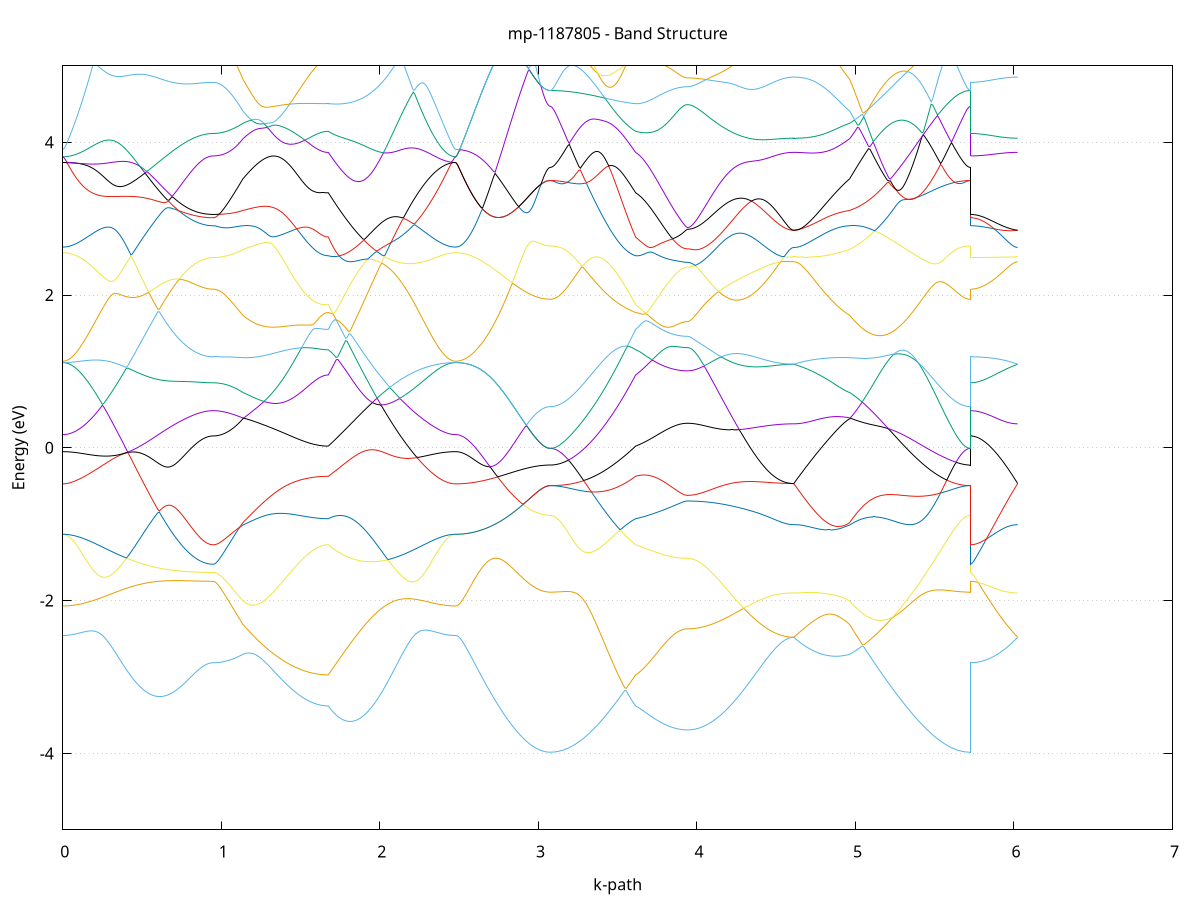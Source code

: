 set title 'mp-1187805 - Band Structure'
set xlabel 'k-path'
set ylabel 'Energy (eV)'
set grid y
set yrange [-5:5]
set terminal png size 800,600
set output 'mp-1187805_bands_gnuplot.png'
plot '-' using 1:2 with lines notitle, '-' using 1:2 with lines notitle, '-' using 1:2 with lines notitle, '-' using 1:2 with lines notitle, '-' using 1:2 with lines notitle, '-' using 1:2 with lines notitle, '-' using 1:2 with lines notitle, '-' using 1:2 with lines notitle, '-' using 1:2 with lines notitle, '-' using 1:2 with lines notitle, '-' using 1:2 with lines notitle, '-' using 1:2 with lines notitle, '-' using 1:2 with lines notitle, '-' using 1:2 with lines notitle, '-' using 1:2 with lines notitle, '-' using 1:2 with lines notitle, '-' using 1:2 with lines notitle, '-' using 1:2 with lines notitle, '-' using 1:2 with lines notitle, '-' using 1:2 with lines notitle, '-' using 1:2 with lines notitle, '-' using 1:2 with lines notitle, '-' using 1:2 with lines notitle, '-' using 1:2 with lines notitle, '-' using 1:2 with lines notitle, '-' using 1:2 with lines notitle, '-' using 1:2 with lines notitle, '-' using 1:2 with lines notitle, '-' using 1:2 with lines notitle, '-' using 1:2 with lines notitle, '-' using 1:2 with lines notitle, '-' using 1:2 with lines notitle, '-' using 1:2 with lines notitle, '-' using 1:2 with lines notitle, '-' using 1:2 with lines notitle, '-' using 1:2 with lines notitle, '-' using 1:2 with lines notitle, '-' using 1:2 with lines notitle, '-' using 1:2 with lines notitle, '-' using 1:2 with lines notitle, '-' using 1:2 with lines notitle, '-' using 1:2 with lines notitle, '-' using 1:2 with lines notitle, '-' using 1:2 with lines notitle, '-' using 1:2 with lines notitle, '-' using 1:2 with lines notitle, '-' using 1:2 with lines notitle, '-' using 1:2 with lines notitle
0.000000 -42.589245
0.009988 -42.589145
0.019977 -42.589145
0.029965 -42.589045
0.039953 -42.588945
0.049942 -42.588745
0.059930 -42.588545
0.069919 -42.588345
0.079907 -42.588145
0.089895 -42.587845
0.099884 -42.587545
0.109872 -42.587145
0.119860 -42.586745
0.129849 -42.586345
0.139837 -42.585945
0.149825 -42.585445
0.159814 -42.584945
0.169802 -42.584345
0.179790 -42.583845
0.189779 -42.583245
0.199767 -42.582545
0.209756 -42.581945
0.219744 -42.581245
0.229732 -42.580545
0.239721 -42.579845
0.249709 -42.579045
0.259697 -42.578245
0.269686 -42.577445
0.279674 -42.576645
0.289662 -42.575745
0.299651 -42.574845
0.309639 -42.573945
0.319627 -42.573045
0.329616 -42.572145
0.339604 -42.571145
0.349593 -42.570145
0.359581 -42.569145
0.369569 -42.568145
0.379558 -42.567145
0.389546 -42.566145
0.399534 -42.565045
0.409523 -42.564045
0.419511 -42.562945
0.429499 -42.561845
0.439488 -42.560745
0.449476 -42.559645
0.459464 -42.558545
0.469453 -42.557345
0.479441 -42.556245
0.489430 -42.555145
0.499418 -42.553945
0.509406 -42.552845
0.519395 -42.551645
0.529383 -42.550545
0.539371 -42.549345
0.549360 -42.548245
0.559348 -42.547045
0.569336 -42.545945
0.579325 -42.544745
0.589313 -42.543645
0.599301 -42.542545
0.609290 -42.541345
0.619278 -42.540245
0.629267 -42.539145
0.639255 -42.538045
0.649243 -42.536945
0.659232 -42.535845
0.669220 -42.534745
0.679208 -42.533645
0.689197 -42.532545
0.699185 -42.531545
0.709173 -42.530545
0.719162 -42.529445
0.729150 -42.528445
0.739138 -42.527445
0.749127 -42.526445
0.759115 -42.525545
0.769104 -42.524545
0.779092 -42.523645
0.789080 -42.522745
0.799069 -42.521845
0.809057 -42.521045
0.819045 -42.520145
0.829034 -42.519345
0.839022 -42.518645
0.849010 -42.517845
0.858999 -42.517145
0.868987 -42.516545
0.878975 -42.515945
0.888964 -42.515345
0.898952 -42.514845
0.908941 -42.514445
0.918929 -42.514045
0.928917 -42.513845
0.938906 -42.513645
0.948894 -42.513645
0.948894 -42.513645
0.958771 -42.513545
0.968649 -42.513545
0.978526 -42.513645
0.988403 -42.513745
0.998280 -42.513845
1.008158 -42.514045
1.018035 -42.514245
1.027912 -42.514545
1.037790 -42.514745
1.047667 -42.515045
1.057544 -42.515345
1.067421 -42.515745
1.077299 -42.516145
1.087176 -42.516545
1.097053 -42.516945
1.106931 -42.517445
1.116808 -42.517945
1.126685 -42.518445
1.136562 -42.518945
1.136562 -42.518945
1.146530 -42.519345
1.156498 -42.519745
1.166466 -42.520145
1.176434 -42.520545
1.186402 -42.520945
1.196370 -42.521345
1.206338 -42.521645
1.216306 -42.522045
1.226274 -42.522445
1.236242 -42.522845
1.246210 -42.523145
1.256178 -42.523545
1.266145 -42.523845
1.276113 -42.524245
1.286081 -42.524545
1.296049 -42.524845
1.306017 -42.525245
1.315985 -42.525545
1.325953 -42.525845
1.335921 -42.526145
1.345889 -42.526445
1.355857 -42.526745
1.365825 -42.527045
1.375793 -42.527345
1.385760 -42.527645
1.395728 -42.527845
1.405696 -42.528145
1.415664 -42.528345
1.425632 -42.528645
1.435600 -42.528845
1.445568 -42.529045
1.455536 -42.529345
1.465504 -42.529545
1.475472 -42.529745
1.485440 -42.529945
1.495408 -42.530045
1.505376 -42.530245
1.515343 -42.530445
1.525311 -42.530545
1.535279 -42.530745
1.545247 -42.530845
1.555215 -42.530945
1.565183 -42.531145
1.575151 -42.531245
1.585119 -42.531345
1.595087 -42.531345
1.605055 -42.531445
1.615023 -42.531545
1.624991 -42.531545
1.634959 -42.531645
1.644926 -42.531645
1.654894 -42.531745
1.664862 -42.531745
1.674830 -42.531745
1.674830 -42.531745
1.684752 -42.530445
1.694674 -42.529145
1.704596 -42.527845
1.714518 -42.526545
1.724440 -42.525245
1.734361 -42.523945
1.744283 -42.522645
1.754205 -42.522345
1.764127 -42.523545
1.774049 -42.524745
1.783971 -42.525945
1.793893 -42.527245
1.803814 -42.528445
1.813736 -42.529745
1.823658 -42.531045
1.833580 -42.532345
1.843502 -42.533645
1.853424 -42.535045
1.863346 -42.536345
1.873267 -42.537645
1.883189 -42.538945
1.893111 -42.540345
1.903033 -42.541645
1.912955 -42.542945
1.922877 -42.544345
1.932799 -42.545645
1.942721 -42.546945
1.952642 -42.548245
1.962564 -42.549545
1.972486 -42.550845
1.982408 -42.552145
1.992330 -42.553445
2.002252 -42.554745
2.012174 -42.555945
2.022095 -42.557245
2.032017 -42.558445
2.041939 -42.559645
2.051861 -42.560845
2.061783 -42.562045
2.071705 -42.563245
2.081627 -42.564345
2.091549 -42.565445
2.101470 -42.566645
2.111392 -42.567745
2.121314 -42.568745
2.131236 -42.569845
2.141158 -42.570845
2.151080 -42.571845
2.161002 -42.572845
2.170923 -42.573745
2.180845 -42.574745
2.190767 -42.575645
2.200689 -42.576545
2.210611 -42.577345
2.220533 -42.578245
2.230455 -42.579045
2.240377 -42.579745
2.250298 -42.580545
2.260220 -42.581245
2.270142 -42.581945
2.280064 -42.582645
2.289986 -42.583245
2.299908 -42.583845
2.309830 -42.584445
2.319751 -42.584945
2.329673 -42.585445
2.339595 -42.585945
2.349517 -42.586345
2.359439 -42.586745
2.369361 -42.587145
2.379283 -42.587545
2.389204 -42.587845
2.399126 -42.588145
2.409048 -42.588345
2.418970 -42.588545
2.428892 -42.588745
2.438814 -42.588945
2.448736 -42.589045
2.458658 -42.589145
2.468579 -42.589145
2.478501 -42.589245
2.478501 -42.589145
2.488448 -42.589145
2.498394 -42.589145
2.508341 -42.589145
2.518287 -42.589045
2.528234 -42.588945
2.538180 -42.588845
2.548126 -42.588745
2.558073 -42.588545
2.568019 -42.588445
2.577966 -42.588245
2.587912 -42.588045
2.597859 -42.587745
2.607805 -42.587545
2.617752 -42.587245
2.627698 -42.587045
2.637645 -42.586745
2.647591 -42.586445
2.657537 -42.586145
2.667484 -42.585745
2.677430 -42.585445
2.687377 -42.585045
2.697323 -42.584645
2.707270 -42.584245
2.717216 -42.583845
2.727163 -42.583445
2.737109 -42.583045
2.747056 -42.582645
2.757002 -42.582245
2.766948 -42.581745
2.776895 -42.581345
2.786841 -42.580845
2.796788 -42.580445
2.806734 -42.579945
2.816681 -42.579445
2.826627 -42.579045
2.836574 -42.578545
2.846520 -42.578145
2.856467 -42.577645
2.866413 -42.577245
2.876359 -42.576745
2.886306 -42.576345
2.896252 -42.575945
2.906199 -42.575545
2.916145 -42.575145
2.926092 -42.574745
2.936038 -42.574345
2.945985 -42.574045
2.955931 -42.573645
2.965878 -42.573345
2.975824 -42.573045
2.985770 -42.572845
2.995717 -42.572545
3.005663 -42.572345
3.015610 -42.572145
3.025556 -42.571945
3.035503 -42.571845
3.045449 -42.571745
3.055396 -42.571645
3.065342 -42.571645
3.075289 -42.571645
3.075289 -42.571645
3.085256 -42.571645
3.095224 -42.571545
3.105192 -42.571445
3.115160 -42.571345
3.125128 -42.571245
3.135096 -42.571045
3.145064 -42.570845
3.155032 -42.570645
3.165000 -42.570345
3.174968 -42.570045
3.184936 -42.569745
3.194904 -42.569345
3.204871 -42.568945
3.214839 -42.568545
3.224807 -42.568145
3.234775 -42.567645
3.244743 -42.567145
3.254711 -42.566645
3.264679 -42.566045
3.274647 -42.565445
3.284615 -42.564845
3.294583 -42.564145
3.304551 -42.563545
3.314519 -42.562845
3.324487 -42.562045
3.334454 -42.561345
3.344422 -42.560545
3.354390 -42.559745
3.364358 -42.558945
3.374326 -42.558045
3.384294 -42.557245
3.394262 -42.556345
3.404230 -42.555345
3.414198 -42.554445
3.424166 -42.553445
3.434134 -42.552445
3.444102 -42.551445
3.454069 -42.550445
3.464037 -42.549345
3.474005 -42.548345
3.483973 -42.547245
3.493941 -42.546145
3.503909 -42.545045
3.513877 -42.543845
3.523845 -42.542745
3.533813 -42.541545
3.543781 -42.540345
3.553749 -42.539145
3.563717 -42.537945
3.573685 -42.536745
3.583652 -42.535545
3.593620 -42.534245
3.603588 -42.532945
3.613556 -42.531745
3.613556 -42.531745
3.623452 -42.531245
3.633348 -42.530745
3.643244 -42.530345
3.653141 -42.529945
3.663037 -42.529545
3.672933 -42.529245
3.682829 -42.528945
3.692725 -42.528745
3.702621 -42.528545
3.712517 -42.528345
3.722413 -42.528245
3.732309 -42.528145
3.742205 -42.528045
3.752101 -42.528045
3.761997 -42.528045
3.771894 -42.528045
3.781790 -42.528145
3.791686 -42.528145
3.801582 -42.528245
3.811478 -42.528245
3.821374 -42.528345
3.831270 -42.528445
3.841166 -42.528545
3.851062 -42.528545
3.860958 -42.528645
3.870854 -42.528745
3.880751 -42.528745
3.890647 -42.528845
3.900543 -42.528845
3.910439 -42.528845
3.920335 -42.528945
3.930231 -42.528945
3.940127 -42.528945
3.940127 -42.528945
3.949994 -42.528945
3.959861 -42.528945
3.969729 -42.528845
3.979596 -42.528845
3.989463 -42.528845
3.999330 -42.528745
4.009197 -42.528645
4.019065 -42.528545
4.028932 -42.528545
4.038799 -42.528445
4.048666 -42.528245
4.058533 -42.528145
4.068401 -42.528045
4.078268 -42.527945
4.088135 -42.527745
4.098002 -42.527545
4.107869 -42.527445
4.117737 -42.527245
4.127604 -42.527045
4.137471 -42.526845
4.147338 -42.526645
4.157205 -42.526445
4.167073 -42.526245
4.176940 -42.525945
4.186807 -42.525745
4.196674 -42.525445
4.206541 -42.525245
4.216409 -42.524945
4.226276 -42.524645
4.236143 -42.524445
4.246010 -42.524145
4.255877 -42.523845
4.265745 -42.523545
4.275612 -42.523245
4.285479 -42.522945
4.295346 -42.522545
4.305213 -42.522245
4.315080 -42.521945
4.324948 -42.521545
4.334815 -42.521245
4.344682 -42.520945
4.354549 -42.520545
4.364416 -42.520245
4.374284 -42.519845
4.384151 -42.519545
4.394018 -42.519145
4.403885 -42.518845
4.413752 -42.518445
4.423620 -42.518145
4.433487 -42.517745
4.443354 -42.517445
4.453221 -42.517045
4.463088 -42.516745
4.472956 -42.516445
4.482823 -42.516045
4.492690 -42.515745
4.502557 -42.515445
4.512424 -42.515145
4.522292 -42.514845
4.532159 -42.514645
4.542026 -42.514445
4.551893 -42.514145
4.561760 -42.514045
4.571628 -42.513845
4.581495 -42.513745
4.591362 -42.513645
4.601229 -42.513545
4.611096 -42.513545
4.611096 -42.513545
4.620888 -42.513545
4.630680 -42.513545
4.640472 -42.513645
4.650263 -42.513645
4.660055 -42.513745
4.669847 -42.513845
4.679639 -42.513945
4.689430 -42.514045
4.699222 -42.514145
4.709014 -42.514245
4.718806 -42.514345
4.728597 -42.514445
4.738389 -42.514645
4.748181 -42.514745
4.757973 -42.514945
4.767764 -42.515045
4.777556 -42.515145
4.787348 -42.515345
4.797140 -42.515445
4.806931 -42.515645
4.816723 -42.515845
4.826515 -42.515945
4.836307 -42.516145
4.846098 -42.516345
4.855890 -42.516445
4.865682 -42.516645
4.875474 -42.516845
4.885265 -42.517045
4.895057 -42.517245
4.904849 -42.517445
4.914640 -42.517645
4.924432 -42.517945
4.934224 -42.518145
4.944016 -42.518445
4.953807 -42.518645
4.963599 -42.518945
4.963599 -42.518945
4.973485 -42.519545
4.983371 -42.520145
4.993257 -42.520745
5.003143 -42.521445
5.013029 -42.522045
5.022915 -42.522745
5.032802 -42.523445
5.042688 -42.524145
5.052574 -42.524945
5.062460 -42.525745
5.072346 -42.526445
5.082232 -42.527345
5.092118 -42.528145
5.102004 -42.528945
5.111890 -42.529845
5.121776 -42.530645
5.131662 -42.531545
5.141548 -42.532445
5.151434 -42.533345
5.161320 -42.534245
5.171206 -42.535145
5.181092 -42.536045
5.190978 -42.537045
5.200864 -42.537945
5.210750 -42.538845
5.220636 -42.539845
5.230522 -42.540745
5.240408 -42.541745
5.250295 -42.542645
5.260181 -42.543645
5.270067 -42.544545
5.279953 -42.545545
5.289839 -42.546445
5.299725 -42.547445
5.309611 -42.548345
5.319497 -42.549245
5.329383 -42.550145
5.339269 -42.551145
5.349155 -42.552045
5.359041 -42.552945
5.368927 -42.553745
5.378813 -42.554645
5.388699 -42.555545
5.398585 -42.556345
5.408471 -42.557145
5.418357 -42.557945
5.428243 -42.558745
5.438129 -42.559545
5.448015 -42.560345
5.457901 -42.561045
5.467788 -42.561745
5.477674 -42.562445
5.487560 -42.563145
5.497446 -42.563845
5.507332 -42.564445
5.517218 -42.565045
5.527104 -42.565645
5.536990 -42.566245
5.546876 -42.566745
5.556762 -42.567245
5.566648 -42.567745
5.576534 -42.568245
5.586420 -42.568645
5.596306 -42.569045
5.606192 -42.569445
5.616078 -42.569745
5.625964 -42.570045
5.635850 -42.570345
5.645736 -42.570645
5.655622 -42.570845
5.665508 -42.571045
5.675394 -42.571245
5.685280 -42.571345
5.695167 -42.571445
5.705053 -42.571545
5.714939 -42.571645
5.724825 -42.571645
5.724825 -42.513645
5.734771 -42.513645
5.744718 -42.513645
5.754664 -42.513645
5.764610 -42.513645
5.774557 -42.513645
5.784503 -42.513645
5.794450 -42.513645
5.804396 -42.513645
5.814343 -42.513645
5.824289 -42.513645
5.834236 -42.513545
5.844182 -42.513545
5.854129 -42.513545
5.864075 -42.513545
5.874021 -42.513545
5.883968 -42.513545
5.893914 -42.513545
5.903861 -42.513545
5.913807 -42.513545
5.923754 -42.513545
5.933700 -42.513545
5.943647 -42.513545
5.953593 -42.513545
5.963540 -42.513545
5.973486 -42.513545
5.983432 -42.513545
5.993379 -42.513545
6.003325 -42.513545
6.013272 -42.513545
6.023218 -42.513545
e
0.000000 -42.485845
0.009988 -42.485845
0.019977 -42.485845
0.029965 -42.485845
0.039953 -42.485845
0.049942 -42.485845
0.059930 -42.485845
0.069919 -42.485845
0.079907 -42.485845
0.089895 -42.485945
0.099884 -42.485945
0.109872 -42.485945
0.119860 -42.485945
0.129849 -42.486045
0.139837 -42.486045
0.149825 -42.486045
0.159814 -42.486045
0.169802 -42.486145
0.179790 -42.486145
0.189779 -42.486245
0.199767 -42.486245
0.209756 -42.486345
0.219744 -42.486345
0.229732 -42.486445
0.239721 -42.486445
0.249709 -42.486545
0.259697 -42.486545
0.269686 -42.486645
0.279674 -42.486745
0.289662 -42.486745
0.299651 -42.486845
0.309639 -42.486945
0.319627 -42.487045
0.329616 -42.487145
0.339604 -42.487145
0.349593 -42.487245
0.359581 -42.487345
0.369569 -42.487445
0.379558 -42.487545
0.389546 -42.487745
0.399534 -42.487845
0.409523 -42.487945
0.419511 -42.488045
0.429499 -42.488145
0.439488 -42.488345
0.449476 -42.488445
0.459464 -42.488645
0.469453 -42.488745
0.479441 -42.488945
0.489430 -42.489045
0.499418 -42.489245
0.509406 -42.489445
0.519395 -42.489645
0.529383 -42.490545
0.539371 -42.491445
0.549360 -42.492345
0.559348 -42.493245
0.569336 -42.494145
0.579325 -42.495045
0.589313 -42.495945
0.599301 -42.496745
0.609290 -42.497645
0.619278 -42.498445
0.629267 -42.499245
0.639255 -42.500045
0.649243 -42.500845
0.659232 -42.501645
0.669220 -42.502345
0.679208 -42.503045
0.689197 -42.503845
0.699185 -42.504445
0.709173 -42.505145
0.719162 -42.505845
0.729150 -42.506445
0.739138 -42.507045
0.749127 -42.507645
0.759115 -42.508145
0.769104 -42.508745
0.779092 -42.509245
0.789080 -42.509645
0.799069 -42.510145
0.809057 -42.510545
0.819045 -42.510945
0.829034 -42.511345
0.839022 -42.511645
0.849010 -42.511945
0.858999 -42.512245
0.868987 -42.512545
0.878975 -42.512745
0.888964 -42.512945
0.898952 -42.513145
0.908941 -42.513245
0.918929 -42.513345
0.928917 -42.513445
0.938906 -42.513445
0.948894 -42.513545
0.948894 -42.513545
0.958771 -42.513545
0.968649 -42.513545
0.978526 -42.513445
0.988403 -42.513345
0.998280 -42.513245
1.008158 -42.513045
1.018035 -42.512845
1.027912 -42.512645
1.037790 -42.512445
1.047667 -42.512145
1.057544 -42.511845
1.067421 -42.511445
1.077299 -42.511145
1.087176 -42.510745
1.097053 -42.510345
1.106931 -42.509845
1.116808 -42.509445
1.126685 -42.508945
1.136562 -42.508345
1.136562 -42.508345
1.146530 -42.508045
1.156498 -42.507745
1.166466 -42.507545
1.176434 -42.507445
1.186402 -42.507445
1.196370 -42.507545
1.206338 -42.507545
1.216306 -42.507745
1.226274 -42.507845
1.236242 -42.508045
1.246210 -42.508145
1.256178 -42.508345
1.266145 -42.508545
1.276113 -42.508745
1.286081 -42.508945
1.296049 -42.509145
1.306017 -42.509445
1.315985 -42.509645
1.325953 -42.509845
1.335921 -42.510045
1.345889 -42.510245
1.355857 -42.510445
1.365825 -42.510645
1.375793 -42.510845
1.385760 -42.510945
1.395728 -42.511145
1.405696 -42.511345
1.415664 -42.511545
1.425632 -42.511745
1.435600 -42.511845
1.445568 -42.512045
1.455536 -42.512145
1.465504 -42.512345
1.475472 -42.512445
1.485440 -42.512645
1.495408 -42.512745
1.505376 -42.512845
1.515343 -42.512945
1.525311 -42.513045
1.535279 -42.513145
1.545247 -42.513245
1.555215 -42.513345
1.565183 -42.513445
1.575151 -42.513545
1.585119 -42.513545
1.595087 -42.513645
1.605055 -42.513745
1.615023 -42.513745
1.624991 -42.513745
1.634959 -42.513845
1.644926 -42.513845
1.654894 -42.513845
1.664862 -42.513845
1.674830 -42.513845
1.674830 -42.513845
1.684752 -42.514845
1.694674 -42.515745
1.704596 -42.516745
1.714518 -42.517845
1.724440 -42.518945
1.734361 -42.520045
1.744283 -42.521145
1.754205 -42.521345
1.764127 -42.520045
1.774049 -42.518745
1.783971 -42.517345
1.793893 -42.516045
1.803814 -42.514745
1.813736 -42.513345
1.823658 -42.512045
1.833580 -42.510745
1.843502 -42.509445
1.853424 -42.508045
1.863346 -42.506745
1.873267 -42.505445
1.883189 -42.504145
1.893111 -42.502845
1.903033 -42.501545
1.912955 -42.500245
1.922877 -42.498945
1.932799 -42.497745
1.942721 -42.496445
1.952642 -42.495145
1.962564 -42.493945
1.972486 -42.492745
1.982408 -42.491445
1.992330 -42.490245
2.002252 -42.489045
2.012174 -42.487945
2.022095 -42.487645
2.032017 -42.487545
2.041939 -42.487545
2.051861 -42.487445
2.061783 -42.487445
2.071705 -42.487345
2.081627 -42.487245
2.091549 -42.487245
2.101470 -42.487145
2.111392 -42.487045
2.121314 -42.487045
2.131236 -42.486945
2.141158 -42.486945
2.151080 -42.486845
2.161002 -42.486845
2.170923 -42.486745
2.180845 -42.486645
2.190767 -42.486645
2.200689 -42.486545
2.210611 -42.486545
2.220533 -42.486445
2.230455 -42.486445
2.240377 -42.486345
2.250298 -42.486345
2.260220 -42.486345
2.270142 -42.486245
2.280064 -42.486245
2.289986 -42.486145
2.299908 -42.486145
2.309830 -42.486145
2.319751 -42.486045
2.329673 -42.486045
2.339595 -42.486045
2.349517 -42.485945
2.359439 -42.485945
2.369361 -42.485945
2.379283 -42.485945
2.389204 -42.485945
2.399126 -42.485845
2.409048 -42.485845
2.418970 -42.485845
2.428892 -42.485845
2.438814 -42.485845
2.448736 -42.485845
2.458658 -42.485845
2.468579 -42.485845
2.478501 -42.485845
2.478501 -42.485845
2.488448 -42.485845
2.498394 -42.485845
2.508341 -42.485945
2.518287 -42.485945
2.528234 -42.486045
2.538180 -42.486145
2.548126 -42.486345
2.558073 -42.486445
2.568019 -42.486645
2.577966 -42.486845
2.587912 -42.487045
2.597859 -42.487245
2.607805 -42.487545
2.617752 -42.487745
2.627698 -42.488045
2.637645 -42.488345
2.647591 -42.488645
2.657537 -42.488945
2.667484 -42.489345
2.677430 -42.489645
2.687377 -42.490045
2.697323 -42.490445
2.707270 -42.490845
2.717216 -42.491245
2.727163 -42.491645
2.737109 -42.492045
2.747056 -42.492445
2.757002 -42.492945
2.766948 -42.493345
2.776895 -42.493845
2.786841 -42.494345
2.796788 -42.494745
2.806734 -42.495245
2.816681 -42.495745
2.826627 -42.496145
2.836574 -42.496645
2.846520 -42.497045
2.856467 -42.497545
2.866413 -42.498045
2.876359 -42.498445
2.886306 -42.498845
2.896252 -42.499345
2.906199 -42.499745
2.916145 -42.500145
2.926092 -42.500545
2.936038 -42.500945
2.945985 -42.501245
2.955931 -42.501545
2.965878 -42.501945
2.975824 -42.502245
2.985770 -42.502445
2.995717 -42.502745
3.005663 -42.502945
3.015610 -42.503145
3.025556 -42.503245
3.035503 -42.503445
3.045449 -42.503545
3.055396 -42.503645
3.065342 -42.503645
3.075289 -42.503645
3.075289 -42.503645
3.085256 -42.503645
3.095224 -42.503645
3.105192 -42.503645
3.115160 -42.503645
3.125128 -42.503645
3.135096 -42.503645
3.145064 -42.503645
3.155032 -42.503645
3.165000 -42.503645
3.174968 -42.503645
3.184936 -42.503645
3.194904 -42.503645
3.204871 -42.503645
3.214839 -42.503645
3.224807 -42.503645
3.234775 -42.503645
3.244743 -42.503645
3.254711 -42.503645
3.264679 -42.503645
3.274647 -42.503645
3.284615 -42.503645
3.294583 -42.503645
3.304551 -42.503745
3.314519 -42.503745
3.324487 -42.503745
3.334454 -42.503745
3.344422 -42.503845
3.354390 -42.503945
3.364358 -42.503945
3.374326 -42.504045
3.384294 -42.504145
3.394262 -42.504245
3.404230 -42.504345
3.414198 -42.504445
3.424166 -42.504645
3.434134 -42.504745
3.444102 -42.504945
3.454069 -42.505245
3.464037 -42.505445
3.474005 -42.505745
3.483973 -42.506045
3.493941 -42.506345
3.503909 -42.506745
3.513877 -42.507145
3.523845 -42.507645
3.533813 -42.508145
3.543781 -42.508645
3.553749 -42.509245
3.563717 -42.509945
3.573685 -42.510645
3.583652 -42.511345
3.593620 -42.512145
3.603588 -42.513045
3.613556 -42.513845
3.613556 -42.513845
3.623452 -42.514245
3.633348 -42.514545
3.643244 -42.514845
3.653141 -42.515145
3.663037 -42.515345
3.672933 -42.515545
3.682829 -42.515745
3.692725 -42.515845
3.702621 -42.515945
3.712517 -42.516045
3.722413 -42.516045
3.732309 -42.516045
3.742205 -42.515945
3.752101 -42.515945
3.761997 -42.515845
3.771894 -42.515745
3.781790 -42.515645
3.791686 -42.515545
3.801582 -42.515445
3.811478 -42.515245
3.821374 -42.515145
3.831270 -42.515045
3.841166 -42.514945
3.851062 -42.514845
3.860958 -42.514745
3.870854 -42.514645
3.880751 -42.514545
3.890647 -42.514445
3.900543 -42.514345
3.910439 -42.514345
3.920335 -42.514345
3.930231 -42.514245
3.940127 -42.514245
3.940127 -42.514245
3.949994 -42.514245
3.959861 -42.514245
3.969729 -42.514245
3.979596 -42.514245
3.989463 -42.514245
3.999330 -42.514245
4.009197 -42.514245
4.019065 -42.514245
4.028932 -42.514245
4.038799 -42.514245
4.048666 -42.514245
4.058533 -42.514245
4.068401 -42.514245
4.078268 -42.514245
4.088135 -42.514145
4.098002 -42.514145
4.107869 -42.514145
4.117737 -42.514145
4.127604 -42.514145
4.137471 -42.514145
4.147338 -42.514145
4.157205 -42.514145
4.167073 -42.514045
4.176940 -42.514045
4.186807 -42.514045
4.196674 -42.514045
4.206541 -42.514045
4.216409 -42.514045
4.226276 -42.514045
4.236143 -42.513945
4.246010 -42.513945
4.255877 -42.513945
4.265745 -42.513945
4.275612 -42.513945
4.285479 -42.513945
4.295346 -42.513845
4.305213 -42.513845
4.315080 -42.513845
4.324948 -42.513845
4.334815 -42.513845
4.344682 -42.513845
4.354549 -42.513745
4.364416 -42.513745
4.374284 -42.513745
4.384151 -42.513745
4.394018 -42.513745
4.403885 -42.513745
4.413752 -42.513645
4.423620 -42.513645
4.433487 -42.513645
4.443354 -42.513645
4.453221 -42.513645
4.463088 -42.513645
4.472956 -42.513645
4.482823 -42.513645
4.492690 -42.513645
4.502557 -42.513645
4.512424 -42.513545
4.522292 -42.513545
4.532159 -42.513545
4.542026 -42.513545
4.551893 -42.513545
4.561760 -42.513545
4.571628 -42.513545
4.581495 -42.513545
4.591362 -42.513545
4.601229 -42.513545
4.611096 -42.513545
4.611096 -42.513545
4.620888 -42.513545
4.630680 -42.513545
4.640472 -42.513545
4.650263 -42.513445
4.660055 -42.513445
4.669847 -42.513445
4.679639 -42.513345
4.689430 -42.513345
4.699222 -42.513245
4.709014 -42.513145
4.718806 -42.513045
4.728597 -42.512945
4.738389 -42.512845
4.748181 -42.512745
4.757973 -42.512645
4.767764 -42.512545
4.777556 -42.512345
4.787348 -42.512245
4.797140 -42.512145
4.806931 -42.511945
4.816723 -42.511745
4.826515 -42.511645
4.836307 -42.511445
4.846098 -42.511245
4.855890 -42.511045
4.865682 -42.510845
4.875474 -42.510645
4.885265 -42.510345
4.895057 -42.510145
4.904849 -42.509945
4.914640 -42.509745
4.924432 -42.509445
4.934224 -42.509145
4.944016 -42.508945
4.953807 -42.508645
4.963599 -42.508345
4.963599 -42.508345
4.973485 -42.507845
4.983371 -42.507245
4.993257 -42.506645
5.003143 -42.506045
5.013029 -42.505445
5.022915 -42.504745
5.032802 -42.504045
5.042688 -42.503345
5.052574 -42.502645
5.062460 -42.502745
5.072346 -42.502745
5.082232 -42.502745
5.092118 -42.502745
5.102004 -42.502745
5.111890 -42.502745
5.121776 -42.502845
5.131662 -42.502845
5.141548 -42.502845
5.151434 -42.502845
5.161320 -42.502845
5.171206 -42.502845
5.181092 -42.502945
5.190978 -42.502945
5.200864 -42.502945
5.210750 -42.502945
5.220636 -42.502945
5.230522 -42.503045
5.240408 -42.503045
5.250295 -42.503045
5.260181 -42.503045
5.270067 -42.503045
5.279953 -42.503145
5.289839 -42.503145
5.299725 -42.503145
5.309611 -42.503145
5.319497 -42.503145
5.329383 -42.503245
5.339269 -42.503245
5.349155 -42.503245
5.359041 -42.503245
5.368927 -42.503245
5.378813 -42.503345
5.388699 -42.503345
5.398585 -42.503345
5.408471 -42.503345
5.418357 -42.503345
5.428243 -42.503345
5.438129 -42.503445
5.448015 -42.503445
5.457901 -42.503445
5.467788 -42.503445
5.477674 -42.503445
5.487560 -42.503445
5.497446 -42.503545
5.507332 -42.503545
5.517218 -42.503545
5.527104 -42.503545
5.536990 -42.503545
5.546876 -42.503545
5.556762 -42.503545
5.566648 -42.503545
5.576534 -42.503645
5.586420 -42.503645
5.596306 -42.503645
5.606192 -42.503645
5.616078 -42.503645
5.625964 -42.503645
5.635850 -42.503645
5.645736 -42.503645
5.655622 -42.503645
5.665508 -42.503645
5.675394 -42.503645
5.685280 -42.503645
5.695167 -42.503645
5.705053 -42.503645
5.714939 -42.503645
5.724825 -42.503645
5.724825 -42.513545
5.734771 -42.513545
5.744718 -42.513545
5.754664 -42.513545
5.764610 -42.513545
5.774557 -42.513545
5.784503 -42.513545
5.794450 -42.513545
5.804396 -42.513545
5.814343 -42.513545
5.824289 -42.513545
5.834236 -42.513545
5.844182 -42.513545
5.854129 -42.513545
5.864075 -42.513545
5.874021 -42.513545
5.883968 -42.513545
5.893914 -42.513545
5.903861 -42.513545
5.913807 -42.513545
5.923754 -42.513545
5.933700 -42.513545
5.943647 -42.513545
5.953593 -42.513545
5.963540 -42.513545
5.973486 -42.513545
5.983432 -42.513545
5.993379 -42.513545
6.003325 -42.513545
6.013272 -42.513545
6.023218 -42.513545
e
0.000000 -42.457245
0.009988 -42.457245
0.019977 -42.457345
0.029965 -42.457345
0.039953 -42.457445
0.049942 -42.457645
0.059930 -42.457845
0.069919 -42.458045
0.079907 -42.458245
0.089895 -42.458445
0.099884 -42.458745
0.109872 -42.459145
0.119860 -42.459445
0.129849 -42.459845
0.139837 -42.460245
0.149825 -42.460645
0.159814 -42.461145
0.169802 -42.461645
0.179790 -42.462145
0.189779 -42.462645
0.199767 -42.463245
0.209756 -42.463845
0.219744 -42.464445
0.229732 -42.465045
0.239721 -42.465745
0.249709 -42.466345
0.259697 -42.467045
0.269686 -42.467845
0.279674 -42.468545
0.289662 -42.469345
0.299651 -42.470045
0.309639 -42.470845
0.319627 -42.471645
0.329616 -42.472445
0.339604 -42.473345
0.349593 -42.474145
0.359581 -42.475045
0.369569 -42.475945
0.379558 -42.476745
0.389546 -42.477645
0.399534 -42.478545
0.409523 -42.479445
0.419511 -42.480445
0.429499 -42.481345
0.439488 -42.482245
0.449476 -42.483145
0.459464 -42.484145
0.469453 -42.485045
0.479441 -42.485945
0.489430 -42.486845
0.499418 -42.487845
0.509406 -42.488745
0.519395 -42.489545
0.529383 -42.489745
0.539371 -42.489945
0.549360 -42.490145
0.559348 -42.490345
0.569336 -42.490645
0.579325 -42.490845
0.589313 -42.491045
0.599301 -42.491245
0.609290 -42.491545
0.619278 -42.491745
0.629267 -42.492045
0.639255 -42.492345
0.649243 -42.492545
0.659232 -42.492845
0.669220 -42.493145
0.679208 -42.493445
0.689197 -42.493745
0.699185 -42.494145
0.709173 -42.494445
0.719162 -42.494745
0.729150 -42.495145
0.739138 -42.495445
0.749127 -42.495845
0.759115 -42.496245
0.769104 -42.496545
0.779092 -42.496945
0.789080 -42.497345
0.799069 -42.497745
0.809057 -42.498145
0.819045 -42.498545
0.829034 -42.498945
0.839022 -42.499445
0.849010 -42.499845
0.858999 -42.500245
0.868987 -42.500645
0.878975 -42.500945
0.888964 -42.501345
0.898952 -42.501645
0.908941 -42.501945
0.918929 -42.502145
0.928917 -42.502345
0.938906 -42.502445
0.948894 -42.502445
0.948894 -42.502445
0.958771 -42.502445
0.968649 -42.502445
0.978526 -42.502445
0.988403 -42.502445
0.998280 -42.502445
1.008158 -42.502445
1.018035 -42.502445
1.027912 -42.502545
1.037790 -42.502545
1.047667 -42.502545
1.057544 -42.502545
1.067421 -42.502545
1.077299 -42.502545
1.087176 -42.502545
1.097053 -42.502545
1.106931 -42.502545
1.116808 -42.502545
1.126685 -42.502545
1.136562 -42.502545
1.136562 -42.502545
1.146530 -42.502545
1.156498 -42.502445
1.166466 -42.502245
1.176434 -42.502045
1.186402 -42.501645
1.196370 -42.501345
1.206338 -42.500845
1.216306 -42.500445
1.226274 -42.499945
1.236242 -42.499445
1.246210 -42.498945
1.256178 -42.498445
1.266145 -42.497945
1.276113 -42.497445
1.286081 -42.496945
1.296049 -42.496445
1.306017 -42.495945
1.315985 -42.495445
1.325953 -42.494945
1.335921 -42.494445
1.345889 -42.494045
1.355857 -42.493545
1.365825 -42.493145
1.375793 -42.492745
1.385760 -42.492245
1.395728 -42.491845
1.405696 -42.491445
1.415664 -42.491045
1.425632 -42.490745
1.435600 -42.490345
1.445568 -42.490045
1.455536 -42.489645
1.465504 -42.489345
1.475472 -42.489045
1.485440 -42.488745
1.495408 -42.488445
1.505376 -42.488245
1.515343 -42.487945
1.525311 -42.487745
1.535279 -42.487545
1.545247 -42.487345
1.555215 -42.487145
1.565183 -42.486945
1.575151 -42.486745
1.585119 -42.486645
1.595087 -42.486445
1.605055 -42.486345
1.615023 -42.486245
1.624991 -42.486145
1.634959 -42.486145
1.644926 -42.486045
1.654894 -42.486045
1.664862 -42.486045
1.674830 -42.485945
1.674830 -42.485945
1.684752 -42.486345
1.694674 -42.486645
1.704596 -42.486845
1.714518 -42.487145
1.724440 -42.487345
1.734361 -42.487545
1.744283 -42.487645
1.754205 -42.487845
1.764127 -42.487945
1.774049 -42.488045
1.783971 -42.488145
1.793893 -42.488245
1.803814 -42.488245
1.813736 -42.488345
1.823658 -42.488345
1.833580 -42.488345
1.843502 -42.488345
1.853424 -42.488345
1.863346 -42.488345
1.873267 -42.488345
1.883189 -42.488345
1.893111 -42.488245
1.903033 -42.488245
1.912955 -42.488245
1.922877 -42.488145
1.932799 -42.488145
1.942721 -42.488145
1.952642 -42.488045
1.962564 -42.488045
1.972486 -42.487945
1.982408 -42.487845
1.992330 -42.487845
2.002252 -42.487745
2.012174 -42.487745
2.022095 -42.486745
2.032017 -42.485545
2.041939 -42.484445
2.051861 -42.483345
2.061783 -42.482245
2.071705 -42.481145
2.081627 -42.480045
2.091549 -42.479045
2.101470 -42.477945
2.111392 -42.476945
2.121314 -42.475945
2.131236 -42.475045
2.141158 -42.474045
2.151080 -42.473145
2.161002 -42.472245
2.170923 -42.471345
2.180845 -42.470445
2.190767 -42.469645
2.200689 -42.468845
2.210611 -42.468045
2.220533 -42.467245
2.230455 -42.466545
2.240377 -42.465845
2.250298 -42.465145
2.260220 -42.464545
2.270142 -42.463845
2.280064 -42.463245
2.289986 -42.462645
2.299908 -42.462145
2.309830 -42.461645
2.319751 -42.461145
2.329673 -42.460645
2.339595 -42.460245
2.349517 -42.459845
2.359439 -42.459445
2.369361 -42.459045
2.379283 -42.458745
2.389204 -42.458445
2.399126 -42.458245
2.409048 -42.457945
2.418970 -42.457745
2.428892 -42.457645
2.438814 -42.457445
2.448736 -42.457345
2.458658 -42.457345
2.468579 -42.457245
2.478501 -42.457245
2.478501 -42.457245
2.488448 -42.457245
2.498394 -42.457245
2.508341 -42.457245
2.518287 -42.457245
2.528234 -42.457245
2.538180 -42.457245
2.548126 -42.457245
2.558073 -42.457245
2.568019 -42.457245
2.577966 -42.457245
2.587912 -42.457245
2.597859 -42.457245
2.607805 -42.457245
2.617752 -42.457245
2.627698 -42.457245
2.637645 -42.457245
2.647591 -42.457245
2.657537 -42.457245
2.667484 -42.457245
2.677430 -42.457245
2.687377 -42.457245
2.697323 -42.457245
2.707270 -42.457245
2.717216 -42.457245
2.727163 -42.457245
2.737109 -42.457245
2.747056 -42.457245
2.757002 -42.457245
2.766948 -42.457245
2.776895 -42.457245
2.786841 -42.457245
2.796788 -42.457245
2.806734 -42.457245
2.816681 -42.457245
2.826627 -42.457345
2.836574 -42.457345
2.846520 -42.457345
2.856467 -42.457345
2.866413 -42.457345
2.876359 -42.457345
2.886306 -42.457345
2.896252 -42.457345
2.906199 -42.457345
2.916145 -42.457345
2.926092 -42.457345
2.936038 -42.457345
2.945985 -42.457345
2.955931 -42.457345
2.965878 -42.457345
2.975824 -42.457345
2.985770 -42.457345
2.995717 -42.457345
3.005663 -42.457345
3.015610 -42.457345
3.025556 -42.457345
3.035503 -42.457345
3.045449 -42.457345
3.055396 -42.457345
3.065342 -42.457345
3.075289 -42.457345
3.075289 -42.457345
3.085256 -42.457345
3.095224 -42.457345
3.105192 -42.457445
3.115160 -42.457545
3.125128 -42.457745
3.135096 -42.457845
3.145064 -42.458045
3.155032 -42.458345
3.165000 -42.458545
3.174968 -42.458845
3.184936 -42.459145
3.194904 -42.459545
3.204871 -42.459945
3.214839 -42.460345
3.224807 -42.460745
3.234775 -42.461145
3.244743 -42.461645
3.254711 -42.462145
3.264679 -42.462745
3.274647 -42.463245
3.284615 -42.463845
3.294583 -42.464445
3.304551 -42.465145
3.314519 -42.465745
3.324487 -42.466445
3.334454 -42.467145
3.344422 -42.467845
3.354390 -42.468545
3.364358 -42.469245
3.374326 -42.470045
3.384294 -42.470845
3.394262 -42.471545
3.404230 -42.472345
3.414198 -42.473145
3.424166 -42.473945
3.434134 -42.474745
3.444102 -42.475545
3.454069 -42.476345
3.464037 -42.477045
3.474005 -42.477845
3.483973 -42.478645
3.493941 -42.479345
3.503909 -42.480045
3.513877 -42.480745
3.523845 -42.481445
3.533813 -42.482045
3.543781 -42.482645
3.553749 -42.483245
3.563717 -42.483845
3.573685 -42.484345
3.583652 -42.484745
3.593620 -42.485245
3.603588 -42.485645
3.613556 -42.485945
3.613556 -42.485945
3.623452 -42.486145
3.633348 -42.486245
3.643244 -42.486445
3.653141 -42.486545
3.663037 -42.486645
3.672933 -42.486745
3.682829 -42.486845
3.692725 -42.486945
3.702621 -42.487045
3.712517 -42.487145
3.722413 -42.487245
3.732309 -42.487345
3.742205 -42.487445
3.752101 -42.487545
3.761997 -42.487645
3.771894 -42.487645
3.781790 -42.487745
3.791686 -42.487845
3.801582 -42.487845
3.811478 -42.487945
3.821374 -42.487945
3.831270 -42.488045
3.841166 -42.488045
3.851062 -42.488045
3.860958 -42.488145
3.870854 -42.488145
3.880751 -42.488145
3.890647 -42.488245
3.900543 -42.488245
3.910439 -42.488245
3.920335 -42.488245
3.930231 -42.488245
3.940127 -42.488245
3.940127 -42.488245
3.949994 -42.488245
3.959861 -42.488245
3.969729 -42.488245
3.979596 -42.488345
3.989463 -42.488345
3.999330 -42.488445
4.009197 -42.488445
4.019065 -42.488545
4.028932 -42.488645
4.038799 -42.488745
4.048666 -42.488845
4.058533 -42.488945
4.068401 -42.489045
4.078268 -42.489145
4.088135 -42.489345
4.098002 -42.489445
4.107869 -42.489545
4.117737 -42.489745
4.127604 -42.489945
4.137471 -42.490145
4.147338 -42.490245
4.157205 -42.490445
4.167073 -42.490645
4.176940 -42.490845
4.186807 -42.491145
4.196674 -42.491345
4.206541 -42.491545
4.216409 -42.491845
4.226276 -42.492045
4.236143 -42.492345
4.246010 -42.492545
4.255877 -42.492845
4.265745 -42.493145
4.275612 -42.493345
4.285479 -42.493645
4.295346 -42.493945
4.305213 -42.494245
4.315080 -42.494545
4.324948 -42.494845
4.334815 -42.495145
4.344682 -42.495545
4.354549 -42.495845
4.364416 -42.496145
4.374284 -42.496445
4.384151 -42.496845
4.394018 -42.497145
4.403885 -42.497445
4.413752 -42.497745
4.423620 -42.498145
4.433487 -42.498445
4.443354 -42.498745
4.453221 -42.499145
4.463088 -42.499445
4.472956 -42.499745
4.482823 -42.500045
4.492690 -42.500345
4.502557 -42.500645
4.512424 -42.500945
4.522292 -42.501145
4.532159 -42.501445
4.542026 -42.501645
4.551893 -42.501845
4.561760 -42.502045
4.571628 -42.502145
4.581495 -42.502345
4.591362 -42.502445
4.601229 -42.502445
4.611096 -42.502445
4.611096 -42.502445
4.620888 -42.502445
4.630680 -42.502445
4.640472 -42.502445
4.650263 -42.502445
4.660055 -42.502345
4.669847 -42.502345
4.679639 -42.502345
4.689430 -42.502245
4.699222 -42.502245
4.709014 -42.502245
4.718806 -42.502145
4.728597 -42.502145
4.738389 -42.502145
4.748181 -42.502145
4.757973 -42.502045
4.767764 -42.502045
4.777556 -42.502045
4.787348 -42.502045
4.797140 -42.502045
4.806931 -42.502145
4.816723 -42.502145
4.826515 -42.502145
4.836307 -42.502145
4.846098 -42.502245
4.855890 -42.502245
4.865682 -42.502245
4.875474 -42.502345
4.885265 -42.502345
4.895057 -42.502445
4.904849 -42.502445
4.914640 -42.502445
4.924432 -42.502545
4.934224 -42.502545
4.944016 -42.502545
4.953807 -42.502545
4.963599 -42.502545
4.963599 -42.502545
4.973485 -42.502545
4.983371 -42.502645
4.993257 -42.502645
5.003143 -42.502645
5.013029 -42.502645
5.022915 -42.502645
5.032802 -42.502645
5.042688 -42.502645
5.052574 -42.502645
5.062460 -42.501945
5.072346 -42.501145
5.082232 -42.500445
5.092118 -42.499645
5.102004 -42.498845
5.111890 -42.498045
5.121776 -42.497145
5.131662 -42.496345
5.141548 -42.495445
5.151434 -42.494645
5.161320 -42.493745
5.171206 -42.492845
5.181092 -42.491945
5.190978 -42.491045
5.200864 -42.490145
5.210750 -42.489245
5.220636 -42.488345
5.230522 -42.487445
5.240408 -42.486545
5.250295 -42.485545
5.260181 -42.484645
5.270067 -42.483745
5.279953 -42.482845
5.289839 -42.481945
5.299725 -42.481045
5.309611 -42.480145
5.319497 -42.479145
5.329383 -42.478345
5.339269 -42.477445
5.349155 -42.476545
5.359041 -42.475645
5.368927 -42.474845
5.378813 -42.473945
5.388699 -42.473145
5.398585 -42.472345
5.408471 -42.471445
5.418357 -42.470745
5.428243 -42.469945
5.438129 -42.469145
5.448015 -42.468445
5.457901 -42.467645
5.467788 -42.466945
5.477674 -42.466245
5.487560 -42.465645
5.497446 -42.464945
5.507332 -42.464345
5.517218 -42.463745
5.527104 -42.463145
5.536990 -42.462645
5.546876 -42.462145
5.556762 -42.461645
5.566648 -42.461145
5.576534 -42.460645
5.586420 -42.460245
5.596306 -42.459845
5.606192 -42.459445
5.616078 -42.459145
5.625964 -42.458845
5.635850 -42.458545
5.645736 -42.458245
5.655622 -42.458045
5.665508 -42.457845
5.675394 -42.457745
5.685280 -42.457545
5.695167 -42.457445
5.705053 -42.457345
5.714939 -42.457345
5.724825 -42.457345
5.724825 -42.502445
5.734771 -42.502445
5.744718 -42.502445
5.754664 -42.502445
5.764610 -42.502445
5.774557 -42.502445
5.784503 -42.502445
5.794450 -42.502445
5.804396 -42.502445
5.814343 -42.502445
5.824289 -42.502445
5.834236 -42.502445
5.844182 -42.502445
5.854129 -42.502445
5.864075 -42.502445
5.874021 -42.502445
5.883968 -42.502445
5.893914 -42.502445
5.903861 -42.502445
5.913807 -42.502445
5.923754 -42.502445
5.933700 -42.502445
5.943647 -42.502445
5.953593 -42.502445
5.963540 -42.502445
5.973486 -42.502445
5.983432 -42.502445
5.993379 -42.502445
6.003325 -42.502445
6.013272 -42.502445
6.023218 -42.502445
e
0.000000 -22.899345
0.009988 -22.900045
0.019977 -22.901645
0.029965 -22.903345
0.039953 -22.905245
0.049942 -22.907145
0.059930 -22.909045
0.069919 -22.910945
0.079907 -22.912845
0.089895 -22.914745
0.099884 -22.916745
0.109872 -22.918645
0.119860 -22.920645
0.129849 -22.922545
0.139837 -22.924545
0.149825 -22.926545
0.159814 -22.928545
0.169802 -22.930545
0.179790 -22.932545
0.189779 -22.934545
0.199767 -22.936545
0.209756 -22.938645
0.219744 -22.940745
0.229732 -22.942745
0.239721 -22.944845
0.249709 -22.946945
0.259697 -22.949045
0.269686 -22.951145
0.279674 -22.953245
0.289662 -22.955445
0.299651 -22.957545
0.309639 -22.959745
0.319627 -22.961845
0.329616 -22.964045
0.339604 -22.966245
0.349593 -22.968345
0.359581 -22.970545
0.369569 -22.972745
0.379558 -22.974945
0.389546 -22.977045
0.399534 -22.979245
0.409523 -22.981445
0.419511 -22.983545
0.429499 -22.985745
0.439488 -22.987845
0.449476 -22.990045
0.459464 -22.992145
0.469453 -22.994245
0.479441 -22.996345
0.489430 -22.998445
0.499418 -23.000545
0.509406 -23.002645
0.519395 -23.004645
0.529383 -23.006645
0.539371 -23.008645
0.549360 -23.010645
0.559348 -23.012545
0.569336 -23.014445
0.579325 -23.016345
0.589313 -23.018245
0.599301 -23.020045
0.609290 -23.021845
0.619278 -23.023545
0.629267 -23.025345
0.639255 -23.026945
0.649243 -23.028645
0.659232 -23.030245
0.669220 -23.031745
0.679208 -23.033345
0.689197 -23.034745
0.699185 -23.036245
0.709173 -23.037645
0.719162 -23.038945
0.729150 -23.040245
0.739138 -23.041445
0.749127 -23.042645
0.759115 -23.043745
0.769104 -23.044845
0.779092 -23.045945
0.789080 -23.046845
0.799069 -23.047845
0.809057 -23.048645
0.819045 -23.049445
0.829034 -23.050245
0.839022 -23.050945
0.849010 -23.051545
0.858999 -23.052145
0.868987 -23.052645
0.878975 -23.053145
0.888964 -23.053545
0.898952 -23.053845
0.908941 -23.054145
0.918929 -23.054345
0.928917 -23.054445
0.938906 -23.054545
0.948894 -23.054645
0.948894 -23.054645
0.958771 -23.054445
0.968649 -23.053945
0.978526 -23.053245
0.988403 -23.052145
0.998280 -23.050745
1.008158 -23.049145
1.018035 -23.047145
1.027912 -23.044845
1.037790 -23.042345
1.047667 -23.039445
1.057544 -23.036245
1.067421 -23.032845
1.077299 -23.029145
1.087176 -23.025145
1.097053 -23.020845
1.106931 -23.016345
1.116808 -23.011445
1.126685 -23.006445
1.136562 -23.001045
1.136562 -23.001045
1.146530 -22.997045
1.156498 -22.992945
1.166466 -22.988645
1.176434 -22.984245
1.186402 -22.982045
1.196370 -22.980945
1.206338 -22.979845
1.216306 -22.978445
1.226274 -22.976945
1.236242 -22.975345
1.246210 -22.973545
1.256178 -22.971545
1.266145 -22.969545
1.276113 -22.967245
1.286081 -22.964845
1.296049 -22.962345
1.306017 -22.959745
1.315985 -22.956945
1.325953 -22.954045
1.335921 -22.950945
1.345889 -22.947845
1.355857 -22.944545
1.365825 -22.941145
1.375793 -22.937645
1.385760 -22.933945
1.395728 -22.930245
1.405696 -22.926445
1.415664 -22.922445
1.425632 -22.918445
1.435600 -22.914345
1.445568 -22.910145
1.455536 -22.905945
1.465504 -22.901545
1.475472 -22.897145
1.485440 -22.892745
1.495408 -22.888245
1.505376 -22.883745
1.515343 -22.879145
1.525311 -22.874645
1.535279 -22.870045
1.545247 -22.865445
1.555215 -22.860945
1.565183 -22.856445
1.575151 -22.851945
1.585119 -22.847645
1.595087 -22.843345
1.605055 -22.839245
1.615023 -22.835345
1.624991 -22.831645
1.634959 -22.828245
1.644926 -22.825345
1.654894 -22.823045
1.664862 -22.821545
1.674830 -22.821045
1.674830 -22.821045
1.684752 -22.819045
1.694674 -22.817245
1.704596 -22.815545
1.714518 -22.813845
1.724440 -22.812245
1.734361 -22.810745
1.744283 -22.809345
1.754205 -22.807845
1.764127 -22.806445
1.774049 -22.805145
1.783971 -22.803745
1.793893 -22.802445
1.803814 -22.801045
1.813736 -22.799745
1.823658 -22.801745
1.833580 -22.806145
1.843502 -22.810445
1.853424 -22.814745
1.863346 -22.818945
1.873267 -22.823045
1.883189 -22.827145
1.893111 -22.831145
1.903033 -22.835145
1.912955 -22.838945
1.922877 -22.842745
1.932799 -22.846445
1.942721 -22.850045
1.952642 -22.853645
1.962564 -22.857045
1.972486 -22.860445
1.982408 -22.863745
1.992330 -22.866945
2.002252 -22.870045
2.012174 -22.873045
2.022095 -22.875945
2.032017 -22.878745
2.041939 -22.881445
2.051861 -22.884045
2.061783 -22.886645
2.071705 -22.889045
2.081627 -22.891345
2.091549 -22.893545
2.101470 -22.895645
2.111392 -22.897745
2.121314 -22.899645
2.131236 -22.901445
2.141158 -22.903045
2.151080 -22.904645
2.161002 -22.906145
2.170923 -22.907545
2.180845 -22.908745
2.190767 -22.909945
2.200689 -22.911045
2.210611 -22.911945
2.220533 -22.912745
2.230455 -22.913445
2.240377 -22.914145
2.250298 -22.914645
2.260220 -22.915045
2.270142 -22.915345
2.280064 -22.915445
2.289986 -22.915545
2.299908 -22.915545
2.309830 -22.915345
2.319751 -22.915145
2.329673 -22.914745
2.339595 -22.914345
2.349517 -22.913745
2.359439 -22.913145
2.369361 -22.912345
2.379283 -22.911445
2.389204 -22.910545
2.399126 -22.909445
2.409048 -22.908245
2.418970 -22.907045
2.428892 -22.905645
2.438814 -22.904245
2.448736 -22.902845
2.458658 -22.901345
2.468579 -22.899945
2.478501 -22.899345
2.478501 -22.899345
2.488448 -22.899345
2.498394 -22.899545
2.508341 -22.899645
2.518287 -22.899945
2.528234 -22.900345
2.538180 -22.900745
2.548126 -22.901245
2.558073 -22.901745
2.568019 -22.902345
2.577966 -22.903045
2.587912 -22.903745
2.597859 -22.904545
2.607805 -22.905445
2.617752 -22.906345
2.627698 -22.907245
2.637645 -22.908245
2.647591 -22.909245
2.657537 -22.910345
2.667484 -22.911445
2.677430 -22.912545
2.687377 -22.913645
2.697323 -22.914845
2.707270 -22.915945
2.717216 -22.917145
2.727163 -22.918345
2.737109 -22.919545
2.747056 -22.920745
2.757002 -22.921945
2.766948 -22.923145
2.776895 -22.924245
2.786841 -22.925445
2.796788 -22.926545
2.806734 -22.927745
2.816681 -22.928845
2.826627 -22.929945
2.836574 -22.930945
2.846520 -22.932045
2.856467 -22.933045
2.866413 -22.933945
2.876359 -22.934945
2.886306 -22.935845
2.896252 -22.936745
2.906199 -22.937545
2.916145 -22.938345
2.926092 -22.939045
2.936038 -22.939845
2.945985 -22.940445
2.955931 -22.941045
2.965878 -22.941645
2.975824 -22.942145
2.985770 -22.942645
2.995717 -22.943145
3.005663 -22.943445
3.015610 -22.943845
3.025556 -22.944145
3.035503 -22.944345
3.045449 -22.944545
3.055396 -22.944645
3.065342 -22.944745
3.075289 -22.944745
3.075289 -22.944745
3.085256 -22.944645
3.095224 -22.944545
3.105192 -22.944245
3.115160 -22.943845
3.125128 -22.943245
3.135096 -22.942645
3.145064 -22.941845
3.155032 -22.940945
3.165000 -22.940045
3.174968 -22.938845
3.184936 -22.937645
3.194904 -22.936345
3.204871 -22.934845
3.214839 -22.933345
3.224807 -22.931645
3.234775 -22.929845
3.244743 -22.927945
3.254711 -22.925945
3.264679 -22.923845
3.274647 -22.921645
3.284615 -22.919345
3.294583 -22.916945
3.304551 -22.914445
3.314519 -22.911845
3.324487 -22.909245
3.334454 -22.906445
3.344422 -22.903545
3.354390 -22.900645
3.364358 -22.897645
3.374326 -22.894545
3.384294 -22.891345
3.394262 -22.888145
3.404230 -22.884845
3.414198 -22.881545
3.424166 -22.878145
3.434134 -22.874745
3.444102 -22.871345
3.454069 -22.867945
3.464037 -22.864445
3.474005 -22.861045
3.483973 -22.857645
3.493941 -22.854245
3.503909 -22.850945
3.513877 -22.847645
3.523845 -22.844445
3.533813 -22.841445
3.543781 -22.838445
3.553749 -22.835545
3.563717 -22.832745
3.573685 -22.830145
3.583652 -22.827645
3.593620 -22.825345
3.603588 -22.823145
3.613556 -22.821045
3.613556 -22.821045
3.623452 -22.820245
3.633348 -22.819445
3.643244 -22.818745
3.653141 -22.818145
3.663037 -22.817545
3.672933 -22.817045
3.682829 -22.816745
3.692725 -22.816545
3.702621 -22.816445
3.712517 -22.816545
3.722413 -22.816845
3.732309 -22.817245
3.742205 -22.817845
3.752101 -22.818545
3.761997 -22.819445
3.771894 -22.820345
3.781790 -22.821445
3.791686 -22.822545
3.801582 -22.823645
3.811478 -22.824745
3.821374 -22.825845
3.831270 -22.826945
3.841166 -22.828045
3.851062 -22.828945
3.860958 -22.829845
3.870854 -22.830645
3.880751 -22.831345
3.890647 -22.832045
3.900543 -22.832545
3.910439 -22.832945
3.920335 -22.833245
3.930231 -22.833345
3.940127 -22.833445
3.940127 -22.833445
3.949994 -22.833445
3.959861 -22.833545
3.969729 -22.833745
3.979596 -22.833945
3.989463 -22.834345
3.999330 -22.834745
4.009197 -22.835345
4.019065 -22.836145
4.028932 -22.837145
4.038799 -22.838445
4.048666 -22.840145
4.058533 -22.842145
4.068401 -22.844745
4.078268 -22.847745
4.088135 -22.851345
4.098002 -22.855445
4.107869 -22.860045
4.117737 -22.864945
4.127604 -22.870145
4.137471 -22.875645
4.147338 -22.881345
4.157205 -22.887145
4.167073 -22.893045
4.176940 -22.898945
4.186807 -22.904945
4.196674 -22.910845
4.206541 -22.916845
4.216409 -22.922745
4.226276 -22.928645
4.236143 -22.934445
4.246010 -22.940245
4.255877 -22.945845
4.265745 -22.951445
4.275612 -22.956945
4.285479 -22.962345
4.295346 -22.967545
4.305213 -22.972745
4.315080 -22.977745
4.324948 -22.982645
4.334815 -22.987445
4.344682 -22.992145
4.354549 -22.996645
4.364416 -23.001045
4.374284 -23.005245
4.384151 -23.009345
4.394018 -23.013245
4.403885 -23.017045
4.413752 -23.020645
4.423620 -23.024045
4.433487 -23.027345
4.443354 -23.030445
4.453221 -23.033445
4.463088 -23.036245
4.472956 -23.038845
4.482823 -23.041245
4.492690 -23.043545
4.502557 -23.045645
4.512424 -23.047545
4.522292 -23.049345
4.532159 -23.050845
4.542026 -23.052245
4.551893 -23.053445
4.561760 -23.054445
4.571628 -23.055245
4.581495 -23.055945
4.591362 -23.056345
4.601229 -23.056645
4.611096 -23.056745
4.611096 -23.056745
4.620888 -23.056745
4.630680 -23.056645
4.640472 -23.056445
4.650263 -23.056245
4.660055 -23.055945
4.669847 -23.055545
4.679639 -23.055045
4.689430 -23.054545
4.699222 -23.053945
4.709014 -23.053145
4.718806 -23.052345
4.728597 -23.051445
4.738389 -23.050445
4.748181 -23.049345
4.757973 -23.048145
4.767764 -23.046845
4.777556 -23.045445
4.787348 -23.043945
4.797140 -23.042345
4.806931 -23.040745
4.816723 -23.038945
4.826515 -23.037045
4.836307 -23.035045
4.846098 -23.032945
4.855890 -23.030745
4.865682 -23.028445
4.875474 -23.026045
4.885265 -23.023545
4.895057 -23.020945
4.904849 -23.018345
4.914640 -23.015545
4.924432 -23.012745
4.934224 -23.009845
4.944016 -23.006945
4.953807 -23.003945
4.963599 -23.001045
4.963599 -23.001045
4.973485 -22.995445
4.983371 -22.989645
4.993257 -22.984045
5.003143 -22.983845
5.013029 -22.983545
5.022915 -22.983245
5.032802 -22.982945
5.042688 -22.982645
5.052574 -22.982345
5.062460 -22.981945
5.072346 -22.981645
5.082232 -22.981245
5.092118 -22.980845
5.102004 -22.980445
5.111890 -22.980045
5.121776 -22.979545
5.131662 -22.979145
5.141548 -22.978645
5.151434 -22.978145
5.161320 -22.977645
5.171206 -22.977145
5.181092 -22.976545
5.190978 -22.976045
5.200864 -22.975445
5.210750 -22.974845
5.220636 -22.974245
5.230522 -22.973645
5.240408 -22.972945
5.250295 -22.972345
5.260181 -22.971645
5.270067 -22.970945
5.279953 -22.970245
5.289839 -22.969545
5.299725 -22.968845
5.309611 -22.968145
5.319497 -22.967345
5.329383 -22.966645
5.339269 -22.965845
5.349155 -22.965145
5.359041 -22.964345
5.368927 -22.963545
5.378813 -22.962845
5.388699 -22.962045
5.398585 -22.961245
5.408471 -22.960445
5.418357 -22.959745
5.428243 -22.958945
5.438129 -22.958145
5.448015 -22.957445
5.457901 -22.956645
5.467788 -22.955945
5.477674 -22.955145
5.487560 -22.954445
5.497446 -22.953745
5.507332 -22.953045
5.517218 -22.952445
5.527104 -22.951745
5.536990 -22.951145
5.546876 -22.950545
5.556762 -22.949945
5.566648 -22.949345
5.576534 -22.948845
5.586420 -22.948345
5.596306 -22.947845
5.606192 -22.947445
5.616078 -22.947045
5.625964 -22.946645
5.635850 -22.946245
5.645736 -22.945945
5.655622 -22.945645
5.665508 -22.945445
5.675394 -22.945245
5.685280 -22.945045
5.695167 -22.944945
5.705053 -22.944845
5.714939 -22.944745
5.724825 -22.944745
5.724825 -23.054645
5.734771 -23.054645
5.744718 -23.054645
5.754664 -23.054645
5.764610 -23.054745
5.774557 -23.054745
5.784503 -23.054845
5.794450 -23.054845
5.804396 -23.054945
5.814343 -23.055045
5.824289 -23.055145
5.834236 -23.055245
5.844182 -23.055345
5.854129 -23.055445
5.864075 -23.055545
5.874021 -23.055745
5.883968 -23.055845
5.893914 -23.055945
5.903861 -23.056045
5.913807 -23.056145
5.923754 -23.056245
5.933700 -23.056345
5.943647 -23.056445
5.953593 -23.056445
5.963540 -23.056545
5.973486 -23.056645
5.983432 -23.056645
5.993379 -23.056745
6.003325 -23.056745
6.013272 -23.056745
6.023218 -23.056745
e
0.000000 -22.899345
0.009988 -22.899145
0.019977 -22.898745
0.029965 -22.897945
0.039953 -22.896845
0.049942 -22.895445
0.059930 -22.893745
0.069919 -22.891745
0.079907 -22.889445
0.089895 -22.886845
0.099884 -22.883945
0.109872 -22.880745
0.119860 -22.877245
0.129849 -22.873545
0.139837 -22.869445
0.149825 -22.865545
0.159814 -22.863245
0.169802 -22.860945
0.179790 -22.858545
0.189779 -22.856145
0.199767 -22.853745
0.209756 -22.851245
0.219744 -22.848745
0.229732 -22.846145
0.239721 -22.843545
0.249709 -22.840945
0.259697 -22.838245
0.269686 -22.835545
0.279674 -22.832845
0.289662 -22.830045
0.299651 -22.827245
0.309639 -22.824345
0.319627 -22.821445
0.329616 -22.818545
0.339604 -22.815545
0.349593 -22.812545
0.359581 -22.809445
0.369569 -22.806345
0.379558 -22.803245
0.389546 -22.800045
0.399534 -22.796845
0.409523 -22.793645
0.419511 -22.790345
0.429499 -22.787045
0.439488 -22.783645
0.449476 -22.780345
0.459464 -22.776945
0.469453 -22.773545
0.479441 -22.773145
0.489430 -22.775845
0.499418 -22.778545
0.509406 -22.781145
0.519395 -22.783745
0.529383 -22.786245
0.539371 -22.788745
0.549360 -22.791245
0.559348 -22.793645
0.569336 -22.796045
0.579325 -22.798345
0.589313 -22.806645
0.599301 -22.814945
0.609290 -22.823245
0.619278 -22.831545
0.629267 -22.839745
0.639255 -22.847745
0.649243 -22.855745
0.659232 -22.863545
0.669220 -22.871245
0.679208 -22.878645
0.689197 -22.886045
0.699185 -22.893145
0.709173 -22.900045
0.719162 -22.906745
0.729150 -22.913245
0.739138 -22.919445
0.749127 -22.925445
0.759115 -22.931245
0.769104 -22.936745
0.779092 -22.942045
0.789080 -22.947045
0.799069 -22.951745
0.809057 -22.956145
0.819045 -22.960245
0.829034 -22.964145
0.839022 -22.967745
0.849010 -22.970945
0.858999 -22.973945
0.868987 -22.976645
0.878975 -22.978945
0.888964 -22.981045
0.898952 -22.982745
0.908941 -22.984145
0.918929 -22.985245
0.928917 -22.986045
0.938906 -22.986545
0.948894 -22.986745
0.948894 -22.986745
0.958771 -22.986745
0.968649 -22.986645
0.978526 -22.986645
0.988403 -22.986645
0.998280 -22.986545
1.008158 -22.986545
1.018035 -22.986445
1.027912 -22.986345
1.037790 -22.986245
1.047667 -22.986145
1.057544 -22.986045
1.067421 -22.985945
1.077299 -22.985845
1.087176 -22.985645
1.097053 -22.985545
1.106931 -22.985345
1.116808 -22.985145
1.126685 -22.984945
1.136562 -22.984745
1.136562 -22.984745
1.146530 -22.984545
1.156498 -22.984145
1.166466 -22.983545
1.176434 -22.982845
1.186402 -22.979645
1.196370 -22.974945
1.206338 -22.970045
1.216306 -22.965145
1.226274 -22.959945
1.236242 -22.954745
1.246210 -22.949345
1.256178 -22.943845
1.266145 -22.938245
1.276113 -22.932545
1.286081 -22.926745
1.296049 -22.920745
1.306017 -22.914745
1.315985 -22.908645
1.325953 -22.902445
1.335921 -22.896145
1.345889 -22.889845
1.355857 -22.883445
1.365825 -22.876945
1.375793 -22.870445
1.385760 -22.863945
1.395728 -22.857345
1.405696 -22.850745
1.415664 -22.844145
1.425632 -22.837645
1.435600 -22.831045
1.445568 -22.824445
1.455536 -22.817945
1.465504 -22.811545
1.475472 -22.805245
1.485440 -22.798945
1.495408 -22.792845
1.505376 -22.786945
1.515343 -22.786145
1.525311 -22.785445
1.535279 -22.784845
1.545247 -22.784445
1.555215 -22.784245
1.565183 -22.784245
1.575151 -22.784545
1.585119 -22.784945
1.595087 -22.785645
1.605055 -22.786545
1.615023 -22.787645
1.624991 -22.788845
1.634959 -22.790245
1.644926 -22.791545
1.654894 -22.792745
1.664862 -22.793545
1.674830 -22.793845
1.674830 -22.793845
1.684752 -22.789645
1.694674 -22.785445
1.704596 -22.781345
1.714518 -22.777245
1.724440 -22.773245
1.734361 -22.769245
1.744283 -22.765345
1.754205 -22.769645
1.764127 -22.774345
1.774049 -22.779045
1.783971 -22.783645
1.793893 -22.788245
1.803814 -22.792745
1.813736 -22.797245
1.823658 -22.798345
1.833580 -22.796945
1.843502 -22.795545
1.853424 -22.794045
1.863346 -22.792545
1.873267 -22.791045
1.883189 -22.789545
1.893111 -22.787845
1.903033 -22.786245
1.912955 -22.784545
1.922877 -22.782845
1.932799 -22.781045
1.942721 -22.779145
1.952642 -22.777245
1.962564 -22.775345
1.972486 -22.773345
1.982408 -22.771245
1.992330 -22.769145
2.002252 -22.767045
2.012174 -22.764845
2.022095 -22.764645
2.032017 -22.769945
2.041939 -22.775245
2.051861 -22.780345
2.061783 -22.785445
2.071705 -22.790445
2.081627 -22.795345
2.091549 -22.800245
2.101470 -22.804945
2.111392 -22.809545
2.121314 -22.814145
2.131236 -22.818545
2.141158 -22.822945
2.151080 -22.827145
2.161002 -22.831245
2.170923 -22.835345
2.180845 -22.839245
2.190767 -22.843045
2.200689 -22.846745
2.210611 -22.850345
2.220533 -22.853745
2.230455 -22.857145
2.240377 -22.860345
2.250298 -22.863445
2.260220 -22.866445
2.270142 -22.869345
2.280064 -22.872145
2.289986 -22.874745
2.299908 -22.877245
2.309830 -22.879545
2.319751 -22.881845
2.329673 -22.883945
2.339595 -22.885845
2.349517 -22.887745
2.359439 -22.889445
2.369361 -22.891045
2.379283 -22.892445
2.389204 -22.893745
2.399126 -22.894945
2.409048 -22.895945
2.418970 -22.896845
2.428892 -22.897645
2.438814 -22.898245
2.448736 -22.898745
2.458658 -22.899045
2.468579 -22.899245
2.478501 -22.899345
2.478501 -22.899345
2.488448 -22.899345
2.498394 -22.899545
2.508341 -22.899645
2.518287 -22.899945
2.528234 -22.900345
2.538180 -22.900745
2.548126 -22.901245
2.558073 -22.901745
2.568019 -22.902345
2.577966 -22.903045
2.587912 -22.903745
2.597859 -22.904545
2.607805 -22.905445
2.617752 -22.906345
2.627698 -22.907245
2.637645 -22.908245
2.647591 -22.909245
2.657537 -22.910345
2.667484 -22.911445
2.677430 -22.912545
2.687377 -22.913645
2.697323 -22.914845
2.707270 -22.915945
2.717216 -22.917145
2.727163 -22.918345
2.737109 -22.919545
2.747056 -22.920745
2.757002 -22.921945
2.766948 -22.923145
2.776895 -22.924245
2.786841 -22.925445
2.796788 -22.926545
2.806734 -22.927745
2.816681 -22.928845
2.826627 -22.929945
2.836574 -22.930945
2.846520 -22.932045
2.856467 -22.933045
2.866413 -22.933945
2.876359 -22.934945
2.886306 -22.935845
2.896252 -22.936745
2.906199 -22.937545
2.916145 -22.938345
2.926092 -22.939045
2.936038 -22.939845
2.945985 -22.940445
2.955931 -22.941045
2.965878 -22.941645
2.975824 -22.942145
2.985770 -22.942645
2.995717 -22.943145
3.005663 -22.943445
3.015610 -22.943845
3.025556 -22.944145
3.035503 -22.944345
3.045449 -22.944545
3.055396 -22.944645
3.065342 -22.944745
3.075289 -22.944745
3.075289 -22.944745
3.085256 -22.944645
3.095224 -22.944445
3.105192 -22.944145
3.115160 -22.943745
3.125128 -22.943145
3.135096 -22.942445
3.145064 -22.941645
3.155032 -22.940745
3.165000 -22.939645
3.174968 -22.938445
3.184936 -22.937145
3.194904 -22.935745
3.204871 -22.934145
3.214839 -22.932445
3.224807 -22.930645
3.234775 -22.928745
3.244743 -22.926745
3.254711 -22.924645
3.264679 -22.922345
3.274647 -22.920045
3.284615 -22.917545
3.294583 -22.914945
3.304551 -22.912245
3.314519 -22.909545
3.324487 -22.906645
3.334454 -22.903645
3.344422 -22.900545
3.354390 -22.897345
3.364358 -22.894145
3.374326 -22.890745
3.384294 -22.887345
3.394262 -22.883845
3.404230 -22.880245
3.414198 -22.876545
3.424166 -22.872845
3.434134 -22.869045
3.444102 -22.865145
3.454069 -22.861245
3.464037 -22.857245
3.474005 -22.853245
3.483973 -22.849145
3.493941 -22.844945
3.503909 -22.840845
3.513877 -22.836645
3.523845 -22.832345
3.533813 -22.828145
3.543781 -22.823845
3.553749 -22.819545
3.563717 -22.815245
3.573685 -22.810945
3.583652 -22.806645
3.593620 -22.802345
3.603588 -22.798145
3.613556 -22.793845
3.613556 -22.793845
3.623452 -22.792145
3.633348 -22.790345
3.643244 -22.788545
3.653141 -22.786745
3.663037 -22.784845
3.672933 -22.783045
3.682829 -22.781145
3.692725 -22.779145
3.702621 -22.777245
3.712517 -22.775245
3.722413 -22.773345
3.732309 -22.771345
3.742205 -22.769445
3.752101 -22.767445
3.761997 -22.765545
3.771894 -22.763545
3.781790 -22.761645
3.791686 -22.761345
3.801582 -22.760845
3.811478 -22.760345
3.821374 -22.759745
3.831270 -22.759045
3.841166 -22.758345
3.851062 -22.757645
3.860958 -22.757045
3.870854 -22.756345
3.880751 -22.755745
3.890647 -22.755245
3.900543 -22.754845
3.910439 -22.754445
3.920335 -22.754245
3.930231 -22.754045
3.940127 -22.753945
3.940127 -22.753945
3.949994 -22.754445
3.959861 -22.755645
3.969729 -22.757645
3.979596 -22.760345
3.989463 -22.763545
3.999330 -22.767245
4.009197 -22.771245
4.019065 -22.775445
4.028932 -22.779645
4.038799 -22.783945
4.048666 -22.787945
4.058533 -22.791745
4.068401 -22.795245
4.078268 -22.798245
4.088135 -22.800745
4.098002 -22.802745
4.107869 -22.805945
4.117737 -22.811445
4.127604 -22.816945
4.137471 -22.822445
4.147338 -22.827945
4.157205 -22.833445
4.167073 -22.838945
4.176940 -22.844345
4.186807 -22.849845
4.196674 -22.855245
4.206541 -22.860545
4.216409 -22.865845
4.226276 -22.871145
4.236143 -22.876245
4.246010 -22.881345
4.255877 -22.886345
4.265745 -22.891345
4.275612 -22.896145
4.285479 -22.900945
4.295346 -22.905545
4.305213 -22.910145
4.315080 -22.914545
4.324948 -22.918845
4.334815 -22.923045
4.344682 -22.927145
4.354549 -22.931145
4.364416 -22.935045
4.374284 -22.938745
4.384151 -22.942345
4.394018 -22.945745
4.403885 -22.949045
4.413752 -22.952245
4.423620 -22.955345
4.433487 -22.958245
4.443354 -22.960945
4.453221 -22.963545
4.463088 -22.966045
4.472956 -22.968345
4.482823 -22.970545
4.492690 -22.972545
4.502557 -22.974345
4.512424 -22.976045
4.522292 -22.977545
4.532159 -22.978945
4.542026 -22.980145
4.551893 -22.981245
4.561760 -22.982145
4.571628 -22.982845
4.581495 -22.983445
4.591362 -22.983845
4.601229 -22.984045
4.611096 -22.984145
4.611096 -22.984145
4.620888 -22.984145
4.630680 -22.984045
4.640472 -22.984045
4.650263 -22.983945
4.660055 -22.983845
4.669847 -22.983645
4.679639 -22.983545
4.689430 -22.983445
4.699222 -22.983245
4.709014 -22.983145
4.718806 -22.983045
4.728597 -22.982945
4.738389 -22.982745
4.748181 -22.982745
4.757973 -22.982645
4.767764 -22.982545
4.777556 -22.982545
4.787348 -22.982545
4.797140 -22.982545
4.806931 -22.982545
4.816723 -22.982645
4.826515 -22.982645
4.836307 -22.982745
4.846098 -22.982945
4.855890 -22.983045
4.865682 -22.983245
4.875474 -22.983345
4.885265 -22.983545
4.895057 -22.983745
4.904849 -22.983945
4.914640 -22.984145
4.924432 -22.984345
4.934224 -22.984545
4.944016 -22.984745
4.953807 -22.984845
4.963599 -22.984745
4.963599 -22.984745
4.973485 -22.984545
4.983371 -22.984345
4.993257 -22.983545
5.003143 -22.977245
5.013029 -22.970745
5.022915 -22.963945
5.032802 -22.956945
5.042688 -22.949845
5.052574 -22.942445
5.062460 -22.934845
5.072346 -22.927145
5.082232 -22.919245
5.092118 -22.911145
5.102004 -22.902945
5.111890 -22.894545
5.121776 -22.886045
5.131662 -22.877445
5.141548 -22.868645
5.151434 -22.859845
5.161320 -22.850945
5.171206 -22.841945
5.181092 -22.832845
5.190978 -22.823745
5.200864 -22.814545
5.210750 -22.805345
5.220636 -22.796145
5.230522 -22.792045
5.240408 -22.790045
5.250295 -22.788045
5.260181 -22.786045
5.270067 -22.784045
5.279953 -22.781945
5.289839 -22.779945
5.299725 -22.777845
5.309611 -22.775845
5.319497 -22.773745
5.329383 -22.771745
5.339269 -22.772545
5.349155 -22.779145
5.359041 -22.785745
5.368927 -22.792445
5.378813 -22.799145
5.388699 -22.805945
5.398585 -22.812645
5.408471 -22.819345
5.418357 -22.825945
5.428243 -22.832545
5.438129 -22.839045
5.448015 -22.845445
5.457901 -22.851745
5.467788 -22.857845
5.477674 -22.863945
5.487560 -22.869745
5.497446 -22.875445
5.507332 -22.881045
5.517218 -22.886345
5.527104 -22.891545
5.536990 -22.896445
5.546876 -22.901245
5.556762 -22.905745
5.566648 -22.910145
5.576534 -22.914145
5.586420 -22.918045
5.596306 -22.921645
5.606192 -22.925045
5.616078 -22.928145
5.625964 -22.930945
5.635850 -22.933545
5.645736 -22.935845
5.655622 -22.937945
5.665508 -22.939745
5.675394 -22.941245
5.685280 -22.942545
5.695167 -22.943445
5.705053 -22.944145
5.714939 -22.944645
5.724825 -22.944745
5.724825 -22.986745
5.734771 -22.986745
5.744718 -22.986645
5.754664 -22.986645
5.764610 -22.986645
5.774557 -22.986545
5.784503 -22.986445
5.794450 -22.986345
5.804396 -22.986245
5.814343 -22.986145
5.824289 -22.986045
5.834236 -22.985945
5.844182 -22.985845
5.854129 -22.985645
5.864075 -22.985545
5.874021 -22.985445
5.883968 -22.985245
5.893914 -22.985145
5.903861 -22.985045
5.913807 -22.984945
5.923754 -22.984745
5.933700 -22.984645
5.943647 -22.984545
5.953593 -22.984445
5.963540 -22.984445
5.973486 -22.984345
5.983432 -22.984245
5.993379 -22.984245
6.003325 -22.984145
6.013272 -22.984145
6.023218 -22.984145
e
0.000000 -22.894845
0.009988 -22.894045
0.019977 -22.892545
0.029965 -22.890645
0.039953 -22.888745
0.049942 -22.886845
0.059930 -22.884845
0.069919 -22.882745
0.079907 -22.880745
0.089895 -22.878645
0.099884 -22.876545
0.109872 -22.874345
0.119860 -22.872245
0.129849 -22.870045
0.139837 -22.867745
0.149825 -22.865145
0.159814 -22.860445
0.169802 -22.855545
0.179790 -22.850445
0.189779 -22.844945
0.199767 -22.839245
0.209756 -22.833345
0.219744 -22.827145
0.229732 -22.820745
0.239721 -22.814045
0.249709 -22.807145
0.259697 -22.800045
0.269686 -22.792745
0.279674 -22.785145
0.289662 -22.777445
0.299651 -22.769545
0.309639 -22.761345
0.319627 -22.753145
0.329616 -22.744645
0.339604 -22.736045
0.349593 -22.735945
0.359581 -22.738945
0.369569 -22.741945
0.379558 -22.744845
0.389546 -22.747745
0.399534 -22.750645
0.409523 -22.753545
0.419511 -22.756445
0.429499 -22.759345
0.439488 -22.762145
0.449476 -22.764945
0.459464 -22.767745
0.469453 -22.770445
0.479441 -22.770045
0.489430 -22.766545
0.499418 -22.763145
0.509406 -22.759545
0.519395 -22.756045
0.529383 -22.757645
0.539371 -22.765445
0.549360 -22.773545
0.559348 -22.781645
0.569336 -22.789945
0.579325 -22.798245
0.589313 -22.800645
0.599301 -22.802845
0.609290 -22.805045
0.619278 -22.807245
0.629267 -22.809245
0.639255 -22.811345
0.649243 -22.813345
0.659232 -22.815245
0.669220 -22.817145
0.679208 -22.818945
0.689197 -22.820645
0.699185 -22.822345
0.709173 -22.824045
0.719162 -22.825645
0.729150 -22.827145
0.739138 -22.828545
0.749127 -22.829945
0.759115 -22.831345
0.769104 -22.832545
0.779092 -22.833745
0.789080 -22.834945
0.799069 -22.835945
0.809057 -22.836945
0.819045 -22.837945
0.829034 -22.838845
0.839022 -22.839645
0.849010 -22.840345
0.858999 -22.841045
0.868987 -22.841645
0.878975 -22.842145
0.888964 -22.842545
0.898952 -22.842945
0.908941 -22.843245
0.918929 -22.843545
0.928917 -22.843745
0.938906 -22.843845
0.948894 -22.843845
0.948894 -22.843845
0.958771 -22.843845
0.968649 -22.843745
0.978526 -22.843645
0.988403 -22.843445
0.998280 -22.843145
1.008158 -22.842945
1.018035 -22.842545
1.027912 -22.842145
1.037790 -22.841745
1.047667 -22.841245
1.057544 -22.840645
1.067421 -22.840045
1.077299 -22.839345
1.087176 -22.838645
1.097053 -22.837945
1.106931 -22.837145
1.116808 -22.836245
1.126685 -22.835345
1.136562 -22.834345
1.136562 -22.834345
1.146530 -22.833645
1.156498 -22.832845
1.166466 -22.831945
1.176434 -22.831045
1.186402 -22.830145
1.196370 -22.829145
1.206338 -22.828045
1.216306 -22.826945
1.226274 -22.825845
1.236242 -22.824645
1.246210 -22.823345
1.256178 -22.822145
1.266145 -22.820745
1.276113 -22.819445
1.286081 -22.818045
1.296049 -22.816645
1.306017 -22.815145
1.315985 -22.813745
1.325953 -22.812245
1.335921 -22.810645
1.345889 -22.809145
1.355857 -22.807645
1.365825 -22.806045
1.375793 -22.804545
1.385760 -22.802945
1.395728 -22.801445
1.405696 -22.799845
1.415664 -22.798345
1.425632 -22.796845
1.435600 -22.795445
1.445568 -22.794045
1.455536 -22.792645
1.465504 -22.791345
1.475472 -22.790145
1.485440 -22.788945
1.495408 -22.787845
1.505376 -22.786845
1.515343 -22.781045
1.525311 -22.775445
1.535279 -22.770045
1.545247 -22.764945
1.555215 -22.760145
1.565183 -22.755545
1.575151 -22.751445
1.585119 -22.747545
1.595087 -22.744045
1.605055 -22.741045
1.615023 -22.738345
1.624991 -22.736045
1.634959 -22.734245
1.644926 -22.732845
1.654894 -22.731745
1.664862 -22.731145
1.674830 -22.730945
1.674830 -22.730945
1.684752 -22.735845
1.694674 -22.740745
1.704596 -22.745645
1.714518 -22.750445
1.724440 -22.755245
1.734361 -22.760045
1.744283 -22.764845
1.754205 -22.761445
1.764127 -22.757645
1.774049 -22.753945
1.783971 -22.750345
1.793893 -22.746845
1.803814 -22.743345
1.813736 -22.739945
1.823658 -22.736745
1.833580 -22.733545
1.843502 -22.730445
1.853424 -22.727445
1.863346 -22.724545
1.873267 -22.721745
1.883189 -22.719045
1.893111 -22.716445
1.903033 -22.713845
1.912955 -22.711445
1.922877 -22.709145
1.932799 -22.713845
1.942721 -22.719645
1.952642 -22.725545
1.962564 -22.731245
1.972486 -22.737045
1.982408 -22.742645
1.992330 -22.748245
2.002252 -22.753845
2.012174 -22.759245
2.022095 -22.762645
2.032017 -22.760345
2.041939 -22.757945
2.051861 -22.755645
2.061783 -22.753745
2.071705 -22.758145
2.081627 -22.762445
2.091549 -22.766845
2.101470 -22.771145
2.111392 -22.775445
2.121314 -22.779645
2.131236 -22.783945
2.141158 -22.788045
2.151080 -22.792245
2.161002 -22.796345
2.170923 -22.800445
2.180845 -22.804445
2.190767 -22.808445
2.200689 -22.812445
2.210611 -22.816345
2.220533 -22.820145
2.230455 -22.823945
2.240377 -22.827745
2.250298 -22.831445
2.260220 -22.835045
2.270142 -22.838645
2.280064 -22.842145
2.289986 -22.845545
2.299908 -22.848945
2.309830 -22.852245
2.319751 -22.855545
2.329673 -22.858645
2.339595 -22.861845
2.349517 -22.864845
2.359439 -22.867745
2.369361 -22.870645
2.379283 -22.873445
2.389204 -22.876145
2.399126 -22.878745
2.409048 -22.881345
2.418970 -22.883745
2.428892 -22.886145
2.438814 -22.888345
2.448736 -22.890545
2.458658 -22.892445
2.468579 -22.894045
2.478501 -22.894845
2.478501 -22.894845
2.488448 -22.894745
2.498394 -22.894445
2.508341 -22.894145
2.518287 -22.893545
2.528234 -22.892845
2.538180 -22.892045
2.548126 -22.891045
2.558073 -22.889845
2.568019 -22.888645
2.577966 -22.887145
2.587912 -22.885545
2.597859 -22.883845
2.607805 -22.881945
2.617752 -22.879945
2.627698 -22.877745
2.637645 -22.875445
2.647591 -22.872945
2.657537 -22.870345
2.667484 -22.867645
2.677430 -22.864845
2.687377 -22.861845
2.697323 -22.858745
2.707270 -22.855545
2.717216 -22.852145
2.727163 -22.848645
2.737109 -22.845145
2.747056 -22.841445
2.757002 -22.837645
2.766948 -22.833745
2.776895 -22.829745
2.786841 -22.825645
2.796788 -22.821445
2.806734 -22.817245
2.816681 -22.812945
2.826627 -22.808545
2.836574 -22.804045
2.846520 -22.799545
2.856467 -22.795045
2.866413 -22.790445
2.876359 -22.785845
2.886306 -22.781145
2.896252 -22.776545
2.906199 -22.771945
2.916145 -22.767345
2.926092 -22.762845
2.936038 -22.758345
2.945985 -22.753945
2.955931 -22.749745
2.965878 -22.745545
2.975824 -22.741645
2.985770 -22.737845
2.995717 -22.734345
3.005663 -22.731045
3.015610 -22.728145
3.025556 -22.725545
3.035503 -22.723445
3.045449 -22.721645
3.055396 -22.720445
3.065342 -22.719645
3.075289 -22.719345
3.075289 -22.719345
3.085256 -22.719445
3.095224 -22.719545
3.105192 -22.719745
3.115160 -22.720045
3.125128 -22.720445
3.135096 -22.720845
3.145064 -22.721345
3.155032 -22.721945
3.165000 -22.722645
3.174968 -22.723345
3.184936 -22.724145
3.194904 -22.724945
3.204871 -22.725845
3.214839 -22.726745
3.224807 -22.727745
3.234775 -22.728745
3.244743 -22.729745
3.254711 -22.730845
3.264679 -22.731845
3.274647 -22.732945
3.284615 -22.733945
3.294583 -22.735045
3.304551 -22.736145
3.314519 -22.737145
3.324487 -22.738145
3.334454 -22.739145
3.344422 -22.740145
3.354390 -22.741045
3.364358 -22.741945
3.374326 -22.742745
3.384294 -22.743545
3.394262 -22.744245
3.404230 -22.744845
3.414198 -22.745345
3.424166 -22.745745
3.434134 -22.746145
3.444102 -22.746345
3.454069 -22.746445
3.464037 -22.746445
3.474005 -22.746245
3.483973 -22.745845
3.493941 -22.745345
3.503909 -22.744645
3.513877 -22.743645
3.523845 -22.742545
3.533813 -22.741145
3.543781 -22.739545
3.553749 -22.737645
3.563717 -22.735445
3.573685 -22.733045
3.583652 -22.730345
3.593620 -22.727345
3.603588 -22.726045
3.613556 -22.730945
3.613556 -22.730945
3.623452 -22.733645
3.633348 -22.736845
3.643244 -22.740145
3.653141 -22.743345
3.663037 -22.746345
3.672933 -22.749145
3.682829 -22.751645
3.692725 -22.753945
3.702621 -22.755945
3.712517 -22.757545
3.722413 -22.758945
3.732309 -22.760045
3.742205 -22.760845
3.752101 -22.761445
3.761997 -22.761645
3.771894 -22.761745
3.781790 -22.761645
3.791686 -22.759845
3.801582 -22.757945
3.811478 -22.756245
3.821374 -22.754545
3.831270 -22.752845
3.841166 -22.751345
3.851062 -22.749845
3.860958 -22.748445
3.870854 -22.747245
3.880751 -22.746145
3.890647 -22.745145
3.900543 -22.744345
3.910439 -22.743745
3.920335 -22.743345
3.930231 -22.743045
3.940127 -22.742945
3.940127 -22.742945
3.949994 -22.743245
3.959861 -22.744245
3.969729 -22.745845
3.979596 -22.748045
3.989463 -22.750745
3.999330 -22.753945
4.009197 -22.757545
4.019065 -22.761445
4.028932 -22.765745
4.038799 -22.770145
4.048666 -22.774845
4.058533 -22.779745
4.068401 -22.784845
4.078268 -22.789945
4.088135 -22.795245
4.098002 -22.800545
4.107869 -22.804345
4.117737 -22.805545
4.127604 -22.806445
4.137471 -22.807045
4.147338 -22.807445
4.157205 -22.807745
4.167073 -22.807745
4.176940 -22.807645
4.186807 -22.807545
4.196674 -22.807245
4.206541 -22.806945
4.216409 -22.806545
4.226276 -22.806145
4.236143 -22.805645
4.246010 -22.805145
4.255877 -22.804545
4.265745 -22.804045
4.275612 -22.803445
4.285479 -22.802845
4.295346 -22.802145
4.305213 -22.801545
4.315080 -22.800945
4.324948 -22.800245
4.334815 -22.799645
4.344682 -22.798945
4.354549 -22.798345
4.364416 -22.797645
4.374284 -22.797045
4.384151 -22.796445
4.394018 -22.795845
4.403885 -22.795245
4.413752 -22.794645
4.423620 -22.794045
4.433487 -22.793545
4.443354 -22.793045
4.453221 -22.792445
4.463088 -22.792045
4.472956 -22.791545
4.482823 -22.791145
4.492690 -22.790745
4.502557 -22.790345
4.512424 -22.790045
4.522292 -22.789645
4.532159 -22.789345
4.542026 -22.789145
4.551893 -22.788945
4.561760 -22.788745
4.571628 -22.788545
4.581495 -22.788445
4.591362 -22.788345
4.601229 -22.788345
4.611096 -22.788345
4.611096 -22.788345
4.620888 -22.791245
4.630680 -22.794045
4.640472 -22.796845
4.650263 -22.799545
4.660055 -22.802145
4.669847 -22.804645
4.679639 -22.807145
4.689430 -22.809445
4.699222 -22.811745
4.709014 -22.813945
4.718806 -22.816045
4.728597 -22.818045
4.738389 -22.819945
4.748181 -22.821645
4.757973 -22.823345
4.767764 -22.824945
4.777556 -22.826445
4.787348 -22.827845
4.797140 -22.829045
4.806931 -22.830245
4.816723 -22.831245
4.826515 -22.832245
4.836307 -22.833045
4.846098 -22.833745
4.855890 -22.834345
4.865682 -22.834845
4.875474 -22.835245
4.885265 -22.835545
4.895057 -22.835745
4.904849 -22.835845
4.914640 -22.835845
4.924432 -22.835745
4.934224 -22.835545
4.944016 -22.835245
4.953807 -22.834845
4.963599 -22.834345
4.963599 -22.834345
4.973485 -22.833345
4.983371 -22.832245
4.993257 -22.831145
5.003143 -22.830045
5.013029 -22.828745
5.022915 -22.827545
5.032802 -22.826245
5.042688 -22.824845
5.052574 -22.823445
5.062460 -22.822045
5.072346 -22.820545
5.082232 -22.819045
5.092118 -22.817445
5.102004 -22.815845
5.111890 -22.814245
5.121776 -22.812545
5.131662 -22.810845
5.141548 -22.809045
5.151434 -22.807345
5.161320 -22.805445
5.171206 -22.803645
5.181092 -22.801745
5.190978 -22.799845
5.200864 -22.797945
5.210750 -22.796045
5.220636 -22.794045
5.230522 -22.786945
5.240408 -22.777745
5.250295 -22.768545
5.260181 -22.759445
5.270067 -22.750345
5.279953 -22.741345
5.289839 -22.741745
5.299725 -22.747545
5.309611 -22.753545
5.319497 -22.759745
5.329383 -22.766145
5.339269 -22.769645
5.349155 -22.767645
5.359041 -22.765545
5.368927 -22.763545
5.378813 -22.761545
5.388699 -22.759545
5.398585 -22.757645
5.408471 -22.755645
5.418357 -22.753745
5.428243 -22.751845
5.438129 -22.749945
5.448015 -22.748145
5.457901 -22.746345
5.467788 -22.744645
5.477674 -22.742845
5.487560 -22.741245
5.497446 -22.739545
5.507332 -22.737945
5.517218 -22.736445
5.527104 -22.734945
5.536990 -22.733545
5.546876 -22.732145
5.556762 -22.730845
5.566648 -22.729545
5.576534 -22.728445
5.586420 -22.727245
5.596306 -22.726245
5.606192 -22.725245
5.616078 -22.724345
5.625964 -22.723445
5.635850 -22.722745
5.645736 -22.722045
5.655622 -22.721445
5.665508 -22.720845
5.675394 -22.720445
5.685280 -22.720045
5.695167 -22.719745
5.705053 -22.719545
5.714939 -22.719445
5.724825 -22.719345
5.724825 -22.843845
5.734771 -22.843745
5.744718 -22.843545
5.754664 -22.843245
5.764610 -22.842845
5.774557 -22.842245
5.784503 -22.841545
5.794450 -22.840645
5.804396 -22.839745
5.814343 -22.838645
5.824289 -22.837445
5.834236 -22.836045
5.844182 -22.834645
5.854129 -22.833045
5.864075 -22.831345
5.874021 -22.829445
5.883968 -22.827545
5.893914 -22.825445
5.903861 -22.823245
5.913807 -22.820945
5.923754 -22.818545
5.933700 -22.815945
5.943647 -22.813345
5.953593 -22.810545
5.963540 -22.807645
5.973486 -22.804745
5.983432 -22.801645
5.993379 -22.798445
6.003325 -22.795145
6.013272 -22.791745
6.023218 -22.788345
e
0.000000 -22.657145
0.009988 -22.657245
0.019977 -22.657645
0.029965 -22.658145
0.039953 -22.658945
0.049942 -22.660045
0.059930 -22.661245
0.069919 -22.662645
0.079907 -22.664245
0.089895 -22.665945
0.099884 -22.667845
0.109872 -22.669845
0.119860 -22.671945
0.129849 -22.674145
0.139837 -22.676545
0.149825 -22.678945
0.159814 -22.681445
0.169802 -22.684045
0.179790 -22.686645
0.189779 -22.689345
0.199767 -22.692045
0.209756 -22.694845
0.219744 -22.697645
0.229732 -22.700545
0.239721 -22.703445
0.249709 -22.706345
0.259697 -22.709245
0.269686 -22.712145
0.279674 -22.715145
0.289662 -22.718145
0.299651 -22.721045
0.309639 -22.724045
0.319627 -22.727045
0.329616 -22.730045
0.339604 -22.733045
0.349593 -22.727245
0.359581 -22.718345
0.369569 -22.709245
0.379558 -22.700045
0.389546 -22.690845
0.399534 -22.692745
0.409523 -22.695345
0.419511 -22.698145
0.429499 -22.701345
0.439488 -22.704845
0.449476 -22.708845
0.459464 -22.713345
0.469453 -22.718245
0.479441 -22.723745
0.489430 -22.729645
0.499418 -22.736045
0.509406 -22.742945
0.519395 -22.750145
0.529383 -22.752545
0.539371 -22.748945
0.549360 -22.745345
0.559348 -22.741845
0.569336 -22.738245
0.579325 -22.734645
0.589313 -22.731045
0.599301 -22.727445
0.609290 -22.723845
0.619278 -22.720245
0.629267 -22.716645
0.639255 -22.713145
0.649243 -22.709545
0.659232 -22.706045
0.669220 -22.702545
0.679208 -22.699045
0.689197 -22.695645
0.699185 -22.692245
0.709173 -22.688845
0.719162 -22.685545
0.729150 -22.682245
0.739138 -22.679045
0.749127 -22.675945
0.759115 -22.672845
0.769104 -22.669845
0.779092 -22.666945
0.789080 -22.664145
0.799069 -22.662745
0.809057 -22.662645
0.819045 -22.662645
0.829034 -22.662545
0.839022 -22.662445
0.849010 -22.662345
0.858999 -22.662345
0.868987 -22.662245
0.878975 -22.662245
0.888964 -22.662145
0.898952 -22.662145
0.908941 -22.662045
0.918929 -22.662045
0.928917 -22.662045
0.938906 -22.661945
0.948894 -22.661945
0.948894 -22.661945
0.958771 -22.661945
0.968649 -22.662045
0.978526 -22.662045
0.988403 -22.662145
0.998280 -22.662145
1.008158 -22.662245
1.018035 -22.662345
1.027912 -22.662445
1.037790 -22.662545
1.047667 -22.662745
1.057544 -22.662845
1.067421 -22.663045
1.077299 -22.663245
1.087176 -22.663545
1.097053 -22.663745
1.106931 -22.664045
1.116808 -22.664345
1.126685 -22.664745
1.136562 -22.665145
1.136562 -22.665145
1.146530 -22.665445
1.156498 -22.665745
1.166466 -22.666145
1.176434 -22.666445
1.186402 -22.666845
1.196370 -22.667345
1.206338 -22.667745
1.216306 -22.668245
1.226274 -22.668745
1.236242 -22.669245
1.246210 -22.669845
1.256178 -22.670445
1.266145 -22.671145
1.276113 -22.671745
1.286081 -22.672545
1.296049 -22.673245
1.306017 -22.674045
1.315985 -22.674845
1.325953 -22.675745
1.335921 -22.676645
1.345889 -22.677645
1.355857 -22.678645
1.365825 -22.679745
1.375793 -22.680845
1.385760 -22.681945
1.395728 -22.683145
1.405696 -22.684445
1.415664 -22.685745
1.425632 -22.687145
1.435600 -22.688545
1.445568 -22.690045
1.455536 -22.691545
1.465504 -22.693145
1.475472 -22.694845
1.485440 -22.696445
1.495408 -22.698245
1.505376 -22.699945
1.515343 -22.701745
1.525311 -22.703545
1.535279 -22.705245
1.545247 -22.707045
1.555215 -22.708745
1.565183 -22.710445
1.575151 -22.712045
1.585119 -22.713545
1.595087 -22.714945
1.605055 -22.716245
1.615023 -22.717345
1.624991 -22.718345
1.634959 -22.719145
1.644926 -22.719745
1.654894 -22.720145
1.664862 -22.720445
1.674830 -22.720545
1.674830 -22.720545
1.684752 -22.716745
1.694674 -22.712745
1.704596 -22.708545
1.714518 -22.704045
1.724440 -22.699345
1.734361 -22.694545
1.744283 -22.689445
1.754205 -22.684245
1.764127 -22.678945
1.774049 -22.673445
1.783971 -22.667745
1.793893 -22.662045
1.803814 -22.656245
1.813736 -22.650245
1.823658 -22.650045
1.833580 -22.654045
1.843502 -22.659045
1.853424 -22.665245
1.863346 -22.671445
1.873267 -22.677645
1.883189 -22.683745
1.893111 -22.689845
1.903033 -22.695845
1.912955 -22.701845
1.922877 -22.707845
1.932799 -22.706845
1.942721 -22.704645
1.952642 -22.705045
1.962564 -22.709545
1.972486 -22.713945
1.982408 -22.718345
1.992330 -22.722745
2.002252 -22.727245
2.012174 -22.731645
2.022095 -22.736145
2.032017 -22.740545
2.041939 -22.744945
2.051861 -22.749345
2.061783 -22.753145
2.071705 -22.750745
2.081627 -22.748245
2.091549 -22.745645
2.101470 -22.743045
2.111392 -22.740445
2.121314 -22.737845
2.131236 -22.735145
2.141158 -22.732445
2.151080 -22.729645
2.161002 -22.726945
2.170923 -22.724145
2.180845 -22.721345
2.190767 -22.718445
2.200689 -22.715645
2.210611 -22.712845
2.220533 -22.709945
2.230455 -22.707145
2.240377 -22.704245
2.250298 -22.701445
2.260220 -22.698645
2.270142 -22.695845
2.280064 -22.693045
2.289986 -22.690345
2.299908 -22.687645
2.309830 -22.684945
2.319751 -22.682345
2.329673 -22.679745
2.339595 -22.677345
2.349517 -22.674945
2.359439 -22.672645
2.369361 -22.670445
2.379283 -22.668345
2.389204 -22.666345
2.399126 -22.664545
2.409048 -22.662945
2.418970 -22.661445
2.428892 -22.660145
2.438814 -22.659045
2.448736 -22.658245
2.458658 -22.657645
2.468579 -22.657245
2.478501 -22.657145
2.478501 -22.657145
2.488448 -22.657045
2.498394 -22.656945
2.508341 -22.656645
2.518287 -22.656345
2.528234 -22.655845
2.538180 -22.655345
2.548126 -22.654645
2.558073 -22.653945
2.568019 -22.653045
2.577966 -22.652145
2.587912 -22.651145
2.597859 -22.650045
2.607805 -22.648945
2.617752 -22.647645
2.627698 -22.646345
2.637645 -22.645045
2.647591 -22.643645
2.657537 -22.642145
2.667484 -22.640645
2.677430 -22.639045
2.687377 -22.637545
2.697323 -22.635845
2.707270 -22.634245
2.717216 -22.632545
2.727163 -22.630845
2.737109 -22.629145
2.747056 -22.627445
2.757002 -22.625745
2.766948 -22.623945
2.776895 -22.622245
2.786841 -22.620545
2.796788 -22.618845
2.806734 -22.617145
2.816681 -22.615545
2.826627 -22.613845
2.836574 -22.612245
2.846520 -22.610745
2.856467 -22.609145
2.866413 -22.607645
2.876359 -22.606245
2.886306 -22.604845
2.896252 -22.603445
2.906199 -22.602145
2.916145 -22.600945
2.926092 -22.599745
2.936038 -22.598645
2.945985 -22.597545
2.955931 -22.596545
2.965878 -22.595645
2.975824 -22.594845
2.985770 -22.594045
2.995717 -22.593345
3.005663 -22.592745
3.015610 -22.592145
3.025556 -22.591745
3.035503 -22.591345
3.045449 -22.591045
3.055396 -22.590845
3.065342 -22.590745
3.075289 -22.590645
3.075289 -22.590645
3.085256 -22.590645
3.095224 -22.590645
3.105192 -22.590645
3.115160 -22.590745
3.125128 -22.590745
3.135096 -22.590745
3.145064 -22.590745
3.155032 -22.590845
3.165000 -22.590845
3.174968 -22.590845
3.184936 -22.590945
3.194904 -22.590945
3.204871 -22.590945
3.214839 -22.591045
3.224807 -22.591045
3.234775 -22.591045
3.244743 -22.591145
3.254711 -22.591145
3.264679 -22.591145
3.274647 -22.591145
3.284615 -22.591145
3.294583 -22.591445
3.304551 -22.594645
3.314519 -22.597945
3.324487 -22.601345
3.334454 -22.604845
3.344422 -22.608445
3.354390 -22.612145
3.364358 -22.616045
3.374326 -22.619945
3.384294 -22.623945
3.394262 -22.627945
3.404230 -22.632145
3.414198 -22.636345
3.424166 -22.640745
3.434134 -22.645045
3.444102 -22.649545
3.454069 -22.654045
3.464037 -22.658545
3.474005 -22.663145
3.483973 -22.667845
3.493941 -22.672545
3.503909 -22.677245
3.513877 -22.682045
3.523845 -22.686845
3.533813 -22.691745
3.543781 -22.696545
3.553749 -22.701445
3.563717 -22.706345
3.573685 -22.711245
3.583652 -22.716145
3.593620 -22.721145
3.603588 -22.724045
3.613556 -22.720545
3.613556 -22.720545
3.623452 -22.718345
3.633348 -22.715345
3.643244 -22.712245
3.653141 -22.709045
3.663037 -22.705745
3.672933 -22.702545
3.682829 -22.699445
3.692725 -22.696245
3.702621 -22.693145
3.712517 -22.690145
3.722413 -22.687145
3.732309 -22.684345
3.742205 -22.681445
3.752101 -22.678745
3.761997 -22.676045
3.771894 -22.673545
3.781790 -22.671145
3.791686 -22.668745
3.801582 -22.666545
3.811478 -22.664445
3.821374 -22.662545
3.831270 -22.660745
3.841166 -22.659245
3.851062 -22.657845
3.860958 -22.656545
3.870854 -22.655545
3.880751 -22.654745
3.890647 -22.654145
3.900543 -22.653645
3.910439 -22.653345
3.920335 -22.653045
3.930231 -22.652945
3.940127 -22.652945
3.940127 -22.652945
3.949994 -22.652945
3.959861 -22.653145
3.969729 -22.653445
3.979596 -22.654245
3.989463 -22.655445
3.999330 -22.657145
4.009197 -22.659245
4.019065 -22.661745
4.028932 -22.664545
4.038799 -22.667445
4.048666 -22.670545
4.058533 -22.673745
4.068401 -22.677045
4.078268 -22.680345
4.088135 -22.683745
4.098002 -22.687045
4.107869 -22.690445
4.117737 -22.693845
4.127604 -22.697145
4.137471 -22.700445
4.147338 -22.703745
4.157205 -22.706945
4.167073 -22.710145
4.176940 -22.713345
4.186807 -22.716445
4.196674 -22.719445
4.206541 -22.722545
4.216409 -22.725445
4.226276 -22.728345
4.236143 -22.731245
4.246010 -22.734045
4.255877 -22.736745
4.265745 -22.739445
4.275612 -22.742045
4.285479 -22.744645
4.295346 -22.747145
4.305213 -22.749545
4.315080 -22.751945
4.324948 -22.754245
4.334815 -22.756445
4.344682 -22.758645
4.354549 -22.760745
4.364416 -22.762745
4.374284 -22.764745
4.384151 -22.766645
4.394018 -22.768445
4.403885 -22.770145
4.413752 -22.771845
4.423620 -22.773445
4.433487 -22.774945
4.443354 -22.776345
4.453221 -22.777645
4.463088 -22.778945
4.472956 -22.780145
4.482823 -22.781245
4.492690 -22.782345
4.502557 -22.783245
4.512424 -22.784145
4.522292 -22.784945
4.532159 -22.785645
4.542026 -22.786245
4.551893 -22.786745
4.561760 -22.787245
4.571628 -22.787645
4.581495 -22.787945
4.591362 -22.788145
4.601229 -22.788245
4.611096 -22.788345
4.611096 -22.788345
4.620888 -22.785345
4.630680 -22.782245
4.640472 -22.779145
4.650263 -22.775945
4.660055 -22.772645
4.669847 -22.769345
4.679639 -22.765845
4.689430 -22.762445
4.699222 -22.758845
4.709014 -22.755245
4.718806 -22.751645
4.728597 -22.747945
4.738389 -22.744145
4.748181 -22.740445
4.757973 -22.736545
4.767764 -22.732645
4.777556 -22.728745
4.787348 -22.724845
4.797140 -22.720845
4.806931 -22.716945
4.816723 -22.712945
4.826515 -22.708945
4.836307 -22.704845
4.846098 -22.700845
4.855890 -22.696945
4.865682 -22.692945
4.875474 -22.689045
4.885265 -22.685245
4.895057 -22.681545
4.904849 -22.677945
4.914640 -22.674545
4.924432 -22.671445
4.934224 -22.668745
4.944016 -22.666645
4.953807 -22.665445
4.963599 -22.665145
4.963599 -22.665145
4.973485 -22.665545
4.983371 -22.666045
4.993257 -22.666545
5.003143 -22.667045
5.013029 -22.667745
5.022915 -22.668345
5.032802 -22.669145
5.042688 -22.669945
5.052574 -22.670845
5.062460 -22.671745
5.072346 -22.672845
5.082232 -22.674045
5.092118 -22.675345
5.102004 -22.676745
5.111890 -22.678245
5.121776 -22.679945
5.131662 -22.681745
5.141548 -22.683745
5.151434 -22.685945
5.161320 -22.688345
5.171206 -22.690945
5.181092 -22.693745
5.190978 -22.696745
5.200864 -22.700045
5.210750 -22.703645
5.220636 -22.707445
5.230522 -22.711545
5.240408 -22.715945
5.250295 -22.720645
5.260181 -22.725545
5.270067 -22.730645
5.279953 -22.736045
5.289839 -22.732445
5.299725 -22.723645
5.309611 -22.714945
5.319497 -22.706445
5.329383 -22.697945
5.339269 -22.689745
5.349155 -22.681645
5.359041 -22.673845
5.368927 -22.666145
5.378813 -22.658745
5.388699 -22.651545
5.398585 -22.644645
5.408471 -22.637945
5.418357 -22.631545
5.428243 -22.625445
5.438129 -22.619545
5.448015 -22.614045
5.457901 -22.608845
5.467788 -22.603845
5.477674 -22.599245
5.487560 -22.594845
5.497446 -22.590745
5.507332 -22.586945
5.517218 -22.587445
5.527104 -22.587845
5.536990 -22.588145
5.546876 -22.588445
5.556762 -22.588745
5.566648 -22.589045
5.576534 -22.589245
5.586420 -22.589445
5.596306 -22.589645
5.606192 -22.589845
5.616078 -22.589945
5.625964 -22.590145
5.635850 -22.590245
5.645736 -22.590345
5.655622 -22.590445
5.665508 -22.590445
5.675394 -22.590545
5.685280 -22.590545
5.695167 -22.590645
5.705053 -22.590645
5.714939 -22.590645
5.724825 -22.590645
5.724825 -22.661945
5.734771 -22.663145
5.744718 -22.665945
5.754664 -22.669845
5.764610 -22.674145
5.774557 -22.678745
5.784503 -22.683445
5.794450 -22.688145
5.804396 -22.692945
5.814343 -22.697845
5.824289 -22.702645
5.834236 -22.707445
5.844182 -22.712145
5.854129 -22.716945
5.864075 -22.721645
5.874021 -22.726245
5.883968 -22.730845
5.893914 -22.735445
5.903861 -22.739945
5.913807 -22.744345
5.923754 -22.748745
5.933700 -22.753045
5.943647 -22.757245
5.953593 -22.761445
5.963540 -22.765545
5.973486 -22.769545
5.983432 -22.773445
5.993379 -22.777345
6.003325 -22.781045
6.013272 -22.784745
6.023218 -22.788345
e
0.000000 -22.657145
0.009988 -22.657145
0.019977 -22.657245
0.029965 -22.657345
0.039953 -22.657545
0.049942 -22.657745
0.059930 -22.657945
0.069919 -22.658245
0.079907 -22.658645
0.089895 -22.658945
0.099884 -22.659445
0.109872 -22.659945
0.119860 -22.660445
0.129849 -22.660945
0.139837 -22.661545
0.149825 -22.662145
0.159814 -22.662845
0.169802 -22.663545
0.179790 -22.664345
0.189779 -22.665045
0.199767 -22.665845
0.209756 -22.666745
0.219744 -22.667645
0.229732 -22.668545
0.239721 -22.669445
0.249709 -22.670445
0.259697 -22.671545
0.269686 -22.672545
0.279674 -22.673645
0.289662 -22.674845
0.299651 -22.676045
0.309639 -22.677245
0.319627 -22.678545
0.329616 -22.679945
0.339604 -22.681445
0.349593 -22.682945
0.359581 -22.684645
0.369569 -22.686445
0.379558 -22.688345
0.389546 -22.690445
0.399534 -22.681445
0.409523 -22.671945
0.419511 -22.662345
0.429499 -22.652645
0.439488 -22.642945
0.449476 -22.633245
0.459464 -22.623345
0.469453 -22.622345
0.479441 -22.627545
0.489430 -22.632245
0.499418 -22.636445
0.509406 -22.640145
0.519395 -22.643345
0.529383 -22.646145
0.539371 -22.648545
0.549360 -22.650645
0.559348 -22.652445
0.569336 -22.654045
0.579325 -22.655445
0.589313 -22.656645
0.599301 -22.657645
0.609290 -22.658545
0.619278 -22.659345
0.629267 -22.659945
0.639255 -22.660545
0.649243 -22.661045
0.659232 -22.661445
0.669220 -22.661745
0.679208 -22.662045
0.689197 -22.662245
0.699185 -22.662445
0.709173 -22.662645
0.719162 -22.662745
0.729150 -22.662745
0.739138 -22.662845
0.749127 -22.662845
0.759115 -22.662845
0.769104 -22.662845
0.779092 -22.662845
0.789080 -22.662745
0.799069 -22.661445
0.809057 -22.658945
0.819045 -22.656445
0.829034 -22.654045
0.839022 -22.651845
0.849010 -22.649845
0.858999 -22.647945
0.868987 -22.646245
0.878975 -22.644645
0.888964 -22.643245
0.898952 -22.642145
0.908941 -22.641145
0.918929 -22.640345
0.928917 -22.639845
0.938906 -22.639545
0.948894 -22.639445
0.948894 -22.639445
0.958771 -22.639345
0.968649 -22.639345
0.978526 -22.639245
0.988403 -22.639045
0.998280 -22.638845
1.008158 -22.638645
1.018035 -22.638345
1.027912 -22.638045
1.037790 -22.637745
1.047667 -22.637345
1.057544 -22.636845
1.067421 -22.636445
1.077299 -22.635845
1.087176 -22.635345
1.097053 -22.634745
1.106931 -22.634145
1.116808 -22.633445
1.126685 -22.632745
1.136562 -22.632045
1.136562 -22.632045
1.146530 -22.631545
1.156498 -22.631145
1.166466 -22.630745
1.176434 -22.630545
1.186402 -22.630345
1.196370 -22.630245
1.206338 -22.630245
1.216306 -22.630245
1.226274 -22.630345
1.236242 -22.630445
1.246210 -22.630645
1.256178 -22.630845
1.266145 -22.631145
1.276113 -22.631445
1.286081 -22.631745
1.296049 -22.632145
1.306017 -22.632545
1.315985 -22.632945
1.325953 -22.633345
1.335921 -22.633745
1.345889 -22.634145
1.355857 -22.634545
1.365825 -22.634845
1.375793 -22.635245
1.385760 -22.635545
1.395728 -22.635745
1.405696 -22.636045
1.415664 -22.636145
1.425632 -22.636345
1.435600 -22.636345
1.445568 -22.636345
1.455536 -22.636145
1.465504 -22.635945
1.475472 -22.635645
1.485440 -22.635145
1.495408 -22.634545
1.505376 -22.633745
1.515343 -22.632845
1.525311 -22.631745
1.535279 -22.630345
1.545247 -22.628845
1.555215 -22.627045
1.565183 -22.625045
1.575151 -22.622845
1.585119 -22.620345
1.595087 -22.617745
1.605055 -22.614845
1.615023 -22.611845
1.624991 -22.608845
1.634959 -22.605845
1.644926 -22.603145
1.654894 -22.600945
1.664862 -22.599445
1.674830 -22.598845
1.674830 -22.598845
1.684752 -22.601645
1.694674 -22.604545
1.704596 -22.607545
1.714518 -22.610645
1.724440 -22.613845
1.734361 -22.617145
1.744283 -22.620445
1.754205 -22.623945
1.764127 -22.627445
1.774049 -22.631045
1.783971 -22.634745
1.793893 -22.638445
1.803814 -22.642245
1.813736 -22.646145
1.823658 -22.646545
1.833580 -22.652845
1.843502 -22.658145
1.853424 -22.662245
1.863346 -22.666345
1.873267 -22.670545
1.883189 -22.674745
1.893111 -22.678945
1.903033 -22.683245
1.912955 -22.687545
1.922877 -22.691945
1.932799 -22.696345
1.942721 -22.700645
1.952642 -22.702545
1.962564 -22.700545
1.972486 -22.698545
1.982408 -22.696745
1.992330 -22.694945
2.002252 -22.693145
2.012174 -22.691445
2.022095 -22.689845
2.032017 -22.688345
2.041939 -22.686745
2.051861 -22.685345
2.061783 -22.683945
2.071705 -22.682545
2.081627 -22.681245
2.091549 -22.680045
2.101470 -22.678845
2.111392 -22.677645
2.121314 -22.676445
2.131236 -22.675445
2.141158 -22.674345
2.151080 -22.673345
2.161002 -22.672345
2.170923 -22.671345
2.180845 -22.670445
2.190767 -22.669545
2.200689 -22.668745
2.210611 -22.667945
2.220533 -22.667145
2.230455 -22.666345
2.240377 -22.665645
2.250298 -22.664945
2.260220 -22.664245
2.270142 -22.663645
2.280064 -22.663045
2.289986 -22.662445
2.299908 -22.661945
2.309830 -22.661445
2.319751 -22.660945
2.329673 -22.660445
2.339595 -22.660045
2.349517 -22.659645
2.359439 -22.659245
2.369361 -22.658945
2.379283 -22.658645
2.389204 -22.658345
2.399126 -22.658045
2.409048 -22.657845
2.418970 -22.657645
2.428892 -22.657545
2.438814 -22.657345
2.448736 -22.657245
2.458658 -22.657145
2.468579 -22.657145
2.478501 -22.657145
2.478501 -22.657145
2.488448 -22.657045
2.498394 -22.656945
2.508341 -22.656645
2.518287 -22.656345
2.528234 -22.655845
2.538180 -22.655345
2.548126 -22.654645
2.558073 -22.653945
2.568019 -22.653045
2.577966 -22.652145
2.587912 -22.651145
2.597859 -22.650045
2.607805 -22.648945
2.617752 -22.647645
2.627698 -22.646345
2.637645 -22.645045
2.647591 -22.643645
2.657537 -22.642145
2.667484 -22.640645
2.677430 -22.639045
2.687377 -22.637545
2.697323 -22.635845
2.707270 -22.634245
2.717216 -22.632545
2.727163 -22.630845
2.737109 -22.629145
2.747056 -22.627445
2.757002 -22.625745
2.766948 -22.623945
2.776895 -22.622245
2.786841 -22.620545
2.796788 -22.618845
2.806734 -22.617145
2.816681 -22.615545
2.826627 -22.613845
2.836574 -22.612245
2.846520 -22.610745
2.856467 -22.609145
2.866413 -22.607645
2.876359 -22.606245
2.886306 -22.604845
2.896252 -22.603445
2.906199 -22.602145
2.916145 -22.600945
2.926092 -22.599745
2.936038 -22.598645
2.945985 -22.597545
2.955931 -22.596545
2.965878 -22.595645
2.975824 -22.594845
2.985770 -22.594045
2.995717 -22.593345
3.005663 -22.592745
3.015610 -22.592145
3.025556 -22.591745
3.035503 -22.591345
3.045449 -22.591045
3.055396 -22.590845
3.065342 -22.590745
3.075289 -22.590645
3.075289 -22.590645
3.085256 -22.590645
3.095224 -22.590445
3.105192 -22.590245
3.115160 -22.589945
3.125128 -22.589445
3.135096 -22.588945
3.145064 -22.588345
3.155032 -22.587645
3.165000 -22.586945
3.174968 -22.586045
3.184936 -22.585145
3.194904 -22.584145
3.204871 -22.583145
3.214839 -22.582045
3.224807 -22.580845
3.234775 -22.579645
3.244743 -22.578345
3.254711 -22.579945
3.264679 -22.582545
3.274647 -22.585445
3.284615 -22.588345
3.294583 -22.591145
3.304551 -22.591145
3.314519 -22.591145
3.324487 -22.591145
3.334454 -22.591045
3.344422 -22.590945
3.354390 -22.590945
3.364358 -22.590845
3.374326 -22.590645
3.384294 -22.590545
3.394262 -22.590345
3.404230 -22.590145
3.414198 -22.589945
3.424166 -22.589645
3.434134 -22.589345
3.444102 -22.589045
3.454069 -22.588645
3.464037 -22.588245
3.474005 -22.587845
3.483973 -22.587345
3.493941 -22.586745
3.503909 -22.586245
3.513877 -22.585545
3.523845 -22.584845
3.533813 -22.584045
3.543781 -22.583245
3.553749 -22.584145
3.563717 -22.586345
3.573685 -22.588645
3.583652 -22.591045
3.593620 -22.593545
3.603588 -22.596145
3.613556 -22.598845
3.613556 -22.598845
3.623452 -22.600045
3.633348 -22.601245
3.643244 -22.602645
3.653141 -22.604045
3.663037 -22.605545
3.672933 -22.607045
3.682829 -22.608645
3.692725 -22.610245
3.702621 -22.611945
3.712517 -22.613545
3.722413 -22.615245
3.732309 -22.616945
3.742205 -22.618645
3.752101 -22.620345
3.761997 -22.621945
3.771894 -22.623645
3.781790 -22.625245
3.791686 -22.626745
3.801582 -22.628245
3.811478 -22.629545
3.821374 -22.630845
3.831270 -22.632045
3.841166 -22.633145
3.851062 -22.634145
3.860958 -22.634945
3.870854 -22.635545
3.880751 -22.636045
3.890647 -22.636445
3.900543 -22.636745
3.910439 -22.636845
3.920335 -22.636945
3.930231 -22.637045
3.940127 -22.637045
3.940127 -22.637045
3.949994 -22.637045
3.959861 -22.636945
3.969729 -22.636745
3.979596 -22.636145
3.989463 -22.635045
3.999330 -22.633545
4.009197 -22.631645
4.019065 -22.629345
4.028932 -22.626745
4.038799 -22.624045
4.048666 -22.621045
4.058533 -22.618045
4.068401 -22.614945
4.078268 -22.611845
4.088135 -22.608645
4.098002 -22.605445
4.107869 -22.602245
4.117737 -22.599045
4.127604 -22.595945
4.137471 -22.592745
4.147338 -22.589645
4.157205 -22.586545
4.167073 -22.583445
4.176940 -22.580445
4.186807 -22.577445
4.196674 -22.574445
4.206541 -22.571545
4.216409 -22.568745
4.226276 -22.565945
4.236143 -22.563245
4.246010 -22.560545
4.255877 -22.557845
4.265745 -22.556045
4.275612 -22.554545
4.285479 -22.553045
4.295346 -22.551545
4.305213 -22.550045
4.315080 -22.548545
4.324948 -22.547045
4.334815 -22.545545
4.344682 -22.544045
4.354549 -22.542545
4.364416 -22.540945
4.374284 -22.539445
4.384151 -22.537845
4.394018 -22.536245
4.403885 -22.534745
4.413752 -22.533145
4.423620 -22.531545
4.433487 -22.529945
4.443354 -22.528345
4.453221 -22.526745
4.463088 -22.525145
4.472956 -22.523545
4.482823 -22.522045
4.492690 -22.520445
4.502557 -22.518945
4.512424 -22.517445
4.522292 -22.516045
4.532159 -22.514745
4.542026 -22.513445
4.551893 -22.512245
4.561760 -22.511145
4.571628 -22.510245
4.581495 -22.509445
4.591362 -22.508945
4.601229 -22.508545
4.611096 -22.508445
4.611096 -22.508445
4.620888 -22.511645
4.630680 -22.514845
4.640472 -22.518145
4.650263 -22.521545
4.660055 -22.525045
4.669847 -22.528545
4.679639 -22.532045
4.689430 -22.535645
4.699222 -22.539345
4.709014 -22.543045
4.718806 -22.546845
4.728597 -22.550545
4.738389 -22.554445
4.748181 -22.558245
4.757973 -22.562145
4.767764 -22.566045
4.777556 -22.570045
4.787348 -22.573945
4.797140 -22.577945
4.806931 -22.581945
4.816723 -22.585945
4.826515 -22.589845
4.836307 -22.593845
4.846098 -22.597745
4.855890 -22.601745
4.865682 -22.605545
4.875474 -22.609345
4.885265 -22.613145
4.895057 -22.616745
4.904849 -22.620145
4.914640 -22.623445
4.924432 -22.626445
4.934224 -22.628945
4.944016 -22.630845
4.953807 -22.631945
4.963599 -22.632045
4.963599 -22.632045
4.973485 -22.631245
4.983371 -22.630445
4.993257 -22.629645
5.003143 -22.628745
5.013029 -22.627845
5.022915 -22.626845
5.032802 -22.625945
5.042688 -22.624945
5.052574 -22.623945
5.062460 -22.622845
5.072346 -22.621845
5.082232 -22.620745
5.092118 -22.619645
5.102004 -22.618445
5.111890 -22.617345
5.121776 -22.616145
5.131662 -22.614945
5.141548 -22.613745
5.151434 -22.612445
5.161320 -22.611245
5.171206 -22.609945
5.181092 -22.608745
5.190978 -22.607445
5.200864 -22.606145
5.210750 -22.604845
5.220636 -22.603545
5.230522 -22.602245
5.240408 -22.600945
5.250295 -22.599645
5.260181 -22.598345
5.270067 -22.596945
5.279953 -22.595645
5.289839 -22.594345
5.299725 -22.593045
5.309611 -22.591745
5.319497 -22.590445
5.329383 -22.589245
5.339269 -22.587945
5.349155 -22.586645
5.359041 -22.585445
5.368927 -22.584245
5.378813 -22.582945
5.388699 -22.581845
5.398585 -22.580645
5.408471 -22.579445
5.418357 -22.580445
5.428243 -22.581445
5.438129 -22.582445
5.448015 -22.583245
5.457901 -22.584045
5.467788 -22.584745
5.477674 -22.585345
5.487560 -22.585945
5.497446 -22.586445
5.507332 -22.586945
5.517218 -22.583445
5.527104 -22.580145
5.536990 -22.577045
5.546876 -22.578345
5.556762 -22.579645
5.566648 -22.580845
5.576534 -22.581945
5.586420 -22.583045
5.596306 -22.584145
5.606192 -22.585045
5.616078 -22.585945
5.625964 -22.586745
5.635850 -22.587445
5.645736 -22.588145
5.655622 -22.588745
5.665508 -22.589245
5.675394 -22.589645
5.685280 -22.590045
5.695167 -22.590345
5.705053 -22.590545
5.714939 -22.590645
5.724825 -22.590645
5.724825 -22.639445
5.734771 -22.638245
5.744718 -22.635445
5.754664 -22.631545
5.764610 -22.627145
5.774557 -22.622545
5.784503 -22.617745
5.794450 -22.612945
5.804396 -22.608045
5.814343 -22.603045
5.824289 -22.598145
5.834236 -22.593245
5.844182 -22.588345
5.854129 -22.583445
5.864075 -22.578645
5.874021 -22.573745
5.883968 -22.568945
5.893914 -22.564245
5.903861 -22.559545
5.913807 -22.554945
5.923754 -22.550345
5.933700 -22.545845
5.943647 -22.541345
5.953593 -22.536945
5.963540 -22.532645
5.973486 -22.528445
5.983432 -22.524245
5.993379 -22.520145
6.003325 -22.516145
6.013272 -22.512245
6.023218 -22.508445
e
0.000000 -22.568045
0.009988 -22.567945
0.019977 -22.567645
0.029965 -22.567145
0.039953 -22.566445
0.049942 -22.565645
0.059930 -22.564645
0.069919 -22.563545
0.079907 -22.562245
0.089895 -22.560845
0.099884 -22.559345
0.109872 -22.557745
0.119860 -22.556045
0.129849 -22.554345
0.139837 -22.552545
0.149825 -22.550645
0.159814 -22.548745
0.169802 -22.546745
0.179790 -22.544845
0.189779 -22.542845
0.199767 -22.540845
0.209756 -22.538745
0.219744 -22.536745
0.229732 -22.534645
0.239721 -22.532645
0.249709 -22.530545
0.259697 -22.528545
0.269686 -22.526545
0.279674 -22.524445
0.289662 -22.522445
0.299651 -22.520445
0.309639 -22.518445
0.319627 -22.516445
0.329616 -22.514545
0.339604 -22.520545
0.349593 -22.529245
0.359581 -22.538045
0.369569 -22.546745
0.379558 -22.555345
0.389546 -22.563945
0.399534 -22.572345
0.409523 -22.580545
0.419511 -22.588445
0.429499 -22.596045
0.439488 -22.603345
0.449476 -22.610145
0.459464 -22.616545
0.469453 -22.613545
0.479441 -22.603645
0.489430 -22.593745
0.499418 -22.583945
0.509406 -22.574045
0.519395 -22.564145
0.529383 -22.554345
0.539371 -22.544545
0.549360 -22.534845
0.559348 -22.525145
0.569336 -22.515545
0.579325 -22.506045
0.589313 -22.496645
0.599301 -22.487345
0.609290 -22.478145
0.619278 -22.469045
0.629267 -22.466845
0.639255 -22.465745
0.649243 -22.464645
0.659232 -22.463545
0.669220 -22.462545
0.679208 -22.461545
0.689197 -22.460645
0.699185 -22.459645
0.709173 -22.458745
0.719162 -22.457945
0.729150 -22.457145
0.739138 -22.456345
0.749127 -22.455545
0.759115 -22.454845
0.769104 -22.454145
0.779092 -22.453845
0.789080 -22.455845
0.799069 -22.457645
0.809057 -22.459545
0.819045 -22.461245
0.829034 -22.462945
0.839022 -22.464545
0.849010 -22.466045
0.858999 -22.467445
0.868987 -22.468745
0.878975 -22.469845
0.888964 -22.470845
0.898952 -22.471745
0.908941 -22.472445
0.918929 -22.473045
0.928917 -22.473445
0.938906 -22.473745
0.948894 -22.473745
0.948894 -22.473745
0.958771 -22.473745
0.968649 -22.473745
0.978526 -22.473745
0.988403 -22.473745
0.998280 -22.473745
1.008158 -22.473745
1.018035 -22.473645
1.027912 -22.473645
1.037790 -22.473545
1.047667 -22.473545
1.057544 -22.473445
1.067421 -22.473445
1.077299 -22.473345
1.087176 -22.473245
1.097053 -22.473245
1.106931 -22.473145
1.116808 -22.473045
1.126685 -22.472945
1.136562 -22.472745
1.136562 -22.472745
1.146530 -22.472645
1.156498 -22.472445
1.166466 -22.472245
1.176434 -22.471845
1.186402 -22.471445
1.196370 -22.471045
1.206338 -22.470545
1.216306 -22.471345
1.226274 -22.472645
1.236242 -22.474045
1.246210 -22.475445
1.256178 -22.476845
1.266145 -22.478245
1.276113 -22.479745
1.286081 -22.481245
1.296049 -22.482745
1.306017 -22.484245
1.315985 -22.485745
1.325953 -22.487345
1.335921 -22.488845
1.345889 -22.490445
1.355857 -22.492045
1.365825 -22.493545
1.375793 -22.495145
1.385760 -22.496645
1.395728 -22.498245
1.405696 -22.499845
1.415664 -22.501445
1.425632 -22.503145
1.435600 -22.505345
1.445568 -22.508745
1.455536 -22.513145
1.465504 -22.517845
1.475472 -22.522445
1.485440 -22.527045
1.495408 -22.531545
1.505376 -22.535845
1.515343 -22.539945
1.525311 -22.543945
1.535279 -22.547745
1.545247 -22.551345
1.555215 -22.554745
1.565183 -22.557945
1.575151 -22.560845
1.585119 -22.563545
1.595087 -22.565945
1.605055 -22.568145
1.615023 -22.570045
1.624991 -22.571645
1.634959 -22.572945
1.644926 -22.574045
1.654894 -22.574745
1.664862 -22.575245
1.674830 -22.575345
1.674830 -22.575345
1.684752 -22.573945
1.694674 -22.572345
1.704596 -22.571645
1.714518 -22.577845
1.724440 -22.584045
1.734361 -22.590245
1.744283 -22.596445
1.754205 -22.602745
1.764127 -22.608945
1.774049 -22.615245
1.783971 -22.621545
1.793893 -22.627845
1.803814 -22.634045
1.813736 -22.640345
1.823658 -22.644245
1.833580 -22.638145
1.843502 -22.632045
1.853424 -22.625745
1.863346 -22.619545
1.873267 -22.613245
1.883189 -22.606845
1.893111 -22.600545
1.903033 -22.594145
1.912955 -22.587745
1.922877 -22.581445
1.932799 -22.575045
1.942721 -22.568745
1.952642 -22.562545
1.962564 -22.556345
1.972486 -22.550245
1.982408 -22.544345
1.992330 -22.538645
2.002252 -22.533345
2.012174 -22.528545
2.022095 -22.524445
2.032017 -22.521445
2.041939 -22.519445
2.051861 -22.518245
2.061783 -22.517745
2.071705 -22.517745
2.081627 -22.517945
2.091549 -22.518445
2.101470 -22.519045
2.111392 -22.519745
2.121314 -22.520645
2.131236 -22.521545
2.141158 -22.522645
2.151080 -22.523745
2.161002 -22.524945
2.170923 -22.526145
2.180845 -22.527445
2.190767 -22.528845
2.200689 -22.530245
2.210611 -22.531645
2.220533 -22.533145
2.230455 -22.534745
2.240377 -22.536345
2.250298 -22.537945
2.260220 -22.539645
2.270142 -22.541245
2.280064 -22.542945
2.289986 -22.544745
2.299908 -22.546445
2.309830 -22.548145
2.319751 -22.549845
2.329673 -22.551545
2.339595 -22.553245
2.349517 -22.554945
2.359439 -22.556545
2.369361 -22.558145
2.379283 -22.559645
2.389204 -22.561045
2.399126 -22.562345
2.409048 -22.563645
2.418970 -22.564745
2.428892 -22.565645
2.438814 -22.566545
2.448736 -22.567145
2.458658 -22.567645
2.468579 -22.567945
2.478501 -22.568045
2.478501 -22.568045
2.488448 -22.568045
2.498394 -22.567945
2.508341 -22.567945
2.518287 -22.567945
2.528234 -22.567845
2.538180 -22.567845
2.548126 -22.567745
2.558073 -22.567645
2.568019 -22.567545
2.577966 -22.567445
2.587912 -22.567345
2.597859 -22.567145
2.607805 -22.567045
2.617752 -22.566845
2.627698 -22.566745
2.637645 -22.566545
2.647591 -22.566345
2.657537 -22.566145
2.667484 -22.566045
2.677430 -22.565845
2.687377 -22.565645
2.697323 -22.565345
2.707270 -22.565145
2.717216 -22.564945
2.727163 -22.564745
2.737109 -22.564545
2.747056 -22.564245
2.757002 -22.564045
2.766948 -22.563845
2.776895 -22.563545
2.786841 -22.563345
2.796788 -22.563145
2.806734 -22.562845
2.816681 -22.562645
2.826627 -22.562445
2.836574 -22.562245
2.846520 -22.561945
2.856467 -22.561745
2.866413 -22.561545
2.876359 -22.561345
2.886306 -22.561145
2.896252 -22.560945
2.906199 -22.560745
2.916145 -22.560645
2.926092 -22.560445
2.936038 -22.560245
2.945985 -22.560145
2.955931 -22.559945
2.965878 -22.559845
2.975824 -22.559745
2.985770 -22.559645
2.995717 -22.559545
3.005663 -22.559445
3.015610 -22.559345
3.025556 -22.559245
3.035503 -22.559245
3.045449 -22.559245
3.055396 -22.559145
3.065342 -22.559145
3.075289 -22.559145
3.075289 -22.559145
3.085256 -22.559145
3.095224 -22.559245
3.105192 -22.559345
3.115160 -22.559545
3.125128 -22.559845
3.135096 -22.560245
3.145064 -22.560845
3.155032 -22.561645
3.165000 -22.562645
3.174968 -22.563845
3.184936 -22.565245
3.194904 -22.566845
3.204871 -22.568645
3.214839 -22.570545
3.224807 -22.572645
3.234775 -22.574945
3.244743 -22.577345
3.254711 -22.577045
3.264679 -22.575645
3.274647 -22.574245
3.284615 -22.572845
3.294583 -22.571345
3.304551 -22.569845
3.314519 -22.568345
3.324487 -22.566845
3.334454 -22.565245
3.344422 -22.563745
3.354390 -22.562145
3.364358 -22.560845
3.374326 -22.561345
3.384294 -22.561945
3.394262 -22.562645
3.404230 -22.563345
3.414198 -22.564145
3.424166 -22.564945
3.434134 -22.565945
3.444102 -22.566945
3.454069 -22.568045
3.464037 -22.569245
3.474005 -22.570445
3.483973 -22.571845
3.493941 -22.573245
3.503909 -22.574845
3.513877 -22.576545
3.523845 -22.578245
3.533813 -22.580145
3.543781 -22.582045
3.553749 -22.582345
3.563717 -22.581345
3.573685 -22.580345
3.583652 -22.579245
3.593620 -22.578045
3.603588 -22.576745
3.613556 -22.575345
3.613556 -22.575345
3.623452 -22.574945
3.633348 -22.574945
3.643244 -22.575545
3.653141 -22.576645
3.663037 -22.578345
3.672933 -22.580445
3.682829 -22.582745
3.692725 -22.585345
3.702621 -22.588045
3.712517 -22.590745
3.722413 -22.593545
3.732309 -22.596345
3.742205 -22.599145
3.752101 -22.601845
3.761997 -22.604645
3.771894 -22.607245
3.781790 -22.609845
3.791686 -22.612445
3.801582 -22.614845
3.811478 -22.617245
3.821374 -22.619545
3.831270 -22.621645
3.841166 -22.623645
3.851062 -22.625545
3.860958 -22.627345
3.870854 -22.628845
3.880751 -22.630245
3.890647 -22.631545
3.900543 -22.632545
3.910439 -22.633345
3.920335 -22.633845
3.930231 -22.634245
3.940127 -22.634345
3.940127 -22.634345
3.949994 -22.633945
3.959861 -22.632845
3.969729 -22.631045
3.979596 -22.628645
3.989463 -22.625845
3.999330 -22.622545
4.009197 -22.619045
4.019065 -22.615445
4.028932 -22.611645
4.038799 -22.607945
4.048666 -22.604245
4.058533 -22.600645
4.068401 -22.597145
4.078268 -22.593845
4.088135 -22.590745
4.098002 -22.587845
4.107869 -22.585145
4.117737 -22.582645
4.127604 -22.580245
4.137471 -22.578045
4.147338 -22.575945
4.157205 -22.573945
4.167073 -22.572045
4.176940 -22.570245
4.186807 -22.568545
4.196674 -22.566845
4.206541 -22.565245
4.216409 -22.563645
4.226276 -22.562045
4.236143 -22.560545
4.246010 -22.559045
4.255877 -22.557545
4.265745 -22.555245
4.275612 -22.552745
4.285479 -22.550345
4.295346 -22.547945
4.305213 -22.545545
4.315080 -22.543345
4.324948 -22.541045
4.334815 -22.538945
4.344682 -22.536845
4.354549 -22.534845
4.364416 -22.532945
4.374284 -22.531045
4.384151 -22.529245
4.394018 -22.527545
4.403885 -22.525845
4.413752 -22.524245
4.423620 -22.522745
4.433487 -22.521245
4.443354 -22.519945
4.453221 -22.518645
4.463088 -22.517345
4.472956 -22.516245
4.482823 -22.515145
4.492690 -22.514145
4.502557 -22.513245
4.512424 -22.512445
4.522292 -22.511645
4.532159 -22.511045
4.542026 -22.510445
4.551893 -22.509845
4.561760 -22.509445
4.571628 -22.509045
4.581495 -22.508845
4.591362 -22.508645
4.601229 -22.508445
4.611096 -22.508445
4.611096 -22.508445
4.620888 -22.505345
4.630680 -22.502445
4.640472 -22.499745
4.650263 -22.497145
4.660055 -22.494845
4.669847 -22.492745
4.679639 -22.490845
4.689430 -22.489145
4.699222 -22.487745
4.709014 -22.486545
4.718806 -22.485445
4.728597 -22.484645
4.738389 -22.483845
4.748181 -22.483145
4.757973 -22.482545
4.767764 -22.482045
4.777556 -22.481545
4.787348 -22.481045
4.797140 -22.480545
4.806931 -22.480145
4.816723 -22.479645
4.826515 -22.479145
4.836307 -22.478745
4.846098 -22.478245
4.855890 -22.477745
4.865682 -22.477245
4.875474 -22.476745
4.885265 -22.476245
4.895057 -22.475645
4.904849 -22.475145
4.914640 -22.474645
4.924432 -22.474145
4.934224 -22.473645
4.944016 -22.473245
4.953807 -22.472945
4.963599 -22.472745
4.963599 -22.472745
4.973485 -22.472645
4.983371 -22.472545
4.993257 -22.472345
5.003143 -22.472245
5.013029 -22.472045
5.022915 -22.471845
5.032802 -22.473145
5.042688 -22.474945
5.052574 -22.476845
5.062460 -22.478645
5.072346 -22.480645
5.082232 -22.482645
5.092118 -22.484645
5.102004 -22.486645
5.111890 -22.488745
5.121776 -22.490845
5.131662 -22.492945
5.141548 -22.495145
5.151434 -22.497345
5.161320 -22.499545
5.171206 -22.501745
5.181092 -22.503945
5.190978 -22.506245
5.200864 -22.511145
5.210750 -22.516945
5.220636 -22.522445
5.230522 -22.527645
5.240408 -22.532645
5.250295 -22.537345
5.260181 -22.541745
5.270067 -22.545945
5.279953 -22.549745
5.289839 -22.553345
5.299725 -22.556645
5.309611 -22.559745
5.319497 -22.562545
5.329383 -22.565145
5.339269 -22.567545
5.349155 -22.569745
5.359041 -22.571645
5.368927 -22.573545
5.378813 -22.575145
5.388699 -22.576645
5.398585 -22.578045
5.408471 -22.579245
5.418357 -22.578345
5.428243 -22.577245
5.438129 -22.576145
5.448015 -22.575045
5.457901 -22.574045
5.467788 -22.573045
5.477674 -22.572045
5.487560 -22.571045
5.497446 -22.571045
5.507332 -22.572645
5.517218 -22.574145
5.527104 -22.575545
5.536990 -22.576945
5.546876 -22.574245
5.556762 -22.571645
5.566648 -22.569345
5.576534 -22.567145
5.586420 -22.565145
5.596306 -22.563445
5.606192 -22.562245
5.616078 -22.561745
5.625964 -22.561345
5.635850 -22.560945
5.645736 -22.560545
5.655622 -22.560245
5.665508 -22.559945
5.675394 -22.559645
5.685280 -22.559445
5.695167 -22.559345
5.705053 -22.559245
5.714939 -22.559145
5.724825 -22.559145
5.724825 -22.473745
5.734771 -22.473745
5.744718 -22.473745
5.754664 -22.473845
5.764610 -22.473845
5.774557 -22.473845
5.784503 -22.473845
5.794450 -22.473845
5.804396 -22.473845
5.814343 -22.473845
5.824289 -22.473845
5.834236 -22.473945
5.844182 -22.473945
5.854129 -22.473945
5.864075 -22.473945
5.874021 -22.474045
5.883968 -22.474045
5.893914 -22.474045
5.903861 -22.474045
5.913807 -22.474045
5.923754 -22.475945
5.933700 -22.478645
5.943647 -22.481545
5.953593 -22.484545
5.963540 -22.487645
5.973486 -22.490845
5.983432 -22.494145
5.993379 -22.497545
6.003325 -22.501145
6.013272 -22.504745
6.023218 -22.508445
e
0.000000 -22.358645
0.009988 -22.358645
0.019977 -22.358645
0.029965 -22.358745
0.039953 -22.358845
0.049942 -22.358945
0.059930 -22.359145
0.069919 -22.359345
0.079907 -22.359545
0.089895 -22.359745
0.099884 -22.359945
0.109872 -22.363645
0.119860 -22.367645
0.129849 -22.371945
0.139837 -22.376545
0.149825 -22.381445
0.159814 -22.386645
0.169802 -22.392245
0.179790 -22.398045
0.189779 -22.404145
0.199767 -22.410445
0.209756 -22.417045
0.219744 -22.423945
0.229732 -22.430945
0.239721 -22.438245
0.249709 -22.445845
0.259697 -22.453545
0.269686 -22.461445
0.279674 -22.469545
0.289662 -22.477745
0.299651 -22.486045
0.309639 -22.494545
0.319627 -22.503145
0.329616 -22.511845
0.339604 -22.512545
0.349593 -22.510645
0.359581 -22.508745
0.369569 -22.506845
0.379558 -22.504945
0.389546 -22.503145
0.399534 -22.501245
0.409523 -22.499445
0.419511 -22.497745
0.429499 -22.495945
0.439488 -22.494245
0.449476 -22.492545
0.459464 -22.490845
0.469453 -22.489245
0.479441 -22.487645
0.489430 -22.486045
0.499418 -22.484445
0.509406 -22.482945
0.519395 -22.481445
0.529383 -22.479945
0.539371 -22.478445
0.549360 -22.477045
0.559348 -22.475645
0.569336 -22.474345
0.579325 -22.473045
0.589313 -22.471745
0.599301 -22.470445
0.609290 -22.469245
0.619278 -22.468045
0.629267 -22.460145
0.639255 -22.451345
0.649243 -22.442745
0.659232 -22.434345
0.669220 -22.430745
0.679208 -22.432845
0.689197 -22.435045
0.699185 -22.437145
0.709173 -22.439345
0.719162 -22.441445
0.729150 -22.443545
0.739138 -22.445645
0.749127 -22.447745
0.759115 -22.449845
0.769104 -22.451845
0.779092 -22.453545
0.789080 -22.452945
0.799069 -22.452345
0.809057 -22.451845
0.819045 -22.451345
0.829034 -22.450845
0.839022 -22.450445
0.849010 -22.450045
0.858999 -22.449645
0.868987 -22.449345
0.878975 -22.449045
0.888964 -22.448845
0.898952 -22.448645
0.908941 -22.448445
0.918929 -22.448345
0.928917 -22.448245
0.938906 -22.448245
0.948894 -22.448145
0.948894 -22.448145
0.958771 -22.448245
0.968649 -22.448345
0.978526 -22.448545
0.988403 -22.448845
0.998280 -22.449145
1.008158 -22.449645
1.018035 -22.450145
1.027912 -22.450745
1.037790 -22.451345
1.047667 -22.452145
1.057544 -22.452945
1.067421 -22.453845
1.077299 -22.454745
1.087176 -22.455845
1.097053 -22.456945
1.106931 -22.458045
1.116808 -22.459345
1.126685 -22.460645
1.136562 -22.461945
1.136562 -22.461945
1.146530 -22.463045
1.156498 -22.464045
1.166466 -22.465145
1.176434 -22.466345
1.186402 -22.467545
1.196370 -22.468745
1.206338 -22.470045
1.216306 -22.469945
1.226274 -22.469345
1.236242 -22.468745
1.246210 -22.468145
1.256178 -22.467445
1.266145 -22.466745
1.276113 -22.466045
1.286081 -22.465445
1.296049 -22.464745
1.306017 -22.464145
1.315985 -22.463545
1.325953 -22.463045
1.335921 -22.462545
1.345889 -22.462145
1.355857 -22.461845
1.365825 -22.465645
1.375793 -22.470945
1.385760 -22.476245
1.395728 -22.481545
1.405696 -22.486745
1.415664 -22.491845
1.425632 -22.496745
1.435600 -22.501145
1.445568 -22.504245
1.455536 -22.506145
1.465504 -22.507645
1.475472 -22.509045
1.485440 -22.510345
1.495408 -22.511645
1.505376 -22.512845
1.515343 -22.514045
1.525311 -22.515045
1.535279 -22.516145
1.545247 -22.517145
1.555215 -22.518045
1.565183 -22.518845
1.575151 -22.519645
1.585119 -22.520345
1.595087 -22.525245
1.605055 -22.530245
1.615023 -22.535045
1.624991 -22.539645
1.634959 -22.543945
1.644926 -22.547645
1.654894 -22.550645
1.664862 -22.552645
1.674830 -22.553345
1.674830 -22.553345
1.684752 -22.559345
1.694674 -22.565545
1.704596 -22.570745
1.714518 -22.568945
1.724440 -22.567145
1.734361 -22.565145
1.744283 -22.563145
1.754205 -22.560945
1.764127 -22.558645
1.774049 -22.556245
1.783971 -22.553745
1.793893 -22.551145
1.803814 -22.548445
1.813736 -22.545545
1.823658 -22.542545
1.833580 -22.539545
1.843502 -22.536345
1.853424 -22.533045
1.863346 -22.529645
1.873267 -22.526145
1.883189 -22.522545
1.893111 -22.518845
1.903033 -22.515145
1.912955 -22.511245
1.922877 -22.507345
1.932799 -22.505645
1.942721 -22.505545
1.952642 -22.505345
1.962564 -22.505245
1.972486 -22.505045
1.982408 -22.504745
1.992330 -22.504345
2.002252 -22.503645
2.012174 -22.502445
2.022095 -22.500645
2.032017 -22.498045
2.041939 -22.494345
2.051861 -22.490045
2.061783 -22.485145
2.071705 -22.479945
2.081627 -22.474545
2.091549 -22.469145
2.101470 -22.463645
2.111392 -22.458145
2.121314 -22.452745
2.131236 -22.447345
2.141158 -22.442045
2.151080 -22.436745
2.161002 -22.431645
2.170923 -22.426545
2.180845 -22.421645
2.190767 -22.416745
2.200689 -22.412045
2.210611 -22.407445
2.220533 -22.402945
2.230455 -22.398545
2.240377 -22.394345
2.250298 -22.390345
2.260220 -22.386345
2.270142 -22.382645
2.280064 -22.378945
2.289986 -22.375445
2.299908 -22.372145
2.309830 -22.369045
2.319751 -22.366045
2.329673 -22.363245
2.339595 -22.361245
2.349517 -22.360845
2.359439 -22.360545
2.369361 -22.360245
2.379283 -22.359945
2.389204 -22.359745
2.399126 -22.359445
2.409048 -22.359245
2.418970 -22.359145
2.428892 -22.358945
2.438814 -22.358845
2.448736 -22.358745
2.458658 -22.358645
2.468579 -22.358645
2.478501 -22.358645
2.478501 -22.358645
2.488448 -22.358745
2.498394 -22.358945
2.508341 -22.359445
2.518287 -22.360045
2.528234 -22.360845
2.538180 -22.361845
2.548126 -22.363045
2.558073 -22.364345
2.568019 -22.365845
2.577966 -22.367545
2.587912 -22.369445
2.597859 -22.371445
2.607805 -22.373645
2.617752 -22.375945
2.627698 -22.378545
2.637645 -22.381145
2.647591 -22.384045
2.657537 -22.387045
2.667484 -22.390145
2.677430 -22.393445
2.687377 -22.396845
2.697323 -22.400345
2.707270 -22.404045
2.717216 -22.407945
2.727163 -22.411845
2.737109 -22.415945
2.747056 -22.420145
2.757002 -22.424445
2.766948 -22.428745
2.776895 -22.433245
2.786841 -22.437845
2.796788 -22.442545
2.806734 -22.447245
2.816681 -22.452145
2.826627 -22.456945
2.836574 -22.461945
2.846520 -22.466845
2.856467 -22.471945
2.866413 -22.476945
2.876359 -22.481945
2.886306 -22.487045
2.896252 -22.492045
2.906199 -22.497045
2.916145 -22.502045
2.926092 -22.506945
2.936038 -22.511745
2.945985 -22.516445
2.955931 -22.521045
2.965878 -22.525445
2.975824 -22.529645
2.985770 -22.533645
2.995717 -22.537345
3.005663 -22.540845
3.015610 -22.543945
3.025556 -22.546645
3.035503 -22.548945
3.045449 -22.550745
3.055396 -22.552045
3.065342 -22.552945
3.075289 -22.553145
3.075289 -22.553145
3.085256 -22.553245
3.095224 -22.553345
3.105192 -22.553645
3.115160 -22.554045
3.125128 -22.554445
3.135096 -22.554845
3.145064 -22.555345
3.155032 -22.555745
3.165000 -22.556045
3.174968 -22.556345
3.184936 -22.556545
3.194904 -22.556745
3.204871 -22.556945
3.214839 -22.557045
3.224807 -22.557245
3.234775 -22.557345
3.244743 -22.557445
3.254711 -22.557645
3.264679 -22.557745
3.274647 -22.557945
3.284615 -22.558145
3.294583 -22.558345
3.304551 -22.558645
3.314519 -22.558845
3.324487 -22.559145
3.334454 -22.559545
3.344422 -22.559945
3.354390 -22.560345
3.364358 -22.560545
3.374326 -22.558945
3.384294 -22.557345
3.394262 -22.555745
3.404230 -22.554145
3.414198 -22.552545
3.424166 -22.550945
3.434134 -22.549345
3.444102 -22.547745
3.454069 -22.546145
3.464037 -22.544545
3.474005 -22.543045
3.483973 -22.541445
3.493941 -22.539945
3.503909 -22.538445
3.513877 -22.536945
3.523845 -22.535445
3.533813 -22.534045
3.543781 -22.532645
3.553749 -22.531245
3.563717 -22.529845
3.573685 -22.529345
3.583652 -22.535245
3.593620 -22.541245
3.603588 -22.547245
3.613556 -22.553345
3.613556 -22.553345
3.623452 -22.555645
3.633348 -22.557545
3.643244 -22.558945
3.653141 -22.559845
3.663037 -22.560145
3.672933 -22.560145
3.682829 -22.559845
3.692725 -22.559345
3.702621 -22.558745
3.712517 -22.558045
3.722413 -22.557345
3.732309 -22.556645
3.742205 -22.555945
3.752101 -22.555345
3.761997 -22.554645
3.771894 -22.554045
3.781790 -22.553445
3.791686 -22.552845
3.801582 -22.552345
3.811478 -22.551845
3.821374 -22.551345
3.831270 -22.550945
3.841166 -22.550545
3.851062 -22.550145
3.860958 -22.549845
3.870854 -22.549545
3.880751 -22.549345
3.890647 -22.549045
3.900543 -22.548945
3.910439 -22.548745
3.920335 -22.548645
3.930231 -22.548645
3.940127 -22.548645
3.940127 -22.548645
3.949994 -22.548245
3.959861 -22.547145
3.969729 -22.545445
3.979596 -22.543145
3.989463 -22.540245
3.999330 -22.536845
4.009197 -22.533145
4.019065 -22.529245
4.028932 -22.527245
4.038799 -22.524845
4.048666 -22.522145
4.058533 -22.519145
4.068401 -22.515845
4.078268 -22.512345
4.088135 -22.508445
4.098002 -22.504245
4.107869 -22.499945
4.117737 -22.495345
4.127604 -22.490545
4.137471 -22.485745
4.147338 -22.480745
4.157205 -22.475745
4.167073 -22.470645
4.176940 -22.465645
4.186807 -22.460745
4.196674 -22.455945
4.206541 -22.451445
4.216409 -22.447145
4.226276 -22.443345
4.236143 -22.439945
4.246010 -22.437245
4.255877 -22.435145
4.265745 -22.433745
4.275612 -22.432945
4.285479 -22.432645
4.295346 -22.432745
4.305213 -22.433245
4.315080 -22.433945
4.324948 -22.434845
4.334815 -22.435945
4.344682 -22.437245
4.354549 -22.438545
4.364416 -22.439945
4.374284 -22.441445
4.384151 -22.442945
4.394018 -22.444545
4.403885 -22.446145
4.413752 -22.447845
4.423620 -22.449545
4.433487 -22.451245
4.443354 -22.452945
4.453221 -22.454645
4.463088 -22.456345
4.472956 -22.458045
4.482823 -22.459745
4.492690 -22.461345
4.502557 -22.463045
4.512424 -22.464545
4.522292 -22.466145
4.532159 -22.467545
4.542026 -22.468945
4.551893 -22.470245
4.561760 -22.471345
4.571628 -22.472345
4.581495 -22.473145
4.591362 -22.473745
4.601229 -22.474045
4.611096 -22.474245
4.611096 -22.474245
4.620888 -22.474145
4.630680 -22.474045
4.640472 -22.473845
4.650263 -22.473545
4.660055 -22.473145
4.669847 -22.472545
4.679639 -22.471845
4.689430 -22.471045
4.699222 -22.470045
4.709014 -22.468945
4.718806 -22.467845
4.728597 -22.466645
4.738389 -22.465345
4.748181 -22.464145
4.757973 -22.462945
4.767764 -22.461845
4.777556 -22.460845
4.787348 -22.459845
4.797140 -22.459045
4.806931 -22.458245
4.816723 -22.457645
4.826515 -22.457145
4.836307 -22.456745
4.846098 -22.456445
4.855890 -22.456345
4.865682 -22.456345
4.875474 -22.456445
4.885265 -22.456745
4.895057 -22.457045
4.904849 -22.457545
4.914640 -22.458145
4.924432 -22.458745
4.934224 -22.459545
4.944016 -22.460345
4.953807 -22.461245
4.963599 -22.461945
4.963599 -22.461945
4.973485 -22.463445
4.983371 -22.464845
4.993257 -22.466445
5.003143 -22.468045
5.013029 -22.469645
5.022915 -22.471345
5.032802 -22.471645
5.042688 -22.471445
5.052574 -22.471245
5.062460 -22.470945
5.072346 -22.470745
5.082232 -22.470445
5.092118 -22.470145
5.102004 -22.469845
5.111890 -22.469445
5.121776 -22.469145
5.131662 -22.468745
5.141548 -22.472645
5.151434 -22.479445
5.161320 -22.486145
5.171206 -22.492645
5.181092 -22.499045
5.190978 -22.505145
5.200864 -22.508445
5.210750 -22.510745
5.220636 -22.513045
5.230522 -22.515345
5.240408 -22.517645
5.250295 -22.519945
5.260181 -22.522145
5.270067 -22.524445
5.279953 -22.526745
5.289839 -22.529045
5.299725 -22.531245
5.309611 -22.533545
5.319497 -22.535745
5.329383 -22.537945
5.339269 -22.540145
5.349155 -22.542345
5.359041 -22.544445
5.368927 -22.546645
5.378813 -22.548745
5.388699 -22.550745
5.398585 -22.552845
5.408471 -22.554845
5.418357 -22.556745
5.428243 -22.558745
5.438129 -22.560645
5.448015 -22.562445
5.457901 -22.564245
5.467788 -22.566045
5.477674 -22.567745
5.487560 -22.569445
5.497446 -22.570145
5.507332 -22.569245
5.517218 -22.568345
5.527104 -22.567545
5.536990 -22.566745
5.546876 -22.566045
5.556762 -22.565245
5.566648 -22.564645
5.576534 -22.563945
5.586420 -22.563345
5.596306 -22.562745
5.606192 -22.561745
5.616078 -22.560345
5.625964 -22.559045
5.635850 -22.557845
5.645736 -22.556845
5.655622 -22.555945
5.665508 -22.555245
5.675394 -22.554545
5.685280 -22.554045
5.695167 -22.553645
5.705053 -22.553445
5.714939 -22.553245
5.724825 -22.553145
5.724825 -22.448145
5.734771 -22.448245
5.744718 -22.448445
5.754664 -22.448845
5.764610 -22.449345
5.774557 -22.449945
5.784503 -22.450745
5.794450 -22.451645
5.804396 -22.452745
5.814343 -22.453945
5.824289 -22.455245
5.834236 -22.456745
5.844182 -22.458345
5.854129 -22.460045
5.864075 -22.461945
5.874021 -22.463945
5.883968 -22.466045
5.893914 -22.468345
5.903861 -22.470745
5.913807 -22.473245
5.923754 -22.474145
5.933700 -22.474145
5.943647 -22.474145
5.953593 -22.474145
5.963540 -22.474145
5.973486 -22.474145
5.983432 -22.474245
5.993379 -22.474245
6.003325 -22.474245
6.013272 -22.474245
6.023218 -22.474245
e
0.000000 -22.342245
0.009988 -22.342445
0.019977 -22.343045
0.029965 -22.343845
0.039953 -22.345145
0.049942 -22.346745
0.059930 -22.348645
0.069919 -22.351045
0.079907 -22.353645
0.089895 -22.356645
0.099884 -22.359945
0.109872 -22.360245
0.119860 -22.360645
0.129849 -22.360945
0.139837 -22.361345
0.149825 -22.361745
0.159814 -22.362145
0.169802 -22.362645
0.179790 -22.363145
0.189779 -22.363645
0.199767 -22.364245
0.209756 -22.364845
0.219744 -22.365445
0.229732 -22.366045
0.239721 -22.366745
0.249709 -22.367545
0.259697 -22.368245
0.269686 -22.369045
0.279674 -22.369845
0.289662 -22.370745
0.299651 -22.371645
0.309639 -22.372545
0.319627 -22.373545
0.329616 -22.374545
0.339604 -22.375645
0.349593 -22.376745
0.359581 -22.377845
0.369569 -22.379045
0.379558 -22.380245
0.389546 -22.381445
0.399534 -22.382745
0.409523 -22.384045
0.419511 -22.385345
0.429499 -22.386745
0.439488 -22.388245
0.449476 -22.389745
0.459464 -22.391245
0.469453 -22.392745
0.479441 -22.394345
0.489430 -22.395945
0.499418 -22.397645
0.509406 -22.399345
0.519395 -22.401045
0.529383 -22.402845
0.539371 -22.404645
0.549360 -22.406445
0.559348 -22.408345
0.569336 -22.410245
0.579325 -22.412245
0.589313 -22.414145
0.599301 -22.416145
0.609290 -22.418145
0.619278 -22.420245
0.629267 -22.422245
0.639255 -22.424345
0.649243 -22.426445
0.659232 -22.428545
0.669220 -22.426045
0.679208 -22.417945
0.689197 -22.410145
0.699185 -22.402445
0.709173 -22.395045
0.719162 -22.387845
0.729150 -22.380845
0.739138 -22.374045
0.749127 -22.367645
0.759115 -22.361445
0.769104 -22.355445
0.779092 -22.349745
0.789080 -22.344445
0.799069 -22.339345
0.809057 -22.334545
0.819045 -22.330045
0.829034 -22.325845
0.839022 -22.321945
0.849010 -22.318445
0.858999 -22.315145
0.868987 -22.312245
0.878975 -22.309745
0.888964 -22.307445
0.898952 -22.305545
0.908941 -22.304045
0.918929 -22.302845
0.928917 -22.302245
0.938906 -22.302245
0.948894 -22.302145
0.948894 -22.302145
0.958771 -22.302345
0.968649 -22.302845
0.978526 -22.303545
0.988403 -22.304645
0.998280 -22.306045
1.008158 -22.307745
1.018035 -22.309745
1.027912 -22.312045
1.037790 -22.314645
1.047667 -22.317445
1.057544 -22.320645
1.067421 -22.324045
1.077299 -22.327745
1.087176 -22.331745
1.097053 -22.335945
1.106931 -22.340445
1.116808 -22.345145
1.126685 -22.350145
1.136562 -22.355345
1.136562 -22.355345
1.146530 -22.359145
1.156498 -22.363145
1.166466 -22.367145
1.176434 -22.371345
1.186402 -22.375645
1.196370 -22.380045
1.206338 -22.384545
1.216306 -22.389145
1.226274 -22.393745
1.236242 -22.398545
1.246210 -22.403345
1.256178 -22.408345
1.266145 -22.413245
1.276113 -22.418345
1.286081 -22.423445
1.296049 -22.428645
1.306017 -22.433845
1.315985 -22.439045
1.325953 -22.444345
1.335921 -22.449645
1.345889 -22.454945
1.355857 -22.460345
1.365825 -22.461745
1.375793 -22.461645
1.385760 -22.461745
1.395728 -22.462045
1.405696 -22.462545
1.415664 -22.463345
1.425632 -22.464245
1.435600 -22.465545
1.445568 -22.467145
1.455536 -22.469045
1.465504 -22.471245
1.475472 -22.473845
1.485440 -22.476745
1.495408 -22.479945
1.505376 -22.483545
1.515343 -22.487445
1.525311 -22.491545
1.535279 -22.495945
1.545247 -22.500545
1.555215 -22.505245
1.565183 -22.510145
1.575151 -22.515145
1.585119 -22.520145
1.595087 -22.520945
1.605055 -22.521545
1.615023 -22.522045
1.624991 -22.522445
1.634959 -22.522845
1.644926 -22.523045
1.654894 -22.523245
1.664862 -22.523345
1.674830 -22.523445
1.674830 -22.523445
1.684752 -22.522245
1.694674 -22.521145
1.704596 -22.519945
1.714518 -22.518945
1.724440 -22.517845
1.734361 -22.516845
1.744283 -22.515945
1.754205 -22.514945
1.764127 -22.514145
1.774049 -22.513245
1.783971 -22.512445
1.793893 -22.511745
1.803814 -22.510945
1.813736 -22.510345
1.823658 -22.509745
1.833580 -22.509145
1.843502 -22.508545
1.853424 -22.508045
1.863346 -22.507645
1.873267 -22.507245
1.883189 -22.506845
1.893111 -22.506545
1.903033 -22.506345
1.912955 -22.506045
1.922877 -22.505845
1.932799 -22.503345
1.942721 -22.499345
1.952642 -22.495245
1.962564 -22.491145
1.972486 -22.486945
1.982408 -22.482645
1.992330 -22.478445
2.002252 -22.474145
2.012174 -22.469845
2.022095 -22.465645
2.032017 -22.461345
2.041939 -22.457045
2.051861 -22.452745
2.061783 -22.448445
2.071705 -22.444245
2.081627 -22.440045
2.091549 -22.435845
2.101470 -22.431745
2.111392 -22.427645
2.121314 -22.423545
2.131236 -22.419645
2.141158 -22.415645
2.151080 -22.411845
2.161002 -22.408045
2.170923 -22.404245
2.180845 -22.400645
2.190767 -22.397045
2.200689 -22.393645
2.210611 -22.390245
2.220533 -22.386945
2.230455 -22.383745
2.240377 -22.380645
2.250298 -22.377645
2.260220 -22.374745
2.270142 -22.371945
2.280064 -22.369245
2.289986 -22.366745
2.299908 -22.364245
2.309830 -22.362445
2.319751 -22.361945
2.329673 -22.361545
2.339595 -22.360545
2.349517 -22.358045
2.359439 -22.355745
2.369361 -22.353645
2.379283 -22.351645
2.389204 -22.349945
2.399126 -22.348345
2.409048 -22.346945
2.418970 -22.345645
2.428892 -22.344645
2.438814 -22.343745
2.448736 -22.343145
2.458658 -22.342645
2.468579 -22.342345
2.478501 -22.342245
2.478501 -22.342245
2.488448 -22.342245
2.498394 -22.342345
2.508341 -22.342345
2.518287 -22.342445
2.528234 -22.342545
2.538180 -22.342645
2.548126 -22.342745
2.558073 -22.342945
2.568019 -22.343145
2.577966 -22.343345
2.587912 -22.343545
2.597859 -22.343745
2.607805 -22.343945
2.617752 -22.344245
2.627698 -22.344545
2.637645 -22.344845
2.647591 -22.345145
2.657537 -22.345445
2.667484 -22.345845
2.677430 -22.346145
2.687377 -22.346545
2.697323 -22.346945
2.707270 -22.347345
2.717216 -22.347745
2.727163 -22.348145
2.737109 -22.348545
2.747056 -22.348945
2.757002 -22.349345
2.766948 -22.349845
2.776895 -22.350245
2.786841 -22.350745
2.796788 -22.351145
2.806734 -22.351645
2.816681 -22.352045
2.826627 -22.352545
2.836574 -22.352945
2.846520 -22.353345
2.856467 -22.353845
2.866413 -22.354245
2.876359 -22.354645
2.886306 -22.355045
2.896252 -22.355445
2.906199 -22.355845
2.916145 -22.356245
2.926092 -22.356545
2.936038 -22.356945
2.945985 -22.357245
2.955931 -22.357545
2.965878 -22.357845
2.975824 -22.358045
2.985770 -22.358345
2.995717 -22.358545
3.005663 -22.358745
3.015610 -22.358945
3.025556 -22.359045
3.035503 -22.359145
3.045449 -22.359245
3.055396 -22.359345
3.065342 -22.359345
3.075289 -22.359345
3.075289 -22.359345
3.085256 -22.359445
3.095224 -22.359745
3.105192 -22.360045
3.115160 -22.360645
3.125128 -22.361345
3.135096 -22.362145
3.145064 -22.363145
3.155032 -22.364345
3.165000 -22.365645
3.174968 -22.367145
3.184936 -22.368745
3.194904 -22.370445
3.204871 -22.372345
3.214839 -22.374445
3.224807 -22.376645
3.234775 -22.378945
3.244743 -22.381445
3.254711 -22.384045
3.264679 -22.386845
3.274647 -22.389745
3.284615 -22.392745
3.294583 -22.395945
3.304551 -22.399245
3.314519 -22.402745
3.324487 -22.406245
3.334454 -22.409945
3.344422 -22.413745
3.354390 -22.417745
3.364358 -22.421745
3.374326 -22.425945
3.384294 -22.430145
3.394262 -22.434545
3.404230 -22.439045
3.414198 -22.443645
3.424166 -22.448445
3.434134 -22.453245
3.444102 -22.458145
3.454069 -22.463145
3.464037 -22.468245
3.474005 -22.473345
3.483973 -22.478645
3.493941 -22.483945
3.503909 -22.489445
3.513877 -22.494945
3.523845 -22.500445
3.533813 -22.506145
3.543781 -22.511845
3.553749 -22.517545
3.563717 -22.523445
3.573685 -22.528545
3.583652 -22.527245
3.593620 -22.525945
3.603588 -22.524645
3.613556 -22.523445
3.613556 -22.523445
3.623452 -22.522945
3.633348 -22.522645
3.643244 -22.522345
3.653141 -22.522045
3.663037 -22.521945
3.672933 -22.521945
3.682829 -22.522045
3.692725 -22.522145
3.702621 -22.522445
3.712517 -22.522745
3.722413 -22.523145
3.732309 -22.523645
3.742205 -22.524245
3.752101 -22.524845
3.761997 -22.525545
3.771894 -22.526345
3.781790 -22.527145
3.791686 -22.527945
3.801582 -22.528745
3.811478 -22.529545
3.821374 -22.530445
3.831270 -22.531245
3.841166 -22.532045
3.851062 -22.532745
3.860958 -22.533545
3.870854 -22.534145
3.880751 -22.534745
3.890647 -22.535345
3.900543 -22.535745
3.910439 -22.536145
3.920335 -22.536345
3.930231 -22.536545
3.940127 -22.536545
3.940127 -22.536545
3.949994 -22.536445
3.959861 -22.536145
3.969729 -22.535545
3.979596 -22.534845
3.989463 -22.533845
3.999330 -22.532545
4.009197 -22.531045
4.019065 -22.529045
4.028932 -22.524545
4.038799 -22.519945
4.048666 -22.515045
4.058533 -22.509945
4.068401 -22.504745
4.078268 -22.499445
4.088135 -22.494045
4.098002 -22.488545
4.107869 -22.482945
4.117737 -22.477345
4.127604 -22.471745
4.137471 -22.466145
4.147338 -22.460445
4.157205 -22.454845
4.167073 -22.449245
4.176940 -22.443645
4.186807 -22.438145
4.196674 -22.432645
4.206541 -22.427145
4.216409 -22.421745
4.226276 -22.416445
4.236143 -22.411145
4.246010 -22.405945
4.255877 -22.400845
4.265745 -22.395845
4.275612 -22.390945
4.285479 -22.387045
4.295346 -22.383345
4.305213 -22.379545
4.315080 -22.375445
4.324948 -22.371445
4.334815 -22.367345
4.344682 -22.363245
4.354549 -22.359145
4.364416 -22.355245
4.374284 -22.351345
4.384151 -22.347545
4.394018 -22.343945
4.403885 -22.340345
4.413752 -22.336945
4.423620 -22.333645
4.433487 -22.330545
4.443354 -22.327545
4.453221 -22.324645
4.463088 -22.322045
4.472956 -22.319445
4.482823 -22.317145
4.492690 -22.314945
4.502557 -22.312845
4.512424 -22.311045
4.522292 -22.309345
4.532159 -22.307745
4.542026 -22.306445
4.551893 -22.305245
4.561760 -22.304245
4.571628 -22.303445
4.581495 -22.302845
4.591362 -22.302445
4.601229 -22.302145
4.611096 -22.302045
4.611096 -22.302045
4.620888 -22.302045
4.630680 -22.302145
4.640472 -22.302345
4.650263 -22.302645
4.660055 -22.303045
4.669847 -22.303545
4.679639 -22.304045
4.689430 -22.304745
4.699222 -22.305545
4.709014 -22.306345
4.718806 -22.307245
4.728597 -22.308245
4.738389 -22.309345
4.748181 -22.310545
4.757973 -22.311745
4.767764 -22.313145
4.777556 -22.314545
4.787348 -22.316045
4.797140 -22.317545
4.806931 -22.319245
4.816723 -22.320945
4.826515 -22.322745
4.836307 -22.324645
4.846098 -22.326545
4.855890 -22.328545
4.865682 -22.330645
4.875474 -22.332845
4.885265 -22.335045
4.895057 -22.337345
4.904849 -22.339745
4.914640 -22.342145
4.924432 -22.344645
4.934224 -22.347245
4.944016 -22.349845
4.953807 -22.352545
4.963599 -22.355345
4.963599 -22.355345
4.973485 -22.360745
4.983371 -22.366345
4.993257 -22.372145
5.003143 -22.378145
5.013029 -22.384245
5.022915 -22.390645
5.032802 -22.397045
5.042688 -22.403645
5.052574 -22.410345
5.062460 -22.417145
5.072346 -22.424045
5.082232 -22.430945
5.092118 -22.437945
5.102004 -22.444945
5.111890 -22.451945
5.121776 -22.458845
5.131662 -22.465845
5.141548 -22.468245
5.151434 -22.467845
5.161320 -22.467345
5.171206 -22.466845
5.181092 -22.466245
5.190978 -22.465745
5.200864 -22.465045
5.210750 -22.464345
5.220636 -22.463645
5.230522 -22.462945
5.240408 -22.462045
5.250295 -22.461145
5.260181 -22.460245
5.270067 -22.459245
5.279953 -22.458145
5.289839 -22.457045
5.299725 -22.455745
5.309611 -22.454445
5.319497 -22.453045
5.329383 -22.451545
5.339269 -22.449945
5.349155 -22.448245
5.359041 -22.446445
5.368927 -22.444545
5.378813 -22.442545
5.388699 -22.440345
5.398585 -22.438145
5.408471 -22.435745
5.418357 -22.433245
5.428243 -22.430545
5.438129 -22.427845
5.448015 -22.424945
5.457901 -22.422045
5.467788 -22.419045
5.477674 -22.415845
5.487560 -22.412745
5.497446 -22.409445
5.507332 -22.406245
5.517218 -22.402945
5.527104 -22.399645
5.536990 -22.396345
5.546876 -22.393145
5.556762 -22.390045
5.566648 -22.386945
5.576534 -22.383945
5.586420 -22.381045
5.596306 -22.378245
5.606192 -22.375645
5.616078 -22.373145
5.625964 -22.370845
5.635850 -22.368745
5.645736 -22.366845
5.655622 -22.365145
5.665508 -22.363645
5.675394 -22.362345
5.685280 -22.361245
5.695167 -22.360445
5.705053 -22.359845
5.714939 -22.359545
5.724825 -22.359345
5.724825 -22.302145
5.734771 -22.302145
5.744718 -22.302145
5.754664 -22.302145
5.764610 -22.302145
5.774557 -22.302145
5.784503 -22.302145
5.794450 -22.302145
5.804396 -22.302145
5.814343 -22.302145
5.824289 -22.302145
5.834236 -22.302145
5.844182 -22.302145
5.854129 -22.302145
5.864075 -22.302145
5.874021 -22.302145
5.883968 -22.302145
5.893914 -22.302145
5.903861 -22.302145
5.913807 -22.302045
5.923754 -22.302045
5.933700 -22.302045
5.943647 -22.302045
5.953593 -22.302045
5.963540 -22.302045
5.973486 -22.302045
5.983432 -22.302045
5.993379 -22.302045
6.003325 -22.302045
6.013272 -22.302045
6.023218 -22.302045
e
0.000000 -22.342245
0.009988 -22.342245
0.019977 -22.342245
0.029965 -22.342145
0.039953 -22.342045
0.049942 -22.341945
0.059930 -22.341845
0.069919 -22.341645
0.079907 -22.341445
0.089895 -22.341245
0.099884 -22.341045
0.109872 -22.340745
0.119860 -22.340545
0.129849 -22.340245
0.139837 -22.339845
0.149825 -22.339545
0.159814 -22.339145
0.169802 -22.338845
0.179790 -22.338445
0.189779 -22.337945
0.199767 -22.337545
0.209756 -22.337045
0.219744 -22.336645
0.229732 -22.336145
0.239721 -22.335645
0.249709 -22.335045
0.259697 -22.334545
0.269686 -22.334045
0.279674 -22.333445
0.289662 -22.332845
0.299651 -22.332245
0.309639 -22.331645
0.319627 -22.331045
0.329616 -22.330445
0.339604 -22.329845
0.349593 -22.329245
0.359581 -22.328545
0.369569 -22.327945
0.379558 -22.327345
0.389546 -22.326645
0.399534 -22.326045
0.409523 -22.325345
0.419511 -22.324645
0.429499 -22.324045
0.439488 -22.323345
0.449476 -22.322745
0.459464 -22.322045
0.469453 -22.321345
0.479441 -22.320745
0.489430 -22.320045
0.499418 -22.319445
0.509406 -22.318745
0.519395 -22.318145
0.529383 -22.317545
0.539371 -22.316845
0.549360 -22.316245
0.559348 -22.315645
0.569336 -22.315045
0.579325 -22.314445
0.589313 -22.313845
0.599301 -22.313245
0.609290 -22.312745
0.619278 -22.312145
0.629267 -22.311545
0.639255 -22.311045
0.649243 -22.310545
0.659232 -22.310045
0.669220 -22.309545
0.679208 -22.309045
0.689197 -22.308545
0.699185 -22.308145
0.709173 -22.307645
0.719162 -22.307245
0.729150 -22.306845
0.739138 -22.306445
0.749127 -22.306045
0.759115 -22.305645
0.769104 -22.305345
0.779092 -22.304945
0.789080 -22.304645
0.799069 -22.304345
0.809057 -22.304145
0.819045 -22.303845
0.829034 -22.303645
0.839022 -22.303345
0.849010 -22.303145
0.858999 -22.302945
0.868987 -22.302845
0.878975 -22.302645
0.888964 -22.302545
0.898952 -22.302445
0.908941 -22.302345
0.918929 -22.302245
0.928917 -22.301945
0.938906 -22.301445
0.948894 -22.301245
0.948894 -22.301245
0.958771 -22.301245
0.968649 -22.301345
0.978526 -22.301445
0.988403 -22.301545
0.998280 -22.301645
1.008158 -22.301845
1.018035 -22.302045
1.027912 -22.302245
1.037790 -22.302545
1.047667 -22.302845
1.057544 -22.303145
1.067421 -22.303545
1.077299 -22.303845
1.087176 -22.304345
1.097053 -22.304745
1.106931 -22.305245
1.116808 -22.305645
1.126685 -22.306245
1.136562 -22.306745
1.136562 -22.306745
1.146530 -22.307245
1.156498 -22.307945
1.166466 -22.308745
1.176434 -22.309745
1.186402 -22.310945
1.196370 -22.312345
1.206338 -22.313845
1.216306 -22.315545
1.226274 -22.317445
1.236242 -22.319445
1.246210 -22.321645
1.256178 -22.323945
1.266145 -22.326345
1.276113 -22.328945
1.286081 -22.331745
1.296049 -22.334545
1.306017 -22.337545
1.315985 -22.340545
1.325953 -22.343745
1.335921 -22.346945
1.345889 -22.350245
1.355857 -22.353545
1.365825 -22.356945
1.375793 -22.360345
1.385760 -22.363745
1.395728 -22.367145
1.405696 -22.370345
1.415664 -22.373545
1.425632 -22.376645
1.435600 -22.379645
1.445568 -22.382345
1.455536 -22.384945
1.465504 -22.387345
1.475472 -22.389445
1.485440 -22.391345
1.495408 -22.393045
1.505376 -22.394545
1.515343 -22.395845
1.525311 -22.396845
1.535279 -22.397745
1.545247 -22.398545
1.555215 -22.399145
1.565183 -22.399645
1.575151 -22.400045
1.585119 -22.400345
1.595087 -22.400645
1.605055 -22.400845
1.615023 -22.401045
1.624991 -22.401145
1.634959 -22.401245
1.644926 -22.401245
1.654894 -22.401345
1.664862 -22.401345
1.674830 -22.401345
1.674830 -22.401345
1.684752 -22.401545
1.694674 -22.401645
1.704596 -22.401645
1.714518 -22.401645
1.724440 -22.401545
1.734361 -22.401445
1.744283 -22.401245
1.754205 -22.401045
1.764127 -22.400745
1.774049 -22.400345
1.783971 -22.400045
1.793893 -22.399545
1.803814 -22.399145
1.813736 -22.398645
1.823658 -22.398045
1.833580 -22.397545
1.843502 -22.396945
1.853424 -22.396245
1.863346 -22.395645
1.873267 -22.394945
1.883189 -22.394145
1.893111 -22.393445
1.903033 -22.392645
1.912955 -22.391945
1.922877 -22.391145
1.932799 -22.390345
1.942721 -22.389545
1.952642 -22.388645
1.962564 -22.387845
1.972486 -22.387045
1.982408 -22.386145
1.992330 -22.385245
2.002252 -22.384445
2.012174 -22.383545
2.022095 -22.382745
2.032017 -22.381845
2.041939 -22.381045
2.051861 -22.380145
2.061783 -22.379345
2.071705 -22.378445
2.081627 -22.377645
2.091549 -22.376845
2.101470 -22.375945
2.111392 -22.375145
2.121314 -22.374345
2.131236 -22.373645
2.141158 -22.372845
2.151080 -22.372045
2.161002 -22.371345
2.170923 -22.370645
2.180845 -22.369845
2.190767 -22.369245
2.200689 -22.368545
2.210611 -22.367845
2.220533 -22.367245
2.230455 -22.366645
2.240377 -22.366045
2.250298 -22.365445
2.260220 -22.364845
2.270142 -22.364345
2.280064 -22.363845
2.289986 -22.363345
2.299908 -22.362845
2.309830 -22.361945
2.319751 -22.359745
2.329673 -22.357645
2.339595 -22.355745
2.349517 -22.353945
2.359439 -22.352245
2.369361 -22.350645
2.379283 -22.349145
2.389204 -22.347845
2.399126 -22.346745
2.409048 -22.345645
2.418970 -22.344745
2.428892 -22.344045
2.438814 -22.343345
2.448736 -22.342945
2.458658 -22.342545
2.468579 -22.342345
2.478501 -22.342245
2.478501 -22.342245
2.488448 -22.342245
2.498394 -22.342345
2.508341 -22.342345
2.518287 -22.342445
2.528234 -22.342545
2.538180 -22.342645
2.548126 -22.342745
2.558073 -22.342945
2.568019 -22.343145
2.577966 -22.343345
2.587912 -22.343545
2.597859 -22.343745
2.607805 -22.343945
2.617752 -22.344245
2.627698 -22.344545
2.637645 -22.344845
2.647591 -22.345145
2.657537 -22.345445
2.667484 -22.345845
2.677430 -22.346145
2.687377 -22.346545
2.697323 -22.346945
2.707270 -22.347345
2.717216 -22.347745
2.727163 -22.348145
2.737109 -22.348545
2.747056 -22.348945
2.757002 -22.349345
2.766948 -22.349845
2.776895 -22.350245
2.786841 -22.350745
2.796788 -22.351145
2.806734 -22.351645
2.816681 -22.352045
2.826627 -22.352545
2.836574 -22.352945
2.846520 -22.353345
2.856467 -22.353845
2.866413 -22.354245
2.876359 -22.354645
2.886306 -22.355045
2.896252 -22.355445
2.906199 -22.355845
2.916145 -22.356245
2.926092 -22.356545
2.936038 -22.356945
2.945985 -22.357245
2.955931 -22.357545
2.965878 -22.357845
2.975824 -22.358045
2.985770 -22.358345
2.995717 -22.358545
3.005663 -22.358745
3.015610 -22.358945
3.025556 -22.359045
3.035503 -22.359145
3.045449 -22.359245
3.055396 -22.359345
3.065342 -22.359345
3.075289 -22.359345
3.075289 -22.359345
3.085256 -22.359445
3.095224 -22.359545
3.105192 -22.359645
3.115160 -22.359845
3.125128 -22.360145
3.135096 -22.360445
3.145064 -22.360745
3.155032 -22.361245
3.165000 -22.361645
3.174968 -22.362245
3.184936 -22.362745
3.194904 -22.363445
3.204871 -22.364145
3.214839 -22.364845
3.224807 -22.365645
3.234775 -22.366445
3.244743 -22.367245
3.254711 -22.368245
3.264679 -22.369145
3.274647 -22.370145
3.284615 -22.371145
3.294583 -22.372245
3.304551 -22.373245
3.314519 -22.374345
3.324487 -22.375545
3.334454 -22.376645
3.344422 -22.377845
3.354390 -22.379045
3.364358 -22.380145
3.374326 -22.381345
3.384294 -22.382545
3.394262 -22.383745
3.404230 -22.384945
3.414198 -22.386145
3.424166 -22.387245
3.434134 -22.388445
3.444102 -22.389545
3.454069 -22.390645
3.464037 -22.391645
3.474005 -22.392645
3.483973 -22.393645
3.493941 -22.394545
3.503909 -22.395445
3.513877 -22.396245
3.523845 -22.397045
3.533813 -22.397745
3.543781 -22.398445
3.553749 -22.399045
3.563717 -22.399545
3.573685 -22.400045
3.583652 -22.400445
3.593620 -22.400845
3.603588 -22.401145
3.613556 -22.401345
3.613556 -22.401345
3.623452 -22.401345
3.633348 -22.401345
3.643244 -22.401245
3.653141 -22.401145
3.663037 -22.400845
3.672933 -22.400545
3.682829 -22.400245
3.692725 -22.399845
3.702621 -22.399345
3.712517 -22.398845
3.722413 -22.398345
3.732309 -22.397745
3.742205 -22.397145
3.752101 -22.396545
3.761997 -22.395845
3.771894 -22.395245
3.781790 -22.394645
3.791686 -22.393945
3.801582 -22.393345
3.811478 -22.392745
3.821374 -22.392245
3.831270 -22.391645
3.841166 -22.391145
3.851062 -22.390645
3.860958 -22.390245
3.870854 -22.389845
3.880751 -22.389445
3.890647 -22.389145
3.900543 -22.388945
3.910439 -22.388745
3.920335 -22.388645
3.930231 -22.388545
3.940127 -22.388445
3.940127 -22.388445
3.949994 -22.388545
3.959861 -22.388545
3.969729 -22.388745
3.979596 -22.388845
3.989463 -22.389045
3.999330 -22.389345
4.009197 -22.389645
4.019065 -22.389945
4.028932 -22.390345
4.038799 -22.390845
4.048666 -22.391245
4.058533 -22.391745
4.068401 -22.392345
4.078268 -22.392945
4.088135 -22.393545
4.098002 -22.394145
4.107869 -22.394845
4.117737 -22.395545
4.127604 -22.396245
4.137471 -22.396945
4.147338 -22.397645
4.157205 -22.398245
4.167073 -22.398945
4.176940 -22.399545
4.186807 -22.399945
4.196674 -22.400345
4.206541 -22.400545
4.216409 -22.400445
4.226276 -22.400045
4.236143 -22.399245
4.246010 -22.397845
4.255877 -22.395945
4.265745 -22.393445
4.275612 -22.390445
4.285479 -22.386145
4.295346 -22.381345
4.305213 -22.376745
4.315080 -22.372245
4.324948 -22.367845
4.334815 -22.363545
4.344682 -22.359345
4.354549 -22.355345
4.364416 -22.351445
4.374284 -22.347645
4.384151 -22.344045
4.394018 -22.340445
4.403885 -22.337145
4.413752 -22.333845
4.423620 -22.330745
4.433487 -22.327845
4.443354 -22.325045
4.453221 -22.322345
4.463088 -22.319845
4.472956 -22.317545
4.482823 -22.315345
4.492690 -22.313245
4.502557 -22.311445
4.512424 -22.309645
4.522292 -22.308145
4.532159 -22.306745
4.542026 -22.305445
4.551893 -22.304445
4.561760 -22.303545
4.571628 -22.302745
4.581495 -22.302145
4.591362 -22.301745
4.601229 -22.301545
4.611096 -22.301445
4.611096 -22.301445
4.620888 -22.301445
4.630680 -22.301545
4.640472 -22.301545
4.650263 -22.301645
4.660055 -22.301645
4.669847 -22.301645
4.679639 -22.301745
4.689430 -22.301745
4.699222 -22.301845
4.709014 -22.301945
4.718806 -22.301945
4.728597 -22.302045
4.738389 -22.302145
4.748181 -22.302245
4.757973 -22.302345
4.767764 -22.302445
4.777556 -22.302645
4.787348 -22.302745
4.797140 -22.302845
4.806931 -22.303045
4.816723 -22.303245
4.826515 -22.303345
4.836307 -22.303545
4.846098 -22.303745
4.855890 -22.303945
4.865682 -22.304145
4.875474 -22.304445
4.885265 -22.304645
4.895057 -22.304845
4.904849 -22.305145
4.914640 -22.305345
4.924432 -22.305645
4.934224 -22.305945
4.944016 -22.306145
4.953807 -22.306445
4.963599 -22.306745
4.963599 -22.306745
4.973485 -22.307345
4.983371 -22.307945
4.993257 -22.308545
5.003143 -22.309145
5.013029 -22.309845
5.022915 -22.310545
5.032802 -22.311245
5.042688 -22.311945
5.052574 -22.312745
5.062460 -22.313445
5.072346 -22.314245
5.082232 -22.315045
5.092118 -22.315945
5.102004 -22.316745
5.111890 -22.317545
5.121776 -22.318445
5.131662 -22.319345
5.141548 -22.320245
5.151434 -22.321145
5.161320 -22.322045
5.171206 -22.322945
5.181092 -22.323845
5.190978 -22.324745
5.200864 -22.325745
5.210750 -22.326645
5.220636 -22.327645
5.230522 -22.328545
5.240408 -22.329545
5.250295 -22.330445
5.260181 -22.331445
5.270067 -22.332345
5.279953 -22.333345
5.289839 -22.334245
5.299725 -22.335145
5.309611 -22.336145
5.319497 -22.337045
5.329383 -22.337945
5.339269 -22.338845
5.349155 -22.339745
5.359041 -22.340645
5.368927 -22.341545
5.378813 -22.342445
5.388699 -22.343245
5.398585 -22.344145
5.408471 -22.344945
5.418357 -22.345745
5.428243 -22.346545
5.438129 -22.347345
5.448015 -22.348145
5.457901 -22.348845
5.467788 -22.349545
5.477674 -22.350245
5.487560 -22.350945
5.497446 -22.351645
5.507332 -22.352245
5.517218 -22.352845
5.527104 -22.353445
5.536990 -22.354045
5.546876 -22.354545
5.556762 -22.355045
5.566648 -22.355545
5.576534 -22.355945
5.586420 -22.356445
5.596306 -22.356845
5.606192 -22.357245
5.616078 -22.357545
5.625964 -22.357845
5.635850 -22.358145
5.645736 -22.358445
5.655622 -22.358645
5.665508 -22.358845
5.675394 -22.359045
5.685280 -22.359145
5.695167 -22.359245
5.705053 -22.359345
5.714939 -22.359345
5.724825 -22.359345
5.724825 -22.301245
5.734771 -22.301245
5.744718 -22.301245
5.754664 -22.301245
5.764610 -22.301245
5.774557 -22.301245
5.784503 -22.301245
5.794450 -22.301245
5.804396 -22.301345
5.814343 -22.301345
5.824289 -22.301345
5.834236 -22.301345
5.844182 -22.301345
5.854129 -22.301345
5.864075 -22.301345
5.874021 -22.301345
5.883968 -22.301345
5.893914 -22.301345
5.903861 -22.301345
5.913807 -22.301345
5.923754 -22.301345
5.933700 -22.301345
5.943647 -22.301445
5.953593 -22.301445
5.963540 -22.301445
5.973486 -22.301445
5.983432 -22.301445
5.993379 -22.301445
6.003325 -22.301445
6.013272 -22.301445
6.023218 -22.301445
e
0.000000 -20.848245
0.009988 -20.848245
0.019977 -20.848245
0.029965 -20.848145
0.039953 -20.848145
0.049942 -20.848145
0.059930 -20.848045
0.069919 -20.848045
0.079907 -20.847945
0.089895 -20.847945
0.099884 -20.847845
0.109872 -20.847845
0.119860 -20.847845
0.129849 -20.847745
0.139837 -20.847745
0.149825 -20.847745
0.159814 -20.847645
0.169802 -20.847645
0.179790 -20.847545
0.189779 -20.847545
0.199767 -20.847545
0.209756 -20.847445
0.219744 -20.847445
0.229732 -20.847445
0.239721 -20.847345
0.249709 -20.847345
0.259697 -20.847345
0.269686 -20.847245
0.279674 -20.847245
0.289662 -20.847145
0.299651 -20.847145
0.309639 -20.847145
0.319627 -20.847045
0.329616 -20.847045
0.339604 -20.846945
0.349593 -20.846945
0.359581 -20.846845
0.369569 -20.846845
0.379558 -20.846845
0.389546 -20.846745
0.399534 -20.846745
0.409523 -20.846645
0.419511 -20.846645
0.429499 -20.846645
0.439488 -20.846545
0.449476 -20.846545
0.459464 -20.846445
0.469453 -20.846445
0.479441 -20.846345
0.489430 -20.846345
0.499418 -20.846345
0.509406 -20.846245
0.519395 -20.846245
0.529383 -20.846245
0.539371 -20.846145
0.549360 -20.846145
0.559348 -20.846145
0.569336 -20.846045
0.579325 -20.846045
0.589313 -20.846045
0.599301 -20.845945
0.609290 -20.845945
0.619278 -20.845945
0.629267 -20.845945
0.639255 -20.845845
0.649243 -20.845845
0.659232 -20.845845
0.669220 -20.845845
0.679208 -20.845845
0.689197 -20.845745
0.699185 -20.845745
0.709173 -20.845745
0.719162 -20.845745
0.729150 -20.845745
0.739138 -20.845745
0.749127 -20.845745
0.759115 -20.845845
0.769104 -20.845845
0.779092 -20.845845
0.789080 -20.845945
0.799069 -20.845945
0.809057 -20.846045
0.819045 -20.846045
0.829034 -20.846145
0.839022 -20.846245
0.849010 -20.846345
0.858999 -20.846445
0.868987 -20.846545
0.878975 -20.846645
0.888964 -20.846745
0.898952 -20.846845
0.908941 -20.846845
0.918929 -20.846945
0.928917 -20.846945
0.938906 -20.847045
0.948894 -20.847045
0.948894 -20.847045
0.958771 -20.847045
0.968649 -20.846945
0.978526 -20.846845
0.988403 -20.846745
0.998280 -20.846645
1.008158 -20.846445
1.018035 -20.846245
1.027912 -20.846045
1.037790 -20.845745
1.047667 -20.845545
1.057544 -20.845245
1.067421 -20.845045
1.077299 -20.844845
1.087176 -20.844645
1.097053 -20.844445
1.106931 -20.844345
1.116808 -20.844345
1.126685 -20.844245
1.136562 -20.844245
1.136562 -20.844245
1.146530 -20.844245
1.156498 -20.844245
1.166466 -20.844145
1.176434 -20.844145
1.186402 -20.844145
1.196370 -20.844045
1.206338 -20.843945
1.216306 -20.843845
1.226274 -20.843745
1.236242 -20.843645
1.246210 -20.843545
1.256178 -20.843445
1.266145 -20.843345
1.276113 -20.843245
1.286081 -20.843045
1.296049 -20.842945
1.306017 -20.842745
1.315985 -20.842645
1.325953 -20.842445
1.335921 -20.842245
1.345889 -20.842145
1.355857 -20.841945
1.365825 -20.841745
1.375793 -20.841545
1.385760 -20.841445
1.395728 -20.841245
1.405696 -20.841045
1.415664 -20.840845
1.425632 -20.840645
1.435600 -20.840445
1.445568 -20.840345
1.455536 -20.840145
1.465504 -20.839945
1.475472 -20.839845
1.485440 -20.839745
1.495408 -20.839745
1.505376 -20.839645
1.515343 -20.839545
1.525311 -20.839445
1.535279 -20.839345
1.545247 -20.839345
1.555215 -20.839245
1.565183 -20.839145
1.575151 -20.839045
1.585119 -20.839045
1.595087 -20.838945
1.605055 -20.838845
1.615023 -20.838845
1.624991 -20.838745
1.634959 -20.838745
1.644926 -20.838745
1.654894 -20.838645
1.664862 -20.838645
1.674830 -20.838645
1.674830 -20.838645
1.684752 -20.838645
1.694674 -20.838545
1.704596 -20.838545
1.714518 -20.838545
1.724440 -20.838445
1.734361 -20.838445
1.744283 -20.838445
1.754205 -20.838345
1.764127 -20.838345
1.774049 -20.838345
1.783971 -20.838245
1.793893 -20.838245
1.803814 -20.838245
1.813736 -20.838145
1.823658 -20.838145
1.833580 -20.838145
1.843502 -20.838045
1.853424 -20.838045
1.863346 -20.838045
1.873267 -20.837945
1.883189 -20.837945
1.893111 -20.837945
1.903033 -20.837845
1.912955 -20.837945
1.922877 -20.838045
1.932799 -20.838245
1.942721 -20.838445
1.952642 -20.838545
1.962564 -20.838745
1.972486 -20.838945
1.982408 -20.839045
1.992330 -20.839245
2.002252 -20.839445
2.012174 -20.839745
2.022095 -20.839945
2.032017 -20.840145
2.041939 -20.840345
2.051861 -20.840545
2.061783 -20.840845
2.071705 -20.841045
2.081627 -20.841345
2.091549 -20.841545
2.101470 -20.841845
2.111392 -20.842045
2.121314 -20.842345
2.131236 -20.842545
2.141158 -20.842845
2.151080 -20.843045
2.161002 -20.843345
2.170923 -20.843545
2.180845 -20.843845
2.190767 -20.844045
2.200689 -20.844345
2.210611 -20.844545
2.220533 -20.844745
2.230455 -20.845045
2.240377 -20.845245
2.250298 -20.845445
2.260220 -20.845645
2.270142 -20.845845
2.280064 -20.846045
2.289986 -20.846245
2.299908 -20.846445
2.309830 -20.846645
2.319751 -20.846845
2.329673 -20.846945
2.339595 -20.847145
2.349517 -20.847245
2.359439 -20.847445
2.369361 -20.847545
2.379283 -20.847645
2.389204 -20.847745
2.399126 -20.847845
2.409048 -20.847945
2.418970 -20.848045
2.428892 -20.848145
2.438814 -20.848145
2.448736 -20.848145
2.458658 -20.848245
2.468579 -20.848245
2.478501 -20.848245
2.478501 -20.848245
2.488448 -20.848245
2.498394 -20.848245
2.508341 -20.848245
2.518287 -20.848245
2.528234 -20.848245
2.538180 -20.848245
2.548126 -20.848245
2.558073 -20.848245
2.568019 -20.848245
2.577966 -20.848245
2.587912 -20.848245
2.597859 -20.848145
2.607805 -20.848145
2.617752 -20.848145
2.627698 -20.848145
2.637645 -20.848145
2.647591 -20.848145
2.657537 -20.848145
2.667484 -20.848045
2.677430 -20.848045
2.687377 -20.848045
2.697323 -20.848045
2.707270 -20.848045
2.717216 -20.848045
2.727163 -20.847945
2.737109 -20.847945
2.747056 -20.847945
2.757002 -20.847945
2.766948 -20.847945
2.776895 -20.847945
2.786841 -20.847845
2.796788 -20.847845
2.806734 -20.847845
2.816681 -20.847845
2.826627 -20.847845
2.836574 -20.847745
2.846520 -20.847745
2.856467 -20.847745
2.866413 -20.847745
2.876359 -20.847745
2.886306 -20.847745
2.896252 -20.847745
2.906199 -20.847745
2.916145 -20.847745
2.926092 -20.847645
2.936038 -20.847645
2.945985 -20.847645
2.955931 -20.847645
2.965878 -20.847645
2.975824 -20.847645
2.985770 -20.847645
2.995717 -20.847645
3.005663 -20.847645
3.015610 -20.847645
3.025556 -20.847645
3.035503 -20.847545
3.045449 -20.847645
3.055396 -20.847545
3.065342 -20.847645
3.075289 -20.847645
3.075289 -20.847645
3.085256 -20.847545
3.095224 -20.847545
3.105192 -20.847545
3.115160 -20.847545
3.125128 -20.847445
3.135096 -20.847345
3.145064 -20.847345
3.155032 -20.847245
3.165000 -20.847145
3.174968 -20.847045
3.184936 -20.846845
3.194904 -20.846745
3.204871 -20.846645
3.214839 -20.846445
3.224807 -20.846245
3.234775 -20.846145
3.244743 -20.845945
3.254711 -20.845745
3.264679 -20.845545
3.274647 -20.845345
3.284615 -20.845145
3.294583 -20.844945
3.304551 -20.844645
3.314519 -20.844445
3.324487 -20.844245
3.334454 -20.844045
3.344422 -20.843745
3.354390 -20.843545
3.364358 -20.843245
3.374326 -20.843045
3.384294 -20.842745
3.394262 -20.842545
3.404230 -20.842245
3.414198 -20.842045
3.424166 -20.841745
3.434134 -20.841545
3.444102 -20.841245
3.454069 -20.841045
3.464037 -20.840845
3.474005 -20.840545
3.483973 -20.840345
3.493941 -20.840145
3.503909 -20.839945
3.513877 -20.839645
3.523845 -20.839445
3.533813 -20.839245
3.543781 -20.839045
3.553749 -20.838945
3.563717 -20.838845
3.573685 -20.838745
3.583652 -20.838745
3.593620 -20.838745
3.603588 -20.838645
3.613556 -20.838645
3.613556 -20.838645
3.623452 -20.838645
3.633348 -20.838645
3.643244 -20.838645
3.653141 -20.838545
3.663037 -20.838545
3.672933 -20.838545
3.682829 -20.838545
3.692725 -20.838545
3.702621 -20.838445
3.712517 -20.838445
3.722413 -20.838445
3.732309 -20.838445
3.742205 -20.838445
3.752101 -20.838445
3.761997 -20.838345
3.771894 -20.838345
3.781790 -20.838345
3.791686 -20.838345
3.801582 -20.838345
3.811478 -20.838245
3.821374 -20.838245
3.831270 -20.838245
3.841166 -20.838245
3.851062 -20.838245
3.860958 -20.838245
3.870854 -20.838245
3.880751 -20.838245
3.890647 -20.838245
3.900543 -20.838245
3.910439 -20.838145
3.920335 -20.838145
3.930231 -20.838145
3.940127 -20.838145
3.940127 -20.838145
3.949994 -20.838145
3.959861 -20.838145
3.969729 -20.838145
3.979596 -20.838145
3.989463 -20.838145
3.999330 -20.838245
4.009197 -20.838245
4.019065 -20.838245
4.028932 -20.838245
4.038799 -20.838345
4.048666 -20.838345
4.058533 -20.838445
4.068401 -20.838445
4.078268 -20.838545
4.088135 -20.838545
4.098002 -20.838645
4.107869 -20.838745
4.117737 -20.838745
4.127604 -20.838845
4.137471 -20.838945
4.147338 -20.839045
4.157205 -20.839145
4.167073 -20.839245
4.176940 -20.839345
4.186807 -20.839445
4.196674 -20.839545
4.206541 -20.839645
4.216409 -20.839845
4.226276 -20.839945
4.236143 -20.840045
4.246010 -20.840145
4.255877 -20.840345
4.265745 -20.840445
4.275612 -20.840545
4.285479 -20.840745
4.295346 -20.840845
4.305213 -20.840945
4.315080 -20.841145
4.324948 -20.841245
4.334815 -20.841445
4.344682 -20.841545
4.354549 -20.841645
4.364416 -20.841745
4.374284 -20.841945
4.384151 -20.842045
4.394018 -20.842145
4.403885 -20.842245
4.413752 -20.842445
4.423620 -20.842545
4.433487 -20.842845
4.443354 -20.843245
4.453221 -20.843645
4.463088 -20.844045
4.472956 -20.844345
4.482823 -20.844645
4.492690 -20.844945
4.502557 -20.845245
4.512424 -20.845545
4.522292 -20.845745
4.532159 -20.845945
4.542026 -20.846145
4.551893 -20.846345
4.561760 -20.846445
4.571628 -20.846545
4.581495 -20.846645
4.591362 -20.846745
4.601229 -20.846745
4.611096 -20.846745
4.611096 -20.846745
4.620888 -20.846745
4.630680 -20.846745
4.640472 -20.846745
4.650263 -20.846745
4.660055 -20.846745
4.669847 -20.846645
4.679639 -20.846645
4.689430 -20.846545
4.699222 -20.846545
4.709014 -20.846445
4.718806 -20.846345
4.728597 -20.846245
4.738389 -20.846145
4.748181 -20.846145
4.757973 -20.845945
4.767764 -20.845845
4.777556 -20.845745
4.787348 -20.845645
4.797140 -20.845545
4.806931 -20.845445
4.816723 -20.845245
4.826515 -20.845145
4.836307 -20.845045
4.846098 -20.844945
4.855890 -20.844845
4.865682 -20.844745
4.875474 -20.844645
4.885265 -20.844545
4.895057 -20.844445
4.904849 -20.844445
4.914640 -20.844345
4.924432 -20.844345
4.934224 -20.844345
4.944016 -20.844245
4.953807 -20.844245
4.963599 -20.844245
4.963599 -20.844245
4.973485 -20.844245
4.983371 -20.844245
4.993257 -20.844245
5.003143 -20.844245
5.013029 -20.844345
5.022915 -20.844345
5.032802 -20.844345
5.042688 -20.844445
5.052574 -20.844445
5.062460 -20.844445
5.072346 -20.844545
5.082232 -20.844545
5.092118 -20.844645
5.102004 -20.844645
5.111890 -20.844745
5.121776 -20.844745
5.131662 -20.844845
5.141548 -20.844845
5.151434 -20.844945
5.161320 -20.844945
5.171206 -20.845045
5.181092 -20.845045
5.190978 -20.845145
5.200864 -20.845145
5.210750 -20.845245
5.220636 -20.845245
5.230522 -20.845345
5.240408 -20.845445
5.250295 -20.845445
5.260181 -20.845545
5.270067 -20.845545
5.279953 -20.845645
5.289839 -20.845645
5.299725 -20.845745
5.309611 -20.845845
5.319497 -20.845845
5.329383 -20.845945
5.339269 -20.845945
5.349155 -20.846045
5.359041 -20.846045
5.368927 -20.846145
5.378813 -20.846245
5.388699 -20.846245
5.398585 -20.846345
5.408471 -20.846345
5.418357 -20.846445
5.428243 -20.846445
5.438129 -20.846545
5.448015 -20.846545
5.457901 -20.846645
5.467788 -20.846645
5.477674 -20.846745
5.487560 -20.846745
5.497446 -20.846745
5.507332 -20.846845
5.517218 -20.846845
5.527104 -20.846945
5.536990 -20.846945
5.546876 -20.846945
5.556762 -20.847045
5.566648 -20.847045
5.576534 -20.847145
5.586420 -20.847145
5.596306 -20.847145
5.606192 -20.847245
5.616078 -20.847245
5.625964 -20.847245
5.635850 -20.847345
5.645736 -20.847345
5.655622 -20.847345
5.665508 -20.847445
5.675394 -20.847445
5.685280 -20.847545
5.695167 -20.847545
5.705053 -20.847545
5.714939 -20.847545
5.724825 -20.847645
5.724825 -20.847045
5.734771 -20.847045
5.744718 -20.847045
5.754664 -20.847045
5.764610 -20.847045
5.774557 -20.847045
5.784503 -20.847045
5.794450 -20.846945
5.804396 -20.846945
5.814343 -20.846945
5.824289 -20.846945
5.834236 -20.846945
5.844182 -20.846945
5.854129 -20.846945
5.864075 -20.846945
5.874021 -20.846945
5.883968 -20.846845
5.893914 -20.846845
5.903861 -20.846845
5.913807 -20.846845
5.923754 -20.846845
5.933700 -20.846845
5.943647 -20.846845
5.953593 -20.846845
5.963540 -20.846845
5.973486 -20.846845
5.983432 -20.846745
5.993379 -20.846745
6.003325 -20.846745
6.013272 -20.846745
6.023218 -20.846745
e
0.000000 -20.846445
0.009988 -20.846445
0.019977 -20.846445
0.029965 -20.846345
0.039953 -20.846245
0.049942 -20.846145
0.059930 -20.845945
0.069919 -20.845745
0.079907 -20.845545
0.089895 -20.845245
0.099884 -20.844945
0.109872 -20.844645
0.119860 -20.844245
0.129849 -20.843845
0.139837 -20.843445
0.149825 -20.843045
0.159814 -20.842545
0.169802 -20.842045
0.179790 -20.841545
0.189779 -20.841045
0.199767 -20.840545
0.209756 -20.840045
0.219744 -20.839445
0.229732 -20.838945
0.239721 -20.838345
0.249709 -20.837845
0.259697 -20.837745
0.269686 -20.837845
0.279674 -20.837845
0.289662 -20.837945
0.299651 -20.838045
0.309639 -20.838045
0.319627 -20.838145
0.329616 -20.838245
0.339604 -20.838345
0.349593 -20.838345
0.359581 -20.838445
0.369569 -20.838545
0.379558 -20.838645
0.389546 -20.838745
0.399534 -20.838745
0.409523 -20.838845
0.419511 -20.838945
0.429499 -20.839045
0.439488 -20.839145
0.449476 -20.839245
0.459464 -20.839345
0.469453 -20.839445
0.479441 -20.839545
0.489430 -20.839645
0.499418 -20.839745
0.509406 -20.839845
0.519395 -20.839945
0.529383 -20.840045
0.539371 -20.840145
0.549360 -20.840245
0.559348 -20.840345
0.569336 -20.840445
0.579325 -20.840545
0.589313 -20.840645
0.599301 -20.840745
0.609290 -20.840845
0.619278 -20.840945
0.629267 -20.841045
0.639255 -20.841145
0.649243 -20.841245
0.659232 -20.841345
0.669220 -20.841445
0.679208 -20.841545
0.689197 -20.841645
0.699185 -20.841645
0.709173 -20.841745
0.719162 -20.841845
0.729150 -20.841945
0.739138 -20.842045
0.749127 -20.842145
0.759115 -20.842145
0.769104 -20.842245
0.779092 -20.842345
0.789080 -20.842445
0.799069 -20.842445
0.809057 -20.842545
0.819045 -20.842545
0.829034 -20.842645
0.839022 -20.842745
0.849010 -20.842745
0.858999 -20.842745
0.868987 -20.842845
0.878975 -20.843045
0.888964 -20.843145
0.898952 -20.843245
0.908941 -20.843245
0.918929 -20.843345
0.928917 -20.843345
0.938906 -20.843445
0.948894 -20.843445
0.948894 -20.843445
0.958771 -20.843445
0.968649 -20.843445
0.978526 -20.843445
0.988403 -20.843445
0.998280 -20.843445
1.008158 -20.843345
1.018035 -20.843345
1.027912 -20.843345
1.037790 -20.843345
1.047667 -20.843245
1.057544 -20.843245
1.067421 -20.843045
1.077299 -20.842945
1.087176 -20.842745
1.097053 -20.842545
1.106931 -20.842545
1.116808 -20.842445
1.126685 -20.842445
1.136562 -20.842345
1.136562 -20.842345
1.146530 -20.842345
1.156498 -20.842245
1.166466 -20.842245
1.176434 -20.842145
1.186402 -20.842145
1.196370 -20.842045
1.206338 -20.842045
1.216306 -20.841945
1.226274 -20.841845
1.236242 -20.841845
1.246210 -20.841745
1.256178 -20.841645
1.266145 -20.841645
1.276113 -20.841545
1.286081 -20.841445
1.296049 -20.841345
1.306017 -20.841345
1.315985 -20.841245
1.325953 -20.841145
1.335921 -20.841045
1.345889 -20.840945
1.355857 -20.840945
1.365825 -20.840845
1.375793 -20.840745
1.385760 -20.840645
1.395728 -20.840545
1.405696 -20.840445
1.415664 -20.840345
1.425632 -20.840345
1.435600 -20.840245
1.445568 -20.840145
1.455536 -20.840045
1.465504 -20.839945
1.475472 -20.839845
1.485440 -20.839645
1.495408 -20.839445
1.505376 -20.839345
1.515343 -20.839145
1.525311 -20.839045
1.535279 -20.838945
1.545247 -20.838745
1.555215 -20.838645
1.565183 -20.838545
1.575151 -20.838445
1.585119 -20.838345
1.595087 -20.838245
1.605055 -20.838145
1.615023 -20.838145
1.624991 -20.838045
1.634959 -20.838045
1.644926 -20.837945
1.654894 -20.837945
1.664862 -20.837945
1.674830 -20.837945
1.674830 -20.837945
1.684752 -20.837845
1.694674 -20.837745
1.704596 -20.837645
1.714518 -20.837545
1.724440 -20.837445
1.734361 -20.837345
1.744283 -20.837245
1.754205 -20.837245
1.764127 -20.837145
1.774049 -20.837145
1.783971 -20.837145
1.793893 -20.837145
1.803814 -20.837145
1.813736 -20.837145
1.823658 -20.837245
1.833580 -20.837245
1.843502 -20.837245
1.853424 -20.837345
1.863346 -20.837445
1.873267 -20.837545
1.883189 -20.837645
1.893111 -20.837745
1.903033 -20.837845
1.912955 -20.837845
1.922877 -20.837845
1.932799 -20.837845
1.942721 -20.837745
1.952642 -20.837745
1.962564 -20.837745
1.972486 -20.837645
1.982408 -20.837645
1.992330 -20.837645
2.002252 -20.837645
2.012174 -20.837545
2.022095 -20.837545
2.032017 -20.837545
2.041939 -20.837445
2.051861 -20.837445
2.061783 -20.837445
2.071705 -20.837445
2.081627 -20.837345
2.091549 -20.837345
2.101470 -20.837345
2.111392 -20.837345
2.121314 -20.837345
2.131236 -20.837245
2.141158 -20.837245
2.151080 -20.837245
2.161002 -20.837245
2.170923 -20.837245
2.180845 -20.837145
2.190767 -20.837145
2.200689 -20.837545
2.210611 -20.838045
2.220533 -20.838645
2.230455 -20.839145
2.240377 -20.839645
2.250298 -20.840145
2.260220 -20.840645
2.270142 -20.841145
2.280064 -20.841545
2.289986 -20.842045
2.299908 -20.842445
2.309830 -20.842845
2.319751 -20.843245
2.329673 -20.843645
2.339595 -20.843945
2.349517 -20.844345
2.359439 -20.844645
2.369361 -20.844945
2.379283 -20.845145
2.389204 -20.845445
2.399126 -20.845645
2.409048 -20.845845
2.418970 -20.846045
2.428892 -20.846145
2.438814 -20.846245
2.448736 -20.846345
2.458658 -20.846445
2.468579 -20.846445
2.478501 -20.846445
2.478501 -20.846445
2.488448 -20.846445
2.498394 -20.846445
2.508341 -20.846445
2.518287 -20.846445
2.528234 -20.846445
2.538180 -20.846445
2.548126 -20.846445
2.558073 -20.846445
2.568019 -20.846445
2.577966 -20.846445
2.587912 -20.846445
2.597859 -20.846445
2.607805 -20.846445
2.617752 -20.846445
2.627698 -20.846445
2.637645 -20.846445
2.647591 -20.846445
2.657537 -20.846445
2.667484 -20.846445
2.677430 -20.846445
2.687377 -20.846445
2.697323 -20.846445
2.707270 -20.846445
2.717216 -20.846445
2.727163 -20.846445
2.737109 -20.846445
2.747056 -20.846445
2.757002 -20.846445
2.766948 -20.846445
2.776895 -20.846445
2.786841 -20.846445
2.796788 -20.846445
2.806734 -20.846445
2.816681 -20.846445
2.826627 -20.846445
2.836574 -20.846445
2.846520 -20.846445
2.856467 -20.846445
2.866413 -20.846445
2.876359 -20.846445
2.886306 -20.846445
2.896252 -20.846445
2.906199 -20.846445
2.916145 -20.846445
2.926092 -20.846445
2.936038 -20.846445
2.945985 -20.846445
2.955931 -20.846445
2.965878 -20.846445
2.975824 -20.846445
2.985770 -20.846445
2.995717 -20.846445
3.005663 -20.846445
3.015610 -20.846445
3.025556 -20.846445
3.035503 -20.846445
3.045449 -20.846445
3.055396 -20.846445
3.065342 -20.846445
3.075289 -20.846445
3.075289 -20.846445
3.085256 -20.846445
3.095224 -20.846345
3.105192 -20.846345
3.115160 -20.846245
3.125128 -20.846045
3.135096 -20.845945
3.145064 -20.845745
3.155032 -20.845545
3.165000 -20.845345
3.174968 -20.845145
3.184936 -20.844845
3.194904 -20.844545
3.204871 -20.844245
3.214839 -20.843945
3.224807 -20.843545
3.234775 -20.843145
3.244743 -20.842745
3.254711 -20.842345
3.264679 -20.841945
3.274647 -20.841545
3.284615 -20.841045
3.294583 -20.840545
3.304551 -20.840045
3.314519 -20.839545
3.324487 -20.839545
3.334454 -20.839445
3.344422 -20.839445
3.354390 -20.839445
3.364358 -20.839445
3.374326 -20.839345
3.384294 -20.839345
3.394262 -20.839345
3.404230 -20.839345
3.414198 -20.839245
3.424166 -20.839245
3.434134 -20.839245
3.444102 -20.839145
3.454069 -20.839145
3.464037 -20.839145
3.474005 -20.839145
3.483973 -20.839045
3.493941 -20.839045
3.503909 -20.839045
3.513877 -20.838945
3.523845 -20.838945
3.533813 -20.838945
3.543781 -20.838845
3.553749 -20.838845
3.563717 -20.838745
3.573685 -20.838545
3.583652 -20.838345
3.593620 -20.838245
3.603588 -20.838045
3.613556 -20.837945
3.613556 -20.837945
3.623452 -20.837945
3.633348 -20.837845
3.643244 -20.837845
3.653141 -20.837845
3.663037 -20.837745
3.672933 -20.837745
3.682829 -20.837745
3.692725 -20.837745
3.702621 -20.837845
3.712517 -20.837845
3.722413 -20.837845
3.732309 -20.837845
3.742205 -20.837845
3.752101 -20.837845
3.761997 -20.837845
3.771894 -20.837945
3.781790 -20.837945
3.791686 -20.837945
3.801582 -20.837945
3.811478 -20.838045
3.821374 -20.838045
3.831270 -20.838045
3.841166 -20.838045
3.851062 -20.838045
3.860958 -20.838045
3.870854 -20.838145
3.880751 -20.838145
3.890647 -20.838145
3.900543 -20.838145
3.910439 -20.838145
3.920335 -20.838145
3.930231 -20.838145
3.940127 -20.838145
3.940127 -20.838145
3.949994 -20.838145
3.959861 -20.838145
3.969729 -20.838145
3.979596 -20.838145
3.989463 -20.838145
3.999330 -20.838145
4.009197 -20.838145
4.019065 -20.838145
4.028932 -20.838145
4.038799 -20.838145
4.048666 -20.838145
4.058533 -20.838145
4.068401 -20.838145
4.078268 -20.838145
4.088135 -20.838145
4.098002 -20.838145
4.107869 -20.838145
4.117737 -20.838145
4.127604 -20.838145
4.137471 -20.838145
4.147338 -20.838145
4.157205 -20.838145
4.167073 -20.838145
4.176940 -20.838245
4.186807 -20.838245
4.196674 -20.838245
4.206541 -20.838245
4.216409 -20.838245
4.226276 -20.838245
4.236143 -20.838245
4.246010 -20.838245
4.255877 -20.838245
4.265745 -20.838245
4.275612 -20.838245
4.285479 -20.838345
4.295346 -20.838345
4.305213 -20.838345
4.315080 -20.838445
4.324948 -20.838545
4.334815 -20.838745
4.344682 -20.839045
4.354549 -20.839345
4.364416 -20.839745
4.374284 -20.840245
4.384151 -20.840645
4.394018 -20.841145
4.403885 -20.841545
4.413752 -20.842045
4.423620 -20.842445
4.433487 -20.842645
4.443354 -20.842745
4.453221 -20.842845
4.463088 -20.842945
4.472956 -20.843045
4.482823 -20.843045
4.492690 -20.843145
4.502557 -20.843245
4.512424 -20.843345
4.522292 -20.843345
4.532159 -20.843445
4.542026 -20.843445
4.551893 -20.843545
4.561760 -20.843545
4.571628 -20.843545
4.581495 -20.843645
4.591362 -20.843645
4.601229 -20.843645
4.611096 -20.843645
4.611096 -20.843645
4.620888 -20.843645
4.630680 -20.843645
4.640472 -20.843645
4.650263 -20.843645
4.660055 -20.843645
4.669847 -20.843545
4.679639 -20.843545
4.689430 -20.843545
4.699222 -20.843545
4.709014 -20.843545
4.718806 -20.843545
4.728597 -20.843445
4.738389 -20.843445
4.748181 -20.843445
4.757973 -20.843445
4.767764 -20.843345
4.777556 -20.843345
4.787348 -20.843345
4.797140 -20.843245
4.806931 -20.843245
4.816723 -20.843245
4.826515 -20.843145
4.836307 -20.843045
4.846098 -20.843045
4.855890 -20.842945
4.865682 -20.842845
4.875474 -20.842745
4.885265 -20.842645
4.895057 -20.842545
4.904849 -20.842445
4.914640 -20.842445
4.924432 -20.842445
4.934224 -20.842445
4.944016 -20.842445
4.953807 -20.842345
4.963599 -20.842345
4.963599 -20.842345
4.973485 -20.842345
4.983371 -20.842245
4.993257 -20.842145
5.003143 -20.842145
5.013029 -20.842045
5.022915 -20.841945
5.032802 -20.841945
5.042688 -20.841845
5.052574 -20.841745
5.062460 -20.841745
5.072346 -20.841645
5.082232 -20.841545
5.092118 -20.841545
5.102004 -20.841445
5.111890 -20.841345
5.121776 -20.841345
5.131662 -20.841245
5.141548 -20.841145
5.151434 -20.841145
5.161320 -20.841045
5.171206 -20.840945
5.181092 -20.840945
5.190978 -20.840845
5.200864 -20.840745
5.210750 -20.840745
5.220636 -20.840645
5.230522 -20.840645
5.240408 -20.840545
5.250295 -20.840545
5.260181 -20.840445
5.270067 -20.840445
5.279953 -20.840345
5.289839 -20.840345
5.299725 -20.840245
5.309611 -20.840245
5.319497 -20.840145
5.329383 -20.840145
5.339269 -20.840145
5.349155 -20.840045
5.359041 -20.840045
5.368927 -20.840045
5.378813 -20.839945
5.388699 -20.839945
5.398585 -20.839945
5.408471 -20.839945
5.418357 -20.839945
5.428243 -20.839845
5.438129 -20.839845
5.448015 -20.839845
5.457901 -20.839845
5.467788 -20.839845
5.477674 -20.839845
5.487560 -20.839845
5.497446 -20.839845
5.507332 -20.839845
5.517218 -20.839945
5.527104 -20.840445
5.536990 -20.841045
5.546876 -20.841545
5.556762 -20.842045
5.566648 -20.842545
5.576534 -20.842945
5.586420 -20.843445
5.596306 -20.843845
5.606192 -20.844245
5.616078 -20.844545
5.625964 -20.844945
5.635850 -20.845245
5.645736 -20.845445
5.655622 -20.845745
5.665508 -20.845945
5.675394 -20.846045
5.685280 -20.846245
5.695167 -20.846345
5.705053 -20.846345
5.714939 -20.846445
5.724825 -20.846445
5.724825 -20.843445
5.734771 -20.843445
5.744718 -20.843445
5.754664 -20.843445
5.764610 -20.843445
5.774557 -20.843445
5.784503 -20.843445
5.794450 -20.843445
5.804396 -20.843445
5.814343 -20.843445
5.824289 -20.843445
5.834236 -20.843445
5.844182 -20.843445
5.854129 -20.843545
5.864075 -20.843545
5.874021 -20.843545
5.883968 -20.843545
5.893914 -20.843545
5.903861 -20.843545
5.913807 -20.843545
5.923754 -20.843545
5.933700 -20.843545
5.943647 -20.843545
5.953593 -20.843645
5.963540 -20.843645
5.973486 -20.843645
5.983432 -20.843645
5.993379 -20.843645
6.003325 -20.843645
6.013272 -20.843645
6.023218 -20.843645
e
0.000000 -20.836945
0.009988 -20.836945
0.019977 -20.836945
0.029965 -20.836945
0.039953 -20.836945
0.049942 -20.836945
0.059930 -20.836945
0.069919 -20.836945
0.079907 -20.837045
0.089895 -20.837045
0.099884 -20.837045
0.109872 -20.837045
0.119860 -20.837145
0.129849 -20.837145
0.139837 -20.837145
0.149825 -20.837245
0.159814 -20.837245
0.169802 -20.837245
0.179790 -20.837345
0.189779 -20.837345
0.199767 -20.837445
0.209756 -20.837445
0.219744 -20.837545
0.229732 -20.837545
0.239721 -20.837645
0.249709 -20.837645
0.259697 -20.837245
0.269686 -20.836745
0.279674 -20.836145
0.289662 -20.836045
0.299651 -20.836045
0.309639 -20.835945
0.319627 -20.835945
0.329616 -20.835845
0.339604 -20.835845
0.349593 -20.835745
0.359581 -20.835645
0.369569 -20.835645
0.379558 -20.835545
0.389546 -20.835545
0.399534 -20.835445
0.409523 -20.835345
0.419511 -20.835345
0.429499 -20.835245
0.439488 -20.835245
0.449476 -20.835145
0.459464 -20.835045
0.469453 -20.835045
0.479441 -20.834945
0.489430 -20.834945
0.499418 -20.834845
0.509406 -20.834845
0.519395 -20.834745
0.529383 -20.834645
0.539371 -20.834645
0.549360 -20.834545
0.559348 -20.834545
0.569336 -20.834445
0.579325 -20.834445
0.589313 -20.834345
0.599301 -20.834345
0.609290 -20.834245
0.619278 -20.834245
0.629267 -20.834145
0.639255 -20.834145
0.649243 -20.834245
0.659232 -20.834645
0.669220 -20.835145
0.679208 -20.835645
0.689197 -20.836045
0.699185 -20.836545
0.709173 -20.837045
0.719162 -20.837545
0.729150 -20.838045
0.739138 -20.838545
0.749127 -20.838945
0.759115 -20.839445
0.769104 -20.839845
0.779092 -20.840245
0.789080 -20.840645
0.799069 -20.841045
0.809057 -20.841445
0.819045 -20.841745
0.829034 -20.842045
0.839022 -20.842245
0.849010 -20.842545
0.858999 -20.842645
0.868987 -20.842845
0.878975 -20.842845
0.888964 -20.842845
0.898952 -20.842945
0.908941 -20.842945
0.918929 -20.842945
0.928917 -20.842945
0.938906 -20.842945
0.948894 -20.842945
0.948894 -20.842945
0.958771 -20.842945
0.968649 -20.842945
0.978526 -20.842945
0.988403 -20.842945
0.998280 -20.842945
1.008158 -20.842945
1.018035 -20.842845
1.027912 -20.842845
1.037790 -20.842845
1.047667 -20.842745
1.057544 -20.842745
1.067421 -20.842745
1.077299 -20.842645
1.087176 -20.842645
1.097053 -20.842445
1.106931 -20.842145
1.116808 -20.841745
1.126685 -20.841245
1.136562 -20.840845
1.136562 -20.840845
1.146530 -20.840445
1.156498 -20.840145
1.166466 -20.839745
1.176434 -20.839345
1.186402 -20.839045
1.196370 -20.838645
1.206338 -20.838245
1.216306 -20.837845
1.226274 -20.837445
1.236242 -20.837045
1.246210 -20.836545
1.256178 -20.836145
1.266145 -20.835745
1.276113 -20.835345
1.286081 -20.834945
1.296049 -20.834745
1.306017 -20.834845
1.315985 -20.834945
1.325953 -20.834945
1.335921 -20.835045
1.345889 -20.835145
1.355857 -20.835245
1.365825 -20.835245
1.375793 -20.835345
1.385760 -20.835445
1.395728 -20.835545
1.405696 -20.835545
1.415664 -20.835645
1.425632 -20.835745
1.435600 -20.835845
1.445568 -20.835845
1.455536 -20.835945
1.465504 -20.836045
1.475472 -20.836145
1.485440 -20.836245
1.495408 -20.836245
1.505376 -20.836345
1.515343 -20.836445
1.525311 -20.836545
1.535279 -20.836545
1.545247 -20.836645
1.555215 -20.836745
1.565183 -20.836745
1.575151 -20.836845
1.585119 -20.836945
1.595087 -20.836945
1.605055 -20.837045
1.615023 -20.837145
1.624991 -20.837145
1.634959 -20.837145
1.644926 -20.837245
1.654894 -20.837245
1.664862 -20.837245
1.674830 -20.837245
1.674830 -20.837245
1.684752 -20.837245
1.694674 -20.837245
1.704596 -20.837145
1.714518 -20.837145
1.724440 -20.837045
1.734361 -20.837045
1.744283 -20.837045
1.754205 -20.836945
1.764127 -20.836945
1.774049 -20.836945
1.783971 -20.836945
1.793893 -20.836845
1.803814 -20.836845
1.813736 -20.836845
1.823658 -20.836845
1.833580 -20.836745
1.843502 -20.836745
1.853424 -20.836745
1.863346 -20.836745
1.873267 -20.836745
1.883189 -20.836745
1.893111 -20.836745
1.903033 -20.836745
1.912955 -20.836645
1.922877 -20.836645
1.932799 -20.836645
1.942721 -20.836645
1.952642 -20.836645
1.962564 -20.836645
1.972486 -20.836645
1.982408 -20.836645
1.992330 -20.836645
2.002252 -20.836645
2.012174 -20.836645
2.022095 -20.836645
2.032017 -20.836645
2.041939 -20.836645
2.051861 -20.836645
2.061783 -20.836645
2.071705 -20.836645
2.081627 -20.836645
2.091549 -20.836745
2.101470 -20.836745
2.111392 -20.836745
2.121314 -20.836745
2.131236 -20.836745
2.141158 -20.836745
2.151080 -20.836745
2.161002 -20.836745
2.170923 -20.836745
2.180845 -20.836745
2.190767 -20.836945
2.200689 -20.837145
2.210611 -20.837145
2.220533 -20.837145
2.230455 -20.837145
2.240377 -20.837045
2.250298 -20.837045
2.260220 -20.837045
2.270142 -20.837045
2.280064 -20.837045
2.289986 -20.837045
2.299908 -20.837045
2.309830 -20.837045
2.319751 -20.837045
2.329673 -20.836945
2.339595 -20.836945
2.349517 -20.836945
2.359439 -20.836945
2.369361 -20.836945
2.379283 -20.836945
2.389204 -20.836945
2.399126 -20.836945
2.409048 -20.836945
2.418970 -20.836945
2.428892 -20.836945
2.438814 -20.836945
2.448736 -20.836945
2.458658 -20.836945
2.468579 -20.836945
2.478501 -20.836945
2.478501 -20.836945
2.488448 -20.836945
2.498394 -20.836945
2.508341 -20.836945
2.518287 -20.836945
2.528234 -20.836945
2.538180 -20.836945
2.548126 -20.837045
2.558073 -20.837045
2.568019 -20.837045
2.577966 -20.837145
2.587912 -20.837145
2.597859 -20.837145
2.607805 -20.837245
2.617752 -20.837245
2.627698 -20.837345
2.637645 -20.837345
2.647591 -20.837445
2.657537 -20.837545
2.667484 -20.837545
2.677430 -20.837645
2.687377 -20.837645
2.697323 -20.837745
2.707270 -20.837845
2.717216 -20.837845
2.727163 -20.837945
2.737109 -20.838045
2.747056 -20.838145
2.757002 -20.838145
2.766948 -20.838245
2.776895 -20.838345
2.786841 -20.838445
2.796788 -20.838445
2.806734 -20.838545
2.816681 -20.838645
2.826627 -20.838745
2.836574 -20.838745
2.846520 -20.838845
2.856467 -20.838945
2.866413 -20.838945
2.876359 -20.839045
2.886306 -20.839145
2.896252 -20.839145
2.906199 -20.839245
2.916145 -20.839345
2.926092 -20.839345
2.936038 -20.839445
2.945985 -20.839445
2.955931 -20.839545
2.965878 -20.839545
2.975824 -20.839545
2.985770 -20.839645
2.995717 -20.839645
3.005663 -20.839645
3.015610 -20.839745
3.025556 -20.839745
3.035503 -20.839745
3.045449 -20.839745
3.055396 -20.839745
3.065342 -20.839745
3.075289 -20.839745
3.075289 -20.839745
3.085256 -20.839745
3.095224 -20.839745
3.105192 -20.839745
3.115160 -20.839745
3.125128 -20.839745
3.135096 -20.839745
3.145064 -20.839745
3.155032 -20.839745
3.165000 -20.839745
3.174968 -20.839745
3.184936 -20.839745
3.194904 -20.839745
3.204871 -20.839745
3.214839 -20.839645
3.224807 -20.839645
3.234775 -20.839645
3.244743 -20.839645
3.254711 -20.839645
3.264679 -20.839645
3.274647 -20.839645
3.284615 -20.839545
3.294583 -20.839545
3.304551 -20.839545
3.314519 -20.839545
3.324487 -20.839045
3.334454 -20.838845
3.344422 -20.838845
3.354390 -20.838745
3.364358 -20.838745
3.374326 -20.838645
3.384294 -20.838545
3.394262 -20.838545
3.404230 -20.838445
3.414198 -20.838345
3.424166 -20.838345
3.434134 -20.838245
3.444102 -20.838245
3.454069 -20.838145
3.464037 -20.838045
3.474005 -20.838045
3.483973 -20.837945
3.493941 -20.837945
3.503909 -20.837845
3.513877 -20.837745
3.523845 -20.837745
3.533813 -20.837645
3.543781 -20.837645
3.553749 -20.837545
3.563717 -20.837545
3.573685 -20.837445
3.583652 -20.837445
3.593620 -20.837345
3.603588 -20.837345
3.613556 -20.837245
3.613556 -20.837245
3.623452 -20.837245
3.633348 -20.837245
3.643244 -20.837245
3.653141 -20.837145
3.663037 -20.837145
3.672933 -20.837045
3.682829 -20.837045
3.692725 -20.836945
3.702621 -20.836945
3.712517 -20.836845
3.722413 -20.836845
3.732309 -20.836745
3.742205 -20.836745
3.752101 -20.836645
3.761997 -20.836645
3.771894 -20.836545
3.781790 -20.836545
3.791686 -20.836445
3.801582 -20.836445
3.811478 -20.836445
3.821374 -20.836345
3.831270 -20.836345
3.841166 -20.836345
3.851062 -20.836245
3.860958 -20.836245
3.870854 -20.836245
3.880751 -20.836245
3.890647 -20.836245
3.900543 -20.836145
3.910439 -20.836145
3.920335 -20.836145
3.930231 -20.836145
3.940127 -20.836145
3.940127 -20.836145
3.949994 -20.836145
3.959861 -20.836145
3.969729 -20.836145
3.979596 -20.836245
3.989463 -20.836245
3.999330 -20.836245
4.009197 -20.836245
4.019065 -20.836345
4.028932 -20.836345
4.038799 -20.836345
4.048666 -20.836445
4.058533 -20.836445
4.068401 -20.836545
4.078268 -20.836545
4.088135 -20.836545
4.098002 -20.836645
4.107869 -20.836645
4.117737 -20.836745
4.127604 -20.836745
4.137471 -20.836845
4.147338 -20.836845
4.157205 -20.836945
4.167073 -20.836945
4.176940 -20.837045
4.186807 -20.837045
4.196674 -20.837145
4.206541 -20.837145
4.216409 -20.837245
4.226276 -20.837245
4.236143 -20.837245
4.246010 -20.837345
4.255877 -20.837345
4.265745 -20.837445
4.275612 -20.837445
4.285479 -20.837445
4.295346 -20.837545
4.305213 -20.837545
4.315080 -20.837545
4.324948 -20.837645
4.334815 -20.837645
4.344682 -20.837645
4.354549 -20.837745
4.364416 -20.837845
4.374284 -20.837945
4.384151 -20.837945
4.394018 -20.837945
4.403885 -20.838045
4.413752 -20.838045
4.423620 -20.838045
4.433487 -20.838045
4.443354 -20.838045
4.453221 -20.838045
4.463088 -20.838045
4.472956 -20.838045
4.482823 -20.838045
4.492690 -20.838145
4.502557 -20.838145
4.512424 -20.838145
4.522292 -20.838145
4.532159 -20.838145
4.542026 -20.838145
4.551893 -20.838145
4.561760 -20.838145
4.571628 -20.838145
4.581495 -20.838145
4.591362 -20.838145
4.601229 -20.838145
4.611096 -20.838145
4.611096 -20.838145
4.620888 -20.838345
4.630680 -20.838545
4.640472 -20.838745
4.650263 -20.838945
4.660055 -20.839145
4.669847 -20.839345
4.679639 -20.839545
4.689430 -20.839745
4.699222 -20.839945
4.709014 -20.840145
4.718806 -20.840345
4.728597 -20.840445
4.738389 -20.840645
4.748181 -20.840845
4.757973 -20.840945
4.767764 -20.841145
4.777556 -20.841245
4.787348 -20.841345
4.797140 -20.841545
4.806931 -20.841645
4.816723 -20.841745
4.826515 -20.841845
4.836307 -20.841945
4.846098 -20.842045
4.855890 -20.842045
4.865682 -20.842145
4.875474 -20.842145
4.885265 -20.842145
4.895057 -20.842145
4.904849 -20.842045
4.914640 -20.841945
4.924432 -20.841745
4.934224 -20.841545
4.944016 -20.841345
4.953807 -20.841045
4.963599 -20.840845
4.963599 -20.840845
4.973485 -20.840345
4.983371 -20.839845
4.993257 -20.839345
5.003143 -20.838845
5.013029 -20.838245
5.022915 -20.837745
5.032802 -20.837245
5.042688 -20.836645
5.052574 -20.836145
5.062460 -20.835645
5.072346 -20.835145
5.082232 -20.834745
5.092118 -20.834845
5.102004 -20.834945
5.111890 -20.835045
5.121776 -20.835145
5.131662 -20.835245
5.141548 -20.835245
5.151434 -20.835345
5.161320 -20.835445
5.171206 -20.835545
5.181092 -20.835645
5.190978 -20.835745
5.200864 -20.835845
5.210750 -20.835945
5.220636 -20.836145
5.230522 -20.836245
5.240408 -20.836345
5.250295 -20.836445
5.260181 -20.836545
5.270067 -20.836645
5.279953 -20.836745
5.289839 -20.836845
5.299725 -20.836945
5.309611 -20.837045
5.319497 -20.837145
5.329383 -20.837245
5.339269 -20.837345
5.349155 -20.837445
5.359041 -20.837545
5.368927 -20.837645
5.378813 -20.837745
5.388699 -20.837845
5.398585 -20.837945
5.408471 -20.838045
5.418357 -20.838145
5.428243 -20.838245
5.438129 -20.838345
5.448015 -20.838445
5.457901 -20.838545
5.467788 -20.838645
5.477674 -20.838645
5.487560 -20.838745
5.497446 -20.838845
5.507332 -20.839445
5.517218 -20.839745
5.527104 -20.839745
5.536990 -20.839745
5.546876 -20.839745
5.556762 -20.839745
5.566648 -20.839745
5.576534 -20.839745
5.586420 -20.839745
5.596306 -20.839745
5.606192 -20.839745
5.616078 -20.839745
5.625964 -20.839745
5.635850 -20.839745
5.645736 -20.839745
5.655622 -20.839745
5.665508 -20.839745
5.675394 -20.839745
5.685280 -20.839745
5.695167 -20.839745
5.705053 -20.839745
5.714939 -20.839745
5.724825 -20.839745
5.724825 -20.842945
5.734771 -20.842945
5.744718 -20.842945
5.754664 -20.842945
5.764610 -20.842845
5.774557 -20.842845
5.784503 -20.842745
5.794450 -20.842645
5.804396 -20.842545
5.814343 -20.842445
5.824289 -20.842345
5.834236 -20.842145
5.844182 -20.842045
5.854129 -20.841845
5.864075 -20.841745
5.874021 -20.841545
5.883968 -20.841345
5.893914 -20.841145
5.903861 -20.840945
5.913807 -20.840745
5.923754 -20.840545
5.933700 -20.840345
5.943647 -20.840045
5.953593 -20.839845
5.963540 -20.839645
5.973486 -20.839345
5.983432 -20.839145
5.993379 -20.838845
6.003325 -20.838645
6.013272 -20.838345
6.023218 -20.838145
e
0.000000 -20.836945
0.009988 -20.836945
0.019977 -20.836945
0.029965 -20.836945
0.039953 -20.836945
0.049942 -20.836945
0.059930 -20.836845
0.069919 -20.836845
0.079907 -20.836845
0.089895 -20.836845
0.099884 -20.836845
0.109872 -20.836745
0.119860 -20.836745
0.129849 -20.836745
0.139837 -20.836745
0.149825 -20.836645
0.159814 -20.836645
0.169802 -20.836645
0.179790 -20.836545
0.189779 -20.836545
0.199767 -20.836445
0.209756 -20.836445
0.219744 -20.836445
0.229732 -20.836345
0.239721 -20.836345
0.249709 -20.836245
0.259697 -20.836245
0.269686 -20.836145
0.279674 -20.836145
0.289662 -20.835645
0.299651 -20.835145
0.309639 -20.834645
0.319627 -20.834145
0.329616 -20.833645
0.339604 -20.833245
0.349593 -20.832845
0.359581 -20.832445
0.369569 -20.832045
0.379558 -20.831645
0.389546 -20.831345
0.399534 -20.831045
0.409523 -20.830845
0.419511 -20.830545
0.429499 -20.830345
0.439488 -20.830245
0.449476 -20.830145
0.459464 -20.830045
0.469453 -20.829945
0.479441 -20.829945
0.489430 -20.829945
0.499418 -20.829945
0.509406 -20.830045
0.519395 -20.830145
0.529383 -20.830245
0.539371 -20.830445
0.549360 -20.830645
0.559348 -20.830945
0.569336 -20.831145
0.579325 -20.831445
0.589313 -20.831845
0.599301 -20.832145
0.609290 -20.832545
0.619278 -20.832945
0.629267 -20.833345
0.639255 -20.833745
0.649243 -20.834045
0.659232 -20.834045
0.669220 -20.833945
0.679208 -20.833945
0.689197 -20.833845
0.699185 -20.833845
0.709173 -20.833845
0.719162 -20.833745
0.729150 -20.833745
0.739138 -20.833745
0.749127 -20.833645
0.759115 -20.833645
0.769104 -20.833645
0.779092 -20.833545
0.789080 -20.833545
0.799069 -20.833545
0.809057 -20.833545
0.819045 -20.833445
0.829034 -20.833445
0.839022 -20.833445
0.849010 -20.833445
0.858999 -20.833445
0.868987 -20.833445
0.878975 -20.833345
0.888964 -20.833345
0.898952 -20.833345
0.908941 -20.833345
0.918929 -20.833345
0.928917 -20.833345
0.938906 -20.833345
0.948894 -20.833345
0.948894 -20.833345
0.958771 -20.833345
0.968649 -20.833345
0.978526 -20.833345
0.988403 -20.833345
0.998280 -20.833345
1.008158 -20.833445
1.018035 -20.833445
1.027912 -20.833445
1.037790 -20.833445
1.047667 -20.833545
1.057544 -20.833545
1.067421 -20.833545
1.077299 -20.833645
1.087176 -20.833645
1.097053 -20.833645
1.106931 -20.833745
1.116808 -20.833745
1.126685 -20.833845
1.136562 -20.833945
1.136562 -20.833945
1.146530 -20.833945
1.156498 -20.833945
1.166466 -20.834045
1.176434 -20.834045
1.186402 -20.834145
1.196370 -20.834145
1.206338 -20.834245
1.216306 -20.834245
1.226274 -20.834345
1.236242 -20.834445
1.246210 -20.834445
1.256178 -20.834545
1.266145 -20.834545
1.276113 -20.834645
1.286081 -20.834745
1.296049 -20.834445
1.306017 -20.834045
1.315985 -20.833645
1.325953 -20.833245
1.335921 -20.832845
1.345889 -20.832445
1.355857 -20.831945
1.365825 -20.831545
1.375793 -20.831245
1.385760 -20.830845
1.395728 -20.830445
1.405696 -20.830045
1.415664 -20.829645
1.425632 -20.829345
1.435600 -20.828945
1.445568 -20.828645
1.455536 -20.828345
1.465504 -20.827945
1.475472 -20.827645
1.485440 -20.827345
1.495408 -20.827045
1.505376 -20.826845
1.515343 -20.826545
1.525311 -20.826345
1.535279 -20.826045
1.545247 -20.825845
1.555215 -20.825645
1.565183 -20.825445
1.575151 -20.825345
1.585119 -20.825145
1.595087 -20.825045
1.605055 -20.824845
1.615023 -20.824745
1.624991 -20.824645
1.634959 -20.824645
1.644926 -20.824545
1.654894 -20.824545
1.664862 -20.824445
1.674830 -20.824445
1.674830 -20.824445
1.684752 -20.824145
1.694674 -20.823845
1.704596 -20.823645
1.714518 -20.823345
1.724440 -20.823145
1.734361 -20.822945
1.744283 -20.822745
1.754205 -20.822645
1.764127 -20.822445
1.774049 -20.822345
1.783971 -20.822345
1.793893 -20.822245
1.803814 -20.822245
1.813736 -20.822245
1.823658 -20.822245
1.833580 -20.822345
1.843502 -20.822445
1.853424 -20.822545
1.863346 -20.822645
1.873267 -20.822845
1.883189 -20.822945
1.893111 -20.823145
1.903033 -20.823445
1.912955 -20.823645
1.922877 -20.823945
1.932799 -20.824245
1.942721 -20.824545
1.952642 -20.824945
1.962564 -20.825245
1.972486 -20.825645
1.982408 -20.826045
1.992330 -20.826445
2.002252 -20.826945
2.012174 -20.827345
2.022095 -20.827845
2.032017 -20.828245
2.041939 -20.828745
2.051861 -20.829245
2.061783 -20.829845
2.071705 -20.830345
2.081627 -20.830845
2.091549 -20.831445
2.101470 -20.831945
2.111392 -20.832545
2.121314 -20.833045
2.131236 -20.833645
2.141158 -20.834145
2.151080 -20.834745
2.161002 -20.835345
2.170923 -20.835845
2.180845 -20.836445
2.190767 -20.836745
2.200689 -20.836745
2.210611 -20.836845
2.220533 -20.836845
2.230455 -20.836845
2.240377 -20.836845
2.250298 -20.836845
2.260220 -20.836845
2.270142 -20.836845
2.280064 -20.836845
2.289986 -20.836845
2.299908 -20.836845
2.309830 -20.836845
2.319751 -20.836845
2.329673 -20.836845
2.339595 -20.836845
2.349517 -20.836845
2.359439 -20.836945
2.369361 -20.836845
2.379283 -20.836945
2.389204 -20.836945
2.399126 -20.836945
2.409048 -20.836945
2.418970 -20.836945
2.428892 -20.836945
2.438814 -20.836945
2.448736 -20.836945
2.458658 -20.836945
2.468579 -20.836945
2.478501 -20.836945
2.478501 -20.836945
2.488448 -20.836945
2.498394 -20.836945
2.508341 -20.836945
2.518287 -20.836945
2.528234 -20.836945
2.538180 -20.836945
2.548126 -20.837045
2.558073 -20.837045
2.568019 -20.837045
2.577966 -20.837145
2.587912 -20.837145
2.597859 -20.837145
2.607805 -20.837245
2.617752 -20.837245
2.627698 -20.837345
2.637645 -20.837345
2.647591 -20.837445
2.657537 -20.837545
2.667484 -20.837545
2.677430 -20.837645
2.687377 -20.837645
2.697323 -20.837745
2.707270 -20.837845
2.717216 -20.837845
2.727163 -20.837945
2.737109 -20.838045
2.747056 -20.838145
2.757002 -20.838145
2.766948 -20.838245
2.776895 -20.838345
2.786841 -20.838445
2.796788 -20.838445
2.806734 -20.838545
2.816681 -20.838645
2.826627 -20.838745
2.836574 -20.838745
2.846520 -20.838845
2.856467 -20.838945
2.866413 -20.838945
2.876359 -20.839045
2.886306 -20.839145
2.896252 -20.839145
2.906199 -20.839245
2.916145 -20.839345
2.926092 -20.839345
2.936038 -20.839445
2.945985 -20.839445
2.955931 -20.839545
2.965878 -20.839545
2.975824 -20.839545
2.985770 -20.839645
2.995717 -20.839645
3.005663 -20.839645
3.015610 -20.839745
3.025556 -20.839745
3.035503 -20.839745
3.045449 -20.839745
3.055396 -20.839745
3.065342 -20.839745
3.075289 -20.839745
3.075289 -20.839745
3.085256 -20.839745
3.095224 -20.839745
3.105192 -20.839745
3.115160 -20.839745
3.125128 -20.839745
3.135096 -20.839745
3.145064 -20.839745
3.155032 -20.839645
3.165000 -20.839645
3.174968 -20.839645
3.184936 -20.839645
3.194904 -20.839545
3.204871 -20.839545
3.214839 -20.839445
3.224807 -20.839445
3.234775 -20.839445
3.244743 -20.839345
3.254711 -20.839345
3.264679 -20.839245
3.274647 -20.839245
3.284615 -20.839145
3.294583 -20.839145
3.304551 -20.839045
3.314519 -20.839045
3.324487 -20.838945
3.334454 -20.838545
3.344422 -20.837945
3.354390 -20.837445
3.364358 -20.836845
3.374326 -20.836345
3.384294 -20.835745
3.394262 -20.835245
3.404230 -20.834645
3.414198 -20.834045
3.424166 -20.833545
3.434134 -20.832945
3.444102 -20.832445
3.454069 -20.831845
3.464037 -20.831345
3.474005 -20.830745
3.483973 -20.830245
3.493941 -20.829745
3.503909 -20.829145
3.513877 -20.828645
3.523845 -20.828145
3.533813 -20.827745
3.543781 -20.827245
3.553749 -20.826845
3.563717 -20.826345
3.573685 -20.825945
3.583652 -20.825545
3.593620 -20.825145
3.603588 -20.824845
3.613556 -20.824445
3.613556 -20.824445
3.623452 -20.824345
3.633348 -20.824245
3.643244 -20.824145
3.653141 -20.823945
3.663037 -20.823845
3.672933 -20.823745
3.682829 -20.823645
3.692725 -20.823545
3.702621 -20.823445
3.712517 -20.823345
3.722413 -20.823245
3.732309 -20.823145
3.742205 -20.823045
3.752101 -20.823045
3.761997 -20.822945
3.771894 -20.822845
3.781790 -20.822745
3.791686 -20.822745
3.801582 -20.822645
3.811478 -20.822545
3.821374 -20.822545
3.831270 -20.822445
3.841166 -20.822445
3.851062 -20.822445
3.860958 -20.822345
3.870854 -20.822345
3.880751 -20.822345
3.890647 -20.822245
3.900543 -20.822245
3.910439 -20.822245
3.920335 -20.822245
3.930231 -20.822245
3.940127 -20.822245
3.940127 -20.822245
3.949994 -20.822245
3.959861 -20.822245
3.969729 -20.822345
3.979596 -20.822445
3.989463 -20.822545
3.999330 -20.822745
4.009197 -20.822845
4.019065 -20.823045
4.028932 -20.823245
4.038799 -20.823545
4.048666 -20.823745
4.058533 -20.824045
4.068401 -20.824345
4.078268 -20.824745
4.088135 -20.825045
4.098002 -20.825445
4.107869 -20.825845
4.117737 -20.826245
4.127604 -20.826645
4.137471 -20.827145
4.147338 -20.827545
4.157205 -20.828045
4.167073 -20.828545
4.176940 -20.829045
4.186807 -20.829545
4.196674 -20.830045
4.206541 -20.830545
4.216409 -20.831145
4.226276 -20.831645
4.236143 -20.832145
4.246010 -20.832745
4.255877 -20.833245
4.265745 -20.833845
4.275612 -20.834345
4.285479 -20.834945
4.295346 -20.835445
4.305213 -20.835945
4.315080 -20.836445
4.324948 -20.836945
4.334815 -20.837245
4.344682 -20.837545
4.354549 -20.837745
4.364416 -20.837745
4.374284 -20.837745
4.384151 -20.837745
4.394018 -20.837845
4.403885 -20.837845
4.413752 -20.837845
4.423620 -20.837945
4.433487 -20.837945
4.443354 -20.837945
4.453221 -20.837945
4.463088 -20.837945
4.472956 -20.838045
4.482823 -20.838045
4.492690 -20.838045
4.502557 -20.838045
4.512424 -20.838045
4.522292 -20.838045
4.532159 -20.838045
4.542026 -20.838045
4.551893 -20.838045
4.561760 -20.838145
4.571628 -20.838145
4.581495 -20.838145
4.591362 -20.838145
4.601229 -20.838145
4.611096 -20.838145
4.611096 -20.838145
4.620888 -20.837945
4.630680 -20.837745
4.640472 -20.837445
4.650263 -20.837245
4.660055 -20.837045
4.669847 -20.836845
4.679639 -20.836645
4.689430 -20.836445
4.699222 -20.836345
4.709014 -20.836145
4.718806 -20.835945
4.728597 -20.835745
4.738389 -20.835545
4.748181 -20.835445
4.757973 -20.835245
4.767764 -20.835145
4.777556 -20.834945
4.787348 -20.834845
4.797140 -20.834745
4.806931 -20.834645
4.816723 -20.834445
4.826515 -20.834345
4.836307 -20.834245
4.846098 -20.834245
4.855890 -20.834145
4.865682 -20.834045
4.875474 -20.834045
4.885265 -20.833945
4.895057 -20.833945
4.904849 -20.833845
4.914640 -20.833845
4.924432 -20.833845
4.934224 -20.833845
4.944016 -20.833845
4.953807 -20.833845
4.963599 -20.833945
4.963599 -20.833945
4.973485 -20.833945
4.983371 -20.834045
4.993257 -20.834045
5.003143 -20.834145
5.013029 -20.834245
5.022915 -20.834245
5.032802 -20.834345
5.042688 -20.834445
5.052574 -20.834545
5.062460 -20.834545
5.072346 -20.834645
5.082232 -20.834645
5.092118 -20.834145
5.102004 -20.833745
5.111890 -20.833245
5.121776 -20.832845
5.131662 -20.832445
5.141548 -20.832145
5.151434 -20.831745
5.161320 -20.831445
5.171206 -20.831145
5.181092 -20.830945
5.190978 -20.830645
5.200864 -20.830545
5.210750 -20.830345
5.220636 -20.830245
5.230522 -20.830145
5.240408 -20.830045
5.250295 -20.830045
5.260181 -20.830045
5.270067 -20.830145
5.279953 -20.830245
5.289839 -20.830345
5.299725 -20.830445
5.309611 -20.830645
5.319497 -20.830845
5.329383 -20.831145
5.339269 -20.831445
5.349155 -20.831745
5.359041 -20.832045
5.368927 -20.832445
5.378813 -20.832845
5.388699 -20.833245
5.398585 -20.833745
5.408471 -20.834145
5.418357 -20.834645
5.428243 -20.835145
5.438129 -20.835645
5.448015 -20.836145
5.457901 -20.836745
5.467788 -20.837245
5.477674 -20.837745
5.487560 -20.838345
5.497446 -20.838845
5.507332 -20.838945
5.517218 -20.838945
5.527104 -20.839045
5.536990 -20.839145
5.546876 -20.839145
5.556762 -20.839245
5.566648 -20.839345
5.576534 -20.839345
5.586420 -20.839445
5.596306 -20.839445
5.606192 -20.839545
5.616078 -20.839545
5.625964 -20.839645
5.635850 -20.839645
5.645736 -20.839645
5.655622 -20.839645
5.665508 -20.839745
5.675394 -20.839745
5.685280 -20.839745
5.695167 -20.839745
5.705053 -20.839745
5.714939 -20.839745
5.724825 -20.839745
5.724825 -20.833345
5.734771 -20.833345
5.744718 -20.833345
5.754664 -20.833445
5.764610 -20.833445
5.774557 -20.833545
5.784503 -20.833545
5.794450 -20.833645
5.804396 -20.833745
5.814343 -20.833845
5.824289 -20.833945
5.834236 -20.834145
5.844182 -20.834245
5.854129 -20.834445
5.864075 -20.834545
5.874021 -20.834745
5.883968 -20.834945
5.893914 -20.835145
5.903861 -20.835345
5.913807 -20.835545
5.923754 -20.835745
5.933700 -20.835945
5.943647 -20.836145
5.953593 -20.836445
5.963540 -20.836645
5.973486 -20.836845
5.983432 -20.837145
5.993379 -20.837345
6.003325 -20.837645
6.013272 -20.837845
6.023218 -20.838145
e
0.000000 -20.822045
0.009988 -20.822045
0.019977 -20.822045
0.029965 -20.822045
0.039953 -20.822045
0.049942 -20.822045
0.059930 -20.822045
0.069919 -20.821945
0.079907 -20.821945
0.089895 -20.821945
0.099884 -20.821845
0.109872 -20.821845
0.119860 -20.821845
0.129849 -20.821745
0.139837 -20.821745
0.149825 -20.821645
0.159814 -20.821645
0.169802 -20.821545
0.179790 -20.821545
0.189779 -20.821445
0.199767 -20.821445
0.209756 -20.821345
0.219744 -20.821245
0.229732 -20.821245
0.239721 -20.821145
0.249709 -20.821045
0.259697 -20.821045
0.269686 -20.820945
0.279674 -20.820845
0.289662 -20.820745
0.299651 -20.820745
0.309639 -20.820645
0.319627 -20.820545
0.329616 -20.820445
0.339604 -20.820445
0.349593 -20.820345
0.359581 -20.820245
0.369569 -20.820145
0.379558 -20.820045
0.389546 -20.820045
0.399534 -20.819945
0.409523 -20.819845
0.419511 -20.819745
0.429499 -20.819645
0.439488 -20.819645
0.449476 -20.819545
0.459464 -20.819445
0.469453 -20.819345
0.479441 -20.819345
0.489430 -20.819245
0.499418 -20.819145
0.509406 -20.819045
0.519395 -20.819045
0.529383 -20.818945
0.539371 -20.818845
0.549360 -20.818845
0.559348 -20.818745
0.569336 -20.818645
0.579325 -20.818645
0.589313 -20.818545
0.599301 -20.818545
0.609290 -20.818445
0.619278 -20.818445
0.629267 -20.818345
0.639255 -20.818345
0.649243 -20.818245
0.659232 -20.818245
0.669220 -20.818145
0.679208 -20.818145
0.689197 -20.818045
0.699185 -20.818045
0.709173 -20.817945
0.719162 -20.817945
0.729150 -20.817945
0.739138 -20.817845
0.749127 -20.817845
0.759115 -20.817845
0.769104 -20.817745
0.779092 -20.817745
0.789080 -20.817745
0.799069 -20.817745
0.809057 -20.817645
0.819045 -20.817645
0.829034 -20.817645
0.839022 -20.817645
0.849010 -20.817645
0.858999 -20.817545
0.868987 -20.817545
0.878975 -20.817545
0.888964 -20.817545
0.898952 -20.817545
0.908941 -20.817545
0.918929 -20.817545
0.928917 -20.817545
0.938906 -20.817545
0.948894 -20.817545
0.948894 -20.817545
0.958771 -20.817545
0.968649 -20.817545
0.978526 -20.817545
0.988403 -20.817545
0.998280 -20.817545
1.008158 -20.817645
1.018035 -20.817645
1.027912 -20.817645
1.037790 -20.817645
1.047667 -20.817745
1.057544 -20.817745
1.067421 -20.817845
1.077299 -20.817845
1.087176 -20.817945
1.097053 -20.817945
1.106931 -20.818045
1.116808 -20.818045
1.126685 -20.818145
1.136562 -20.818245
1.136562 -20.818245
1.146530 -20.818245
1.156498 -20.818345
1.166466 -20.818445
1.176434 -20.818445
1.186402 -20.818545
1.196370 -20.818545
1.206338 -20.818645
1.216306 -20.818745
1.226274 -20.818745
1.236242 -20.818845
1.246210 -20.818945
1.256178 -20.819045
1.266145 -20.819045
1.276113 -20.819145
1.286081 -20.819245
1.296049 -20.819345
1.306017 -20.819345
1.315985 -20.819445
1.325953 -20.819545
1.335921 -20.819645
1.345889 -20.819745
1.355857 -20.819745
1.365825 -20.819845
1.375793 -20.819945
1.385760 -20.820045
1.395728 -20.820045
1.405696 -20.820145
1.415664 -20.820245
1.425632 -20.820245
1.435600 -20.820345
1.445568 -20.820445
1.455536 -20.820445
1.465504 -20.820545
1.475472 -20.820645
1.485440 -20.820645
1.495408 -20.820745
1.505376 -20.820745
1.515343 -20.820845
1.525311 -20.820845
1.535279 -20.820945
1.545247 -20.820945
1.555215 -20.821045
1.565183 -20.821045
1.575151 -20.821045
1.585119 -20.821145
1.595087 -20.821145
1.605055 -20.821145
1.615023 -20.821145
1.624991 -20.821245
1.634959 -20.821245
1.644926 -20.821245
1.654894 -20.821245
1.664862 -20.821245
1.674830 -20.821245
1.674830 -20.821245
1.684752 -20.821145
1.694674 -20.821045
1.704596 -20.820945
1.714518 -20.820745
1.724440 -20.820645
1.734361 -20.820545
1.744283 -20.820445
1.754205 -20.820445
1.764127 -20.820345
1.774049 -20.820245
1.783971 -20.820145
1.793893 -20.820145
1.803814 -20.820045
1.813736 -20.819945
1.823658 -20.819945
1.833580 -20.819845
1.843502 -20.819845
1.853424 -20.819845
1.863346 -20.819745
1.873267 -20.819745
1.883189 -20.819745
1.893111 -20.819745
1.903033 -20.819745
1.912955 -20.819745
1.922877 -20.819745
1.932799 -20.819745
1.942721 -20.819745
1.952642 -20.819745
1.962564 -20.819745
1.972486 -20.819745
1.982408 -20.819745
1.992330 -20.819845
2.002252 -20.819845
2.012174 -20.819845
2.022095 -20.819945
2.032017 -20.819945
2.041939 -20.819945
2.051861 -20.820045
2.061783 -20.820045
2.071705 -20.820145
2.081627 -20.820145
2.091549 -20.820245
2.101470 -20.820345
2.111392 -20.820345
2.121314 -20.820445
2.131236 -20.820445
2.141158 -20.820545
2.151080 -20.820645
2.161002 -20.820645
2.170923 -20.820745
2.180845 -20.820845
2.190767 -20.820845
2.200689 -20.820945
2.210611 -20.821045
2.220533 -20.821045
2.230455 -20.821145
2.240377 -20.821145
2.250298 -20.821245
2.260220 -20.821345
2.270142 -20.821345
2.280064 -20.821445
2.289986 -20.821445
2.299908 -20.821545
2.309830 -20.821545
2.319751 -20.821645
2.329673 -20.821645
2.339595 -20.821745
2.349517 -20.821745
2.359439 -20.821845
2.369361 -20.821845
2.379283 -20.821845
2.389204 -20.821945
2.399126 -20.821945
2.409048 -20.821945
2.418970 -20.822045
2.428892 -20.822045
2.438814 -20.822045
2.448736 -20.822045
2.458658 -20.822045
2.468579 -20.822045
2.478501 -20.822045
2.478501 -20.822045
2.488448 -20.822045
2.498394 -20.822045
2.508341 -20.822045
2.518287 -20.822145
2.528234 -20.822145
2.538180 -20.822245
2.548126 -20.822245
2.558073 -20.822345
2.568019 -20.822345
2.577966 -20.822445
2.587912 -20.822545
2.597859 -20.822645
2.607805 -20.822645
2.617752 -20.822745
2.627698 -20.822845
2.637645 -20.823045
2.647591 -20.823145
2.657537 -20.823245
2.667484 -20.823345
2.677430 -20.823445
2.687377 -20.823645
2.697323 -20.823745
2.707270 -20.823845
2.717216 -20.824045
2.727163 -20.824145
2.737109 -20.824345
2.747056 -20.824445
2.757002 -20.824645
2.766948 -20.824745
2.776895 -20.824945
2.786841 -20.825045
2.796788 -20.825245
2.806734 -20.825345
2.816681 -20.825545
2.826627 -20.825645
2.836574 -20.825845
2.846520 -20.825945
2.856467 -20.826045
2.866413 -20.826245
2.876359 -20.826345
2.886306 -20.826445
2.896252 -20.826645
2.906199 -20.826745
2.916145 -20.826845
2.926092 -20.826945
2.936038 -20.827045
2.945985 -20.827145
2.955931 -20.827245
2.965878 -20.827345
2.975824 -20.827445
2.985770 -20.827445
2.995717 -20.827545
3.005663 -20.827645
3.015610 -20.827645
3.025556 -20.827645
3.035503 -20.827745
3.045449 -20.827745
3.055396 -20.827745
3.065342 -20.827745
3.075289 -20.827745
3.075289 -20.827745
3.085256 -20.827745
3.095224 -20.827745
3.105192 -20.827745
3.115160 -20.827745
3.125128 -20.827745
3.135096 -20.827645
3.145064 -20.827645
3.155032 -20.827545
3.165000 -20.827545
3.174968 -20.827445
3.184936 -20.827345
3.194904 -20.827245
3.204871 -20.827245
3.214839 -20.827145
3.224807 -20.827045
3.234775 -20.826945
3.244743 -20.826745
3.254711 -20.826645
3.264679 -20.826545
3.274647 -20.826445
3.284615 -20.826345
3.294583 -20.826145
3.304551 -20.826045
3.314519 -20.825845
3.324487 -20.825745
3.334454 -20.825545
3.344422 -20.825445
3.354390 -20.825245
3.364358 -20.825145
3.374326 -20.824945
3.384294 -20.824845
3.394262 -20.824645
3.404230 -20.824445
3.414198 -20.824345
3.424166 -20.824145
3.434134 -20.823945
3.444102 -20.823845
3.454069 -20.823645
3.464037 -20.823445
3.474005 -20.823345
3.483973 -20.823145
3.493941 -20.822945
3.503909 -20.822845
3.513877 -20.822645
3.523845 -20.822545
3.533813 -20.822345
3.543781 -20.822245
3.553749 -20.822045
3.563717 -20.821945
3.573685 -20.821745
3.583652 -20.821645
3.593620 -20.821545
3.603588 -20.821345
3.613556 -20.821245
3.613556 -20.821245
3.623452 -20.821245
3.633348 -20.821145
3.643244 -20.821045
3.653141 -20.821045
3.663037 -20.820945
3.672933 -20.820945
3.682829 -20.820845
3.692725 -20.820745
3.702621 -20.820745
3.712517 -20.820645
3.722413 -20.820545
3.732309 -20.820545
3.742205 -20.820445
3.752101 -20.820345
3.761997 -20.820345
3.771894 -20.820245
3.781790 -20.820145
3.791686 -20.820145
3.801582 -20.820045
3.811478 -20.820045
3.821374 -20.819945
3.831270 -20.819945
3.841166 -20.819845
3.851062 -20.819845
3.860958 -20.819745
3.870854 -20.819745
3.880751 -20.819745
3.890647 -20.819745
3.900543 -20.819645
3.910439 -20.819645
3.920335 -20.819645
3.930231 -20.819645
3.940127 -20.819645
3.940127 -20.819645
3.949994 -20.819645
3.959861 -20.819645
3.969729 -20.819645
3.979596 -20.819645
3.989463 -20.819645
3.999330 -20.819645
4.009197 -20.819545
4.019065 -20.819545
4.028932 -20.819545
4.038799 -20.819545
4.048666 -20.819545
4.058533 -20.819445
4.068401 -20.819445
4.078268 -20.819445
4.088135 -20.819445
4.098002 -20.819345
4.107869 -20.819345
4.117737 -20.819345
4.127604 -20.819245
4.137471 -20.819245
4.147338 -20.819245
4.157205 -20.819145
4.167073 -20.819145
4.176940 -20.819045
4.186807 -20.819045
4.196674 -20.818945
4.206541 -20.818945
4.216409 -20.818845
4.226276 -20.818845
4.236143 -20.818745
4.246010 -20.818745
4.255877 -20.818745
4.265745 -20.818645
4.275612 -20.818645
4.285479 -20.818545
4.295346 -20.818545
4.305213 -20.818445
4.315080 -20.818445
4.324948 -20.818345
4.334815 -20.818345
4.344682 -20.818245
4.354549 -20.818245
4.364416 -20.818145
4.374284 -20.818145
4.384151 -20.818045
4.394018 -20.818045
4.403885 -20.817945
4.413752 -20.817945
4.423620 -20.817945
4.433487 -20.817845
4.443354 -20.817845
4.453221 -20.817845
4.463088 -20.817745
4.472956 -20.817745
4.482823 -20.817745
4.492690 -20.817645
4.502557 -20.817645
4.512424 -20.817645
4.522292 -20.817645
4.532159 -20.817645
4.542026 -20.817545
4.551893 -20.817545
4.561760 -20.817545
4.571628 -20.817545
4.581495 -20.817545
4.591362 -20.817545
4.601229 -20.817545
4.611096 -20.817545
4.611096 -20.817545
4.620888 -20.817545
4.630680 -20.817545
4.640472 -20.817545
4.650263 -20.817545
4.660055 -20.817545
4.669847 -20.817545
4.679639 -20.817545
4.689430 -20.817545
4.699222 -20.817545
4.709014 -20.817545
4.718806 -20.817545
4.728597 -20.817545
4.738389 -20.817645
4.748181 -20.817645
4.757973 -20.817645
4.767764 -20.817645
4.777556 -20.817645
4.787348 -20.817645
4.797140 -20.817745
4.806931 -20.817745
4.816723 -20.817745
4.826515 -20.817745
4.836307 -20.817745
4.846098 -20.817845
4.855890 -20.817845
4.865682 -20.817845
4.875474 -20.817945
4.885265 -20.817945
4.895057 -20.817945
4.904849 -20.818045
4.914640 -20.818045
4.924432 -20.818045
4.934224 -20.818145
4.944016 -20.818145
4.953807 -20.818145
4.963599 -20.818245
4.963599 -20.818245
4.973485 -20.818345
4.983371 -20.818345
4.993257 -20.818445
5.003143 -20.818545
5.013029 -20.818645
5.022915 -20.818745
5.032802 -20.818845
5.042688 -20.818945
5.052574 -20.819045
5.062460 -20.819145
5.072346 -20.819245
5.082232 -20.819445
5.092118 -20.819545
5.102004 -20.819645
5.111890 -20.819745
5.121776 -20.819945
5.131662 -20.820045
5.141548 -20.820145
5.151434 -20.820345
5.161320 -20.820445
5.171206 -20.820645
5.181092 -20.820745
5.190978 -20.820945
5.200864 -20.821045
5.210750 -20.821245
5.220636 -20.821345
5.230522 -20.821545
5.240408 -20.821745
5.250295 -20.821845
5.260181 -20.822045
5.270067 -20.822245
5.279953 -20.822445
5.289839 -20.822545
5.299725 -20.822745
5.309611 -20.822945
5.319497 -20.823045
5.329383 -20.823245
5.339269 -20.823445
5.349155 -20.823645
5.359041 -20.823745
5.368927 -20.823945
5.378813 -20.824145
5.388699 -20.824345
5.398585 -20.824445
5.408471 -20.824645
5.418357 -20.824845
5.428243 -20.824945
5.438129 -20.825145
5.448015 -20.825345
5.457901 -20.825445
5.467788 -20.825645
5.477674 -20.825745
5.487560 -20.825945
5.497446 -20.826045
5.507332 -20.826145
5.517218 -20.826345
5.527104 -20.826445
5.536990 -20.826545
5.546876 -20.826645
5.556762 -20.826845
5.566648 -20.826945
5.576534 -20.827045
5.586420 -20.827145
5.596306 -20.827245
5.606192 -20.827245
5.616078 -20.827345
5.625964 -20.827445
5.635850 -20.827545
5.645736 -20.827545
5.655622 -20.827645
5.665508 -20.827645
5.675394 -20.827745
5.685280 -20.827745
5.695167 -20.827745
5.705053 -20.827745
5.714939 -20.827745
5.724825 -20.827745
5.724825 -20.817545
5.734771 -20.817545
5.744718 -20.817545
5.754664 -20.817545
5.764610 -20.817545
5.774557 -20.817545
5.784503 -20.817545
5.794450 -20.817545
5.804396 -20.817545
5.814343 -20.817545
5.824289 -20.817545
5.834236 -20.817545
5.844182 -20.817545
5.854129 -20.817545
5.864075 -20.817545
5.874021 -20.817545
5.883968 -20.817545
5.893914 -20.817545
5.903861 -20.817545
5.913807 -20.817545
5.923754 -20.817545
5.933700 -20.817545
5.943647 -20.817545
5.953593 -20.817545
5.963540 -20.817545
5.973486 -20.817545
5.983432 -20.817545
5.993379 -20.817545
6.003325 -20.817545
6.013272 -20.817545
6.023218 -20.817545
e
0.000000 -7.884645
0.009988 -7.884245
0.019977 -7.883145
0.029965 -7.881345
0.039953 -7.878845
0.049942 -7.875545
0.059930 -7.871545
0.069919 -7.866845
0.079907 -7.861445
0.089895 -7.855245
0.099884 -7.848445
0.109872 -7.840945
0.119860 -7.832745
0.129849 -7.823945
0.139837 -7.814345
0.149825 -7.804245
0.159814 -7.793345
0.169802 -7.781945
0.179790 -7.769945
0.189779 -7.757245
0.199767 -7.744045
0.209756 -7.730245
0.219744 -7.715945
0.229732 -7.701045
0.239721 -7.685645
0.249709 -7.669845
0.259697 -7.653445
0.269686 -7.636745
0.279674 -7.619545
0.289662 -7.601945
0.299651 -7.583945
0.309639 -7.565645
0.319627 -7.547045
0.329616 -7.528145
0.339604 -7.508945
0.349593 -7.489545
0.359581 -7.469945
0.369569 -7.450245
0.379558 -7.430345
0.389546 -7.410345
0.399534 -7.390345
0.409523 -7.370245
0.419511 -7.350245
0.429499 -7.330245
0.439488 -7.310345
0.449476 -7.290545
0.459464 -7.270845
0.469453 -7.251445
0.479441 -7.232145
0.489430 -7.213245
0.499418 -7.194545
0.509406 -7.176245
0.519395 -7.158245
0.529383 -7.140745
0.539371 -7.123545
0.549360 -7.106845
0.559348 -7.090645
0.569336 -7.075045
0.579325 -7.059845
0.589313 -7.045245
0.599301 -7.031145
0.609290 -7.017745
0.619278 -7.004845
0.629267 -6.992545
0.639255 -6.980845
0.649243 -6.969745
0.659232 -6.959245
0.669220 -6.949345
0.679208 -6.940045
0.689197 -6.931345
0.699185 -6.923145
0.709173 -6.915545
0.719162 -6.908445
0.729150 -6.901945
0.739138 -6.895845
0.749127 -6.890345
0.759115 -6.885245
0.769104 -6.880545
0.779092 -6.876245
0.789080 -6.872445
0.799069 -6.868945
0.809057 -6.865845
0.819045 -6.862945
0.829034 -6.860445
0.839022 -6.858245
0.849010 -6.856245
0.858999 -6.854545
0.868987 -6.853045
0.878975 -6.851745
0.888964 -6.850645
0.898952 -6.849845
0.908941 -6.849045
0.918929 -6.848545
0.928917 -6.848145
0.938906 -6.847945
0.948894 -6.847845
0.948894 -6.847845
0.958771 -6.847845
0.968649 -6.847745
0.978526 -6.847645
0.988403 -6.847445
0.998280 -6.847245
1.008158 -6.846945
1.018035 -6.846645
1.027912 -6.846345
1.037790 -6.846045
1.047667 -6.845745
1.057544 -6.845345
1.067421 -6.845045
1.077299 -6.844845
1.087176 -6.844645
1.097053 -6.844445
1.106931 -6.844445
1.116808 -6.844445
1.126685 -6.844545
1.136562 -6.844845
1.136562 -6.844845
1.146530 -6.845145
1.156498 -6.845545
1.166466 -6.846045
1.176434 -6.846645
1.186402 -6.847345
1.196370 -6.848045
1.206338 -6.848945
1.216306 -6.849845
1.226274 -6.850745
1.236242 -6.851745
1.246210 -6.852845
1.256178 -6.854045
1.266145 -6.855245
1.276113 -6.856445
1.286081 -6.857745
1.296049 -6.859045
1.306017 -6.860345
1.315985 -6.861745
1.325953 -6.863145
1.335921 -6.864545
1.345889 -6.865945
1.355857 -6.867345
1.365825 -6.868845
1.375793 -6.870245
1.385760 -6.871745
1.395728 -6.873145
1.405696 -6.874545
1.415664 -6.875945
1.425632 -6.877345
1.435600 -6.878645
1.445568 -6.880045
1.455536 -6.881345
1.465504 -6.882545
1.475472 -6.883845
1.485440 -6.885045
1.495408 -6.886145
1.505376 -6.887245
1.515343 -6.888345
1.525311 -6.889345
1.535279 -6.890245
1.545247 -6.891145
1.555215 -6.892045
1.565183 -6.892845
1.575151 -6.893545
1.585119 -6.894145
1.595087 -6.894745
1.605055 -6.895345
1.615023 -6.895745
1.624991 -6.896145
1.634959 -6.896445
1.644926 -6.896745
1.654894 -6.896945
1.664862 -6.897045
1.674830 -6.897045
1.674830 -6.897045
1.684752 -6.891245
1.694674 -6.886245
1.704596 -6.882145
1.714518 -6.878945
1.724440 -6.876745
1.734361 -6.875445
1.744283 -6.875245
1.754205 -6.876145
1.764127 -6.878045
1.774049 -6.880945
1.783971 -6.885045
1.793893 -6.890245
1.803814 -6.896445
1.813736 -6.903745
1.823658 -6.912145
1.833580 -6.921645
1.843502 -6.932145
1.853424 -6.943645
1.863346 -6.956045
1.873267 -6.969445
1.883189 -6.983645
1.893111 -6.998745
1.903033 -7.014645
1.912955 -7.031245
1.922877 -7.048545
1.932799 -7.066545
1.942721 -7.085145
1.952642 -7.104245
1.962564 -7.123845
1.972486 -7.143845
1.982408 -7.164245
1.992330 -7.184945
2.002252 -7.205945
2.012174 -7.227145
2.022095 -7.248545
2.032017 -7.270045
2.041939 -7.291745
2.051861 -7.313345
2.061783 -7.335045
2.071705 -7.356645
2.081627 -7.378145
2.091549 -7.399645
2.101470 -7.420845
2.111392 -7.441945
2.121314 -7.462845
2.131236 -7.483445
2.141158 -7.503745
2.151080 -7.523745
2.161002 -7.543445
2.170923 -7.562745
2.180845 -7.581645
2.190767 -7.600145
2.200689 -7.618245
2.210611 -7.635845
2.220533 -7.652945
2.230455 -7.669545
2.240377 -7.685645
2.250298 -7.701245
2.260220 -7.716245
2.270142 -7.730745
2.280064 -7.744645
2.289986 -7.757945
2.299908 -7.770545
2.309830 -7.782645
2.319751 -7.794045
2.329673 -7.804845
2.339595 -7.815045
2.349517 -7.824445
2.359439 -7.833245
2.369361 -7.841445
2.379283 -7.848845
2.389204 -7.855645
2.399126 -7.861645
2.409048 -7.867045
2.418970 -7.871745
2.428892 -7.875645
2.438814 -7.878845
2.448736 -7.881345
2.458658 -7.883145
2.468579 -7.884245
2.478501 -7.884645
2.478501 -7.884645
2.488448 -7.884345
2.498394 -7.883445
2.508341 -7.881945
2.518287 -7.879845
2.528234 -7.877245
2.538180 -7.873945
2.548126 -7.870145
2.558073 -7.865745
2.568019 -7.860845
2.577966 -7.855345
2.587912 -7.849245
2.597859 -7.842745
2.607805 -7.835545
2.617752 -7.827945
2.627698 -7.819845
2.637645 -7.811245
2.647591 -7.802245
2.657537 -7.792745
2.667484 -7.782845
2.677430 -7.772445
2.687377 -7.761745
2.697323 -7.750645
2.707270 -7.739245
2.717216 -7.727445
2.727163 -7.715445
2.737109 -7.703145
2.747056 -7.690545
2.757002 -7.677845
2.766948 -7.664845
2.776895 -7.651845
2.786841 -7.638645
2.796788 -7.625345
2.806734 -7.612045
2.816681 -7.598645
2.826627 -7.585345
2.836574 -7.572145
2.846520 -7.559045
2.856467 -7.546045
2.866413 -7.533245
2.876359 -7.520645
2.886306 -7.508345
2.896252 -7.496345
2.906199 -7.484645
2.916145 -7.473445
2.926092 -7.462545
2.936038 -7.452245
2.945985 -7.442345
2.955931 -7.433145
2.965878 -7.424445
2.975824 -7.416345
2.985770 -7.408945
2.995717 -7.402145
3.005663 -7.396145
3.015610 -7.390945
3.025556 -7.386445
3.035503 -7.382745
3.045449 -7.379845
3.055396 -7.377745
3.065342 -7.376445
3.075289 -7.376045
3.075289 -7.376045
3.085256 -7.375845
3.095224 -7.375045
3.105192 -7.373745
3.115160 -7.372045
3.125128 -7.369745
3.135096 -7.366945
3.145064 -7.363645
3.155032 -7.359845
3.165000 -7.355645
3.174968 -7.350845
3.184936 -7.345645
3.194904 -7.339945
3.204871 -7.333745
3.214839 -7.327145
3.224807 -7.320045
3.234775 -7.312545
3.244743 -7.304645
3.254711 -7.296245
3.264679 -7.287445
3.274647 -7.278345
3.284615 -7.268745
3.294583 -7.258845
3.304551 -7.248545
3.314519 -7.237945
3.324487 -7.227045
3.334454 -7.215845
3.344422 -7.204345
3.354390 -7.192645
3.364358 -7.180645
3.374326 -7.168445
3.384294 -7.156045
3.394262 -7.143445
3.404230 -7.130745
3.414198 -7.117945
3.424166 -7.105145
3.434134 -7.092145
3.444102 -7.079245
3.454069 -7.066345
3.464037 -7.053445
3.474005 -7.040745
3.483973 -7.028145
3.493941 -7.015645
3.503909 -7.003445
3.513877 -6.991545
3.523845 -6.979845
3.533813 -6.968545
3.543781 -6.957645
3.553749 -6.947245
3.563717 -6.937345
3.573685 -6.927945
3.583652 -6.919245
3.593620 -6.911145
3.603588 -6.903645
3.613556 -6.897045
3.613556 -6.897045
3.623452 -6.894645
3.633348 -6.892645
3.643244 -6.890945
3.653141 -6.889445
3.663037 -6.888245
3.672933 -6.887345
3.682829 -6.886545
3.692725 -6.886045
3.702621 -6.885745
3.712517 -6.885545
3.722413 -6.885545
3.732309 -6.885745
3.742205 -6.885945
3.752101 -6.886345
3.761997 -6.886745
3.771894 -6.887245
3.781790 -6.887745
3.791686 -6.888345
3.801582 -6.888945
3.811478 -6.889645
3.821374 -6.890245
3.831270 -6.890845
3.841166 -6.891445
3.851062 -6.892045
3.860958 -6.892545
3.870854 -6.893045
3.880751 -6.893445
3.890647 -6.893845
3.900543 -6.894145
3.910439 -6.894445
3.920335 -6.894645
3.930231 -6.894745
3.940127 -6.894745
3.940127 -6.894745
3.949994 -6.894745
3.959861 -6.894645
3.969729 -6.894545
3.979596 -6.894345
3.989463 -6.894145
3.999330 -6.893945
4.009197 -6.893645
4.019065 -6.893245
4.028932 -6.892845
4.038799 -6.892445
4.048666 -6.891945
4.058533 -6.891345
4.068401 -6.890845
4.078268 -6.890145
4.088135 -6.889545
4.098002 -6.888845
4.107869 -6.888145
4.117737 -6.887345
4.127604 -6.886545
4.137471 -6.885745
4.147338 -6.884845
4.157205 -6.883945
4.167073 -6.883045
4.176940 -6.882045
4.186807 -6.881045
4.196674 -6.880045
4.206541 -6.879045
4.216409 -6.878045
4.226276 -6.876945
4.236143 -6.875945
4.246010 -6.874845
4.255877 -6.873745
4.265745 -6.872645
4.275612 -6.871545
4.285479 -6.870445
4.295346 -6.869245
4.305213 -6.868145
4.315080 -6.867045
4.324948 -6.865945
4.334815 -6.864845
4.344682 -6.863845
4.354549 -6.862745
4.364416 -6.861645
4.374284 -6.860645
4.384151 -6.859645
4.394018 -6.858645
4.403885 -6.857645
4.413752 -6.856745
4.423620 -6.855845
4.433487 -6.854945
4.443354 -6.854145
4.453221 -6.853345
4.463088 -6.852545
4.472956 -6.851845
4.482823 -6.851145
4.492690 -6.850545
4.502557 -6.849945
4.512424 -6.849345
4.522292 -6.848845
4.532159 -6.848445
4.542026 -6.848045
4.551893 -6.847645
4.561760 -6.847345
4.571628 -6.847145
4.581495 -6.846945
4.591362 -6.846745
4.601229 -6.846745
4.611096 -6.846645
4.611096 -6.846645
4.620888 -6.846645
4.630680 -6.846745
4.640472 -6.846745
4.650263 -6.846745
4.660055 -6.846845
4.669847 -6.846945
4.679639 -6.846945
4.689430 -6.847045
4.699222 -6.847045
4.709014 -6.847045
4.718806 -6.847145
4.728597 -6.847145
4.738389 -6.847145
4.748181 -6.847045
4.757973 -6.847045
4.767764 -6.846945
4.777556 -6.846945
4.787348 -6.846845
4.797140 -6.846645
4.806931 -6.846545
4.816723 -6.846445
4.826515 -6.846245
4.836307 -6.846045
4.846098 -6.845845
4.855890 -6.845745
4.865682 -6.845545
4.875474 -6.845345
4.885265 -6.845145
4.895057 -6.844945
4.904849 -6.844845
4.914640 -6.844745
4.924432 -6.844645
4.934224 -6.844645
4.944016 -6.844645
4.953807 -6.844745
4.963599 -6.844845
4.963599 -6.844845
4.973485 -6.845345
4.983371 -6.845945
4.993257 -6.846645
5.003143 -6.847645
5.013029 -6.848945
5.022915 -6.850345
5.032802 -6.852045
5.042688 -6.854045
5.052574 -6.856345
5.062460 -6.858945
5.072346 -6.861945
5.082232 -6.865145
5.092118 -6.868745
5.102004 -6.872745
5.111890 -6.877145
5.121776 -6.881845
5.131662 -6.886945
5.141548 -6.892445
5.151434 -6.898345
5.161320 -6.904645
5.171206 -6.911245
5.181092 -6.918345
5.190978 -6.925745
5.200864 -6.933645
5.210750 -6.941745
5.220636 -6.950345
5.230522 -6.959245
5.240408 -6.968445
5.250295 -6.977945
5.260181 -6.987745
5.270067 -6.997845
5.279953 -7.008245
5.289839 -7.018845
5.299725 -7.029645
5.309611 -7.040645
5.319497 -7.051745
5.329383 -7.063145
5.339269 -7.074545
5.349155 -7.086045
5.359041 -7.097645
5.368927 -7.109345
5.378813 -7.120945
5.388699 -7.132645
5.398585 -7.144245
5.408471 -7.155745
5.418357 -7.167245
5.428243 -7.178645
5.438129 -7.189845
5.448015 -7.200945
5.457901 -7.211845
5.467788 -7.222545
5.477674 -7.233045
5.487560 -7.243245
5.497446 -7.253245
5.507332 -7.262945
5.517218 -7.272345
5.527104 -7.281445
5.536990 -7.290145
5.546876 -7.298545
5.556762 -7.306545
5.566648 -7.314245
5.576534 -7.321445
5.586420 -7.328345
5.596306 -7.334745
5.606192 -7.340745
5.616078 -7.346245
5.625964 -7.351345
5.635850 -7.356045
5.645736 -7.360145
5.655622 -7.363845
5.665508 -7.367045
5.675394 -7.369845
5.685280 -7.372045
5.695167 -7.373845
5.705053 -7.375045
5.714939 -7.375845
5.724825 -7.376045
5.724825 -6.847845
5.734771 -6.847845
5.744718 -6.847845
5.754664 -6.847845
5.764610 -6.847745
5.774557 -6.847745
5.784503 -6.847745
5.794450 -6.847645
5.804396 -6.847645
5.814343 -6.847645
5.824289 -6.847545
5.834236 -6.847445
5.844182 -6.847445
5.854129 -6.847345
5.864075 -6.847345
5.874021 -6.847245
5.883968 -6.847245
5.893914 -6.847145
5.903861 -6.847045
5.913807 -6.847045
5.923754 -6.846945
5.933700 -6.846945
5.943647 -6.846845
5.953593 -6.846845
5.963540 -6.846745
5.973486 -6.846745
5.983432 -6.846745
5.993379 -6.846745
6.003325 -6.846645
6.013272 -6.846645
6.023218 -6.846645
e
0.000000 -2.456645
0.009988 -2.456345
0.019977 -2.455345
0.029965 -2.453645
0.039953 -2.451445
0.049942 -2.448545
0.059930 -2.445145
0.069919 -2.441245
0.079907 -2.436845
0.089895 -2.432145
0.099884 -2.427145
0.109872 -2.422045
0.119860 -2.416845
0.129849 -2.411845
0.139837 -2.407145
0.149825 -2.403045
0.159814 -2.399645
0.169802 -2.397345
0.179790 -2.396445
0.189779 -2.397245
0.199767 -2.400045
0.209756 -2.405345
0.219744 -2.413345
0.229732 -2.424245
0.239721 -2.438145
0.249709 -2.455145
0.259697 -2.475045
0.269686 -2.497645
0.279674 -2.522645
0.289662 -2.549745
0.299651 -2.578645
0.309639 -2.608945
0.319627 -2.640245
0.329616 -2.672345
0.339604 -2.704845
0.349593 -2.737645
0.359581 -2.770445
0.369569 -2.802945
0.379558 -2.835145
0.389546 -2.866845
0.399534 -2.897845
0.409523 -2.928145
0.419511 -2.957445
0.429499 -2.985845
0.439488 -3.013045
0.449476 -3.039245
0.459464 -3.064045
0.469453 -3.087645
0.479441 -3.109845
0.489430 -3.130645
0.499418 -3.149945
0.509406 -3.167745
0.519395 -3.183945
0.529383 -3.198645
0.539371 -3.211645
0.549360 -3.222945
0.559348 -3.232645
0.569336 -3.240745
0.579325 -3.247045
0.589313 -3.251645
0.599301 -3.254645
0.609290 -3.255845
0.619278 -3.255445
0.629267 -3.253345
0.639255 -3.249745
0.649243 -3.244445
0.659232 -3.237545
0.669220 -3.229245
0.679208 -3.219445
0.689197 -3.208245
0.699185 -3.195745
0.709173 -3.181945
0.719162 -3.167045
0.729150 -3.151045
0.739138 -3.133945
0.749127 -3.116145
0.759115 -3.097445
0.769104 -3.078145
0.779092 -3.058345
0.789080 -3.038145
0.799069 -3.017845
0.809057 -2.997345
0.819045 -2.977045
0.829034 -2.957045
0.839022 -2.937545
0.849010 -2.918645
0.858999 -2.900745
0.868987 -2.883945
0.878975 -2.868445
0.888964 -2.854545
0.898952 -2.842345
0.908941 -2.832045
0.918929 -2.823945
0.928917 -2.817945
0.938906 -2.814345
0.948894 -2.813145
0.948894 -2.813145
0.958771 -2.812845
0.968649 -2.811845
0.978526 -2.810245
0.988403 -2.808045
0.998280 -2.805245
1.008158 -2.801745
1.018035 -2.797645
1.027912 -2.792845
1.037790 -2.787545
1.047667 -2.781645
1.057544 -2.775045
1.067421 -2.767945
1.077299 -2.760145
1.087176 -2.751845
1.097053 -2.742945
1.106931 -2.733545
1.116808 -2.723545
1.126685 -2.712945
1.136562 -2.701945
1.136562 -2.701945
1.146530 -2.694745
1.156498 -2.689545
1.166466 -2.686545
1.176434 -2.685845
1.186402 -2.687745
1.196370 -2.692145
1.206338 -2.699045
1.216306 -2.708445
1.226274 -2.720045
1.236242 -2.733745
1.246210 -2.749245
1.256178 -2.766245
1.266145 -2.784645
1.276113 -2.804145
1.286081 -2.824445
1.296049 -2.845445
1.306017 -2.866945
1.315985 -2.888745
1.325953 -2.910845
1.335921 -2.933045
1.345889 -2.955145
1.355857 -2.977145
1.365825 -2.999045
1.375793 -3.020545
1.385760 -3.041845
1.395728 -3.062745
1.405696 -3.083245
1.415664 -3.103245
1.425632 -3.122745
1.435600 -3.141645
1.445568 -3.160045
1.455536 -3.177845
1.465504 -3.194945
1.475472 -3.211445
1.485440 -3.227245
1.495408 -3.242345
1.505376 -3.256645
1.515343 -3.270345
1.525311 -3.283245
1.535279 -3.295345
1.545247 -3.306645
1.555215 -3.317145
1.565183 -3.326845
1.575151 -3.335845
1.585119 -3.343845
1.595087 -3.351145
1.605055 -3.357545
1.615023 -3.363145
1.624991 -3.367845
1.634959 -3.371745
1.644926 -3.374745
1.654894 -3.376945
1.664862 -3.378245
1.674830 -3.378645
1.674830 -3.378645
1.684752 -3.406145
1.694674 -3.431845
1.704596 -3.455645
1.714518 -3.477445
1.724440 -3.497345
1.734361 -3.515145
1.744283 -3.530945
1.754205 -3.544645
1.764127 -3.556145
1.774049 -3.565545
1.783971 -3.572845
1.793893 -3.577945
1.803814 -3.580845
1.813736 -3.581645
1.823658 -3.580245
1.833580 -3.576745
1.843502 -3.571145
1.853424 -3.563445
1.863346 -3.553745
1.873267 -3.542045
1.883189 -3.528345
1.893111 -3.512845
1.903033 -3.495345
1.912955 -3.476145
1.922877 -3.455145
1.932799 -3.432545
1.942721 -3.408245
1.952642 -3.382445
1.962564 -3.355145
1.972486 -3.326445
1.982408 -3.296345
1.992330 -3.265045
2.002252 -3.232445
2.012174 -3.198745
2.022095 -3.164045
2.032017 -3.128345
2.041939 -3.091845
2.051861 -3.054545
2.061783 -3.016445
2.071705 -2.977845
2.081627 -2.938845
2.091549 -2.899345
2.101470 -2.859745
2.111392 -2.820045
2.121314 -2.780445
2.131236 -2.741145
2.141158 -2.702445
2.151080 -2.664445
2.161002 -2.627545
2.170923 -2.592145
2.180845 -2.558445
2.190767 -2.526945
2.200689 -2.497945
2.210611 -2.471945
2.220533 -2.449345
2.230455 -2.430245
2.240377 -2.414745
2.250298 -2.402845
2.260220 -2.394445
2.270142 -2.389045
2.280064 -2.386345
2.289986 -2.385945
2.299908 -2.387345
2.309830 -2.390245
2.319751 -2.394145
2.329673 -2.398945
2.339595 -2.404245
2.349517 -2.409845
2.359439 -2.415545
2.369361 -2.421145
2.379283 -2.426645
2.389204 -2.431945
2.399126 -2.436745
2.409048 -2.441245
2.418970 -2.445145
2.428892 -2.448645
2.438814 -2.451445
2.448736 -2.453745
2.458658 -2.455345
2.468579 -2.456345
2.478501 -2.456645
2.478501 -2.456645
2.488448 -2.461745
2.498394 -2.476145
2.508341 -2.498245
2.518287 -2.525945
2.528234 -2.557645
2.538180 -2.591945
2.548126 -2.628145
2.558073 -2.665545
2.568019 -2.703745
2.577966 -2.742445
2.587912 -2.781445
2.597859 -2.820545
2.607805 -2.859645
2.617752 -2.898645
2.627698 -2.937445
2.637645 -2.975945
2.647591 -3.014245
2.657537 -3.052045
2.667484 -3.089545
2.677430 -3.126545
2.687377 -3.163145
2.697323 -3.199245
2.707270 -3.234845
2.717216 -3.269845
2.727163 -3.304345
2.737109 -3.338145
2.747056 -3.371445
2.757002 -3.404145
2.766948 -3.436145
2.776895 -3.467445
2.786841 -3.498145
2.796788 -3.528045
2.806734 -3.557345
2.816681 -3.585745
2.826627 -3.613545
2.836574 -3.640445
2.846520 -3.666545
2.856467 -3.691745
2.866413 -3.716145
2.876359 -3.739745
2.886306 -3.762345
2.896252 -3.783945
2.906199 -3.804645
2.916145 -3.824345
2.926092 -3.842945
2.936038 -3.860645
2.945985 -3.877245
2.955931 -3.892645
2.965878 -3.907045
2.975824 -3.920145
2.985770 -3.932145
2.995717 -3.943045
3.005663 -3.952645
3.015610 -3.960945
3.025556 -3.968045
3.035503 -3.973845
3.045449 -3.978445
3.055396 -3.981645
3.065342 -3.983645
3.075289 -3.984345
3.075289 -3.984345
3.085256 -3.983845
3.095224 -3.982645
3.105192 -3.980445
3.115160 -3.977545
3.125128 -3.973745
3.135096 -3.969045
3.145064 -3.963645
3.155032 -3.957345
3.165000 -3.950145
3.174968 -3.942245
3.184936 -3.933445
3.194904 -3.923845
3.204871 -3.913545
3.214839 -3.902345
3.224807 -3.890445
3.234775 -3.877645
3.244743 -3.864245
3.254711 -3.849945
3.264679 -3.834945
3.274647 -3.819245
3.284615 -3.802845
3.294583 -3.785745
3.304551 -3.767945
3.314519 -3.749445
3.324487 -3.730245
3.334454 -3.710545
3.344422 -3.690045
3.354390 -3.669045
3.364358 -3.647445
3.374326 -3.625245
3.384294 -3.602445
3.394262 -3.579145
3.404230 -3.555345
3.414198 -3.531045
3.424166 -3.506245
3.434134 -3.480945
3.444102 -3.455245
3.454069 -3.429145
3.464037 -3.402645
3.474005 -3.375745
3.483973 -3.348545
3.493941 -3.320945
3.503909 -3.293045
3.513877 -3.264845
3.523845 -3.236345
3.533813 -3.207745
3.543781 -3.178745
3.553749 -3.177545
3.563717 -3.214945
3.573685 -3.250845
3.583652 -3.285245
3.593620 -3.318045
3.603588 -3.349245
3.613556 -3.378645
3.613556 -3.378645
3.623452 -3.390645
3.633348 -3.403545
3.643244 -3.417145
3.653141 -3.431145
3.663037 -3.445445
3.672933 -3.459945
3.682829 -3.474345
3.692725 -3.488745
3.702621 -3.503045
3.712517 -3.517045
3.722413 -3.530745
3.732309 -3.544045
3.742205 -3.556945
3.752101 -3.569445
3.761997 -3.581445
3.771894 -3.592945
3.781790 -3.603945
3.791686 -3.614345
3.801582 -3.624145
3.811478 -3.633345
3.821374 -3.641945
3.831270 -3.649945
3.841166 -3.657245
3.851062 -3.663845
3.860958 -3.669845
3.870854 -3.675145
3.880751 -3.679745
3.890647 -3.683645
3.900543 -3.686845
3.910439 -3.689345
3.920335 -3.691145
3.930231 -3.692245
3.940127 -3.692545
3.940127 -3.692545
3.949994 -3.692145
3.959861 -3.690845
3.969729 -3.688645
3.979596 -3.685545
3.989463 -3.681545
3.999330 -3.676745
4.009197 -3.671045
4.019065 -3.664445
4.028932 -3.656945
4.038799 -3.648645
4.048666 -3.639545
4.058533 -3.629545
4.068401 -3.618745
4.078268 -3.607045
4.088135 -3.594545
4.098002 -3.581245
4.107869 -3.567145
4.117737 -3.552245
4.127604 -3.536545
4.137471 -3.520145
4.147338 -3.502945
4.157205 -3.485045
4.167073 -3.466345
4.176940 -3.446945
4.186807 -3.426945
4.196674 -3.406245
4.206541 -3.384845
4.216409 -3.362845
4.226276 -3.340145
4.236143 -3.316945
4.246010 -3.293145
4.255877 -3.268845
4.265745 -3.244045
4.275612 -3.218745
4.285479 -3.192945
4.295346 -3.166745
4.305213 -3.140145
4.315080 -3.113245
4.324948 -3.086045
4.334815 -3.058545
4.344682 -3.030845
4.354549 -3.002945
4.364416 -2.974945
4.374284 -2.946845
4.384151 -2.918745
4.394018 -2.890745
4.403885 -2.862845
4.413752 -2.835145
4.423620 -2.807645
4.433487 -2.780545
4.443354 -2.753845
4.453221 -2.727745
4.463088 -2.702245
4.472956 -2.677445
4.482823 -2.653545
4.492690 -2.630645
4.502557 -2.608845
4.512424 -2.588245
4.522292 -2.569045
4.532159 -2.551345
4.542026 -2.535345
4.551893 -2.521145
4.561760 -2.508845
4.571628 -2.498545
4.581495 -2.490445
4.591362 -2.484645
4.601229 -2.481045
4.611096 -2.479845
4.611096 -2.479845
4.620888 -2.497645
4.630680 -2.514745
4.640472 -2.531245
4.650263 -2.547045
4.660055 -2.562245
4.669847 -2.576845
4.679639 -2.590645
4.689430 -2.603945
4.699222 -2.616545
4.709014 -2.628445
4.718806 -2.639645
4.728597 -2.650245
4.738389 -2.660145
4.748181 -2.669445
4.757973 -2.678045
4.767764 -2.685945
4.777556 -2.693145
4.787348 -2.699745
4.797140 -2.705645
4.806931 -2.710745
4.816723 -2.715345
4.826515 -2.719245
4.836307 -2.722445
4.846098 -2.724945
4.855890 -2.726745
4.865682 -2.727845
4.875474 -2.728345
4.885265 -2.728145
4.895057 -2.727245
4.904849 -2.725645
4.914640 -2.723345
4.924432 -2.720445
4.934224 -2.716845
4.944016 -2.712545
4.953807 -2.707545
4.963599 -2.701945
4.963599 -2.701945
4.973485 -2.690245
4.983371 -2.678145
4.993257 -2.665445
5.003143 -2.652245
5.013029 -2.638645
5.022915 -2.624545
5.032802 -2.609945
5.042688 -2.594845
5.052574 -2.604645
5.062460 -2.636145
5.072346 -2.667545
5.082232 -2.698645
5.092118 -2.729645
5.102004 -2.760445
5.111890 -2.790945
5.121776 -2.821345
5.131662 -2.851545
5.141548 -2.881445
5.151434 -2.911245
5.161320 -2.940745
5.171206 -2.970145
5.181092 -2.999245
5.190978 -3.028245
5.200864 -3.056945
5.210750 -3.085345
5.220636 -3.113645
5.230522 -3.141645
5.240408 -3.169445
5.250295 -3.197045
5.260181 -3.224345
5.270067 -3.251345
5.279953 -3.278145
5.289839 -3.304645
5.299725 -3.330845
5.309611 -3.356745
5.319497 -3.382345
5.329383 -3.407645
5.339269 -3.432645
5.349155 -3.457245
5.359041 -3.481545
5.368927 -3.505445
5.378813 -3.528945
5.388699 -3.552045
5.398585 -3.574745
5.408471 -3.596945
5.418357 -3.618745
5.428243 -3.640145
5.438129 -3.660945
5.448015 -3.681345
5.457901 -3.701145
5.467788 -3.720445
5.477674 -3.739245
5.487560 -3.757345
5.497446 -3.774945
5.507332 -3.791945
5.517218 -3.808345
5.527104 -3.824045
5.536990 -3.839145
5.546876 -3.853545
5.556762 -3.867245
5.566648 -3.880345
5.576534 -3.892645
5.586420 -3.904245
5.596306 -3.915045
5.606192 -3.925145
5.616078 -3.934545
5.625964 -3.943045
5.635850 -3.950845
5.645736 -3.957845
5.655622 -3.963945
5.665508 -3.969345
5.675394 -3.973945
5.685280 -3.977645
5.695167 -3.980545
5.705053 -3.982645
5.714939 -3.983845
5.724825 -3.984345
5.724825 -2.813145
5.734771 -2.812745
5.744718 -2.811645
5.754664 -2.809745
5.764610 -2.807145
5.774557 -2.803645
5.784503 -2.799545
5.794450 -2.794645
5.804396 -2.788945
5.814343 -2.782545
5.824289 -2.775345
5.834236 -2.767445
5.844182 -2.758745
5.854129 -2.749345
5.864075 -2.739245
5.874021 -2.728345
5.883968 -2.716745
5.893914 -2.704445
5.903861 -2.691345
5.913807 -2.677545
5.923754 -2.663045
5.933700 -2.647845
5.943647 -2.631945
5.953593 -2.615345
5.963540 -2.598045
5.973486 -2.580045
5.983432 -2.561345
5.993379 -2.541945
6.003325 -2.521945
6.013272 -2.501245
6.023218 -2.479845
e
0.000000 -2.070145
0.009988 -2.069945
0.019977 -2.069245
0.029965 -2.068245
0.039953 -2.066845
0.049942 -2.064945
0.059930 -2.062645
0.069919 -2.060045
0.079907 -2.056945
0.089895 -2.053545
0.099884 -2.049745
0.109872 -2.045545
0.119860 -2.041045
0.129849 -2.036245
0.139837 -2.031045
0.149825 -2.025545
0.159814 -2.019745
0.169802 -2.013645
0.179790 -2.007245
0.189779 -2.000645
0.199767 -1.993845
0.209756 -1.986845
0.219744 -1.979545
0.229732 -1.972145
0.239721 -1.964545
0.249709 -1.956845
0.259697 -1.949045
0.269686 -1.941145
0.279674 -1.933245
0.289662 -1.925245
0.299651 -1.917145
0.309639 -1.909145
0.319627 -1.901145
0.329616 -1.893145
0.339604 -1.885245
0.349593 -1.877445
0.359581 -1.869745
0.369569 -1.862145
0.379558 -1.854745
0.389546 -1.847445
0.399534 -1.840345
0.409523 -1.833345
0.419511 -1.826645
0.429499 -1.820145
0.439488 -1.813845
0.449476 -1.807845
0.459464 -1.802045
0.469453 -1.796545
0.479441 -1.791245
0.489430 -1.786245
0.499418 -1.781445
0.509406 -1.777045
0.519395 -1.772845
0.529383 -1.768945
0.539371 -1.765245
0.549360 -1.761845
0.559348 -1.758745
0.569336 -1.755845
0.579325 -1.753245
0.589313 -1.750845
0.599301 -1.748745
0.609290 -1.746845
0.619278 -1.745145
0.629267 -1.743745
0.639255 -1.742445
0.649243 -1.741445
0.659232 -1.740545
0.669220 -1.739845
0.679208 -1.739245
0.689197 -1.738945
0.699185 -1.738645
0.709173 -1.738545
0.719162 -1.738545
0.729150 -1.738645
0.739138 -1.738845
0.749127 -1.739145
0.759115 -1.739545
0.769104 -1.739945
0.779092 -1.740345
0.789080 -1.740845
0.799069 -1.741345
0.809057 -1.741945
0.819045 -1.742445
0.829034 -1.743045
0.839022 -1.743545
0.849010 -1.744045
0.858999 -1.744545
0.868987 -1.745045
0.878975 -1.745445
0.888964 -1.745845
0.898952 -1.746145
0.908941 -1.746445
0.918929 -1.746645
0.928917 -1.746845
0.938906 -1.746945
0.948894 -1.746945
0.948894 -1.746945
0.958771 -1.752645
0.968649 -1.768245
0.978526 -1.790745
0.988403 -1.817545
0.998280 -1.847045
1.008158 -1.878145
1.018035 -1.910345
1.027912 -1.943145
1.037790 -1.976445
1.047667 -2.009945
1.057544 -2.043645
1.067421 -2.077445
1.077299 -2.111245
1.087176 -2.144945
1.097053 -2.178645
1.106931 -2.212345
1.116808 -2.245845
1.126685 -2.279245
1.136562 -2.312445
1.136562 -2.312445
1.146530 -2.335945
1.156498 -2.359145
1.166466 -2.381845
1.176434 -2.404245
1.186402 -2.426245
1.196370 -2.447745
1.206338 -2.468945
1.216306 -2.489745
1.226274 -2.510045
1.236242 -2.530045
1.246210 -2.549545
1.256178 -2.568645
1.266145 -2.587345
1.276113 -2.605645
1.286081 -2.623445
1.296049 -2.640845
1.306017 -2.657845
1.315985 -2.674345
1.325953 -2.690445
1.335921 -2.706145
1.345889 -2.721445
1.355857 -2.736245
1.365825 -2.750545
1.375793 -2.764545
1.385760 -2.777945
1.395728 -2.791045
1.405696 -2.803645
1.415664 -2.815745
1.425632 -2.827445
1.435600 -2.838745
1.445568 -2.849545
1.455536 -2.859945
1.465504 -2.869845
1.475472 -2.879345
1.485440 -2.888345
1.495408 -2.896845
1.505376 -2.904945
1.515343 -2.912645
1.525311 -2.919745
1.535279 -2.926545
1.545247 -2.932745
1.555215 -2.938545
1.565183 -2.943945
1.575151 -2.948845
1.585119 -2.953245
1.595087 -2.957245
1.605055 -2.960645
1.615023 -2.963745
1.624991 -2.966245
1.634959 -2.968345
1.644926 -2.970045
1.654894 -2.971145
1.664862 -2.971845
1.674830 -2.972145
1.674830 -2.972145
1.684752 -2.942345
1.694674 -2.912645
1.704596 -2.882945
1.714518 -2.853245
1.724440 -2.823545
1.734361 -2.793945
1.744283 -2.764445
1.754205 -2.735145
1.764127 -2.705845
1.774049 -2.676845
1.783971 -2.647945
1.793893 -2.619245
1.803814 -2.590845
1.813736 -2.562745
1.823658 -2.534845
1.833580 -2.507345
1.843502 -2.480045
1.853424 -2.453245
1.863346 -2.426845
1.873267 -2.400845
1.883189 -2.375245
1.893111 -2.350245
1.903033 -2.325645
1.912955 -2.301745
1.922877 -2.278345
1.932799 -2.255645
1.942721 -2.233545
1.952642 -2.212145
1.962564 -2.191545
1.972486 -2.171645
1.982408 -2.152545
1.992330 -2.134345
2.002252 -2.117045
2.012174 -2.100645
2.022095 -2.085145
2.032017 -2.070645
2.041939 -2.057145
2.051861 -2.044745
2.061783 -2.033245
2.071705 -2.022845
2.081627 -2.013545
2.091549 -2.005145
2.101470 -1.997945
2.111392 -1.991645
2.121314 -1.986445
2.131236 -1.982245
2.141158 -1.978945
2.151080 -1.976545
2.161002 -1.975045
2.170923 -1.974445
2.180845 -1.974545
2.190767 -1.975345
2.200689 -1.976845
2.210611 -1.978945
2.220533 -1.981545
2.230455 -1.984745
2.240377 -1.988245
2.250298 -1.992145
2.260220 -1.996345
2.270142 -2.000845
2.280064 -2.005445
2.289986 -2.010145
2.299908 -2.014945
2.309830 -2.019845
2.319751 -2.024645
2.329673 -2.029345
2.339595 -2.034045
2.349517 -2.038445
2.359439 -2.042745
2.369361 -2.046845
2.379283 -2.050645
2.389204 -2.054145
2.399126 -2.057445
2.409048 -2.060345
2.418970 -2.062845
2.428892 -2.065045
2.438814 -2.066845
2.448736 -2.068245
2.458658 -2.069345
2.468579 -2.069945
2.478501 -2.070145
2.478501 -2.070145
2.488448 -2.065045
2.498394 -2.050645
2.508341 -2.028645
2.518287 -2.001145
2.528234 -1.969845
2.538180 -1.935945
2.548126 -1.900545
2.558073 -1.864145
2.568019 -1.827445
2.577966 -1.790745
2.587912 -1.754445
2.597859 -1.718845
2.607805 -1.684245
2.617752 -1.650945
2.627698 -1.619245
2.637645 -1.589345
2.647591 -1.561645
2.657537 -1.536345
2.667484 -1.513645
2.677430 -1.493945
2.687377 -1.477345
2.697323 -1.464145
2.707270 -1.454245
2.717216 -1.447745
2.727163 -1.444745
2.737109 -1.444945
2.747056 -1.448245
2.757002 -1.454545
2.766948 -1.463345
2.776895 -1.474645
2.786841 -1.487845
2.796788 -1.502945
2.806734 -1.519445
2.816681 -1.537045
2.826627 -1.555645
2.836574 -1.574945
2.846520 -1.594745
2.856467 -1.614845
2.866413 -1.634945
2.876359 -1.654945
2.886306 -1.674845
2.896252 -1.694245
2.906199 -1.713245
2.916145 -1.731645
2.926092 -1.749345
2.936038 -1.766245
2.945985 -1.782345
2.955931 -1.797445
2.965878 -1.811645
2.975824 -1.824645
2.985770 -1.836645
2.995717 -1.847545
3.005663 -1.857145
3.015610 -1.865545
3.025556 -1.872745
3.035503 -1.878645
3.045449 -1.883245
3.055396 -1.886645
3.065342 -1.888545
3.075289 -1.889245
3.075289 -1.889245
3.085256 -1.889145
3.095224 -1.888645
3.105192 -1.887945
3.115160 -1.887045
3.125128 -1.885945
3.135096 -1.884745
3.145064 -1.883545
3.155032 -1.882345
3.165000 -1.881345
3.174968 -1.880845
3.184936 -1.880845
3.194904 -1.881745
3.204871 -1.883745
3.214839 -1.887245
3.224807 -1.892745
3.234775 -1.900545
3.244743 -1.911145
3.254711 -1.925045
3.264679 -1.942545
3.274647 -1.964045
3.284615 -1.989445
3.294583 -2.018645
3.304551 -2.051545
3.314519 -2.087745
3.324487 -2.126745
3.334454 -2.168145
3.344422 -2.211645
3.354390 -2.256745
3.364358 -2.303145
3.374326 -2.350545
3.384294 -2.398745
3.394262 -2.447345
3.404230 -2.496345
3.414198 -2.545445
3.424166 -2.594545
3.434134 -2.643445
3.444102 -2.692045
3.454069 -2.740245
3.464037 -2.787945
3.474005 -2.834945
3.483973 -2.881245
3.493941 -2.926645
3.503909 -2.971145
3.513877 -3.014845
3.523845 -3.057345
3.533813 -3.098645
3.543781 -3.138745
3.553749 -3.149645
3.563717 -3.120345
3.573685 -3.090945
3.583652 -3.061345
3.593620 -3.031745
3.603588 -3.001945
3.613556 -2.972145
3.613556 -2.972145
3.623452 -2.958945
3.633348 -2.943745
3.643244 -2.926645
3.653141 -2.908045
3.663037 -2.887945
3.672933 -2.866845
3.682829 -2.844645
3.692725 -2.821545
3.702621 -2.797845
3.712517 -2.773645
3.722413 -2.749045
3.732309 -2.724045
3.742205 -2.699045
3.752101 -2.673945
3.761997 -2.648945
3.771894 -2.624245
3.781790 -2.599945
3.791686 -2.576145
3.801582 -2.552945
3.811478 -2.530545
3.821374 -2.509045
3.831270 -2.488645
3.841166 -2.469445
3.851062 -2.451545
3.860958 -2.435145
3.870854 -2.420345
3.880751 -2.407145
3.890647 -2.395845
3.900543 -2.386445
3.910439 -2.379045
3.920335 -2.373745
3.930231 -2.370445
3.940127 -2.369445
3.940127 -2.369445
3.949994 -2.369145
3.959861 -2.368345
3.969729 -2.367145
3.979596 -2.365345
3.989463 -2.363045
3.999330 -2.360245
4.009197 -2.356945
4.019065 -2.353145
4.028932 -2.348845
4.038799 -2.344045
4.048666 -2.338845
4.058533 -2.333145
4.068401 -2.327045
4.078268 -2.320445
4.088135 -2.313445
4.098002 -2.306045
4.107869 -2.298245
4.117737 -2.290045
4.127604 -2.281445
4.137471 -2.272545
4.147338 -2.263345
4.157205 -2.253745
4.167073 -2.243945
4.176940 -2.233845
4.186807 -2.223445
4.196674 -2.212845
4.206541 -2.202045
4.216409 -2.191145
4.226276 -2.180045
4.236143 -2.168745
4.246010 -2.157445
4.255877 -2.146045
4.265745 -2.134545
4.275612 -2.123145
4.285479 -2.111645
4.295346 -2.100345
4.305213 -2.121645
4.315080 -2.142645
4.324948 -2.163145
4.334815 -2.183145
4.344682 -2.202645
4.354549 -2.221645
4.364416 -2.240145
4.374284 -2.258045
4.384151 -2.275345
4.394018 -2.292045
4.403885 -2.308145
4.413752 -2.323645
4.423620 -2.338445
4.433487 -2.352545
4.443354 -2.365945
4.453221 -2.378745
4.463088 -2.390745
4.472956 -2.402045
4.482823 -2.412645
4.492690 -2.422445
4.502557 -2.431545
4.512424 -2.439845
4.522292 -2.447445
4.532159 -2.454245
4.542026 -2.460245
4.551893 -2.465445
4.561760 -2.469845
4.571628 -2.473445
4.581495 -2.476245
4.591362 -2.478245
4.601229 -2.479445
4.611096 -2.479845
4.611096 -2.479845
4.620888 -2.461945
4.630680 -2.444045
4.640472 -2.426445
4.650263 -2.409045
4.660055 -2.391745
4.669847 -2.374745
4.679639 -2.357845
4.689430 -2.341345
4.699222 -2.325045
4.709014 -2.309045
4.718806 -2.293545
4.728597 -2.278445
4.738389 -2.263845
4.748181 -2.249845
4.757973 -2.236645
4.767764 -2.224245
4.777556 -2.212945
4.787348 -2.202845
4.797140 -2.194045
4.806931 -2.186845
4.816723 -2.181345
4.826515 -2.177745
4.836307 -2.176245
4.846098 -2.176745
4.855890 -2.179445
4.865682 -2.184145
4.875474 -2.190745
4.885265 -2.199245
4.895057 -2.209345
4.904849 -2.220945
4.914640 -2.233845
4.924432 -2.247845
4.934224 -2.262845
4.944016 -2.278645
4.953807 -2.295245
4.963599 -2.312445
4.963599 -2.312445
4.973485 -2.345645
4.983371 -2.378645
4.993257 -2.411445
5.003143 -2.444045
5.013029 -2.476545
5.022915 -2.508845
5.032802 -2.540945
5.042688 -2.572845
5.052574 -2.579345
5.062460 -2.563345
5.072346 -2.546945
5.082232 -2.530045
5.092118 -2.512845
5.102004 -2.495045
5.111890 -2.476945
5.121776 -2.458345
5.131662 -2.439445
5.141548 -2.420045
5.151434 -2.400345
5.161320 -2.380145
5.171206 -2.359645
5.181092 -2.338645
5.190978 -2.317345
5.200864 -2.295645
5.210750 -2.273545
5.220636 -2.251045
5.230522 -2.228145
5.240408 -2.210945
5.250295 -2.199045
5.260181 -2.186045
5.270067 -2.172045
5.279953 -2.157045
5.289839 -2.141145
5.299725 -2.124545
5.309611 -2.107345
5.319497 -2.089645
5.329383 -2.071645
5.339269 -2.053445
5.349155 -2.035245
5.359041 -2.017245
5.368927 -1.999545
5.378813 -1.982445
5.388699 -1.966045
5.398585 -1.950545
5.408471 -1.936045
5.418357 -1.922745
5.428243 -1.910745
5.438129 -1.900045
5.448015 -1.890645
5.457901 -1.882645
5.467788 -1.875945
5.477674 -1.870545
5.487560 -1.866345
5.497446 -1.863245
5.507332 -1.861145
5.517218 -1.859945
5.527104 -1.859545
5.536990 -1.859745
5.546876 -1.860545
5.556762 -1.861745
5.566648 -1.863445
5.576534 -1.865345
5.586420 -1.867445
5.596306 -1.869645
5.606192 -1.871945
5.616078 -1.874245
5.625964 -1.876545
5.635850 -1.878745
5.645736 -1.880745
5.655622 -1.882645
5.665508 -1.884345
5.675394 -1.885745
5.685280 -1.887045
5.695167 -1.887945
5.705053 -1.888645
5.714939 -1.889145
5.724825 -1.889245
5.724825 -1.746945
5.734771 -1.747545
5.744718 -1.749345
5.754664 -1.752345
5.764610 -1.756345
5.774557 -1.763745
5.784503 -1.797145
5.794450 -1.830545
5.804396 -1.863745
5.814343 -1.896745
5.824289 -1.929445
5.834236 -1.961645
5.844182 -1.993545
5.854129 -2.025045
5.864075 -2.056145
5.874021 -2.086645
5.883968 -2.116745
5.893914 -2.146345
5.903861 -2.175445
5.913807 -2.203945
5.923754 -2.231945
5.933700 -2.259445
5.943647 -2.286345
5.953593 -2.312645
5.963540 -2.338345
5.973486 -2.363545
5.983432 -2.388045
5.993379 -2.411945
6.003325 -2.435245
6.013272 -2.457845
6.023218 -2.479845
e
0.000000 -1.131545
0.009988 -1.133745
0.019977 -1.140045
0.029965 -1.150445
0.039953 -1.164745
0.049942 -1.182545
0.059930 -1.203545
0.069919 -1.227445
0.079907 -1.253845
0.089895 -1.282245
0.099884 -1.312445
0.109872 -1.344045
0.119860 -1.376445
0.129849 -1.409445
0.139837 -1.442645
0.149825 -1.475545
0.159814 -1.507645
0.169802 -1.538645
0.179790 -1.568045
0.189779 -1.595345
0.199767 -1.620045
0.209756 -1.641745
0.219744 -1.660145
0.229732 -1.674645
0.239721 -1.685345
0.249709 -1.692045
0.259697 -1.694745
0.269686 -1.693645
0.279674 -1.688945
0.289662 -1.680945
0.299651 -1.669945
0.309639 -1.656245
0.319627 -1.640145
0.329616 -1.621945
0.339604 -1.601845
0.349593 -1.580145
0.359581 -1.556845
0.369569 -1.532345
0.379558 -1.506645
0.389546 -1.479945
0.399534 -1.452445
0.409523 -1.449845
0.419511 -1.458145
0.429499 -1.466145
0.439488 -1.474045
0.449476 -1.481645
0.459464 -1.489045
0.469453 -1.496245
0.479441 -1.503245
0.489430 -1.510045
0.499418 -1.516545
0.509406 -1.522945
0.519395 -1.529045
0.529383 -1.534945
0.539371 -1.540645
0.549360 -1.546045
0.559348 -1.551345
0.569336 -1.556345
0.579325 -1.561245
0.589313 -1.565845
0.599301 -1.570245
0.609290 -1.574445
0.619278 -1.578545
0.629267 -1.582345
0.639255 -1.585945
0.649243 -1.589445
0.659232 -1.592745
0.669220 -1.595845
0.679208 -1.598745
0.689197 -1.601545
0.699185 -1.604145
0.709173 -1.606545
0.719162 -1.608845
0.729150 -1.611045
0.739138 -1.613045
0.749127 -1.614945
0.759115 -1.616745
0.769104 -1.618345
0.779092 -1.619845
0.789080 -1.621245
0.799069 -1.622545
0.809057 -1.623745
0.819045 -1.624745
0.829034 -1.625745
0.839022 -1.626645
0.849010 -1.627445
0.858999 -1.628145
0.868987 -1.628845
0.878975 -1.629345
0.888964 -1.629845
0.898952 -1.630245
0.908941 -1.630545
0.918929 -1.630745
0.928917 -1.630945
0.938906 -1.631045
0.948894 -1.631045
0.948894 -1.631045
0.958771 -1.633245
0.968649 -1.639645
0.978526 -1.649945
0.988403 -1.663445
0.998280 -1.679845
1.008158 -1.698345
1.018035 -1.718745
1.027912 -1.740445
1.037790 -1.763145
1.047667 -1.786645
1.057544 -1.810745
1.067421 -1.835145
1.077299 -1.859845
1.087176 -1.884445
1.097053 -1.909045
1.106931 -1.933445
1.116808 -1.957445
1.126685 -1.981145
1.136562 -2.004345
1.136562 -2.004345
1.146530 -2.019645
1.156498 -2.032945
1.166466 -2.043845
1.176434 -2.052045
1.186402 -2.057645
1.196370 -2.060245
1.206338 -2.059945
1.216306 -2.056945
1.226274 -2.051145
1.236242 -2.042945
1.246210 -2.032445
1.256178 -2.019845
1.266145 -2.005445
1.276113 -1.989445
1.286081 -1.972045
1.296049 -1.953345
1.306017 -1.933645
1.315985 -1.913045
1.325953 -1.891645
1.335921 -1.869545
1.345889 -1.846945
1.355857 -1.823845
1.365825 -1.800345
1.375793 -1.776645
1.385760 -1.752645
1.395728 -1.728445
1.405696 -1.704245
1.415664 -1.680045
1.425632 -1.655845
1.435600 -1.631745
1.445568 -1.607945
1.455536 -1.584245
1.465504 -1.560945
1.475472 -1.538045
1.485440 -1.515545
1.495408 -1.493545
1.505376 -1.472245
1.515343 -1.451545
1.525311 -1.431545
1.535279 -1.412445
1.545247 -1.394245
1.555215 -1.376945
1.565183 -1.360745
1.575151 -1.345545
1.585119 -1.331645
1.595087 -1.319045
1.605055 -1.307645
1.615023 -1.297645
1.624991 -1.289145
1.634959 -1.282145
1.644926 -1.276545
1.654894 -1.272645
1.664862 -1.270245
1.674830 -1.269445
1.674830 -1.269445
1.684752 -1.285845
1.694674 -1.301645
1.704596 -1.316845
1.714518 -1.331345
1.724440 -1.345245
1.734361 -1.358445
1.744283 -1.371045
1.754205 -1.383045
1.764127 -1.394345
1.774049 -1.404945
1.783971 -1.415045
1.793893 -1.424445
1.803814 -1.433145
1.813736 -1.441245
1.823658 -1.448745
1.833580 -1.455645
1.843502 -1.461945
1.853424 -1.467645
1.863346 -1.472645
1.873267 -1.477045
1.883189 -1.480945
1.893111 -1.484245
1.903033 -1.486845
1.912955 -1.488945
1.922877 -1.490545
1.932799 -1.491545
1.942721 -1.491945
1.952642 -1.491845
1.962564 -1.491245
1.972486 -1.490045
1.982408 -1.488345
1.992330 -1.486245
2.002252 -1.483545
2.012174 -1.480345
2.022095 -1.476745
2.032017 -1.472745
2.041939 -1.468245
2.051861 -1.467245
2.061783 -1.494545
2.071705 -1.521445
2.081627 -1.547745
2.091549 -1.573245
2.101470 -1.597945
2.111392 -1.621645
2.121314 -1.644145
2.131236 -1.665345
2.141158 -1.684945
2.151080 -1.702845
2.161002 -1.718545
2.170923 -1.731945
2.180845 -1.742545
2.190767 -1.750145
2.200689 -1.754245
2.210611 -1.754545
2.220533 -1.750645
2.230455 -1.742545
2.240377 -1.730145
2.250298 -1.713445
2.260220 -1.692845
2.270142 -1.668645
2.280064 -1.641345
2.289986 -1.611545
2.299908 -1.579745
2.309830 -1.546345
2.319751 -1.511945
2.329673 -1.476945
2.339595 -1.441845
2.349517 -1.406945
2.359439 -1.372745
2.369361 -1.339445
2.379283 -1.307545
2.389204 -1.277345
2.399126 -1.249145
2.409048 -1.223245
2.418970 -1.200045
2.428892 -1.179845
2.438814 -1.162845
2.448736 -1.149345
2.458658 -1.139545
2.468579 -1.133545
2.478501 -1.131545
2.478501 -1.131545
2.488448 -1.131345
2.498394 -1.130745
2.508341 -1.129745
2.518287 -1.128245
2.528234 -1.126445
2.538180 -1.124145
2.548126 -1.121445
2.558073 -1.118345
2.568019 -1.114745
2.577966 -1.110845
2.587912 -1.106445
2.597859 -1.101645
2.607805 -1.096345
2.617752 -1.090645
2.627698 -1.084545
2.637645 -1.078045
2.647591 -1.071045
2.657537 -1.063645
2.667484 -1.055745
2.677430 -1.047445
2.687377 -1.038745
2.697323 -1.029545
2.707270 -1.019945
2.717216 -1.009845
2.727163 -0.999245
2.737109 -0.988245
2.747056 -0.976845
2.757002 -0.964945
2.766948 -0.952645
2.776895 -0.939845
2.786841 -0.926545
2.796788 -0.912945
2.806734 -0.898845
2.816681 -0.884245
2.826627 -0.869345
2.836574 -0.853945
2.846520 -0.838145
2.856467 -0.822045
2.866413 -0.805445
2.876359 -0.788645
2.886306 -0.771445
2.896252 -0.753845
2.906199 -0.745345
2.916145 -0.760945
2.926092 -0.775645
2.936038 -0.789445
2.945985 -0.802245
2.955931 -0.814245
2.965878 -0.825345
2.975824 -0.835445
2.985770 -0.844545
2.995717 -0.852845
3.005663 -0.860045
3.015610 -0.866445
3.025556 -0.871745
3.035503 -0.876145
3.045449 -0.879545
3.055396 -0.881945
3.065342 -0.883445
3.075289 -0.883945
3.075289 -0.883945
3.085256 -0.886145
3.095224 -0.892745
3.105192 -0.903545
3.115160 -0.918345
3.125128 -0.936745
3.135096 -0.958545
3.145064 -0.983145
3.155032 -1.010145
3.165000 -1.039245
3.174968 -1.069845
3.184936 -1.101545
3.194904 -1.133845
3.204871 -1.166145
3.214839 -1.197945
3.224807 -1.228645
3.234775 -1.257645
3.244743 -1.284345
3.254711 -1.308145
3.264679 -1.328445
3.274647 -1.345045
3.284615 -1.357745
3.294583 -1.366445
3.304551 -1.371445
3.314519 -1.372845
3.324487 -1.371145
3.334454 -1.366645
3.344422 -1.359645
3.354390 -1.350545
3.364358 -1.339645
3.374326 -1.327145
3.384294 -1.313345
3.394262 -1.298345
3.404230 -1.282445
3.414198 -1.265745
3.424166 -1.248245
3.434134 -1.230345
3.444102 -1.211945
3.454069 -1.193245
3.464037 -1.174345
3.474005 -1.155245
3.483973 -1.136145
3.493941 -1.117145
3.503909 -1.098345
3.513877 -1.079745
3.523845 -1.092345
3.533813 -1.114445
3.543781 -1.136045
3.553749 -1.156945
3.563717 -1.177245
3.573685 -1.196945
3.583652 -1.216045
3.593620 -1.234445
3.603588 -1.252245
3.613556 -1.269445
3.613556 -1.269445
3.623452 -1.276345
3.633348 -1.283445
3.643244 -1.290845
3.653141 -1.298345
3.663037 -1.305945
3.672933 -1.313645
3.682829 -1.321345
3.692725 -1.329145
3.702621 -1.336845
3.712517 -1.344445
3.722413 -1.351945
3.732309 -1.359345
3.742205 -1.366645
3.752101 -1.373645
3.761997 -1.380545
3.771894 -1.387145
3.781790 -1.393445
3.791686 -1.399545
3.801582 -1.405245
3.811478 -1.410745
3.821374 -1.415845
3.831270 -1.420545
3.841166 -1.424945
3.851062 -1.428945
3.860958 -1.432545
3.870854 -1.435745
3.880751 -1.438545
3.890647 -1.440945
3.900543 -1.442945
3.910439 -1.444445
3.920335 -1.445545
3.930231 -1.446145
3.940127 -1.446445
3.940127 -1.446445
3.949994 -1.447345
3.959861 -1.450045
3.969729 -1.454545
3.979596 -1.460745
3.989463 -1.468645
3.999330 -1.478145
4.009197 -1.489145
4.019065 -1.501645
4.028932 -1.515445
4.038799 -1.530545
4.048666 -1.546745
4.058533 -1.564045
4.068401 -1.582345
4.078268 -1.601445
4.088135 -1.621445
4.098002 -1.642045
4.107869 -1.663345
4.117737 -1.685045
4.127604 -1.707345
4.137471 -1.730045
4.147338 -1.753045
4.157205 -1.776245
4.167073 -1.799745
4.176940 -1.823345
4.186807 -1.846945
4.196674 -1.870745
4.206541 -1.894445
4.216409 -1.918045
4.226276 -1.941645
4.236143 -1.965045
4.246010 -1.988245
4.255877 -2.011245
4.265745 -2.034045
4.275612 -2.056445
4.285479 -2.078545
4.295346 -2.100245
4.305213 -2.088945
4.315080 -2.077745
4.324948 -2.066645
4.334815 -2.055745
4.344682 -2.044945
4.354549 -2.034445
4.364416 -2.024245
4.374284 -2.014245
4.384151 -2.004545
4.394018 -1.995245
4.403885 -1.986245
4.413752 -1.977745
4.423620 -1.969545
4.433487 -1.961745
4.443354 -1.954445
4.453221 -1.947645
4.463088 -1.941245
4.472956 -1.935345
4.482823 -1.929945
4.492690 -1.925045
4.502557 -1.920645
4.512424 -1.916745
4.522292 -1.913345
4.532159 -1.910345
4.542026 -1.907745
4.551893 -1.905645
4.561760 -1.903845
4.571628 -1.902445
4.581495 -1.901445
4.591362 -1.900745
4.601229 -1.900245
4.611096 -1.900145
4.611096 -1.900145
4.620888 -1.899945
4.630680 -1.899545
4.640472 -1.898745
4.650263 -1.897845
4.660055 -1.896845
4.669847 -1.895845
4.679639 -1.894845
4.689430 -1.893945
4.699222 -1.893245
4.709014 -1.892745
4.718806 -1.892645
4.728597 -1.892845
4.738389 -1.893445
4.748181 -1.894445
4.757973 -1.895945
4.767764 -1.897745
4.777556 -1.900045
4.787348 -1.902645
4.797140 -1.905545
4.806931 -1.908545
4.816723 -1.911745
4.826515 -1.915045
4.836307 -1.918345
4.846098 -1.921645
4.855890 -1.925045
4.865682 -1.928645
4.875474 -1.932645
4.885265 -1.937145
4.895057 -1.942345
4.904849 -1.948245
4.914640 -1.955145
4.924432 -1.962945
4.934224 -1.971945
4.944016 -1.981845
4.953807 -1.992645
4.963599 -2.004345
4.963599 -2.004345
4.973485 -2.026845
4.983371 -2.048845
4.993257 -2.069945
5.003143 -2.090345
5.013029 -2.109745
5.022915 -2.128245
5.032802 -2.145745
5.042688 -2.162145
5.052574 -2.177445
5.062460 -2.191445
5.072346 -2.204345
5.082232 -2.215945
5.092118 -2.226245
5.102004 -2.235145
5.111890 -2.242645
5.121776 -2.248745
5.131662 -2.253445
5.141548 -2.256745
5.151434 -2.258545
5.161320 -2.258945
5.171206 -2.257845
5.181092 -2.255245
5.190978 -2.251345
5.200864 -2.245945
5.210750 -2.239145
5.220636 -2.231045
5.230522 -2.221645
5.240408 -2.204945
5.250295 -2.181345
5.260181 -2.157345
5.270067 -2.132945
5.279953 -2.108245
5.289839 -2.083045
5.299725 -2.057545
5.309611 -2.031645
5.319497 -2.005445
5.329383 -1.978845
5.339269 -1.951845
5.349155 -1.924445
5.359041 -1.896745
5.368927 -1.868645
5.378813 -1.840145
5.388699 -1.811345
5.398585 -1.782145
5.408471 -1.752645
5.418357 -1.722845
5.428243 -1.692645
5.438129 -1.662145
5.448015 -1.631345
5.457901 -1.600245
5.467788 -1.568845
5.477674 -1.537245
5.487560 -1.505345
5.497446 -1.473245
5.507332 -1.440945
5.517218 -1.408445
5.527104 -1.375945
5.536990 -1.343245
5.546876 -1.310645
5.556762 -1.277945
5.566648 -1.245445
5.576534 -1.213145
5.586420 -1.181045
5.596306 -1.149445
5.606192 -1.118445
5.616078 -1.088045
5.625964 -1.058645
5.635850 -1.030345
5.645736 -1.003545
5.655622 -0.978445
5.665508 -0.955445
5.675394 -0.934945
5.685280 -0.917345
5.695167 -0.903045
5.705053 -0.892545
5.714939 -0.886145
5.724825 -0.883945
5.724825 -1.631045
5.734771 -1.642145
5.744718 -1.667445
5.754664 -1.697945
5.764610 -1.730445
5.774557 -1.761345
5.784503 -1.767145
5.794450 -1.773645
5.804396 -1.780745
5.814343 -1.788245
5.824289 -1.796045
5.834236 -1.803945
5.844182 -1.812045
5.854129 -1.820045
5.864075 -1.828045
5.874021 -1.835845
5.883968 -1.843345
5.893914 -1.850545
5.903861 -1.857445
5.913807 -1.863945
5.923754 -1.869945
5.933700 -1.875545
5.943647 -1.880545
5.953593 -1.885045
5.963540 -1.888945
5.973486 -1.892345
5.983432 -1.895145
5.993379 -1.897345
6.003325 -1.898845
6.013272 -1.899845
6.023218 -1.900145
e
0.000000 -1.131545
0.009988 -1.131945
0.019977 -1.133045
0.029965 -1.134845
0.039953 -1.137245
0.049942 -1.140445
0.059930 -1.144245
0.069919 -1.148645
0.079907 -1.153645
0.089895 -1.159245
0.099884 -1.165445
0.109872 -1.172045
0.119860 -1.179145
0.129849 -1.186745
0.139837 -1.194645
0.149825 -1.202945
0.159814 -1.211545
0.169802 -1.220445
0.179790 -1.229645
0.189779 -1.239045
0.199767 -1.248545
0.209756 -1.258345
0.219744 -1.268145
0.229732 -1.278045
0.239721 -1.288045
0.249709 -1.298145
0.259697 -1.308245
0.269686 -1.318245
0.279674 -1.328345
0.289662 -1.338345
0.299651 -1.348345
0.309639 -1.358145
0.319627 -1.367945
0.329616 -1.377645
0.339604 -1.387245
0.349593 -1.396645
0.359581 -1.405945
0.369569 -1.415045
0.379558 -1.424045
0.389546 -1.432845
0.399534 -1.441445
0.409523 -1.424045
0.419511 -1.394945
0.429499 -1.365245
0.439488 -1.335145
0.449476 -1.304445
0.459464 -1.273545
0.469453 -1.242245
0.479441 -1.210745
0.489430 -1.179145
0.499418 -1.147445
0.509406 -1.115845
0.519395 -1.084345
0.529383 -1.052945
0.539371 -1.021945
0.549360 -0.991445
0.559348 -0.961445
0.569336 -0.932145
0.579325 -0.903945
0.589313 -0.876845
0.599301 -0.851245
0.609290 -0.842145
0.619278 -0.877645
0.629267 -0.912645
0.639255 -0.946945
0.649243 -0.980545
0.659232 -1.013445
0.669220 -1.045545
0.679208 -1.076845
0.689197 -1.107345
0.699185 -1.137045
0.709173 -1.165745
0.719162 -1.193645
0.729150 -1.220445
0.739138 -1.246345
0.749127 -1.271245
0.759115 -1.295145
0.769104 -1.317845
0.779092 -1.339545
0.789080 -1.360145
0.799069 -1.379645
0.809057 -1.397945
0.819045 -1.415045
0.829034 -1.430945
0.839022 -1.445645
0.849010 -1.459145
0.858999 -1.471445
0.868987 -1.482445
0.878975 -1.492145
0.888964 -1.500645
0.898952 -1.507745
0.908941 -1.513645
0.918929 -1.518245
0.928917 -1.521545
0.938906 -1.523445
0.948894 -1.524145
0.948894 -1.524145
0.958771 -1.518445
0.968649 -1.502845
0.978526 -1.480345
0.988403 -1.453545
0.998280 -1.424145
1.008158 -1.393145
1.018035 -1.361145
1.027912 -1.328645
1.037790 -1.295745
1.047667 -1.262745
1.057544 -1.229745
1.067421 -1.196945
1.077299 -1.164345
1.087176 -1.131945
1.097053 -1.100045
1.106931 -1.068645
1.116808 -1.038145
1.126685 -1.024045
1.136562 -1.010645
1.136562 -1.010645
1.146530 -1.001145
1.156498 -0.991445
1.166466 -0.981745
1.176434 -0.971945
1.186402 -0.962145
1.196370 -0.952545
1.206338 -0.943145
1.216306 -0.933945
1.226274 -0.925145
1.236242 -0.916645
1.246210 -0.908645
1.256178 -0.901045
1.266145 -0.894045
1.276113 -0.887645
1.286081 -0.881745
1.296049 -0.876545
1.306017 -0.871945
1.315985 -0.867945
1.325953 -0.864745
1.335921 -0.862045
1.345889 -0.860145
1.355857 -0.858745
1.365825 -0.857945
1.375793 -0.857745
1.385760 -0.858145
1.395728 -0.858945
1.405696 -0.860245
1.415664 -0.862045
1.425632 -0.864145
1.435600 -0.866645
1.445568 -0.869345
1.455536 -0.872345
1.465504 -0.875545
1.475472 -0.878845
1.485440 -0.882345
1.495408 -0.885945
1.505376 -0.889445
1.515343 -0.893045
1.525311 -0.896645
1.535279 -0.900045
1.545247 -0.903445
1.555215 -0.906645
1.565183 -0.909745
1.575151 -0.912645
1.585119 -0.915345
1.595087 -0.917745
1.605055 -0.919945
1.615023 -0.921945
1.624991 -0.923545
1.634959 -0.924945
1.644926 -0.926045
1.654894 -0.926845
1.664862 -0.927345
1.674830 -0.927445
1.674830 -0.927445
1.684752 -0.917445
1.694674 -0.908745
1.704596 -0.901345
1.714518 -0.895345
1.724440 -0.890745
1.734361 -0.887545
1.744283 -0.885945
1.754205 -0.885945
1.764127 -0.887445
1.774049 -0.890545
1.783971 -0.895145
1.793893 -0.901445
1.803814 -0.909345
1.813736 -0.918845
1.823658 -0.929845
1.833580 -0.942345
1.843502 -0.956345
1.853424 -0.971845
1.863346 -0.988645
1.873267 -1.006745
1.883189 -1.026145
1.893111 -1.046745
1.903033 -1.068345
1.912955 -1.091045
1.922877 -1.114745
1.932799 -1.139245
1.942721 -1.164445
1.952642 -1.190445
1.962564 -1.216945
1.972486 -1.244045
1.982408 -1.271445
1.992330 -1.299245
2.002252 -1.327245
2.012174 -1.355345
2.022095 -1.383545
2.032017 -1.411645
2.041939 -1.439545
2.051861 -1.463245
2.061783 -1.457945
2.071705 -1.452145
2.081627 -1.446045
2.091549 -1.439445
2.101470 -1.432545
2.111392 -1.425345
2.121314 -1.417845
2.131236 -1.409945
2.141158 -1.401745
2.151080 -1.393245
2.161002 -1.384545
2.170923 -1.375645
2.180845 -1.366445
2.190767 -1.357045
2.200689 -1.347445
2.210611 -1.337745
2.220533 -1.327845
2.230455 -1.317745
2.240377 -1.307645
2.250298 -1.297545
2.260220 -1.287245
2.270142 -1.277045
2.280064 -1.266845
2.289986 -1.256645
2.299908 -1.246545
2.309830 -1.236545
2.319751 -1.226745
2.329673 -1.217145
2.339595 -1.207745
2.349517 -1.198645
2.359439 -1.189845
2.369361 -1.181545
2.379283 -1.173645
2.389204 -1.166245
2.399126 -1.159445
2.409048 -1.153145
2.418970 -1.147645
2.428892 -1.142845
2.438814 -1.138845
2.448736 -1.135745
2.458658 -1.133445
2.468579 -1.132045
2.478501 -1.131545
2.478501 -1.131545
2.488448 -1.131345
2.498394 -1.130745
2.508341 -1.129745
2.518287 -1.128245
2.528234 -1.126445
2.538180 -1.124145
2.548126 -1.121445
2.558073 -1.118345
2.568019 -1.114745
2.577966 -1.110845
2.587912 -1.106445
2.597859 -1.101645
2.607805 -1.096345
2.617752 -1.090645
2.627698 -1.084545
2.637645 -1.078045
2.647591 -1.071045
2.657537 -1.063645
2.667484 -1.055745
2.677430 -1.047445
2.687377 -1.038745
2.697323 -1.029545
2.707270 -1.019945
2.717216 -1.009845
2.727163 -0.999245
2.737109 -0.988245
2.747056 -0.976845
2.757002 -0.964945
2.766948 -0.952645
2.776895 -0.939845
2.786841 -0.926545
2.796788 -0.912945
2.806734 -0.898845
2.816681 -0.884245
2.826627 -0.869345
2.836574 -0.853945
2.846520 -0.838145
2.856467 -0.822045
2.866413 -0.805445
2.876359 -0.788645
2.886306 -0.771445
2.896252 -0.753845
2.906199 -0.736145
2.916145 -0.718045
2.926092 -0.699945
2.936038 -0.681545
2.945985 -0.663245
2.955931 -0.644945
2.965878 -0.626745
2.975824 -0.608745
2.985770 -0.591245
2.995717 -0.574345
3.005663 -0.558245
3.015610 -0.543245
3.025556 -0.529645
3.035503 -0.517845
3.045449 -0.508045
3.055396 -0.500745
3.065342 -0.496245
3.075289 -0.494745
3.075289 -0.494745
3.085256 -0.495045
3.095224 -0.495845
3.105192 -0.497245
3.115160 -0.499245
3.125128 -0.501645
3.135096 -0.504545
3.145064 -0.507845
3.155032 -0.511445
3.165000 -0.515445
3.174968 -0.519645
3.184936 -0.524045
3.194904 -0.528545
3.204871 -0.533145
3.214839 -0.537845
3.224807 -0.542445
3.234775 -0.546945
3.244743 -0.551345
3.254711 -0.555545
3.264679 -0.559445
3.274647 -0.563145
3.284615 -0.566445
3.294583 -0.569445
3.304551 -0.572045
3.314519 -0.574245
3.324487 -0.576045
3.334454 -0.577445
3.344422 -0.607745
3.354390 -0.637845
3.364358 -0.667745
3.374326 -0.697445
3.384294 -0.726745
3.394262 -0.755745
3.404230 -0.784445
3.414198 -0.812745
3.424166 -0.840645
3.434134 -0.868045
3.444102 -0.895045
3.454069 -0.921545
3.464037 -0.947545
3.474005 -0.973045
3.483973 -0.998045
3.493941 -1.022445
3.503909 -1.046345
3.513877 -1.069645
3.523845 -1.061545
3.533813 -1.043745
3.543781 -1.026445
3.553749 -1.009745
3.563717 -0.993845
3.573685 -0.978645
3.583652 -0.964345
3.593620 -0.950945
3.603588 -0.938645
3.613556 -0.927445
3.613556 -0.927445
3.623452 -0.923045
3.633348 -0.918245
3.643244 -0.913145
3.653141 -0.907745
3.663037 -0.902045
3.672933 -0.896145
3.682829 -0.889945
3.692725 -0.883645
3.702621 -0.877045
3.712517 -0.870245
3.722413 -0.863345
3.732309 -0.856345
3.742205 -0.849045
3.752101 -0.841745
3.761997 -0.834245
3.771894 -0.826645
3.781790 -0.818945
3.791686 -0.811145
3.801582 -0.803145
3.811478 -0.795145
3.821374 -0.786945
3.831270 -0.778645
3.841166 -0.770245
3.851062 -0.761745
3.860958 -0.753045
3.870854 -0.744245
3.880751 -0.735445
3.890647 -0.726745
3.900543 -0.718145
3.910439 -0.710145
3.920335 -0.703145
3.930231 -0.698245
3.940127 -0.696345
3.940127 -0.696345
3.949994 -0.696445
3.959861 -0.696745
3.969729 -0.697145
3.979596 -0.697645
3.989463 -0.698345
3.999330 -0.699245
4.009197 -0.700245
4.019065 -0.701445
4.028932 -0.702845
4.038799 -0.704345
4.048666 -0.706045
4.058533 -0.707945
4.068401 -0.709945
4.078268 -0.712145
4.088135 -0.714445
4.098002 -0.716945
4.107869 -0.719645
4.117737 -0.722445
4.127604 -0.725445
4.137471 -0.728645
4.147338 -0.731945
4.157205 -0.735445
4.167073 -0.739045
4.176940 -0.742845
4.186807 -0.746745
4.196674 -0.750845
4.206541 -0.755045
4.216409 -0.759345
4.226276 -0.763845
4.236143 -0.768445
4.246010 -0.773145
4.255877 -0.777945
4.265745 -0.782945
4.275612 -0.788045
4.285479 -0.793245
4.295346 -0.798545
4.305213 -0.804045
4.315080 -0.809645
4.324948 -0.815345
4.334815 -0.821145
4.344682 -0.827145
4.354549 -0.833345
4.364416 -0.839645
4.374284 -0.846145
4.384151 -0.852845
4.394018 -0.859745
4.403885 -0.866945
4.413752 -0.874245
4.423620 -0.881845
4.433487 -0.889745
4.443354 -0.897745
4.453221 -0.905945
4.463088 -0.914445
4.472956 -0.922945
4.482823 -0.931545
4.492690 -0.940145
4.502557 -0.948645
4.512424 -0.957045
4.522292 -0.965045
4.532159 -0.972645
4.542026 -0.979745
4.551893 -0.986245
4.561760 -0.991945
4.571628 -0.996745
4.581495 -1.000545
4.591362 -1.003445
4.601229 -1.005145
4.611096 -1.005645
4.611096 -1.005645
4.620888 -1.005945
4.630680 -1.006945
4.640472 -1.008445
4.650263 -1.010545
4.660055 -1.013245
4.669847 -1.016545
4.679639 -1.020245
4.689430 -1.024345
4.699222 -1.028845
4.709014 -1.033645
4.718806 -1.038545
4.728597 -1.043445
4.738389 -1.048445
4.748181 -1.053145
4.757973 -1.057745
4.767764 -1.061845
4.777556 -1.065545
4.787348 -1.068845
4.797140 -1.071445
4.806931 -1.073445
4.816723 -1.074845
4.826515 -1.075545
4.836307 -1.075545
4.846098 -1.074945
4.855890 -1.073645
4.865682 -1.071645
4.875474 -1.068845
4.885265 -1.065345
4.895057 -1.060845
4.904849 -1.055345
4.914640 -1.048745
4.924432 -1.041245
4.934224 -1.033145
4.944016 -1.025145
4.953807 -1.017645
4.963599 -1.010645
4.963599 -1.010645
4.973485 -0.997845
4.983371 -0.985845
4.993257 -0.974545
5.003143 -0.964045
5.013029 -0.954345
5.022915 -0.945445
5.032802 -0.937445
5.042688 -0.930345
5.052574 -0.924045
5.062460 -0.918745
5.072346 -0.914245
5.082232 -0.910645
5.092118 -0.908045
5.102004 -0.906245
5.111890 -0.905345
5.121776 -0.905345
5.131662 -0.906145
5.141548 -0.907745
5.151434 -0.910145
5.161320 -0.913245
5.171206 -0.917045
5.181092 -0.921445
5.190978 -0.926445
5.200864 -0.931945
5.210750 -0.937845
5.220636 -0.944145
5.230522 -0.950645
5.240408 -0.957245
5.250295 -0.963945
5.260181 -0.970645
5.270067 -0.977045
5.279953 -0.983245
5.289839 -0.988945
5.299725 -0.994045
5.309611 -0.998445
5.319497 -1.002045
5.329383 -1.004445
5.339269 -1.005745
5.349155 -1.005545
5.359041 -1.003845
5.368927 -1.000245
5.378813 -0.994845
5.388699 -0.987245
5.398585 -0.977345
5.408471 -0.965045
5.418357 -0.950345
5.428243 -0.932945
5.438129 -0.913045
5.448015 -0.890545
5.457901 -0.865445
5.467788 -0.837845
5.477674 -0.807945
5.487560 -0.775845
5.497446 -0.741745
5.507332 -0.705745
5.517218 -0.668245
5.527104 -0.629245
5.536990 -0.592545
5.546876 -0.586845
5.556762 -0.580745
5.566648 -0.574545
5.576534 -0.568045
5.586420 -0.561445
5.596306 -0.554745
5.606192 -0.547945
5.616078 -0.541245
5.625964 -0.534645
5.635850 -0.528245
5.645736 -0.522145
5.655622 -0.516345
5.665508 -0.511145
5.675394 -0.506445
5.685280 -0.502345
5.695167 -0.499145
5.705053 -0.496745
5.714939 -0.495245
5.724825 -0.494745
5.724825 -1.524145
5.734771 -1.512745
5.744718 -1.486745
5.754664 -1.454845
5.764610 -1.420445
5.774557 -1.384845
5.784503 -1.348545
5.794450 -1.311745
5.804396 -1.274545
5.814343 -1.237145
5.824289 -1.199645
5.834236 -1.182345
5.844182 -1.169145
5.854129 -1.155745
5.864075 -1.142245
5.874021 -1.128845
5.883968 -1.115545
5.893914 -1.102545
5.903861 -1.089845
5.913807 -1.077845
5.923754 -1.066345
5.933700 -1.055645
5.943647 -1.045645
5.953593 -1.036745
5.963540 -1.028745
5.973486 -1.021845
5.983432 -1.016145
5.993379 -1.011545
6.003325 -1.008345
6.013272 -1.006345
6.023218 -1.005645
e
0.000000 -0.471645
0.009988 -0.470845
0.019977 -0.468745
0.029965 -0.465245
0.039953 -0.460545
0.049942 -0.454645
0.059930 -0.447845
0.069919 -0.440145
0.079907 -0.431645
0.089895 -0.422645
0.099884 -0.413045
0.109872 -0.402945
0.119860 -0.392445
0.129849 -0.381545
0.139837 -0.370345
0.149825 -0.358745
0.159814 -0.346945
0.169802 -0.334845
0.179790 -0.322545
0.189779 -0.309945
0.199767 -0.297145
0.209756 -0.284245
0.219744 -0.271145
0.229732 -0.257945
0.239721 -0.244645
0.249709 -0.231345
0.259697 -0.218045
0.269686 -0.204745
0.279674 -0.191545
0.289662 -0.178645
0.299651 -0.165845
0.309639 -0.153345
0.319627 -0.141345
0.329616 -0.129645
0.339604 -0.118545
0.349593 -0.108045
0.359581 -0.098245
0.369569 -0.089245
0.379558 -0.081045
0.389546 -0.073845
0.399534 -0.067645
0.409523 -0.062545
0.419511 -0.095345
0.429499 -0.136145
0.439488 -0.176845
0.449476 -0.217645
0.459464 -0.258345
0.469453 -0.298945
0.479441 -0.339445
0.489430 -0.379845
0.499418 -0.420145
0.509406 -0.460145
0.519395 -0.499945
0.529383 -0.539445
0.539371 -0.578745
0.549360 -0.617645
0.559348 -0.656145
0.569336 -0.694345
0.579325 -0.732045
0.589313 -0.769245
0.599301 -0.805945
0.609290 -0.827545
0.619278 -0.806145
0.629267 -0.787445
0.639255 -0.772045
0.649243 -0.760545
0.659232 -0.753245
0.669220 -0.750545
0.679208 -0.752545
0.689197 -0.759145
0.699185 -0.769945
0.709173 -0.784645
0.719162 -0.802445
0.729150 -0.823045
0.739138 -0.845745
0.749127 -0.870245
0.759115 -0.896045
0.769104 -0.922745
0.779092 -0.950045
0.789080 -0.977745
0.799069 -1.005545
0.809057 -1.033045
0.819045 -1.060145
0.829034 -1.086645
0.839022 -1.112145
0.849010 -1.136545
0.858999 -1.159545
0.868987 -1.180945
0.878975 -1.200445
0.888964 -1.217945
0.898952 -1.233145
0.908941 -1.245945
0.918929 -1.256045
0.928917 -1.263345
0.938906 -1.267745
0.948894 -1.269245
0.948894 -1.269245
0.958771 -1.267445
0.968649 -1.262245
0.978526 -1.253945
0.988403 -1.243045
0.998280 -1.230145
1.008158 -1.215645
1.018035 -1.200145
1.027912 -1.183845
1.037790 -1.167145
1.047667 -1.150245
1.057544 -1.133345
1.067421 -1.116545
1.077299 -1.100045
1.087176 -1.083845
1.097053 -1.068045
1.106931 -1.052845
1.116808 -1.037845
1.126685 -1.007545
1.136562 -0.978045
1.136562 -0.978045
1.146530 -0.957245
1.156498 -0.936345
1.166466 -0.915545
1.176434 -0.894745
1.186402 -0.874045
1.196370 -0.853445
1.206338 -0.832945
1.216306 -0.812545
1.226274 -0.792445
1.236242 -0.772445
1.246210 -0.752845
1.256178 -0.733445
1.266145 -0.714345
1.276113 -0.695645
1.286081 -0.677345
1.296049 -0.659445
1.306017 -0.641945
1.315985 -0.625045
1.325953 -0.608645
1.335921 -0.592745
1.345889 -0.577445
1.355857 -0.562745
1.365825 -0.548745
1.375793 -0.535245
1.385760 -0.522545
1.395728 -0.510345
1.405696 -0.498845
1.415664 -0.488045
1.425632 -0.477845
1.435600 -0.468245
1.445568 -0.459345
1.455536 -0.450945
1.465504 -0.443145
1.475472 -0.435845
1.485440 -0.429045
1.495408 -0.422745
1.505376 -0.416945
1.515343 -0.411645
1.525311 -0.406645
1.535279 -0.402045
1.545247 -0.397945
1.555215 -0.394045
1.565183 -0.390545
1.575151 -0.387445
1.585119 -0.384545
1.595087 -0.382045
1.605055 -0.379745
1.615023 -0.377845
1.624991 -0.376245
1.634959 -0.374945
1.644926 -0.373845
1.654894 -0.373145
1.664862 -0.372645
1.674830 -0.372545
1.674830 -0.372545
1.684752 -0.357445
1.694674 -0.341945
1.704596 -0.326245
1.714518 -0.310245
1.724440 -0.294145
1.734361 -0.277845
1.744283 -0.261445
1.754205 -0.245045
1.764127 -0.228645
1.774049 -0.212245
1.783971 -0.196145
1.793893 -0.180145
1.803814 -0.164445
1.813736 -0.149145
1.823658 -0.134245
1.833580 -0.119945
1.843502 -0.106145
1.853424 -0.093145
1.863346 -0.080945
1.873267 -0.069745
1.883189 -0.059445
1.893111 -0.050345
1.903033 -0.042545
1.912955 -0.036045
1.922877 -0.030945
1.932799 -0.027445
1.942721 -0.025445
1.952642 -0.024945
1.962564 -0.026045
1.972486 -0.028645
1.982408 -0.032445
1.992330 -0.037545
2.002252 -0.043645
2.012174 -0.050545
2.022095 -0.057945
2.032017 -0.065845
2.041939 -0.073945
2.051861 -0.081945
2.061783 -0.089845
2.071705 -0.097445
2.081627 -0.104645
2.091549 -0.111245
2.101470 -0.117245
2.111392 -0.122545
2.121314 -0.127045
2.131236 -0.130845
2.141158 -0.133845
2.151080 -0.136045
2.161002 -0.137445
2.170923 -0.138145
2.180845 -0.138145
2.190767 -0.137445
2.200689 -0.136145
2.210611 -0.134245
2.220533 -0.131745
2.230455 -0.128845
2.240377 -0.141445
2.250298 -0.164845
2.260220 -0.187645
2.270142 -0.209845
2.280064 -0.231345
2.289986 -0.252145
2.299908 -0.272245
2.309830 -0.291645
2.319751 -0.310245
2.329673 -0.328045
2.339595 -0.345145
2.349517 -0.361245
2.359439 -0.376545
2.369361 -0.390845
2.379283 -0.404145
2.389204 -0.416445
2.399126 -0.427645
2.409048 -0.437645
2.418970 -0.446445
2.428892 -0.454045
2.438814 -0.460345
2.448736 -0.465245
2.458658 -0.468745
2.468579 -0.470945
2.478501 -0.471645
2.478501 -0.471645
2.488448 -0.471445
2.498394 -0.471045
2.508341 -0.470345
2.518287 -0.469345
2.528234 -0.468045
2.538180 -0.466445
2.548126 -0.464645
2.558073 -0.462545
2.568019 -0.460145
2.577966 -0.457545
2.587912 -0.454645
2.597859 -0.451445
2.607805 -0.448045
2.617752 -0.444345
2.627698 -0.440445
2.637645 -0.436345
2.647591 -0.431945
2.657537 -0.427345
2.667484 -0.422545
2.677430 -0.417545
2.687377 -0.412445
2.697323 -0.407045
2.707270 -0.401545
2.717216 -0.395845
2.727163 -0.390045
2.737109 -0.384045
2.747056 -0.392245
2.757002 -0.418945
2.766948 -0.445145
2.776895 -0.470945
2.786841 -0.496145
2.796788 -0.520845
2.806734 -0.544845
2.816681 -0.568245
2.826627 -0.590945
2.836574 -0.612945
2.846520 -0.634245
2.856467 -0.654845
2.866413 -0.674545
2.876359 -0.693445
2.886306 -0.711645
2.896252 -0.728945
2.906199 -0.736145
2.916145 -0.718045
2.926092 -0.699945
2.936038 -0.681545
2.945985 -0.663245
2.955931 -0.644945
2.965878 -0.626745
2.975824 -0.608745
2.985770 -0.591245
2.995717 -0.574345
3.005663 -0.558245
3.015610 -0.543245
3.025556 -0.529645
3.035503 -0.517845
3.045449 -0.508045
3.055396 -0.500745
3.065342 -0.496245
3.075289 -0.494745
3.075289 -0.494745
3.085256 -0.494645
3.095224 -0.494345
3.105192 -0.493745
3.115160 -0.492845
3.125128 -0.491845
3.135096 -0.490445
3.145064 -0.488845
3.155032 -0.486945
3.165000 -0.484745
3.174968 -0.482245
3.184936 -0.479345
3.194904 -0.476145
3.204871 -0.472645
3.214839 -0.468645
3.224807 -0.464345
3.234775 -0.459645
3.244743 -0.454545
3.254711 -0.449045
3.264679 -0.443145
3.274647 -0.436845
3.284615 -0.430045
3.294583 -0.455645
3.304551 -0.486045
3.314519 -0.516545
3.324487 -0.547045
3.334454 -0.577245
3.344422 -0.578045
3.354390 -0.578245
3.364358 -0.577845
3.374326 -0.577045
3.384294 -0.575545
3.394262 -0.573445
3.404230 -0.570745
3.414198 -0.567445
3.424166 -0.563545
3.434134 -0.558945
3.444102 -0.553745
3.454069 -0.547945
3.464037 -0.541445
3.474005 -0.534245
3.483973 -0.526545
3.493941 -0.518045
3.503909 -0.509045
3.513877 -0.499445
3.523845 -0.489145
3.533813 -0.478245
3.543781 -0.466845
3.553749 -0.454845
3.563717 -0.442345
3.573685 -0.429345
3.583652 -0.415745
3.593620 -0.401745
3.603588 -0.387345
3.613556 -0.372545
3.613556 -0.372545
3.623452 -0.366945
3.633348 -0.362545
3.643244 -0.359145
3.653141 -0.356945
3.663037 -0.355845
3.672933 -0.355945
3.682829 -0.357245
3.692725 -0.359745
3.702621 -0.363445
3.712517 -0.368345
3.722413 -0.374245
3.732309 -0.381345
3.742205 -0.389545
3.752101 -0.398645
3.761997 -0.408745
3.771894 -0.419745
3.781790 -0.431445
3.791686 -0.443845
3.801582 -0.456845
3.811478 -0.470245
3.821374 -0.484145
3.831270 -0.498245
3.841166 -0.512545
3.851062 -0.526845
3.860958 -0.541045
3.870854 -0.555045
3.880751 -0.568545
3.890647 -0.581645
3.900543 -0.593745
3.910439 -0.604645
3.920335 -0.613745
3.930231 -0.619945
3.940127 -0.622245
3.940127 -0.622245
3.949994 -0.621745
3.959861 -0.620445
3.969729 -0.618345
3.979596 -0.615445
3.989463 -0.611745
3.999330 -0.607445
4.009197 -0.602345
4.019065 -0.596845
4.028932 -0.590745
4.038799 -0.584245
4.048666 -0.577445
4.058533 -0.570345
4.068401 -0.563045
4.078268 -0.555545
4.088135 -0.548045
4.098002 -0.540545
4.107869 -0.533045
4.117737 -0.525645
4.127604 -0.518345
4.137471 -0.511245
4.147338 -0.504345
4.157205 -0.497745
4.167073 -0.491445
4.176940 -0.485445
4.186807 -0.479845
4.196674 -0.474545
4.206541 -0.469645
4.216409 -0.465145
4.226276 -0.461045
4.236143 -0.457345
4.246010 -0.454045
4.255877 -0.451145
4.265745 -0.448645
4.275612 -0.446545
4.285479 -0.444745
4.295346 -0.443445
4.305213 -0.442345
4.315080 -0.441645
4.324948 -0.441245
4.334815 -0.441145
4.344682 -0.441245
4.354549 -0.441645
4.364416 -0.442245
4.374284 -0.442945
4.384151 -0.443945
4.394018 -0.444945
4.403885 -0.446145
4.413752 -0.447445
4.423620 -0.448745
4.433487 -0.450145
4.443354 -0.451645
4.453221 -0.453145
4.463088 -0.454545
4.472956 -0.456045
4.482823 -0.457445
4.492690 -0.458745
4.502557 -0.460045
4.512424 -0.461345
4.522292 -0.462445
4.532159 -0.463545
4.542026 -0.464445
4.551893 -0.465345
4.561760 -0.466045
4.571628 -0.466645
4.581495 -0.467045
4.591362 -0.467445
4.601229 -0.467645
4.611096 -0.467745
4.611096 -0.467745
4.620888 -0.495745
4.630680 -0.523945
4.640472 -0.552045
4.650263 -0.580245
4.660055 -0.608145
4.669847 -0.635845
4.679639 -0.663245
4.689430 -0.690245
4.699222 -0.716845
4.709014 -0.742845
4.718806 -0.768245
4.728597 -0.792945
4.738389 -0.816945
4.748181 -0.840145
4.757973 -0.862445
4.767764 -0.883745
4.777556 -0.904045
4.787348 -0.923245
4.797140 -0.941145
4.806931 -0.957745
4.816723 -0.972945
4.826515 -0.986545
4.836307 -0.998345
4.846098 -1.008445
4.855890 -1.016545
4.865682 -1.022745
4.875474 -1.026845
4.885265 -1.029045
4.895057 -1.029345
4.904849 -1.027945
4.914640 -1.024845
4.924432 -1.020045
4.934224 -1.013345
4.944016 -1.004245
4.953807 -0.992345
4.963599 -0.978045
4.963599 -0.978045
4.973485 -0.949245
4.983371 -0.921345
4.993257 -0.894345
5.003143 -0.868245
5.013029 -0.843345
5.022915 -0.819545
5.032802 -0.796845
5.042688 -0.775545
5.052574 -0.755445
5.062460 -0.736745
5.072346 -0.719345
5.082232 -0.703445
5.092118 -0.688845
5.102004 -0.675745
5.111890 -0.664045
5.121776 -0.653645
5.131662 -0.644545
5.141548 -0.636845
5.151434 -0.630245
5.161320 -0.624845
5.171206 -0.620545
5.181092 -0.617145
5.190978 -0.614645
5.200864 -0.613045
5.210750 -0.612145
5.220636 -0.611845
5.230522 -0.612145
5.240408 -0.612845
5.250295 -0.614045
5.260181 -0.615445
5.270067 -0.617145
5.279953 -0.618945
5.289839 -0.620845
5.299725 -0.622845
5.309611 -0.624845
5.319497 -0.626745
5.329383 -0.628545
5.339269 -0.630145
5.349155 -0.631545
5.359041 -0.632745
5.368927 -0.633645
5.378813 -0.634345
5.388699 -0.634645
5.398585 -0.634545
5.408471 -0.634145
5.418357 -0.633345
5.428243 -0.632145
5.438129 -0.630545
5.448015 -0.628545
5.457901 -0.626145
5.467788 -0.623345
5.477674 -0.620145
5.487560 -0.616445
5.497446 -0.612445
5.507332 -0.608045
5.517218 -0.603245
5.527104 -0.598045
5.536990 -0.589045
5.546876 -0.548045
5.556762 -0.506345
5.566648 -0.464245
5.576534 -0.422045
5.586420 -0.431345
5.596306 -0.439945
5.606192 -0.448045
5.616078 -0.455445
5.625964 -0.462245
5.635850 -0.468345
5.645736 -0.473845
5.655622 -0.478745
5.665508 -0.483045
5.675394 -0.486545
5.685280 -0.489545
5.695167 -0.491845
5.705053 -0.493445
5.714939 -0.494445
5.724825 -0.494745
5.724825 -1.269245
5.734771 -1.268445
5.744718 -1.265745
5.754664 -1.261545
5.764610 -1.255645
5.774557 -1.248345
5.784503 -1.239645
5.794450 -1.229845
5.804396 -1.219145
5.814343 -1.207445
5.824289 -1.195145
5.834236 -1.161845
5.844182 -1.124145
5.854129 -1.086345
5.864075 -1.048545
5.874021 -1.010745
5.883968 -0.973045
5.893914 -0.935345
5.903861 -0.897845
5.913807 -0.860445
5.923754 -0.823345
5.933700 -0.786345
5.943647 -0.749645
5.953593 -0.713145
5.963540 -0.676945
5.973486 -0.641145
5.983432 -0.605645
5.993379 -0.570545
6.003325 -0.535745
6.013272 -0.501545
6.023218 -0.467745
e
0.000000 -0.050245
0.009988 -0.050345
0.019977 -0.050945
0.029965 -0.051845
0.039953 -0.053145
0.049942 -0.054745
0.059930 -0.056645
0.069919 -0.058845
0.079907 -0.061345
0.089895 -0.064045
0.099884 -0.066945
0.109872 -0.070045
0.119860 -0.073245
0.129849 -0.076545
0.139837 -0.079845
0.149825 -0.083145
0.159814 -0.086445
0.169802 -0.089545
0.179790 -0.092645
0.189779 -0.095545
0.199767 -0.098245
0.209756 -0.100745
0.219744 -0.102945
0.229732 -0.104745
0.239721 -0.106245
0.249709 -0.107445
0.259697 -0.108145
0.269686 -0.108445
0.279674 -0.108245
0.289662 -0.107645
0.299651 -0.106445
0.309639 -0.104745
0.319627 -0.102445
0.329616 -0.099645
0.339604 -0.096145
0.349593 -0.092145
0.359581 -0.087545
0.369569 -0.082445
0.379558 -0.076645
0.389546 -0.070245
0.399534 -0.063245
0.409523 -0.055645
0.419511 -0.058545
0.429499 -0.055845
0.439488 -0.054545
0.449476 -0.054445
0.459464 -0.055745
0.469453 -0.058445
0.479441 -0.062545
0.489430 -0.067945
0.499418 -0.074745
0.509406 -0.082945
0.519395 -0.092245
0.529383 -0.102845
0.539371 -0.114445
0.549360 -0.126945
0.559348 -0.140345
0.569336 -0.154245
0.579325 -0.168545
0.589313 -0.182945
0.599301 -0.197145
0.609290 -0.210745
0.619278 -0.223245
0.629267 -0.234245
0.639255 -0.243045
0.649243 -0.249145
0.659232 -0.252045
0.669220 -0.251345
0.679208 -0.246945
0.689197 -0.238945
0.699185 -0.227645
0.709173 -0.213445
0.719162 -0.196845
0.729150 -0.178345
0.739138 -0.158445
0.749127 -0.137545
0.759115 -0.115945
0.769104 -0.094045
0.779092 -0.072145
0.789080 -0.050345
0.799069 -0.028945
0.809057 -0.008045
0.819045 0.012155
0.829034 0.031455
0.839022 0.049755
0.849010 0.066955
0.858999 0.082955
0.868987 0.097555
0.878975 0.110755
0.888964 0.122355
0.898952 0.132255
0.908941 0.140555
0.918929 0.147055
0.928917 0.151755
0.938906 0.154555
0.948894 0.155455
0.948894 0.155455
0.958771 0.156155
0.968649 0.158055
0.978526 0.161155
0.988403 0.165655
0.998280 0.171355
1.008158 0.178355
1.018035 0.186555
1.027912 0.196055
1.037790 0.206755
1.047667 0.218755
1.057544 0.231955
1.067421 0.246455
1.077299 0.262055
1.087176 0.278955
1.097053 0.297055
1.106931 0.316355
1.116808 0.336855
1.126685 0.358455
1.136562 0.381155
1.136562 0.381155
1.146530 0.385955
1.156498 0.380055
1.166466 0.373855
1.176434 0.367355
1.186402 0.360755
1.196370 0.353855
1.206338 0.346755
1.216306 0.339555
1.226274 0.332155
1.236242 0.324655
1.246210 0.317055
1.256178 0.309355
1.266145 0.301555
1.276113 0.293655
1.286081 0.285655
1.296049 0.277655
1.306017 0.269555
1.315985 0.261355
1.325953 0.253055
1.335921 0.244755
1.345889 0.236255
1.355857 0.227755
1.365825 0.219155
1.375793 0.210555
1.385760 0.201755
1.395728 0.192955
1.405696 0.184155
1.415664 0.175255
1.425632 0.166455
1.435600 0.157555
1.445568 0.148755
1.455536 0.140055
1.465504 0.131355
1.475472 0.122855
1.485440 0.114455
1.495408 0.106355
1.505376 0.098355
1.515343 0.090655
1.525311 0.083155
1.535279 0.075955
1.545247 0.069155
1.555215 0.062655
1.565183 0.056655
1.575151 0.050955
1.585119 0.045755
1.595087 0.040955
1.605055 0.036755
1.615023 0.032955
1.624991 0.029755
1.634959 0.027155
1.644926 0.025055
1.654894 0.023555
1.664862 0.022655
1.674830 0.022355
1.674830 0.022355
1.684752 0.041655
1.694674 0.061155
1.704596 0.080855
1.714518 0.100755
1.724440 0.120755
1.734361 0.141055
1.744283 0.161355
1.754205 0.181855
1.764127 0.202455
1.774049 0.223055
1.783971 0.243855
1.793893 0.264655
1.803814 0.285555
1.813736 0.306455
1.823658 0.327355
1.833580 0.348255
1.843502 0.369155
1.853424 0.389955
1.863346 0.410755
1.873267 0.431455
1.883189 0.452155
1.893111 0.472655
1.903033 0.493055
1.912955 0.513255
1.922877 0.533355
1.932799 0.553355
1.942721 0.573055
1.952642 0.592555
1.962564 0.583355
1.972486 0.574955
1.982408 0.568655
1.992330 0.564655
2.002252 0.562355
2.012174 0.543955
2.022095 0.508955
2.032017 0.474455
2.041939 0.440255
2.051861 0.406555
2.061783 0.373255
2.071705 0.340455
2.081627 0.308155
2.091549 0.276255
2.101470 0.244755
2.111392 0.213855
2.121314 0.183355
2.131236 0.153455
2.141158 0.123955
2.151080 0.094955
2.161002 0.066555
2.170923 0.038655
2.180845 0.011255
2.190767 -0.015645
2.200689 -0.041945
2.210611 -0.067645
2.220533 -0.092845
2.230455 -0.117445
2.240377 -0.125645
2.250298 -0.121945
2.260220 -0.118045
2.270142 -0.113945
2.280064 -0.109645
2.289986 -0.105245
2.299908 -0.100745
2.309830 -0.096245
2.319751 -0.091745
2.329673 -0.087345
2.339595 -0.083145
2.349517 -0.078945
2.359439 -0.075045
2.369361 -0.071345
2.379283 -0.067845
2.389204 -0.064645
2.399126 -0.061645
2.409048 -0.059045
2.418970 -0.056745
2.428892 -0.054745
2.438814 -0.053145
2.448736 -0.051845
2.458658 -0.050945
2.468579 -0.050345
2.478501 -0.050245
2.478501 -0.050245
2.488448 -0.051145
2.498394 -0.053945
2.508341 -0.058445
2.518287 -0.064745
2.528234 -0.072745
2.538180 -0.082145
2.548126 -0.092845
2.558073 -0.104745
2.568019 -0.117645
2.577966 -0.131145
2.587912 -0.145245
2.597859 -0.159445
2.607805 -0.173645
2.617752 -0.187445
2.627698 -0.200645
2.637645 -0.212745
2.647591 -0.223545
2.657537 -0.232645
2.667484 -0.239745
2.677430 -0.244545
2.687377 -0.246845
2.697323 -0.254045
2.707270 -0.282045
2.717216 -0.310045
2.727163 -0.337745
2.737109 -0.365145
2.747056 -0.378045
2.757002 -0.371845
2.766948 -0.365545
2.776895 -0.359245
2.786841 -0.352845
2.796788 -0.346445
2.806734 -0.339945
2.816681 -0.333445
2.826627 -0.327045
2.836574 -0.320645
2.846520 -0.314245
2.856467 -0.307945
2.866413 -0.301645
2.876359 -0.295545
2.886306 -0.289545
2.896252 -0.283745
2.906199 -0.278045
2.916145 -0.272645
2.926092 -0.267345
2.936038 -0.262345
2.945985 -0.257545
2.955931 -0.252945
2.965878 -0.248745
2.975824 -0.244845
2.985770 -0.241245
2.995717 -0.237945
3.005663 -0.234945
3.015610 -0.232445
3.025556 -0.230245
3.035503 -0.228445
3.045449 -0.227045
3.055396 -0.226045
3.065342 -0.225345
3.075289 -0.225245
3.075289 -0.225145
3.085256 -0.224645
3.095224 -0.223145
3.105192 -0.220645
3.115160 -0.217045
3.125128 -0.212545
3.135096 -0.207045
3.145064 -0.200545
3.155032 -0.193145
3.165000 -0.184745
3.174968 -0.175545
3.184936 -0.165345
3.194904 -0.172145
3.204871 -0.197245
3.214839 -0.223345
3.224807 -0.250345
3.234775 -0.278245
3.244743 -0.306745
3.254711 -0.335745
3.264679 -0.365245
3.274647 -0.395145
3.284615 -0.425345
3.294583 -0.422845
3.304551 -0.415145
3.314519 -0.407145
3.324487 -0.398545
3.334454 -0.389645
3.344422 -0.380245
3.354390 -0.370445
3.364358 -0.360145
3.374326 -0.349445
3.384294 -0.338345
3.394262 -0.326845
3.404230 -0.314845
3.414198 -0.302445
3.424166 -0.289645
3.434134 -0.276445
3.444102 -0.262845
3.454069 -0.248745
3.464037 -0.234345
3.474005 -0.219645
3.483973 -0.204445
3.493941 -0.188945
3.503909 -0.173045
3.513877 -0.156845
3.523845 -0.140245
3.533813 -0.123345
3.543781 -0.106145
3.553749 -0.088645
3.563717 -0.070845
3.573685 -0.052645
3.583652 -0.034345
3.593620 -0.015645
3.603588 0.003255
3.613556 0.022355
3.613556 0.022355
3.623452 0.030455
3.633348 0.039055
3.643244 0.048155
3.653141 0.057755
3.663037 0.067755
3.672933 0.078155
3.682829 0.088955
3.692725 0.100055
3.702621 0.111455
3.712517 0.123055
3.722413 0.134855
3.732309 0.146855
3.742205 0.158855
3.752101 0.170955
3.761997 0.182955
3.771894 0.194955
3.781790 0.206755
3.791686 0.218355
3.801582 0.229755
3.811478 0.240755
3.821374 0.251355
3.831270 0.261455
3.841166 0.271055
3.851062 0.279955
3.860958 0.288255
3.870854 0.295655
3.880751 0.302355
3.890647 0.308055
3.900543 0.312855
3.910439 0.316655
3.920335 0.319355
3.930231 0.321055
3.940127 0.321555
3.940127 0.321555
3.949994 0.321255
3.959861 0.320255
3.969729 0.318655
3.979596 0.316355
3.989463 0.313555
3.999330 0.310255
4.009197 0.306555
4.019065 0.302455
4.028932 0.298055
4.038799 0.293455
4.048666 0.288655
4.058533 0.283855
4.068401 0.278955
4.078268 0.274155
4.088135 0.269455
4.098002 0.264855
4.107869 0.260555
4.117737 0.256355
4.127604 0.252555
4.137471 0.249055
4.147338 0.245855
4.157205 0.243055
4.167073 0.240555
4.176940 0.238555
4.186807 0.236955
4.196674 0.235755
4.206541 0.234955
4.216409 0.234555
4.226276 0.234555
4.236143 0.234955
4.246010 0.235755
4.255877 0.236855
4.265745 0.238355
4.275612 0.209055
4.285479 0.174355
4.295346 0.140255
4.305213 0.106555
4.315080 0.073355
4.324948 0.040655
4.334815 0.008655
4.344682 -0.022745
4.354549 -0.053545
4.364416 -0.083545
4.374284 -0.112745
4.384151 -0.141145
4.394018 -0.168645
4.403885 -0.195145
4.413752 -0.220645
4.423620 -0.245145
4.433487 -0.268445
4.443354 -0.290545
4.453221 -0.311345
4.463088 -0.330945
4.472956 -0.349245
4.482823 -0.366145
4.492690 -0.381745
4.502557 -0.395945
4.512424 -0.408845
4.522292 -0.420345
4.532159 -0.430545
4.542026 -0.439445
4.551893 -0.447045
4.561760 -0.453445
4.571628 -0.458645
4.581495 -0.462645
4.591362 -0.465445
4.601229 -0.467145
4.611096 -0.467745
4.611096 -0.467745
4.620888 -0.439845
4.630680 -0.412045
4.640472 -0.384445
4.650263 -0.357045
4.660055 -0.329745
4.669847 -0.302645
4.679639 -0.275745
4.689430 -0.249045
4.699222 -0.222545
4.709014 -0.196145
4.718806 -0.170045
4.728597 -0.144145
4.738389 -0.118445
4.748181 -0.092945
4.757973 -0.067645
4.767764 -0.042645
4.777556 -0.017745
4.787348 0.006855
4.797140 0.031255
4.806931 0.055355
4.816723 0.079255
4.826515 0.102855
4.836307 0.126255
4.846098 0.149355
4.855890 0.172055
4.865682 0.194455
4.875474 0.216455
4.885265 0.238055
4.895057 0.259055
4.904849 0.279455
4.914640 0.299255
4.924432 0.318155
4.934224 0.336055
4.944016 0.352655
4.953807 0.367855
4.963599 0.381155
4.963599 0.381155
4.973485 0.383955
4.983371 0.376455
4.993257 0.369055
5.003143 0.361755
5.013029 0.354755
5.022915 0.348055
5.032802 0.341455
5.042688 0.335255
5.052574 0.329355
5.062460 0.323755
5.072346 0.318355
5.082232 0.313255
5.092118 0.308455
5.102004 0.303755
5.111890 0.299255
5.121776 0.294755
5.131662 0.290355
5.141548 0.285955
5.151434 0.281355
5.161320 0.276655
5.171206 0.271655
5.181092 0.266455
5.190978 0.260855
5.200864 0.254955
5.210750 0.244055
5.220636 0.221455
5.230522 0.198955
5.240408 0.176455
5.250295 0.153955
5.260181 0.131555
5.270067 0.109255
5.279953 0.087055
5.289839 0.065055
5.299725 0.043155
5.309611 0.021555
5.319497 0.000055
5.329383 -0.021145
5.339269 -0.042145
5.349155 -0.062745
5.359041 -0.083145
5.368927 -0.103245
5.378813 -0.122945
5.388699 -0.142245
5.398585 -0.161245
5.408471 -0.179845
5.418357 -0.198045
5.428243 -0.215745
5.438129 -0.233045
5.448015 -0.249945
5.457901 -0.266345
5.467788 -0.282245
5.477674 -0.297645
5.487560 -0.312545
5.497446 -0.326945
5.507332 -0.340845
5.517218 -0.354145
5.527104 -0.366845
5.536990 -0.379045
5.546876 -0.390745
5.556762 -0.401745
5.566648 -0.412245
5.576534 -0.421945
5.586420 -0.379945
5.596306 -0.338345
5.606192 -0.297645
5.616078 -0.258045
5.625964 -0.219945
5.635850 -0.189745
5.645736 -0.196445
5.655622 -0.202745
5.665508 -0.208345
5.675394 -0.213245
5.685280 -0.217445
5.695167 -0.220745
5.705053 -0.223245
5.714939 -0.224645
5.724825 -0.225245
5.724825 0.155455
5.734771 0.154455
5.744718 0.151555
5.754664 0.146755
5.764610 0.140055
5.774557 0.131555
5.784503 0.121355
5.794450 0.109455
5.804396 0.095955
5.814343 0.081055
5.824289 0.064655
5.834236 0.046955
5.844182 0.028055
5.854129 0.007955
5.864075 -0.013345
5.874021 -0.035645
5.883968 -0.058945
5.893914 -0.083145
5.903861 -0.108345
5.913807 -0.134345
5.923754 -0.161145
5.933700 -0.188845
5.943647 -0.217245
5.953593 -0.246345
5.963540 -0.276145
5.973486 -0.306545
5.983432 -0.337645
5.993379 -0.369345
6.003325 -0.401545
6.013272 -0.434345
6.023218 -0.467745
e
0.000000 0.172955
0.009988 0.173655
0.019977 0.175755
0.029965 0.179255
0.039953 0.184155
0.049942 0.190355
0.059930 0.197955
0.069919 0.206855
0.079907 0.216955
0.089895 0.228455
0.099884 0.241155
0.109872 0.254955
0.119860 0.270055
0.129849 0.286155
0.139837 0.303455
0.149825 0.321755
0.159814 0.341155
0.169802 0.361455
0.179790 0.382755
0.189779 0.404955
0.199767 0.428155
0.209756 0.452155
0.219744 0.476955
0.229732 0.502555
0.239721 0.528955
0.249709 0.556155
0.259697 0.531655
0.269686 0.494955
0.279674 0.457855
0.289662 0.420255
0.299651 0.382255
0.309639 0.343855
0.319627 0.305155
0.329616 0.266055
0.339604 0.226655
0.349593 0.187055
0.359581 0.147255
0.369569 0.107155
0.379558 0.066855
0.389546 0.026455
0.399534 -0.014045
0.409523 -0.054645
0.419511 -0.047545
0.429499 -0.038845
0.439488 -0.029645
0.449476 -0.019845
0.459464 -0.009645
0.469453 0.001055
0.479441 0.012255
0.489430 0.023855
0.499418 0.035755
0.509406 0.048155
0.519395 0.060755
0.529383 0.073655
0.539371 0.086755
0.549360 0.100055
0.559348 0.113555
0.569336 0.127155
0.579325 0.140755
0.589313 0.154455
0.599301 0.168155
0.609290 0.181855
0.619278 0.195455
0.629267 0.208955
0.639255 0.222255
0.649243 0.235555
0.659232 0.248555
0.669220 0.261455
0.679208 0.274055
0.689197 0.286555
0.699185 0.298755
0.709173 0.310655
0.719162 0.322355
0.729150 0.333855
0.739138 0.345055
0.749127 0.355955
0.759115 0.366555
0.769104 0.376955
0.779092 0.387055
0.789080 0.396755
0.799069 0.406155
0.809057 0.415255
0.819045 0.423955
0.829034 0.432255
0.839022 0.440155
0.849010 0.447455
0.858999 0.454355
0.868987 0.460655
0.878975 0.466355
0.888964 0.471455
0.898952 0.475855
0.908941 0.479455
0.918929 0.482355
0.928917 0.484455
0.938906 0.485755
0.948894 0.486155
0.948894 0.486155
0.958771 0.485855
0.968649 0.484855
0.978526 0.483155
0.988403 0.480855
0.998280 0.477955
1.008158 0.474455
1.018035 0.470355
1.027912 0.465755
1.037790 0.460655
1.047667 0.455055
1.057544 0.449055
1.067421 0.442655
1.077299 0.435955
1.087176 0.428955
1.097053 0.421655
1.106931 0.414255
1.116808 0.406755
1.126685 0.399155
1.136562 0.391555
1.136562 0.391555
1.146530 0.397755
1.156498 0.414155
1.166466 0.430455
1.176434 0.446655
1.186402 0.462955
1.196370 0.479255
1.206338 0.495755
1.216306 0.512455
1.226274 0.529455
1.236242 0.546755
1.246210 0.564455
1.256178 0.582755
1.266145 0.601555
1.276113 0.602555
1.286081 0.596955
1.296049 0.592055
1.306017 0.588055
1.315985 0.584855
1.325953 0.582755
1.335921 0.581555
1.345889 0.581555
1.355857 0.582555
1.365825 0.584855
1.375793 0.588255
1.385760 0.592855
1.395728 0.598755
1.405696 0.605755
1.415664 0.614055
1.425632 0.623355
1.435600 0.633955
1.445568 0.645455
1.455536 0.658055
1.465504 0.671555
1.475472 0.685955
1.485440 0.701055
1.495408 0.716855
1.505376 0.733255
1.515343 0.750055
1.525311 0.767255
1.535279 0.784655
1.545247 0.802155
1.555215 0.819555
1.565183 0.836755
1.575151 0.853555
1.585119 0.869755
1.595087 0.885155
1.605055 0.899655
1.615023 0.912855
1.624991 0.924655
1.634959 0.934755
1.644926 0.942955
1.654894 0.948955
1.664862 0.952655
1.674830 0.953855
1.674830 0.953855
1.684752 0.992655
1.694674 1.031855
1.704596 1.071555
1.714518 1.111655
1.724440 1.152055
1.734361 1.157555
1.744283 1.131255
1.754205 1.103755
1.764127 1.075355
1.774049 1.046255
1.783971 1.016555
1.793893 0.986455
1.803814 0.956255
1.813736 0.925955
1.823658 0.895755
1.833580 0.865855
1.843502 0.836455
1.853424 0.807655
1.863346 0.779755
1.873267 0.752755
1.883189 0.727055
1.893111 0.702655
1.903033 0.679755
1.912955 0.658655
1.922877 0.639355
1.932799 0.622155
1.942721 0.606955
1.952642 0.594055
1.962564 0.611855
1.972486 0.630855
1.982408 0.649655
1.992330 0.615155
2.002252 0.579355
2.012174 0.562055
2.022095 0.563455
2.032017 0.566355
2.041939 0.570755
2.051861 0.576355
2.061783 0.583155
2.071705 0.590955
2.081627 0.599655
2.091549 0.609155
2.101470 0.619455
2.111392 0.630455
2.121314 0.642155
2.131236 0.637955
2.141158 0.616955
2.151080 0.596355
2.161002 0.576055
2.170923 0.556255
2.180845 0.536755
2.190767 0.517655
2.200689 0.498955
2.210611 0.480655
2.220533 0.462655
2.230455 0.445155
2.240377 0.428055
2.250298 0.411355
2.260220 0.395055
2.270142 0.379155
2.280064 0.363655
2.289986 0.348555
2.299908 0.333855
2.309830 0.319655
2.319751 0.305755
2.329673 0.292455
2.339595 0.279455
2.349517 0.266955
2.359439 0.255055
2.369361 0.243555
2.379283 0.232755
2.389204 0.222455
2.399126 0.212955
2.409048 0.204255
2.418970 0.196355
2.428892 0.189555
2.438814 0.183755
2.448736 0.179055
2.458658 0.175755
2.468579 0.173655
2.478501 0.172955
2.478501 0.172955
2.488448 0.171755
2.498394 0.167955
2.508341 0.161855
2.518287 0.153255
2.528234 0.142455
2.538180 0.129455
2.548126 0.114355
2.558073 0.097455
2.568019 0.078755
2.577966 0.058555
2.587912 0.036855
2.597859 0.013855
2.607805 -0.010145
2.617752 -0.035145
2.627698 -0.061045
2.637645 -0.087545
2.647591 -0.114545
2.657537 -0.142045
2.667484 -0.169845
2.677430 -0.197845
2.687377 -0.225945
2.697323 -0.246245
2.707270 -0.242845
2.717216 -0.236345
2.727163 -0.226845
2.737109 -0.214345
2.747056 -0.198945
2.757002 -0.180945
2.766948 -0.160445
2.776895 -0.137845
2.786841 -0.113245
2.796788 -0.086945
2.806734 -0.059345
2.816681 -0.030545
2.826627 -0.000845
2.836574 0.029555
2.846520 0.060355
2.856467 0.091455
2.866413 0.122655
2.876359 0.153655
2.886306 0.184455
2.896252 0.214855
2.906199 0.244755
2.916145 0.273855
2.926092 0.288055
2.936038 0.258755
2.945985 0.229955
2.955931 0.201855
2.965878 0.174555
2.975824 0.148155
2.985770 0.122955
2.995717 0.099155
3.005663 0.076855
3.015610 0.056555
3.025556 0.038355
3.035503 0.022755
3.045449 0.010055
3.055396 0.000655
3.065342 -0.005045
3.075289 -0.007045
3.075289 -0.007045
3.085256 -0.008345
3.095224 -0.012145
3.105192 -0.018645
3.115160 -0.027445
3.125128 -0.038745
3.135096 -0.052145
3.145064 -0.067745
3.155032 -0.085345
3.165000 -0.104745
3.174968 -0.125745
3.184936 -0.148245
3.194904 -0.154245
3.204871 -0.142345
3.214839 -0.129545
3.224807 -0.115945
3.234775 -0.101545
3.244743 -0.086245
3.254711 -0.070245
3.264679 -0.053445
3.274647 -0.035845
3.284615 -0.017545
3.294583 0.001555
3.304551 0.021355
3.314519 0.041855
3.324487 0.063055
3.334454 0.085055
3.344422 0.107655
3.354390 0.130955
3.364358 0.154955
3.374326 0.179655
3.384294 0.204955
3.394262 0.230955
3.404230 0.257655
3.414198 0.284955
3.424166 0.312855
3.434134 0.341455
3.444102 0.370555
3.454069 0.400355
3.464037 0.430755
3.474005 0.461755
3.483973 0.493355
3.493941 0.525555
3.503909 0.558255
3.513877 0.591555
3.523845 0.625455
3.533813 0.659855
3.543781 0.694755
3.553749 0.730255
3.563717 0.766255
3.573685 0.802855
3.583652 0.839855
3.593620 0.877355
3.603588 0.915355
3.613556 0.953855
3.613556 0.953855
3.623452 0.969855
3.633348 0.986555
3.643244 1.003955
3.653141 1.022055
3.663037 1.040555
3.672933 1.059655
3.682829 1.079255
3.692725 1.099155
3.702621 1.119355
3.712517 1.139655
3.722413 1.144355
3.732309 1.132355
3.742205 1.120855
3.752101 1.109855
3.761997 1.099555
3.771894 1.089755
3.781790 1.080455
3.791686 1.071755
3.801582 1.063555
3.811478 1.055955
3.821374 1.048955
3.831270 1.042355
3.841166 1.036455
3.851062 1.030955
3.860958 1.026055
3.870854 1.021755
3.880751 1.018055
3.890647 1.014855
3.900543 1.012255
3.910439 1.010155
3.920335 1.008655
3.930231 1.007855
3.940127 1.007555
3.940127 1.007555
3.949994 1.008155
3.959861 1.010155
3.969729 1.013355
3.979596 1.017855
3.989463 1.023555
3.999330 1.030255
4.009197 1.037955
4.019065 1.046455
4.028932 1.055855
4.038799 1.065755
4.048666 1.061055
4.058533 1.024955
4.068401 0.988355
4.078268 0.951355
4.088135 0.913955
4.098002 0.876255
4.107869 0.838455
4.117737 0.800555
4.127604 0.762555
4.137471 0.724555
4.147338 0.686655
4.157205 0.648755
4.167073 0.610955
4.176940 0.573255
4.186807 0.535755
4.196674 0.498355
4.206541 0.461255
4.216409 0.424355
4.226276 0.387655
4.236143 0.351255
4.246010 0.315155
4.255877 0.279455
4.265745 0.244055
4.275612 0.240055
4.285479 0.242155
4.295346 0.244455
4.305213 0.246955
4.315080 0.249655
4.324948 0.252455
4.334815 0.255455
4.344682 0.258555
4.354549 0.261655
4.364416 0.264855
4.374284 0.268155
4.384151 0.271355
4.394018 0.274555
4.403885 0.277655
4.413752 0.280755
4.423620 0.283755
4.433487 0.286655
4.443354 0.289455
4.453221 0.292155
4.463088 0.294655
4.472956 0.297055
4.482823 0.299355
4.492690 0.301455
4.502557 0.303455
4.512424 0.305255
4.522292 0.306955
4.532159 0.308355
4.542026 0.309755
4.551893 0.310855
4.561760 0.311855
4.571628 0.312655
4.581495 0.313255
4.591362 0.313655
4.601229 0.313955
4.611096 0.314055
4.611096 0.314055
4.620888 0.314355
4.630680 0.315355
4.640472 0.316955
4.650263 0.319055
4.660055 0.321855
4.669847 0.325155
4.679639 0.328955
4.689430 0.333155
4.699222 0.337755
4.709014 0.342555
4.718806 0.347655
4.728597 0.352955
4.738389 0.358355
4.748181 0.363655
4.757973 0.369055
4.767764 0.374255
4.777556 0.379255
4.787348 0.384055
4.797140 0.388655
4.806931 0.392755
4.816723 0.396555
4.826515 0.399855
4.836307 0.402755
4.846098 0.405055
4.855890 0.406855
4.865682 0.408155
4.875474 0.408955
4.885265 0.409055
4.895057 0.408655
4.904849 0.407755
4.914640 0.406255
4.924432 0.404255
4.934224 0.401755
4.944016 0.398755
4.953807 0.395355
4.963599 0.391555
4.963599 0.391555
4.973485 0.405055
4.983371 0.430055
4.993257 0.456055
5.003143 0.483155
5.013029 0.511155
5.022915 0.540055
5.032802 0.569955
5.042688 0.598655
5.052574 0.580555
5.062460 0.561955
5.072346 0.542955
5.082232 0.523455
5.092118 0.503555
5.102004 0.483355
5.111890 0.462755
5.121776 0.441855
5.131662 0.420655
5.141548 0.399155
5.151434 0.377455
5.161320 0.355555
5.171206 0.333555
5.181092 0.311255
5.190978 0.288955
5.200864 0.266555
5.210750 0.248555
5.220636 0.241755
5.230522 0.234455
5.240408 0.226755
5.250295 0.218655
5.260181 0.210055
5.270067 0.201055
5.279953 0.191555
5.289839 0.181755
5.299725 0.171655
5.309611 0.161155
5.319497 0.150355
5.329383 0.139355
5.339269 0.128055
5.349155 0.116655
5.359041 0.104955
5.368927 0.093255
5.378813 0.081455
5.388699 0.069555
5.398585 0.057555
5.408471 0.045655
5.418357 0.033655
5.428243 0.021755
5.438129 0.009955
5.448015 -0.001845
5.457901 -0.013545
5.467788 -0.025045
5.477674 -0.036445
5.487560 -0.047745
5.497446 -0.058845
5.507332 -0.069745
5.517218 -0.080445
5.527104 -0.091045
5.536990 -0.101345
5.546876 -0.111445
5.556762 -0.121345
5.566648 -0.130945
5.576534 -0.140345
5.586420 -0.149445
5.596306 -0.158145
5.606192 -0.166645
5.616078 -0.174745
5.625964 -0.182445
5.635850 -0.183845
5.645736 -0.149945
5.655622 -0.118745
5.665508 -0.090645
5.675394 -0.066045
5.685280 -0.045345
5.695167 -0.028845
5.705053 -0.016745
5.714939 -0.009445
5.724825 -0.007045
5.724825 0.486155
5.734771 0.485655
5.744718 0.484355
5.754664 0.482055
5.764610 0.478955
5.774557 0.475055
5.784503 0.470355
5.794450 0.464855
5.804396 0.458655
5.814343 0.451855
5.824289 0.444555
5.834236 0.436755
5.844182 0.428455
5.854129 0.419955
5.864075 0.411155
5.874021 0.402255
5.883968 0.393255
5.893914 0.384355
5.903861 0.375555
5.913807 0.367055
5.923754 0.358855
5.933700 0.351155
5.943647 0.343855
5.953593 0.337255
5.963540 0.331355
5.973486 0.326255
5.983432 0.321955
5.993379 0.318455
6.003325 0.316055
6.013272 0.314555
6.023218 0.314055
e
0.000000 1.115955
0.009988 1.114855
0.019977 1.111455
0.029965 1.105855
0.039953 1.098055
0.049942 1.088055
0.059930 1.076055
0.069919 1.062055
0.079907 1.046155
0.089895 1.028455
0.099884 1.008955
0.109872 0.987855
0.119860 0.965155
0.129849 0.941055
0.139837 0.915555
0.149825 0.888755
0.159814 0.860855
0.169802 0.831855
0.179790 0.801755
0.189779 0.770655
0.199767 0.738755
0.209756 0.705955
0.219744 0.672455
0.229732 0.638155
0.239721 0.603255
0.249709 0.567755
0.259697 0.584055
0.269686 0.612655
0.279674 0.641855
0.289662 0.671855
0.299651 0.702355
0.309639 0.733555
0.319627 0.765255
0.329616 0.797555
0.339604 0.830355
0.349593 0.863655
0.359581 0.897455
0.369569 0.931755
0.379558 0.966455
0.389546 1.001555
0.399534 1.037055
0.409523 1.043855
0.419511 1.034655
0.429499 1.025255
0.439488 1.015855
0.449476 1.006555
0.459464 0.997255
0.469453 0.988055
0.479441 0.978955
0.489430 0.970055
0.499418 0.961455
0.509406 0.953155
0.519395 0.945055
0.529383 0.937355
0.539371 0.930055
0.549360 0.923155
0.559348 0.916655
0.569336 0.910655
0.579325 0.905055
0.589313 0.899855
0.599301 0.895255
0.609290 0.891055
0.619278 0.887255
0.629267 0.883955
0.639255 0.881155
0.649243 0.878655
0.659232 0.876555
0.669220 0.874855
0.679208 0.873455
0.689197 0.872355
0.699185 0.871355
0.709173 0.870655
0.719162 0.870055
0.729150 0.869555
0.739138 0.869155
0.749127 0.868755
0.759115 0.868355
0.769104 0.867855
0.779092 0.867355
0.789080 0.866655
0.799069 0.865955
0.809057 0.865055
0.819045 0.864055
0.829034 0.862955
0.839022 0.861755
0.849010 0.860455
0.858999 0.859155
0.868987 0.857855
0.878975 0.856555
0.888964 0.855255
0.898952 0.854155
0.908941 0.853155
0.918929 0.852355
0.928917 0.851755
0.938906 0.851355
0.948894 0.851255
0.948894 0.851255
0.958771 0.850855
0.968649 0.849855
0.978526 0.848055
0.988403 0.845555
0.998280 0.842355
1.008158 0.838455
1.018035 0.833855
1.027912 0.828455
1.037790 0.822455
1.047667 0.815755
1.057544 0.808255
1.067421 0.800155
1.077299 0.791255
1.087176 0.781755
1.097053 0.771455
1.106931 0.760555
1.116808 0.748955
1.126685 0.736755
1.136562 0.723855
1.136562 0.723855
1.146530 0.714355
1.156498 0.704755
1.166466 0.695155
1.176434 0.685555
1.186402 0.676055
1.196370 0.666655
1.206338 0.657455
1.216306 0.648455
1.226274 0.639655
1.236242 0.631355
1.246210 0.623355
1.256178 0.615855
1.266145 0.608955
1.276113 0.621055
1.286081 0.641255
1.296049 0.662155
1.306017 0.684055
1.315985 0.706755
1.325953 0.730255
1.335921 0.754855
1.345889 0.780355
1.355857 0.806855
1.365825 0.834455
1.375793 0.862855
1.385760 0.892355
1.395728 0.922855
1.405696 0.954155
1.415664 0.986455
1.425632 1.019555
1.435600 1.053455
1.445568 1.088055
1.455536 1.123355
1.465504 1.159255
1.475472 1.195655
1.485440 1.232455
1.495408 1.269555
1.505376 1.306755
1.515343 1.310255
1.525311 1.310755
1.535279 1.310655
1.545247 1.310155
1.555215 1.309055
1.565183 1.307555
1.575151 1.305555
1.585119 1.303255
1.595087 1.300555
1.605055 1.297655
1.615023 1.294655
1.624991 1.291755
1.634959 1.289055
1.644926 1.286655
1.654894 1.284855
1.664862 1.283755
1.674830 1.283355
1.674830 1.283355
1.684752 1.267055
1.694674 1.248755
1.704596 1.228455
1.714518 1.206355
1.724440 1.182755
1.734361 1.192955
1.744283 1.234255
1.754205 1.275855
1.764127 1.317955
1.774049 1.360255
1.783971 1.402955
1.793893 1.392855
1.803814 1.352355
1.813736 1.311755
1.823658 1.271355
1.833580 1.230955
1.843502 1.190755
1.853424 1.150655
1.863346 1.110755
1.873267 1.070955
1.883189 1.031455
1.893111 0.992155
1.903033 0.953055
1.912955 0.914255
1.922877 0.875755
1.932799 0.837555
1.942721 0.799655
1.952642 0.762055
1.962564 0.724755
1.972486 0.687855
1.982408 0.651355
1.992330 0.668255
2.002252 0.686455
2.012174 0.704355
2.022095 0.722055
2.032017 0.739355
2.041939 0.756355
2.051861 0.772955
2.061783 0.789255
2.071705 0.771455
2.081627 0.748355
2.091549 0.725555
2.101470 0.703055
2.111392 0.681055
2.121314 0.659355
2.131236 0.654355
2.141158 0.667155
2.151080 0.680455
2.161002 0.694255
2.170923 0.708455
2.180845 0.723155
2.190767 0.738255
2.200689 0.753655
2.210611 0.769455
2.220533 0.785555
2.230455 0.801955
2.240377 0.818555
2.250298 0.835355
2.260220 0.852355
2.270142 0.869455
2.280064 0.886655
2.289986 0.903755
2.299908 0.920855
2.309830 0.937755
2.319751 0.954455
2.329673 0.970855
2.339595 0.986855
2.349517 1.002355
2.359439 1.017355
2.369361 1.031555
2.379283 1.045055
2.389204 1.057655
2.399126 1.069155
2.409048 1.079655
2.418970 1.089055
2.428892 1.097055
2.438814 1.103755
2.448736 1.109055
2.458658 1.112855
2.468579 1.115155
2.478501 1.115955
2.478501 1.115955
2.488448 1.115655
2.498394 1.114755
2.508341 1.113155
2.518287 1.110955
2.528234 1.108055
2.538180 1.104555
2.548126 1.100255
2.558073 1.095255
2.568019 1.089455
2.577966 1.082755
2.587912 1.075255
2.597859 1.066855
2.607805 1.057455
2.617752 1.047155
2.627698 1.035755
2.637645 1.023355
2.647591 1.009755
2.657537 0.995155
2.667484 0.979455
2.677430 0.962555
2.687377 0.944555
2.697323 0.925455
2.707270 0.905155
2.717216 0.883855
2.727163 0.861555
2.737109 0.838155
2.747056 0.813855
2.757002 0.788655
2.766948 0.762555
2.776895 0.735755
2.786841 0.708155
2.796788 0.679955
2.806734 0.651155
2.816681 0.621855
2.826627 0.592155
2.836574 0.562155
2.846520 0.531755
2.856467 0.501255
2.866413 0.470555
2.876359 0.439755
2.886306 0.409055
2.896252 0.378455
2.906199 0.348055
2.916145 0.317855
2.926092 0.288055
2.936038 0.258755
2.945985 0.229955
2.955931 0.201855
2.965878 0.174555
2.975824 0.148155
2.985770 0.122955
2.995717 0.099155
3.005663 0.076855
3.015610 0.056555
3.025556 0.038355
3.035503 0.022755
3.045449 0.010055
3.055396 0.000655
3.065342 -0.005045
3.075289 -0.007045
3.075289 -0.007045
3.085256 -0.005645
3.095224 -0.001645
3.105192 0.004955
3.115160 0.013955
3.125128 0.025255
3.135096 0.038355
3.145064 0.053255
3.155032 0.069655
3.165000 0.087455
3.174968 0.106355
3.184936 0.126255
3.194904 0.147055
3.204871 0.168655
3.214839 0.190955
3.224807 0.213955
3.234775 0.237655
3.244743 0.261855
3.254711 0.286655
3.264679 0.312055
3.274647 0.338055
3.284615 0.364555
3.294583 0.391655
3.304551 0.419355
3.314519 0.447655
3.324487 0.476455
3.334454 0.505955
3.344422 0.536055
3.354390 0.566655
3.364358 0.597955
3.374326 0.629755
3.384294 0.662255
3.394262 0.695355
3.404230 0.729055
3.414198 0.763355
3.424166 0.798255
3.434134 0.833755
3.444102 0.869855
3.454069 0.906555
3.464037 0.943755
3.474005 0.981555
3.483973 1.019855
3.493941 1.058655
3.503909 1.097955
3.513877 1.137755
3.523845 1.177955
3.533813 1.218455
3.543781 1.259455
3.553749 1.300755
3.563717 1.329955
3.573685 1.325555
3.583652 1.318655
3.593620 1.309255
3.603588 1.297455
3.613556 1.283355
3.613556 1.283355
3.623452 1.275455
3.633348 1.264955
3.643244 1.252655
3.653141 1.239255
3.663037 1.225355
3.672933 1.211255
3.682829 1.197255
3.692725 1.183455
3.702621 1.169955
3.712517 1.156955
3.722413 1.160155
3.732309 1.180455
3.742205 1.200555
3.752101 1.220255
3.761997 1.239255
3.771894 1.257355
3.781790 1.274055
3.791686 1.289055
3.801582 1.302055
3.811478 1.312555
3.821374 1.320455
3.831270 1.325655
3.841166 1.328355
3.851062 1.328855
3.860958 1.327855
3.870854 1.325755
3.880751 1.323055
3.890647 1.320055
3.900543 1.317355
3.910439 1.314855
3.920335 1.313055
3.930231 1.311855
3.940127 1.311455
3.940127 1.311455
3.949994 1.308955
3.959861 1.301355
3.969729 1.288755
3.979596 1.271155
3.989463 1.249155
3.999330 1.223355
4.009197 1.194555
4.019065 1.163355
4.028932 1.130455
4.038799 1.096255
4.048666 1.076255
4.058533 1.087255
4.068401 1.098455
4.078268 1.109755
4.088135 1.121155
4.098002 1.132555
4.107869 1.143755
4.117737 1.154655
4.127604 1.165155
4.137471 1.175155
4.147338 1.184655
4.157205 1.186255
4.167073 1.174855
4.176940 1.163855
4.186807 1.153355
4.196674 1.143355
4.206541 1.133955
4.216409 1.125055
4.226276 1.116655
4.236143 1.108955
4.246010 1.101755
4.255877 1.095255
4.265745 1.089255
4.275612 1.083855
4.285479 1.079055
4.295346 1.074755
4.305213 1.071055
4.315080 1.067955
4.324948 1.065355
4.334815 1.063255
4.344682 1.061655
4.354549 1.060455
4.364416 1.059755
4.374284 1.059555
4.384151 1.059655
4.394018 1.060155
4.403885 1.060955
4.413752 1.062055
4.423620 1.063455
4.433487 1.065055
4.443354 1.066855
4.453221 1.068855
4.463088 1.070955
4.472956 1.073155
4.482823 1.075355
4.492690 1.077655
4.502557 1.079855
4.512424 1.082055
4.522292 1.084155
4.532159 1.086055
4.542026 1.087955
4.551893 1.089555
4.561760 1.090955
4.571628 1.092155
4.581495 1.093155
4.591362 1.093855
4.601229 1.094255
4.611096 1.094455
4.611096 1.094455
4.620888 1.087955
4.630680 1.081455
4.640472 1.074555
4.650263 1.067555
4.660055 1.060255
4.669847 1.052655
4.679639 1.044855
4.689430 1.036655
4.699222 1.028255
4.709014 1.019455
4.718806 1.010455
4.728597 1.000955
4.738389 0.991255
4.748181 0.981255
4.757973 0.970855
4.767764 0.960155
4.777556 0.949155
4.787348 0.937855
4.797140 0.926255
4.806931 0.914455
4.816723 0.902355
4.826515 0.889955
4.836307 0.877455
4.846098 0.864655
4.855890 0.851855
4.865682 0.838855
4.875474 0.825855
4.885265 0.812755
4.895057 0.799855
4.904849 0.787155
4.914640 0.774755
4.924432 0.762755
4.934224 0.751455
4.944016 0.740955
4.953807 0.731655
4.963599 0.723855
4.963599 0.723855
4.973485 0.710255
4.983371 0.696055
4.993257 0.681255
5.003143 0.665855
5.013029 0.649855
5.022915 0.633355
5.032802 0.616255
5.042688 0.600655
5.052574 0.632155
5.062460 0.664355
5.072346 0.697155
5.082232 0.730455
5.092118 0.764255
5.102004 0.798455
5.111890 0.832755
5.121776 0.867255
5.131662 0.901655
5.141548 0.935955
5.151434 0.969755
5.161320 1.003055
5.171206 1.035555
5.181092 1.067055
5.190978 1.097355
5.200864 1.126155
5.210750 1.153255
5.220636 1.178355
5.230522 1.201255
5.240408 1.221555
5.250295 1.227755
5.260181 1.229455
5.270067 1.230055
5.279953 1.229655
5.289839 1.227955
5.299725 1.224855
5.309611 1.220355
5.319497 1.214255
5.329383 1.206655
5.339269 1.197355
5.349155 1.186555
5.359041 1.174055
5.368927 1.160155
5.378813 1.144755
5.388699 1.127955
5.398585 1.106655
5.408471 1.074955
5.418357 1.041355
5.428243 1.006155
5.438129 0.969555
5.448015 0.931655
5.457901 0.892755
5.467788 0.852855
5.477674 0.812155
5.487560 0.770955
5.497446 0.729155
5.507332 0.687055
5.517218 0.644655
5.527104 0.602155
5.536990 0.559755
5.546876 0.517355
5.556762 0.475355
5.566648 0.433655
5.576534 0.392455
5.586420 0.351955
5.596306 0.312255
5.606192 0.273655
5.616078 0.236255
5.625964 0.200255
5.635850 0.165955
5.645736 0.133655
5.655622 0.103655
5.665508 0.076455
5.675394 0.052255
5.685280 0.031755
5.695167 0.015155
5.705053 0.002955
5.714939 -0.004545
5.724825 -0.007045
5.724825 0.851255
5.734771 0.851855
5.744718 0.853555
5.754664 0.856455
5.764610 0.860355
5.774557 0.865355
5.784503 0.871155
5.794450 0.877955
5.804396 0.885455
5.814343 0.893555
5.824289 0.902255
5.834236 0.911455
5.844182 0.921055
5.854129 0.931055
5.864075 0.941155
5.874021 0.951455
5.883968 0.961955
5.893914 0.972455
5.903861 0.982855
5.913807 0.993355
5.923754 1.003655
5.933700 1.013755
5.943647 1.023755
5.953593 1.033555
5.963540 1.043155
5.973486 1.052455
5.983432 1.061455
5.993379 1.070155
6.003325 1.078555
6.013272 1.086655
6.023218 1.094455
e
0.000000 1.115955
0.009988 1.116155
0.019977 1.116655
0.029965 1.117555
0.039953 1.118755
0.049942 1.120255
0.059930 1.121955
0.069919 1.123955
0.079907 1.126155
0.089895 1.128455
0.099884 1.130955
0.109872 1.133455
0.119860 1.135955
0.129849 1.138355
0.139837 1.140655
0.149825 1.142855
0.159814 1.144855
0.169802 1.146455
0.179790 1.147855
0.189779 1.148855
0.199767 1.149455
0.209756 1.149555
0.219744 1.149255
0.229732 1.148355
0.239721 1.146955
0.249709 1.145055
0.259697 1.142555
0.269686 1.139455
0.279674 1.135755
0.289662 1.131555
0.299651 1.126755
0.309639 1.121355
0.319627 1.115455
0.329616 1.109055
0.339604 1.102155
0.349593 1.094855
0.359581 1.087155
0.369569 1.079055
0.379558 1.070655
0.389546 1.061955
0.399534 1.052955
0.409523 1.072955
0.419511 1.109155
0.429499 1.145655
0.439488 1.182455
0.449476 1.219455
0.459464 1.256655
0.469453 1.294055
0.479441 1.331555
0.489430 1.369255
0.499418 1.406955
0.509406 1.444755
0.519395 1.482555
0.529383 1.520255
0.539371 1.557855
0.549360 1.595355
0.559348 1.632655
0.569336 1.669855
0.579325 1.706655
0.589313 1.743155
0.599301 1.779355
0.609290 1.780455
0.619278 1.746055
0.629267 1.712555
0.639255 1.680155
0.649243 1.648755
0.659232 1.618455
0.669220 1.589155
0.679208 1.560855
0.689197 1.533655
0.699185 1.507555
0.709173 1.482455
0.719162 1.458455
0.729150 1.435455
0.739138 1.413555
0.749127 1.392755
0.759115 1.372955
0.769104 1.354155
0.779092 1.336455
0.789080 1.319755
0.799069 1.304155
0.809057 1.289455
0.819045 1.275955
0.829034 1.263355
0.839022 1.251755
0.849010 1.241255
0.858999 1.231755
0.868987 1.223255
0.878975 1.215755
0.888964 1.209255
0.898952 1.203755
0.908941 1.199255
0.918929 1.195855
0.928917 1.193355
0.938906 1.191855
0.948894 1.191355
0.948894 1.191355
0.958771 1.191255
0.968649 1.191255
0.978526 1.191155
0.988403 1.190955
0.998280 1.190855
1.008158 1.190555
1.018035 1.190255
1.027912 1.189855
1.037790 1.189455
1.047667 1.188955
1.057544 1.188355
1.067421 1.187655
1.077299 1.186855
1.087176 1.185955
1.097053 1.185055
1.106931 1.183955
1.116808 1.182855
1.126685 1.181755
1.136562 1.180555
1.136562 1.180555
1.146530 1.179855
1.156498 1.179755
1.166466 1.180055
1.176434 1.180855
1.186402 1.182055
1.196370 1.183755
1.206338 1.185855
1.216306 1.188355
1.226274 1.191255
1.236242 1.194455
1.246210 1.198055
1.256178 1.201855
1.266145 1.206055
1.276113 1.210455
1.286081 1.215055
1.296049 1.219855
1.306017 1.224855
1.315985 1.229955
1.325953 1.235255
1.335921 1.240555
1.345889 1.245855
1.355857 1.251155
1.365825 1.256455
1.375793 1.261755
1.385760 1.266855
1.395728 1.271955
1.405696 1.276755
1.415664 1.281455
1.425632 1.285955
1.435600 1.290055
1.445568 1.293955
1.455536 1.297555
1.465504 1.300755
1.475472 1.303555
1.485440 1.305855
1.495408 1.307855
1.505376 1.309255
1.515343 1.343955
1.525311 1.380955
1.535279 1.417355
1.545247 1.452955
1.555215 1.486955
1.565183 1.518055
1.575151 1.543255
1.585119 1.558255
1.595087 1.563455
1.605055 1.563455
1.615023 1.561455
1.624991 1.558755
1.634959 1.556055
1.644926 1.553555
1.654894 1.551755
1.664862 1.550555
1.674830 1.550155
1.674830 1.550155
1.684752 1.589755
1.694674 1.626755
1.704596 1.657155
1.714518 1.674255
1.724440 1.675455
1.734361 1.635555
1.744283 1.595355
1.754205 1.554955
1.764127 1.514555
1.774049 1.474055
1.783971 1.433455
1.793893 1.445955
1.803814 1.489255
1.813736 1.491855
1.823658 1.463255
1.833580 1.433855
1.843502 1.404055
1.853424 1.373855
1.863346 1.343555
1.873267 1.313155
1.883189 1.282855
1.893111 1.252755
1.903033 1.222755
1.912955 1.193155
1.922877 1.163855
1.932799 1.134955
1.942721 1.106455
1.952642 1.078255
1.962564 1.050555
1.972486 1.023255
1.982408 0.996355
1.992330 0.969855
2.002252 0.943655
2.012174 0.917955
2.022095 0.892555
2.032017 0.867655
2.041939 0.843055
2.051861 0.818855
2.061783 0.794955
2.071705 0.805155
2.081627 0.820655
2.091549 0.835755
2.101470 0.850555
2.111392 0.864955
2.121314 0.878855
2.131236 0.892455
2.141158 0.905555
2.151080 0.918355
2.161002 0.930655
2.170923 0.942555
2.180845 0.954055
2.190767 0.965155
2.200689 0.975755
2.210611 0.985955
2.220533 0.995855
2.230455 1.005255
2.240377 1.014255
2.250298 1.022755
2.260220 1.030955
2.270142 1.038755
2.280064 1.046155
2.289986 1.053155
2.299908 1.059755
2.309830 1.065955
2.319751 1.071755
2.329673 1.077255
2.339595 1.082255
2.349517 1.086955
2.359439 1.091355
2.369361 1.095355
2.379283 1.098955
2.389204 1.102155
2.399126 1.105055
2.409048 1.107655
2.418970 1.109855
2.428892 1.111755
2.438814 1.113255
2.448736 1.114455
2.458658 1.115255
2.468579 1.115855
2.478501 1.115955
2.478501 1.115955
2.488448 1.115655
2.498394 1.114755
2.508341 1.113155
2.518287 1.110955
2.528234 1.108055
2.538180 1.104555
2.548126 1.100255
2.558073 1.095255
2.568019 1.089455
2.577966 1.082755
2.587912 1.075255
2.597859 1.066855
2.607805 1.057455
2.617752 1.047155
2.627698 1.035755
2.637645 1.023355
2.647591 1.009755
2.657537 0.995155
2.667484 0.979455
2.677430 0.962555
2.687377 0.944555
2.697323 0.925455
2.707270 0.905155
2.717216 0.883855
2.727163 0.861555
2.737109 0.838155
2.747056 0.813855
2.757002 0.788655
2.766948 0.762555
2.776895 0.735755
2.786841 0.708155
2.796788 0.679955
2.806734 0.651155
2.816681 0.621855
2.826627 0.592155
2.836574 0.562155
2.846520 0.531755
2.856467 0.501255
2.866413 0.470555
2.876359 0.439755
2.886306 0.409055
2.896252 0.378455
2.906199 0.348055
2.916145 0.317855
2.926092 0.302155
2.936038 0.329455
2.945985 0.355555
2.955931 0.380555
2.965878 0.404055
2.975824 0.426155
2.985770 0.446555
2.995717 0.465155
3.005663 0.481955
3.015610 0.496755
3.025556 0.509455
3.035503 0.519955
3.045449 0.528255
3.055396 0.534255
3.065342 0.537855
3.075289 0.539055
3.075289 0.539055
3.085256 0.539855
3.095224 0.542355
3.105192 0.546455
3.115160 0.552155
3.125128 0.559455
3.135096 0.568255
3.145064 0.578455
3.155032 0.590155
3.165000 0.603255
3.174968 0.617555
3.184936 0.633155
3.194904 0.649755
3.204871 0.667555
3.214839 0.686255
3.224807 0.705955
3.234775 0.726455
3.244743 0.747755
3.254711 0.769655
3.264679 0.792255
3.274647 0.815355
3.284615 0.838955
3.294583 0.862955
3.304551 0.887355
3.314519 0.911855
3.324487 0.936655
3.334454 0.961455
3.344422 0.986255
3.354390 1.011055
3.364358 1.035655
3.374326 1.060055
3.384294 1.084055
3.394262 1.107655
3.404230 1.130755
3.414198 1.153255
3.424166 1.174955
3.434134 1.195755
3.444102 1.215655
3.454069 1.234455
3.464037 1.251955
3.474005 1.268155
3.483973 1.282755
3.493941 1.295755
3.503909 1.306955
3.513877 1.316355
3.523845 1.323555
3.533813 1.328655
3.543781 1.331455
3.553749 1.331955
3.563717 1.342255
3.573685 1.383955
3.583652 1.425755
3.593620 1.467555
3.603588 1.509155
3.613556 1.550155
3.613556 1.550155
3.623452 1.568255
3.633348 1.588955
3.643244 1.610855
3.653141 1.632255
3.663037 1.650255
3.672933 1.661055
3.682829 1.662255
3.692725 1.656255
3.702621 1.646355
3.712517 1.634555
3.722413 1.621755
3.732309 1.608755
3.742205 1.595655
3.752101 1.582755
3.761997 1.570355
3.771894 1.558355
3.781790 1.547055
3.791686 1.536355
3.801582 1.526255
3.811478 1.516955
3.821374 1.508355
3.831270 1.500455
3.841166 1.493355
3.851062 1.486855
3.860958 1.481155
3.870854 1.476155
3.880751 1.471855
3.890647 1.468155
3.900543 1.465155
3.910439 1.462855
3.920335 1.461255
3.930231 1.460255
3.940127 1.459955
3.940127 1.459955
3.949994 1.456555
3.959861 1.447455
3.969729 1.435155
3.979596 1.421555
3.989463 1.407755
3.999330 1.394355
4.009197 1.381255
4.019065 1.368355
4.028932 1.355455
4.038799 1.342355
4.048666 1.329255
4.058533 1.315955
4.068401 1.302555
4.078268 1.289155
4.088135 1.275655
4.098002 1.262255
4.107869 1.248955
4.117737 1.235855
4.127604 1.223055
4.137471 1.210455
4.147338 1.198155
4.157205 1.193455
4.167073 1.201555
4.176940 1.208855
4.186807 1.215355
4.196674 1.220855
4.206541 1.225455
4.216409 1.229055
4.226276 1.231755
4.236143 1.233455
4.246010 1.234155
4.255877 1.234055
4.265745 1.233055
4.275612 1.231255
4.285479 1.228655
4.295346 1.225455
4.305213 1.221755
4.315080 1.217455
4.324948 1.212755
4.334815 1.207655
4.344682 1.202255
4.354549 1.196655
4.364416 1.190955
4.374284 1.185055
4.384151 1.179155
4.394018 1.173155
4.403885 1.167255
4.413752 1.161455
4.423620 1.155655
4.433487 1.150055
4.443354 1.144655
4.453221 1.139355
4.463088 1.134255
4.472956 1.129455
4.482823 1.124855
4.492690 1.120555
4.502557 1.116555
4.512424 1.112855
4.522292 1.109455
4.532159 1.106355
4.542026 1.103555
4.551893 1.101155
4.561760 1.099155
4.571628 1.097455
4.581495 1.096155
4.591362 1.095155
4.601229 1.094555
4.611096 1.094455
4.611096 1.094455
4.620888 1.100555
4.630680 1.106455
4.640472 1.112155
4.650263 1.117555
4.660055 1.122655
4.669847 1.127455
4.679639 1.132055
4.689430 1.136455
4.699222 1.140555
4.709014 1.144455
4.718806 1.148155
4.728597 1.151655
4.738389 1.154955
4.748181 1.157955
4.757973 1.160855
4.767764 1.163455
4.777556 1.165955
4.787348 1.168255
4.797140 1.170355
4.806931 1.172255
4.816723 1.173955
4.826515 1.175555
4.836307 1.176955
4.846098 1.178155
4.855890 1.179255
4.865682 1.180055
4.875474 1.180855
4.885265 1.181355
4.895057 1.181755
4.904849 1.182055
4.914640 1.182155
4.924432 1.182055
4.934224 1.181855
4.944016 1.181555
4.953807 1.181055
4.963599 1.180555
4.963599 1.180555
4.973485 1.179255
4.983371 1.178055
4.993257 1.176855
5.003143 1.175655
5.013029 1.174655
5.022915 1.173655
5.032802 1.172955
5.042688 1.172355
5.052574 1.171955
5.062460 1.171955
5.072346 1.172155
5.082232 1.172755
5.092118 1.173755
5.102004 1.175155
5.111890 1.176955
5.121776 1.179255
5.131662 1.181955
5.141548 1.185055
5.151434 1.188555
5.161320 1.192355
5.171206 1.196555
5.181092 1.200855
5.190978 1.205355
5.200864 1.209755
5.210750 1.214155
5.220636 1.218255
5.230522 1.222055
5.240408 1.225255
5.250295 1.239155
5.260181 1.253755
5.270067 1.265055
5.279953 1.273055
5.289839 1.277655
5.299725 1.278555
5.309611 1.275955
5.319497 1.269755
5.329383 1.260055
5.339269 1.246955
5.349155 1.230555
5.359041 1.211155
5.368927 1.188755
5.378813 1.163855
5.388699 1.136355
5.398585 1.109955
5.408471 1.090755
5.418357 1.070455
5.428243 1.049355
5.438129 1.027455
5.448015 1.004855
5.457901 0.981655
5.467788 0.958155
5.477674 0.934355
5.487560 0.910355
5.497446 0.886355
5.507332 0.862455
5.517218 0.838655
5.527104 0.815155
5.536990 0.792055
5.546876 0.769455
5.556762 0.747455
5.566648 0.726055
5.576534 0.705455
5.586420 0.685755
5.596306 0.666955
5.606192 0.649155
5.616078 0.632455
5.625964 0.616955
5.635850 0.602655
5.645736 0.589655
5.655622 0.578055
5.665508 0.567855
5.675394 0.559155
5.685280 0.551955
5.695167 0.546355
5.705053 0.542255
5.714939 0.539855
5.724825 0.539055
5.724825 1.191355
5.734771 1.191255
5.744718 1.190955
5.754664 1.190555
5.764610 1.189955
5.774557 1.189255
5.784503 1.188355
5.794450 1.187155
5.804396 1.185955
5.814343 1.184455
5.824289 1.182755
5.834236 1.180855
5.844182 1.178755
5.854129 1.176455
5.864075 1.173955
5.874021 1.171155
5.883968 1.168055
5.893914 1.164855
5.903861 1.161255
5.913807 1.157455
5.923754 1.153255
5.933700 1.148855
5.943647 1.144155
5.953593 1.139055
5.963540 1.133755
5.973486 1.128055
5.983432 1.121955
5.993379 1.115655
6.003325 1.108855
6.013272 1.101855
6.023218 1.094455
e
0.000000 1.133655
0.009988 1.135355
0.019977 1.140455
0.029965 1.148855
0.039953 1.160455
0.049942 1.175255
0.059930 1.192955
0.069919 1.213355
0.079907 1.236255
0.089895 1.261555
0.099884 1.288955
0.109872 1.318155
0.119860 1.349155
0.129849 1.381455
0.139837 1.415155
0.149825 1.449855
0.159814 1.485355
0.169802 1.521655
0.179790 1.558555
0.189779 1.595755
0.199767 1.633355
0.209756 1.670955
0.219744 1.708655
0.229732 1.746155
0.239721 1.783455
0.249709 1.820155
0.259697 1.856155
0.269686 1.891155
0.279674 1.924555
0.289662 1.955555
0.299651 1.982555
0.309639 2.003755
0.319627 2.017055
0.329616 2.022055
0.339604 2.020655
0.349593 2.015455
0.359581 2.008355
0.369569 2.000555
0.379558 1.992955
0.389546 1.985955
0.399534 1.979855
0.409523 1.974855
0.419511 1.971155
0.429499 1.968755
0.439488 1.967755
0.449476 1.968255
0.459464 1.970255
0.469453 1.973655
0.479441 1.978555
0.489430 1.984855
0.499418 1.992455
0.509406 2.001255
0.519395 2.011155
0.529383 2.022155
0.539371 2.033955
0.549360 2.007155
0.559348 1.967155
0.569336 1.927955
0.579325 1.889755
0.589313 1.852355
0.599301 1.815955
0.609290 1.815055
0.619278 1.850355
0.629267 1.885055
0.639255 1.919255
0.649243 1.952855
0.659232 1.985755
0.669220 2.017955
0.679208 2.049355
0.689197 2.079955
0.699185 2.109655
0.709173 2.138455
0.719162 2.166355
0.729150 2.193255
0.739138 2.207255
0.749127 2.203855
0.759115 2.199355
0.769104 2.193755
0.779092 2.187255
0.789080 2.179955
0.799069 2.171955
0.809057 2.163455
0.819045 2.154655
0.829034 2.145655
0.839022 2.136755
0.849010 2.127855
0.858999 2.119355
0.868987 2.111355
0.878975 2.103855
0.888964 2.097155
0.898952 2.091255
0.908941 2.086255
0.918929 2.082255
0.928917 2.079355
0.938906 2.077655
0.948894 2.077055
0.948894 2.077055
0.958771 2.075655
0.968649 2.071255
0.978526 2.064155
0.988403 2.054355
0.998280 2.042055
1.008158 2.027555
1.018035 2.010855
1.027912 1.992455
1.037790 1.972455
1.047667 1.951055
1.057544 1.928655
1.067421 1.905355
1.077299 1.881355
1.087176 1.856955
1.097053 1.832255
1.106931 1.807455
1.116808 1.782755
1.126685 1.758255
1.136562 1.734055
1.136562 1.734055
1.146530 1.717355
1.156498 1.701655
1.166466 1.686755
1.176434 1.672855
1.186402 1.659955
1.196370 1.647955
1.206338 1.637055
1.216306 1.627155
1.226274 1.618355
1.236242 1.610455
1.246210 1.603555
1.256178 1.597655
1.266145 1.592655
1.276113 1.588455
1.286081 1.585255
1.296049 1.582755
1.306017 1.580955
1.315985 1.579955
1.325953 1.579455
1.335921 1.579655
1.345889 1.580255
1.355857 1.581355
1.365825 1.582855
1.375793 1.584655
1.385760 1.586655
1.395728 1.588955
1.405696 1.591255
1.415664 1.593655
1.425632 1.596155
1.435600 1.598455
1.445568 1.600655
1.455536 1.602755
1.465504 1.604555
1.475472 1.606055
1.485440 1.607255
1.495408 1.607955
1.505376 1.608355
1.515343 1.608255
1.525311 1.607755
1.535279 1.606855
1.545247 1.605955
1.555215 1.605355
1.565183 1.606355
1.575151 1.611655
1.585119 1.625455
1.595087 1.646955
1.605055 1.671455
1.615023 1.695555
1.624991 1.717455
1.634959 1.736355
1.644926 1.751555
1.654894 1.762555
1.664862 1.769255
1.674830 1.771455
1.674830 1.771455
1.684752 1.763855
1.694674 1.758255
1.704596 1.754855
1.714518 1.715355
1.724440 1.675555
1.734361 1.666855
1.744283 1.653155
1.754205 1.636155
1.764127 1.616555
1.774049 1.594855
1.783971 1.571355
1.793893 1.546155
1.803814 1.519555
1.813736 1.532755
1.823658 1.576555
1.833580 1.620655
1.843502 1.664955
1.853424 1.709455
1.863346 1.754155
1.873267 1.799055
1.883189 1.844055
1.893111 1.889155
1.903033 1.934355
1.912955 1.979655
1.922877 2.025055
1.932799 2.070455
1.942721 2.115755
1.952642 2.161155
1.962564 2.206455
1.972486 2.251755
1.982408 2.296855
1.992330 2.341855
2.002252 2.386755
2.012174 2.417955
2.022095 2.405855
2.032017 2.392355
2.041939 2.377655
2.051861 2.361555
2.061783 2.344055
2.071705 2.325155
2.081627 2.304855
2.091549 2.283055
2.101470 2.259855
2.111392 2.235155
2.121314 2.209055
2.131236 2.181555
2.141158 2.152755
2.151080 2.122555
2.161002 2.091155
2.170923 2.058455
2.180845 2.024755
2.190767 1.989955
2.200689 1.954155
2.210611 1.917555
2.220533 1.880155
2.230455 1.842155
2.240377 1.803655
2.250298 1.764655
2.260220 1.725455
2.270142 1.686055
2.280064 1.646655
2.289986 1.607455
2.299908 1.568455
2.309830 1.530055
2.319751 1.492155
2.329673 1.455255
2.339595 1.419255
2.349517 1.384455
2.359439 1.351155
2.369361 1.319455
2.379283 1.289555
2.389204 1.261755
2.399126 1.236155
2.409048 1.213055
2.418970 1.192555
2.428892 1.174955
2.438814 1.160255
2.448736 1.148655
2.458658 1.140355
2.468579 1.135255
2.478501 1.133655
2.478501 1.133655
2.488448 1.134555
2.498394 1.137255
2.508341 1.141855
2.518287 1.148155
2.528234 1.156255
2.538180 1.166155
2.548126 1.177655
2.558073 1.190855
2.568019 1.205755
2.577966 1.222155
2.587912 1.240255
2.597859 1.259755
2.607805 1.280855
2.617752 1.303455
2.627698 1.327555
2.637645 1.353155
2.647591 1.380155
2.657537 1.408655
2.667484 1.438555
2.677430 1.469955
2.687377 1.502755
2.697323 1.537055
2.707270 1.572855
2.717216 1.609955
2.727163 1.648655
2.737109 1.688755
2.747056 1.730155
2.757002 1.773155
2.766948 1.817455
2.776895 1.863155
2.786841 1.910255
2.796788 1.958655
2.806734 2.008255
2.816681 2.059155
2.826627 2.111055
2.836574 2.156955
2.846520 2.141955
2.856467 2.127255
2.866413 2.112855
2.876359 2.098755
2.886306 2.085155
2.896252 2.071955
2.906199 2.059255
2.916145 2.047055
2.926092 2.035355
2.936038 2.024255
2.945985 2.013755
2.955931 2.003955
2.965878 1.994755
2.975824 1.986255
2.985770 1.978555
2.995717 1.971455
3.005663 1.965255
3.015610 1.959855
3.025556 1.955155
3.035503 1.951355
3.045449 1.948355
3.055396 1.946255
3.065342 1.944955
3.075289 1.944555
3.075289 1.944555
3.085256 1.946055
3.095224 1.950655
3.105192 1.958355
3.115160 1.968855
3.125128 1.982155
3.135096 1.998155
3.145064 2.016555
3.155032 2.037255
3.165000 2.059955
3.174968 2.084555
3.184936 2.110555
3.194904 2.137955
3.204871 2.166355
3.214839 2.195455
3.224807 2.225055
3.234775 2.254755
3.244743 2.284155
3.254711 2.313055
3.264679 2.341055
3.274647 2.367855
3.284615 2.355755
3.294583 2.330955
3.304551 2.306155
3.314519 2.281355
3.324487 2.256655
3.334454 2.232155
3.344422 2.207955
3.354390 2.184055
3.364358 2.160555
3.374326 2.137455
3.384294 2.114855
3.394262 2.092755
3.404230 2.071255
3.414198 2.050255
3.424166 2.029955
3.434134 2.010355
3.444102 1.991355
3.454069 1.973055
3.464037 1.955455
3.474005 1.938555
3.483973 1.922455
3.493941 1.907055
3.503909 1.892355
3.513877 1.878455
3.523845 1.865155
3.533813 1.852655
3.543781 1.840655
3.553749 1.829355
3.563717 1.818655
3.573685 1.808355
3.583652 1.798555
3.593620 1.789055
3.603588 1.780055
3.613556 1.771455
3.613556 1.771455
3.623452 1.767355
3.633348 1.762055
3.643244 1.756055
3.653141 1.750855
3.663037 1.749055
3.672933 1.754355
3.682829 1.752155
3.692725 1.734355
3.702621 1.716655
3.712517 1.699255
3.722413 1.682155
3.732309 1.665555
3.742205 1.649655
3.752101 1.634655
3.761997 1.620755
3.771894 1.608255
3.781790 1.597455
3.791686 1.588755
3.801582 1.582555
3.811478 1.579055
3.821374 1.578455
3.831270 1.580655
3.841166 1.585555
3.851062 1.592455
3.860958 1.600755
3.870854 1.609955
3.880751 1.619255
3.890647 1.628055
3.900543 1.636055
3.910439 1.642655
3.920335 1.647655
3.930231 1.650755
3.940127 1.651855
3.940127 1.651855
3.949994 1.656355
3.959861 1.668855
3.969729 1.687155
3.979596 1.708855
3.989463 1.732555
3.999330 1.757155
4.009197 1.782155
4.019065 1.806955
4.028932 1.831255
4.038799 1.855055
4.048666 1.878055
4.058533 1.900155
4.068401 1.921455
4.078268 1.941755
4.088135 1.961255
4.098002 1.979855
4.107869 1.997555
4.117737 2.014555
4.127604 2.030755
4.137471 2.046255
4.147338 2.028455
4.157205 2.011855
4.167073 1.996755
4.176940 1.983055
4.186807 1.970955
4.196674 1.960355
4.206541 1.951455
4.216409 1.944355
4.226276 1.938855
4.236143 1.935055
4.246010 1.933155
4.255877 1.932855
4.265745 1.934255
4.275612 1.937355
4.285479 1.942155
4.295346 1.948455
4.305213 1.956355
4.315080 1.965655
4.324948 1.976455
4.334815 1.988655
4.344682 2.002155
4.354549 2.016955
4.364416 2.032955
4.374284 2.050255
4.384151 2.068655
4.394018 2.088055
4.403885 2.108655
4.413752 2.130255
4.423620 2.152755
4.433487 2.176255
4.443354 2.200655
4.453221 2.225855
4.463088 2.251755
4.472956 2.278455
4.482823 2.305855
4.492690 2.333755
4.502557 2.362155
4.512424 2.390855
4.522292 2.419955
4.532159 2.437755
4.542026 2.439755
4.551893 2.440555
4.561760 2.440255
4.571628 2.439255
4.581495 2.437955
4.591362 2.436855
4.601229 2.436055
4.611096 2.435755
4.611096 2.435755
4.620888 2.433755
4.630680 2.427855
4.640472 2.417955
4.650263 2.404455
4.660055 2.387955
4.669847 2.368955
4.679639 2.348155
4.689430 2.325855
4.699222 2.302555
4.709014 2.278355
4.718806 2.253755
4.728597 2.228655
4.738389 2.203455
4.748181 2.178255
4.757973 2.153055
4.767764 2.127955
4.777556 2.103055
4.787348 2.078455
4.797140 2.054255
4.806931 2.030455
4.816723 2.007055
4.826515 1.984255
4.836307 1.961855
4.846098 1.940155
4.855890 1.919055
4.865682 1.898555
4.875474 1.878755
4.885265 1.859755
4.895057 1.841355
4.904849 1.823755
4.914640 1.806855
4.924432 1.790755
4.934224 1.775455
4.944016 1.760855
4.953807 1.747055
4.963599 1.734055
4.963599 1.734055
4.973485 1.710355
4.983371 1.687255
4.993257 1.664855
5.003143 1.643155
5.013029 1.622455
5.022915 1.602755
5.032802 1.584155
5.042688 1.566755
5.052574 1.550555
5.062460 1.535655
5.072346 1.522055
5.082232 1.509955
5.092118 1.499355
5.102004 1.490155
5.111890 1.482655
5.121776 1.476655
5.131662 1.472255
5.141548 1.469455
5.151434 1.468255
5.161320 1.468655
5.171206 1.470755
5.181092 1.474455
5.190978 1.479655
5.200864 1.486455
5.210750 1.494855
5.220636 1.504655
5.230522 1.515955
5.240408 1.528755
5.250295 1.542855
5.260181 1.558255
5.270067 1.575055
5.279953 1.592955
5.289839 1.612055
5.299725 1.632355
5.309611 1.653655
5.319497 1.675955
5.329383 1.699155
5.339269 1.723255
5.349155 1.748155
5.359041 1.773855
5.368927 1.800155
5.378813 1.826955
5.388699 1.854355
5.398585 1.882055
5.408471 1.910155
5.418357 1.938255
5.428243 1.966455
5.438129 1.994455
5.448015 2.022155
5.457901 2.049055
5.467788 2.074955
5.477674 2.099355
5.487560 2.121555
5.497446 2.140855
5.507332 2.156455
5.517218 2.167555
5.527104 2.173755
5.536990 2.174955
5.546876 2.171855
5.556762 2.164955
5.566648 2.155055
5.576534 2.142855
5.586420 2.128755
5.596306 2.113255
5.606192 2.096655
5.616078 2.079255
5.625964 2.061555
5.635850 2.043855
5.645736 2.026355
5.655622 2.009655
5.665508 1.994055
5.675394 1.979955
5.685280 1.967755
5.695167 1.957855
5.705053 1.950555
5.714939 1.946055
5.724825 1.944555
5.724825 2.077055
5.734771 2.077655
5.744718 2.079555
5.754664 2.082655
5.764610 2.086955
5.774557 2.092455
5.784503 2.099155
5.794450 2.107055
5.804396 2.115955
5.814343 2.125955
5.824289 2.137055
5.834236 2.149055
5.844182 2.161955
5.854129 2.175755
5.864075 2.190355
5.874021 2.205755
5.883968 2.221855
5.893914 2.238555
5.903861 2.255755
5.913807 2.273455
5.923754 2.291555
5.933700 2.309955
5.943647 2.328355
5.953593 2.346755
5.963540 2.364955
5.973486 2.382355
5.983432 2.398755
5.993379 2.413355
6.003325 2.425155
6.013272 2.432955
6.023218 2.435755
e
0.000000 2.553655
0.009988 2.553155
0.019977 2.551555
0.029965 2.549055
0.039953 2.545355
0.049942 2.540755
0.059930 2.534955
0.069919 2.528055
0.079907 2.520055
0.089895 2.510955
0.099884 2.500755
0.109872 2.489455
0.119860 2.476955
0.129849 2.463455
0.139837 2.448855
0.149825 2.433355
0.159814 2.416955
0.169802 2.399755
0.179790 2.381955
0.189779 2.363455
0.199767 2.344555
0.209756 2.325355
0.219744 2.306055
0.229732 2.286655
0.239721 2.267555
0.249709 2.248955
0.259697 2.231055
0.269686 2.214355
0.279674 2.199455
0.289662 2.187255
0.299651 2.179155
0.309639 2.177455
0.319627 2.184155
0.329616 2.199755
0.339604 2.222355
0.349593 2.249555
0.359581 2.279555
0.369569 2.310955
0.379558 2.343255
0.389546 2.376055
0.399534 2.408955
0.409523 2.441955
0.419511 2.474955
0.429499 2.507655
0.439488 2.482055
0.449476 2.438155
0.459464 2.394055
0.469453 2.349755
0.479441 2.305555
0.489430 2.261455
0.499418 2.217755
0.509406 2.174355
0.519395 2.131555
0.529383 2.089455
0.539371 2.047855
0.549360 2.046555
0.559348 2.059655
0.569336 2.073155
0.579325 2.086855
0.589313 2.100655
0.599301 2.114255
0.609290 2.127655
0.619278 2.140455
0.629267 2.152555
0.639255 2.163855
0.649243 2.174155
0.659232 2.183355
0.669220 2.191255
0.679208 2.197855
0.689197 2.203055
0.699185 2.206855
0.709173 2.209055
0.719162 2.209855
0.729150 2.209255
0.739138 2.219055
0.749127 2.243855
0.759115 2.267555
0.769104 2.290055
0.779092 2.311555
0.789080 2.331855
0.799069 2.350955
0.809057 2.368855
0.819045 2.385555
0.829034 2.401055
0.839022 2.415355
0.849010 2.428455
0.858999 2.440255
0.868987 2.450855
0.878975 2.460255
0.888964 2.468355
0.898952 2.475255
0.908941 2.480855
0.918929 2.485255
0.928917 2.488455
0.938906 2.490355
0.948894 2.490955
0.948894 2.490955
0.958771 2.491255
0.968649 2.492155
0.978526 2.493655
0.988403 2.495755
0.998280 2.498455
1.008158 2.501655
1.018035 2.505555
1.027912 2.510055
1.037790 2.515055
1.047667 2.520655
1.057544 2.526855
1.067421 2.533655
1.077299 2.541055
1.087176 2.548955
1.097053 2.557455
1.106931 2.566455
1.116808 2.576055
1.126685 2.586155
1.136562 2.596855
1.136562 2.596855
1.146530 2.604555
1.156498 2.612155
1.166466 2.619555
1.176434 2.626755
1.186402 2.633855
1.196370 2.640855
1.206338 2.647655
1.216306 2.654255
1.226274 2.660755
1.236242 2.666955
1.246210 2.672955
1.256178 2.678655
1.266145 2.683755
1.276113 2.688055
1.286081 2.690855
1.296049 2.691055
1.306017 2.686455
1.315985 2.674855
1.325953 2.656155
1.335921 2.631955
1.345889 2.604255
1.355857 2.574155
1.365825 2.542355
1.375793 2.509355
1.385760 2.475555
1.395728 2.441155
1.405696 2.406355
1.415664 2.371455
1.425632 2.336655
1.435600 2.302055
1.445568 2.267855
1.455536 2.234255
1.465504 2.201455
1.475472 2.169555
1.485440 2.138655
1.495408 2.108955
1.505376 2.080755
1.515343 2.053955
1.525311 2.028955
1.535279 2.005655
1.545247 1.984155
1.555215 1.964755
1.565183 1.947255
1.575151 1.931755
1.585119 1.918255
1.595087 1.906755
1.605055 1.897055
1.615023 1.889155
1.624991 1.882955
1.634959 1.878255
1.644926 1.874955
1.654894 1.872955
1.664862 1.871855
1.674830 1.871455
1.674830 1.871455
1.684752 1.832955
1.694674 1.794055
1.704596 1.758355
1.714518 1.770655
1.724440 1.797355
1.734361 1.832155
1.744283 1.870155
1.754205 1.909355
1.764127 1.948855
1.774049 1.988255
1.783971 2.027155
1.793893 2.065555
1.803814 2.103155
1.813736 2.139855
1.823658 2.175555
1.833580 2.210255
1.843502 2.243655
1.853424 2.275955
1.863346 2.306955
1.873267 2.336555
1.883189 2.364955
1.893111 2.391855
1.903033 2.417455
1.912955 2.441555
1.922877 2.463155
1.932799 2.468955
1.942721 2.467455
1.952642 2.464255
1.962564 2.459755
1.972486 2.453955
1.982408 2.446855
1.992330 2.438555
2.002252 2.428855
2.012174 2.431355
2.022095 2.475755
2.032017 2.502055
2.041939 2.490755
2.051861 2.480255
2.061783 2.470455
2.071705 2.461455
2.081627 2.453055
2.091549 2.445555
2.101470 2.438755
2.111392 2.432655
2.121314 2.427355
2.131236 2.422755
2.141158 2.418955
2.151080 2.415955
2.161002 2.413555
2.170923 2.411955
2.180845 2.411155
2.190767 2.410955
2.200689 2.411555
2.210611 2.412855
2.220533 2.414755
2.230455 2.417355
2.240377 2.420655
2.250298 2.424455
2.260220 2.428955
2.270142 2.433955
2.280064 2.439455
2.289986 2.445355
2.299908 2.451855
2.309830 2.458555
2.319751 2.465655
2.329673 2.473055
2.339595 2.480555
2.349517 2.488155
2.359439 2.495755
2.369361 2.503355
2.379283 2.510755
2.389204 2.517855
2.399126 2.524555
2.409048 2.530855
2.418970 2.536555
2.428892 2.541555
2.438814 2.545755
2.448736 2.549155
2.458658 2.551655
2.468579 2.553155
2.478501 2.553655
2.478501 2.553655
2.488448 2.553255
2.498394 2.551955
2.508341 2.549855
2.518287 2.546955
2.528234 2.543255
2.538180 2.538655
2.548126 2.533355
2.558073 2.527255
2.568019 2.520355
2.577966 2.512755
2.587912 2.504355
2.597859 2.495355
2.607805 2.485655
2.617752 2.475255
2.627698 2.464355
2.637645 2.452855
2.647591 2.440755
2.657537 2.428155
2.667484 2.415055
2.677430 2.401555
2.687377 2.387655
2.697323 2.373355
2.707270 2.358755
2.717216 2.343855
2.727163 2.328655
2.737109 2.313255
2.747056 2.297755
2.757002 2.282055
2.766948 2.266355
2.776895 2.250555
2.786841 2.234655
2.796788 2.218855
2.806734 2.203155
2.816681 2.187555
2.826627 2.172155
2.836574 2.163955
2.846520 2.217855
2.856467 2.272255
2.866413 2.327055
2.876359 2.381955
2.886306 2.436355
2.896252 2.489555
2.906199 2.540355
2.916145 2.587455
2.926092 2.628755
2.936038 2.662055
2.945985 2.685655
2.955931 2.699255
2.965878 2.704255
2.975824 2.702955
2.985770 2.697455
2.995717 2.689555
3.005663 2.680755
3.015610 2.671755
3.025556 2.663355
3.035503 2.655955
3.045449 2.649955
3.055396 2.645455
3.065342 2.642755
3.075289 2.641855
3.075289 2.641855
3.085256 2.641455
3.095224 2.640155
3.105192 2.637955
3.115160 2.634755
3.125128 2.630255
3.135096 2.624355
3.145064 2.616955
3.155032 2.607755
3.165000 2.596855
3.174968 2.584155
3.184936 2.569555
3.194904 2.553355
3.204871 2.535555
3.214839 2.516255
3.224807 2.495755
3.234775 2.474155
3.244743 2.451655
3.254711 2.428355
3.264679 2.404555
3.274647 2.380255
3.284615 2.392955
3.294583 2.416155
3.304551 2.436955
3.314519 2.455155
3.324487 2.470455
3.334454 2.482555
3.344422 2.491455
3.354390 2.497055
3.364358 2.499255
3.374326 2.498155
3.384294 2.493855
3.394262 2.486555
3.404230 2.476355
3.414198 2.463555
3.424166 2.448155
3.434134 2.430455
3.444102 2.410655
3.454069 2.388855
3.464037 2.365255
3.474005 2.340055
3.483973 2.313355
3.493941 2.285155
3.503909 2.255755
3.513877 2.225155
3.523845 2.193455
3.533813 2.160655
3.543781 2.127055
3.553749 2.092555
3.563717 2.057355
3.573685 2.021355
3.583652 1.984755
3.593620 1.947455
3.603588 1.909755
3.613556 1.871455
3.613556 1.871455
3.623452 1.855655
3.633348 1.839255
3.643244 1.822455
3.653141 1.805255
3.663037 1.787655
3.672933 1.769955
3.682829 1.769155
3.692725 1.791155
3.702621 1.817155
3.712517 1.845255
3.722413 1.874355
3.732309 1.904155
3.742205 1.934255
3.752101 1.964355
3.761997 1.994455
3.771894 2.024255
3.781790 2.053855
3.791686 2.082955
3.801582 2.111455
3.811478 2.139355
3.821374 2.166455
3.831270 2.192555
3.841166 2.217655
3.851062 2.241455
3.860958 2.263855
3.870854 2.284655
3.880751 2.303655
3.890647 2.320855
3.900543 2.335855
3.910439 2.348455
3.920335 2.358255
3.930231 2.364655
3.940127 2.366855
3.940127 2.366855
3.949994 2.367755
3.959861 2.370355
3.969729 2.374655
3.979596 2.380755
3.989463 2.384755
3.999330 2.366255
4.009197 2.345455
4.019065 2.322955
4.028932 2.299155
4.038799 2.274755
4.048666 2.249955
4.058533 2.225055
4.068401 2.200355
4.078268 2.176055
4.088135 2.152255
4.098002 2.129255
4.107869 2.107055
4.117737 2.085755
4.127604 2.065455
4.137471 2.046355
4.147338 2.061255
4.157205 2.075555
4.167073 2.089455
4.176940 2.102855
4.186807 2.115855
4.196674 2.128455
4.206541 2.140855
4.216409 2.152855
4.226276 2.164555
4.236143 2.176155
4.246010 2.187455
4.255877 2.198555
4.265745 2.209555
4.275612 2.220255
4.285479 2.230955
4.295346 2.241355
4.305213 2.251755
4.315080 2.261955
4.324948 2.271955
4.334815 2.281955
4.344682 2.291755
4.354549 2.301455
4.364416 2.310955
4.374284 2.320355
4.384151 2.329655
4.394018 2.338755
4.403885 2.347755
4.413752 2.356555
4.423620 2.365155
4.433487 2.373655
4.443354 2.381855
4.453221 2.389855
4.463088 2.397555
4.472956 2.404955
4.482823 2.411955
4.492690 2.418555
4.502557 2.424555
4.512424 2.429955
4.522292 2.434355
4.532159 2.449055
4.542026 2.478055
4.551893 2.499255
4.561760 2.497555
4.571628 2.497055
4.581495 2.497255
4.591362 2.497655
4.601229 2.498055
4.611096 2.498155
4.611096 2.498155
4.620888 2.498155
4.630680 2.497955
4.640472 2.497855
4.650263 2.497655
4.660055 2.497455
4.669847 2.497355
4.679639 2.497255
4.689430 2.497255
4.699222 2.497455
4.709014 2.497855
4.718806 2.498355
4.728597 2.499055
4.738389 2.500055
4.748181 2.501355
4.757973 2.502855
4.767764 2.504555
4.777556 2.506655
4.787348 2.509055
4.797140 2.511755
4.806931 2.514855
4.816723 2.518155
4.826515 2.521855
4.836307 2.525755
4.846098 2.530055
4.855890 2.534655
4.865682 2.539455
4.875474 2.544655
4.885265 2.549955
4.895057 2.555455
4.904849 2.561255
4.914640 2.567055
4.924432 2.573055
4.934224 2.579055
4.944016 2.585055
4.953807 2.590955
4.963599 2.596855
4.963599 2.596855
4.973485 2.608055
4.983371 2.619855
4.993257 2.632155
5.003143 2.644955
5.013029 2.658255
5.022915 2.672155
5.032802 2.686555
5.042688 2.701455
5.052574 2.716855
5.062460 2.732855
5.072346 2.749355
5.082232 2.766355
5.092118 2.783855
5.102004 2.802055
5.111890 2.820655
5.121776 2.839955
5.131662 2.831455
5.141548 2.821255
5.151434 2.810755
5.161320 2.799955
5.171206 2.788755
5.181092 2.777255
5.190978 2.765455
5.200864 2.753455
5.210750 2.741255
5.220636 2.728955
5.230522 2.716455
5.240408 2.703755
5.250295 2.690955
5.260181 2.678155
5.270067 2.665255
5.279953 2.652255
5.289839 2.639355
5.299725 2.626355
5.309611 2.613355
5.319497 2.600355
5.329383 2.587455
5.339269 2.574555
5.349155 2.561755
5.359041 2.549055
5.368927 2.536355
5.378813 2.523855
5.388699 2.511455
5.398585 2.499255
5.408471 2.487255
5.418357 2.475555
5.428243 2.464155
5.438129 2.453155
5.448015 2.442655
5.457901 2.432955
5.467788 2.424255
5.477674 2.416855
5.487560 2.411255
5.497446 2.408155
5.507332 2.408255
5.517218 2.412055
5.527104 2.419855
5.536990 2.431455
5.546876 2.446255
5.556762 2.463355
5.566648 2.481755
5.576534 2.500655
5.586420 2.519555
5.596306 2.537855
5.606192 2.555055
5.616078 2.570955
5.625964 2.585155
5.635850 2.597755
5.645736 2.608455
5.655622 2.617455
5.665508 2.624755
5.675394 2.630455
5.685280 2.634855
5.695167 2.638055
5.705053 2.640155
5.714939 2.641455
5.724825 2.641855
5.724825 2.490955
5.734771 2.490955
5.744718 2.491055
5.754664 2.491155
5.764610 2.491255
5.774557 2.491455
5.784503 2.491655
5.794450 2.491855
5.804396 2.492155
5.814343 2.492455
5.824289 2.492755
5.834236 2.493055
5.844182 2.493455
5.854129 2.493755
5.864075 2.494155
5.874021 2.494555
5.883968 2.494955
5.893914 2.495255
5.903861 2.495655
5.913807 2.496055
5.923754 2.496355
5.933700 2.496655
5.943647 2.496955
5.953593 2.497255
5.963540 2.497455
5.973486 2.497655
5.983432 2.497855
5.993379 2.497955
6.003325 2.498055
6.013272 2.498155
6.023218 2.498155
e
0.000000 2.628055
0.009988 2.628755
0.019977 2.630755
0.029965 2.634155
0.039953 2.638855
0.049942 2.644755
0.059930 2.651855
0.069919 2.660055
0.079907 2.669255
0.089895 2.679355
0.099884 2.690255
0.109872 2.701855
0.119860 2.714055
0.129849 2.726755
0.139837 2.739855
0.149825 2.753255
0.159814 2.766855
0.169802 2.780455
0.179790 2.793955
0.189779 2.807355
0.199767 2.820355
0.209756 2.832855
0.219744 2.844755
0.229732 2.855755
0.239721 2.865755
0.249709 2.874455
0.259697 2.881555
0.269686 2.886755
0.279674 2.889655
0.289662 2.889755
0.299651 2.886755
0.309639 2.880155
0.319627 2.869755
0.329616 2.855155
0.339604 2.836455
0.349593 2.813555
0.359581 2.786855
0.369569 2.756655
0.379558 2.723355
0.389546 2.687355
0.399534 2.649155
0.409523 2.609155
0.419511 2.567755
0.429499 2.525255
0.439488 2.540255
0.449476 2.572655
0.459464 2.604755
0.469453 2.636555
0.479441 2.668055
0.489430 2.699155
0.499418 2.730055
0.509406 2.760555
0.519395 2.790655
0.529383 2.820455
0.539371 2.849855
0.549360 2.878955
0.559348 2.907655
0.569336 2.935955
0.579325 2.963855
0.589313 2.991355
0.599301 3.018455
0.609290 3.044955
0.619278 3.070555
0.629267 3.094755
0.639255 3.116355
0.649243 3.132955
0.659232 3.141755
0.669220 3.143055
0.679208 3.139955
0.689197 3.134455
0.699185 3.127955
0.709173 3.120855
0.719162 3.113455
0.729150 3.106055
0.739138 3.090655
0.749127 3.074355
0.759115 3.058755
0.769104 3.043855
0.779092 3.029655
0.789080 3.016155
0.799069 3.003355
0.809057 2.991355
0.819045 2.980155
0.829034 2.969655
0.839022 2.959955
0.849010 2.950955
0.858999 2.942855
0.868987 2.935455
0.878975 2.928955
0.888964 2.923355
0.898952 2.918455
0.908941 2.914455
0.918929 2.911355
0.928917 2.909155
0.938906 2.907855
0.948894 2.907355
0.948894 2.907355
0.958771 2.905755
0.968649 2.901455
0.978526 2.895955
0.988403 2.890655
0.998280 2.886055
1.008158 2.882655
1.018035 2.880455
1.027912 2.879555
1.037790 2.879855
1.047667 2.881055
1.057544 2.883155
1.067421 2.885955
1.077299 2.889155
1.087176 2.892555
1.097053 2.896055
1.106931 2.899455
1.116808 2.902555
1.126685 2.905255
1.136562 2.907355
1.136562 2.907355
1.146530 2.908555
1.156498 2.909255
1.166466 2.909255
1.176434 2.908555
1.186402 2.906655
1.196370 2.903655
1.206338 2.899155
1.216306 2.893055
1.226274 2.885255
1.236242 2.875555
1.246210 2.864055
1.256178 2.850655
1.266145 2.835655
1.276113 2.819255
1.286081 2.802255
1.296049 2.785855
1.306017 2.772455
1.315985 2.764355
1.325953 2.761855
1.335921 2.763455
1.345889 2.767455
1.355857 2.772955
1.365825 2.779355
1.375793 2.786355
1.385760 2.793755
1.395728 2.801555
1.405696 2.809655
1.415664 2.817855
1.425632 2.826255
1.435600 2.834655
1.445568 2.842955
1.455536 2.851055
1.465504 2.858955
1.475472 2.866355
1.485440 2.840355
1.495408 2.813655
1.505376 2.787055
1.515343 2.760755
1.525311 2.735055
1.535279 2.710055
1.545247 2.685955
1.555215 2.662855
1.565183 2.640955
1.575151 2.620455
1.585119 2.601355
1.595087 2.583855
1.605055 2.568155
1.615023 2.554255
1.624991 2.542255
1.634959 2.532355
1.644926 2.524655
1.654894 2.519055
1.664862 2.515655
1.674830 2.514555
1.674830 2.514555
1.684752 2.509155
1.694674 2.505655
1.704596 2.503855
1.714518 2.503755
1.724440 2.505155
1.734361 2.508055
1.744283 2.510555
1.754205 2.489455
1.764127 2.472155
1.774049 2.458555
1.783971 2.448555
1.793893 2.441655
1.803814 2.437755
1.813736 2.436355
1.823658 2.436955
1.833580 2.439255
1.843502 2.442855
1.853424 2.447155
1.863346 2.451955
1.873267 2.456655
1.883189 2.461155
1.893111 2.464955
1.903033 2.467955
1.912955 2.469955
1.922877 2.472055
1.932799 2.487355
1.942721 2.507355
1.952642 2.526355
1.962564 2.544255
1.972486 2.560955
1.982408 2.569255
1.992330 2.554355
2.002252 2.540255
2.012174 2.526755
2.022095 2.514055
2.032017 2.519955
2.041939 2.563855
2.051861 2.607455
2.061783 2.650655
2.071705 2.688455
2.081627 2.700155
2.091549 2.712155
2.101470 2.724555
2.111392 2.737555
2.121314 2.751155
2.131236 2.765555
2.141158 2.780755
2.151080 2.796755
2.161002 2.813655
2.170923 2.831455
2.180845 2.850255
2.190767 2.870055
2.200689 2.890855
2.210611 2.912555
2.220533 2.920455
2.230455 2.906155
2.240377 2.891455
2.250298 2.876455
2.260220 2.861255
2.270142 2.845955
2.280064 2.830655
2.289986 2.815255
2.299908 2.800055
2.309830 2.784955
2.319751 2.770155
2.329673 2.755555
2.339595 2.741455
2.349517 2.727755
2.359439 2.714555
2.369361 2.702055
2.379283 2.690155
2.389204 2.679155
2.399126 2.668955
2.409048 2.659755
2.418970 2.651655
2.428892 2.644555
2.438814 2.638755
2.448736 2.634055
2.458658 2.630755
2.468579 2.628755
2.478501 2.628055
2.478501 2.628055
2.488448 2.630155
2.498394 2.636255
2.508341 2.646355
2.518287 2.660355
2.528234 2.678255
2.538180 2.699955
2.548126 2.725155
2.558073 2.753855
2.568019 2.785755
2.577966 2.820855
2.587912 2.858855
2.597859 2.899555
2.607805 2.942955
2.617752 2.988755
2.627698 3.036755
2.637645 3.086855
2.647591 3.127155
2.657537 3.105855
2.667484 3.086855
2.677430 3.070055
2.687377 3.055555
2.697323 3.043255
2.707270 3.033255
2.717216 3.025455
2.727163 3.019855
2.737109 3.016455
2.747056 3.015155
2.757002 3.015855
2.766948 3.018655
2.776895 3.023355
2.786841 3.029855
2.796788 3.038155
2.806734 3.048155
2.816681 3.059755
2.826627 3.072855
2.836574 3.087355
2.846520 3.103255
2.856467 3.120355
2.866413 3.138455
2.876359 3.153555
2.886306 3.129555
2.896252 3.108455
2.906199 3.091455
2.916145 3.080055
2.926092 3.076355
2.936038 3.082455
2.945985 3.100055
2.955931 3.129655
2.965878 3.169455
2.975824 3.217355
2.985770 3.270855
2.995717 3.327655
3.005663 3.386155
3.015610 3.444555
3.025556 3.463855
3.035503 3.476255
3.045449 3.486155
3.055396 3.493455
3.065342 3.497855
3.075289 3.499355
3.075289 3.499355
3.085256 3.496755
3.095224 3.490155
3.105192 3.481355
3.115160 3.472455
3.125128 3.464755
3.135096 3.459155
3.145064 3.456555
3.155032 3.457055
3.165000 3.461055
3.174968 3.468555
3.184936 3.474255
3.194904 3.470555
3.204871 3.466955
3.214839 3.463655
3.224807 3.460655
3.234775 3.458155
3.244743 3.456455
3.254711 3.455555
3.264679 3.455855
3.274647 3.457355
3.284615 3.460455
3.294583 3.465255
3.304551 3.455355
3.314519 3.410755
3.324487 3.366555
3.334454 3.323055
3.344422 3.279955
3.354390 3.237555
3.364358 3.195755
3.374326 3.154555
3.384294 3.114155
3.394262 3.074455
3.404230 3.035455
3.414198 2.997355
3.424166 2.960055
3.434134 2.923755
3.444102 2.888355
3.454069 2.854055
3.464037 2.820955
3.474005 2.788955
3.483973 2.758355
3.493941 2.729055
3.503909 2.701255
3.513877 2.675055
3.523845 2.650455
3.533813 2.627655
3.543781 2.606655
3.553749 2.587555
3.563717 2.570355
3.573685 2.555255
3.583652 2.542055
3.593620 2.530955
3.603588 2.521755
3.613556 2.514555
3.613556 2.514555
3.623452 2.513455
3.633348 2.515155
3.643244 2.519255
3.653141 2.525355
3.663037 2.533055
3.672933 2.541755
3.682829 2.550555
3.692725 2.558355
3.702621 2.562955
3.712517 2.562055
3.722413 2.555755
3.732309 2.546555
3.742205 2.536355
3.752101 2.526055
3.761997 2.516155
3.771894 2.506655
3.781790 2.497955
3.791686 2.489855
3.801582 2.482555
3.811478 2.475955
3.821374 2.470055
3.831270 2.464755
3.841166 2.460155
3.851062 2.455855
3.860958 2.451955
3.870854 2.448355
3.880751 2.444855
3.890647 2.441255
3.900543 2.437755
3.910439 2.434255
3.920335 2.431055
3.930231 2.428755
3.940127 2.427855
3.940127 2.427855
3.949994 2.426155
3.959861 2.421055
3.969729 2.412455
3.979596 2.400255
3.989463 2.388455
3.999330 2.397755
4.009197 2.408655
4.019065 2.421055
4.028932 2.434855
4.038799 2.449955
4.048666 2.466355
4.058533 2.483855
4.068401 2.502255
4.078268 2.521555
4.088135 2.541555
4.098002 2.562055
4.107869 2.582855
4.117737 2.603855
4.127604 2.624755
4.137471 2.645455
4.147338 2.665755
4.157205 2.685355
4.167073 2.704055
4.176940 2.721855
4.186807 2.738355
4.196674 2.753455
4.206541 2.767055
4.216409 2.778955
4.226276 2.789155
4.236143 2.797355
4.246010 2.803555
4.255877 2.807755
4.265745 2.809955
4.275612 2.810155
4.285479 2.808455
4.295346 2.804755
4.305213 2.799255
4.315080 2.792155
4.324948 2.783455
4.334815 2.773355
4.344682 2.762055
4.354549 2.749555
4.364416 2.736155
4.374284 2.722055
4.384151 2.707255
4.394018 2.691955
4.403885 2.676355
4.413752 2.660555
4.423620 2.644755
4.433487 2.629055
4.443354 2.613555
4.453221 2.598455
4.463088 2.583855
4.472956 2.569955
4.482823 2.556755
4.492690 2.544455
4.502557 2.533155
4.512424 2.523155
4.522292 2.514555
4.532159 2.507655
4.542026 2.502555
4.551893 2.506755
4.561760 2.534555
4.571628 2.560855
4.581495 2.584655
4.591362 2.604455
4.601229 2.617955
4.611096 2.622855
4.611096 2.622855
4.620888 2.623555
4.630680 2.625855
4.640472 2.629955
4.650263 2.635755
4.660055 2.642955
4.669847 2.651455
4.679639 2.660755
4.689430 2.670855
4.699222 2.681455
4.709014 2.692455
4.718806 2.703655
4.728597 2.715155
4.738389 2.726755
4.748181 2.738455
4.757973 2.750055
4.767764 2.761655
4.777556 2.773155
4.787348 2.784555
4.797140 2.795655
4.806931 2.806455
4.816723 2.816955
4.826515 2.827055
4.836307 2.836755
4.846098 2.846055
4.855890 2.854755
4.865682 2.862855
4.875474 2.870355
4.885265 2.877255
4.895057 2.883455
4.904849 2.889055
4.914640 2.893855
4.924432 2.897955
4.934224 2.901355
4.944016 2.904055
4.953807 2.906055
4.963599 2.907355
4.963599 2.907355
4.973485 2.908955
4.983371 2.909755
4.993257 2.909755
5.003143 2.909055
5.013029 2.907555
5.022915 2.905155
5.032802 2.901955
5.042688 2.898055
5.052574 2.893255
5.062460 2.887755
5.072346 2.881555
5.082232 2.874655
5.092118 2.867055
5.102004 2.858955
5.111890 2.850255
5.121776 2.841055
5.131662 2.859855
5.141548 2.880355
5.151434 2.901555
5.161320 2.923355
5.171206 2.945955
5.181092 2.969355
5.190978 2.993455
5.200864 3.018455
5.210750 3.044155
5.220636 3.070755
5.230522 3.098155
5.240408 3.125955
5.250295 3.153855
5.260181 3.181055
5.270067 3.205755
5.279953 3.225755
5.289839 3.238955
5.299725 3.245955
5.309611 3.248955
5.319497 3.250555
5.329383 3.251955
5.339269 3.251255
5.349155 3.251255
5.359041 3.254355
5.368927 3.260455
5.378813 3.269555
5.388699 3.278555
5.398585 3.286055
5.408471 3.294055
5.418357 3.302655
5.428243 3.311655
5.438129 3.320955
5.448015 3.330355
5.457901 3.339955
5.467788 3.349655
5.477674 3.359355
5.487560 3.368855
5.497446 3.378355
5.507332 3.387655
5.517218 3.396655
5.527104 3.405555
5.536990 3.414055
5.546876 3.422355
5.556762 3.430255
5.566648 3.437755
5.576534 3.444955
5.586420 3.451755
5.596306 3.458155
5.606192 3.464155
5.616078 3.469655
5.625964 3.474755
5.635850 3.466855
5.645736 3.461055
5.655622 3.459155
5.665508 3.460855
5.675394 3.465755
5.685280 3.473055
5.695167 3.481755
5.705053 3.490355
5.714939 3.496855
5.724825 3.499355
5.724825 2.907355
5.734771 2.907155
5.744718 2.906455
5.754664 2.905355
5.764610 2.903755
5.774557 2.901755
5.784503 2.899355
5.794450 2.896655
5.804396 2.893555
5.814343 2.890255
5.824289 2.886655
5.834236 2.882955
5.844182 2.879055
5.854129 2.875055
5.864075 2.871055
5.874021 2.867155
5.883968 2.851055
5.893914 2.832755
5.903861 2.813955
5.913807 2.794655
5.923754 2.775155
5.933700 2.755355
5.943647 2.735555
5.953593 2.715955
5.963540 2.696755
5.973486 2.678355
5.983432 2.661255
5.993379 2.646055
6.003325 2.633855
6.013272 2.625655
6.023218 2.622855
e
0.000000 3.735055
0.009988 3.734855
0.019977 3.734555
0.029965 3.720855
0.039953 3.683455
0.049942 3.647255
0.059930 3.612655
0.069919 3.579755
0.079907 3.548655
0.089895 3.519555
0.099884 3.492355
0.109872 3.467155
0.119860 3.443955
0.129849 3.422755
0.139837 3.403455
0.149825 3.386055
0.159814 3.370455
0.169802 3.356555
0.179790 3.344455
0.189779 3.333755
0.199767 3.324655
0.209756 3.316755
0.219744 3.310155
0.229732 3.304755
0.239721 3.300255
0.249709 3.296655
0.259697 3.293955
0.269686 3.291855
0.279674 3.290355
0.289662 3.289455
0.299651 3.288955
0.309639 3.288755
0.319627 3.288855
0.329616 3.289155
0.339604 3.289655
0.349593 3.290155
0.359581 3.290755
0.369569 3.291255
0.379558 3.291755
0.389546 3.292055
0.399534 3.292255
0.409523 3.292155
0.419511 3.291955
0.429499 3.291355
0.439488 3.290555
0.449476 3.289455
0.459464 3.287955
0.469453 3.286055
0.479441 3.283855
0.489430 3.281255
0.499418 3.278155
0.509406 3.274755
0.519395 3.270955
0.529383 3.266655
0.539371 3.262055
0.549360 3.257055
0.559348 3.251655
0.569336 3.245955
0.579325 3.240055
0.589313 3.233955
0.599301 3.227755
0.609290 3.221655
0.619278 3.215955
0.629267 3.211455
0.639255 3.209255
0.649243 3.211955
0.659232 3.222355
0.669220 3.223455
0.679208 3.202655
0.689197 3.182355
0.699185 3.162755
0.709173 3.143755
0.719162 3.125355
0.729150 3.107655
0.739138 3.098655
0.749127 3.091355
0.759115 3.084255
0.769104 3.077455
0.779092 3.070755
0.789080 3.064455
0.799069 3.058355
0.809057 3.052655
0.819045 3.047255
0.829034 3.042155
0.839022 3.037455
0.849010 3.033155
0.858999 3.029155
0.868987 3.025655
0.878975 3.022455
0.888964 3.019755
0.898952 3.017355
0.908941 3.015455
0.918929 3.013955
0.928917 3.012855
0.938906 3.012255
0.948894 3.012055
0.948894 3.012055
0.958771 3.015755
0.968649 3.026455
0.978526 3.042255
0.988403 3.057055
0.998280 3.057955
1.008158 3.059155
1.018035 3.060655
1.027912 3.062355
1.037790 3.064455
1.047667 3.066855
1.057544 3.069555
1.067421 3.072755
1.077299 3.076255
1.087176 3.080255
1.097053 3.084755
1.106931 3.089755
1.116808 3.095255
1.126685 3.101355
1.136562 3.107955
1.136562 3.107955
1.146530 3.112955
1.156498 3.118155
1.166466 3.123355
1.176434 3.128555
1.186402 3.133655
1.196370 3.138655
1.206338 3.143355
1.216306 3.147655
1.226274 3.151655
1.236242 3.155155
1.246210 3.157955
1.256178 3.160155
1.266145 3.161555
1.276113 3.161955
1.286081 3.161355
1.296049 3.159655
1.306017 3.156655
1.315985 3.152355
1.325953 3.146455
1.335921 3.138955
1.345889 3.129755
1.355857 3.118855
1.365825 3.106055
1.375793 3.091555
1.385760 3.075155
1.395728 3.057155
1.405696 3.037455
1.415664 3.016255
1.425632 2.993755
1.435600 2.970055
1.445568 2.945355
1.455536 2.919755
1.465504 2.893655
1.475472 2.867155
1.485440 2.873155
1.495408 2.879155
1.505376 2.883955
1.515343 2.887555
1.525311 2.889355
1.535279 2.889255
1.545247 2.886955
1.555215 2.882355
1.565183 2.875155
1.575151 2.865755
1.585119 2.854155
1.595087 2.840955
1.605055 2.826855
1.615023 2.812355
1.624991 2.798355
1.634959 2.785555
1.644926 2.774655
1.654894 2.766455
1.664862 2.761255
1.674830 2.759555
1.674830 2.759555
1.684752 2.714455
1.694674 2.672155
1.704596 2.632955
1.714518 2.596855
1.724440 2.564455
1.734361 2.535555
1.744283 2.512355
1.754205 2.517955
1.764127 2.524955
1.774049 2.533055
1.783971 2.542355
1.793893 2.552755
1.803814 2.564255
1.813736 2.576855
1.823658 2.590355
1.833580 2.604855
1.843502 2.620255
1.853424 2.636555
1.863346 2.653755
1.873267 2.671655
1.883189 2.690255
1.893111 2.709555
1.903033 2.712955
1.912955 2.692655
1.922877 2.673055
1.932799 2.654055
1.942721 2.635655
1.952642 2.618055
1.962564 2.601055
1.972486 2.584855
1.982408 2.576655
1.992330 2.591355
2.002252 2.605155
2.012174 2.618255
2.022095 2.630755
2.032017 2.642655
2.041939 2.654255
2.051861 2.665655
2.061783 2.677055
2.071705 2.693555
2.081627 2.736055
2.091549 2.778055
2.101470 2.819555
2.111392 2.860655
2.121314 2.901155
2.131236 2.941055
2.141158 2.980355
2.151080 3.002655
2.161002 2.993655
2.170923 2.983555
2.180845 2.972455
2.190767 2.960455
2.200689 2.947755
2.210611 2.934355
2.220533 2.935355
2.230455 2.959155
2.240377 2.983955
2.250298 3.009755
2.260220 3.036555
2.270142 3.064355
2.280064 3.093155
2.289986 3.122855
2.299908 3.153655
2.309830 3.185255
2.319751 3.217855
2.329673 3.251355
2.339595 3.285755
2.349517 3.321055
2.359439 3.357255
2.369361 3.394255
2.379283 3.432055
2.389204 3.470655
2.399126 3.509955
2.409048 3.549955
2.418970 3.590655
2.428892 3.631955
2.438814 3.673455
2.448736 3.715055
2.458658 3.732055
2.468579 3.734255
2.478501 3.735055
2.478501 3.735055
2.488448 3.710755
2.498394 3.668255
2.508341 3.623355
2.518287 3.578455
2.528234 3.534455
2.538180 3.491555
2.548126 3.449955
2.558073 3.409655
2.568019 3.371055
2.577966 3.333955
2.587912 3.298655
2.597859 3.265055
2.607805 3.233455
2.617752 3.203755
2.627698 3.176155
2.637645 3.150555
2.647591 3.127155
2.657537 3.105855
2.667484 3.086855
2.677430 3.070055
2.687377 3.055555
2.697323 3.043255
2.707270 3.033255
2.717216 3.025455
2.727163 3.019855
2.737109 3.016455
2.747056 3.015155
2.757002 3.015855
2.766948 3.018655
2.776895 3.023355
2.786841 3.029855
2.796788 3.038155
2.806734 3.048155
2.816681 3.059755
2.826627 3.072855
2.836574 3.087355
2.846520 3.103255
2.856467 3.120355
2.866413 3.138455
2.876359 3.157655
2.886306 3.177755
2.896252 3.198555
2.906199 3.219955
2.916145 3.241955
2.926092 3.264255
2.936038 3.286755
2.945985 3.309255
2.955931 3.331555
2.965878 3.353455
2.975824 3.374855
2.985770 3.395355
2.995717 3.414855
3.005663 3.432855
3.015610 3.449355
3.025556 3.463855
3.035503 3.476255
3.045449 3.486155
3.055396 3.493455
3.065342 3.497855
3.075289 3.499355
3.075289 3.499355
3.085256 3.499055
3.095224 3.498355
3.105192 3.497155
3.115160 3.495455
3.125128 3.493455
3.135096 3.490955
3.145064 3.488055
3.155032 3.484955
3.165000 3.481555
3.174968 3.477955
3.184936 3.479455
3.194904 3.493755
3.204871 3.511155
3.214839 3.531255
3.224807 3.553855
3.234775 3.578555
3.244743 3.604855
3.254711 3.632555
3.264679 3.638555
3.274647 3.592155
3.284615 3.546155
3.294583 3.500555
3.304551 3.472055
3.314519 3.480755
3.324487 3.491655
3.334454 3.504655
3.344422 3.519755
3.354390 3.536555
3.364358 3.555055
3.374326 3.574555
3.384294 3.594755
3.394262 3.614855
3.404230 3.634355
3.414198 3.652355
3.424166 3.668155
3.434134 3.680955
3.444102 3.686255
3.454069 3.637855
3.464037 3.586455
3.474005 3.532755
3.483973 3.477355
3.493941 3.420655
3.503909 3.363155
3.513877 3.304955
3.523845 3.246755
3.533813 3.188655
3.543781 3.130855
3.553749 3.073855
3.563717 3.017655
3.573685 2.962655
3.583652 2.909155
3.593620 2.857255
3.603588 2.807255
3.613556 2.759555
3.613556 2.759555
3.623452 2.740955
3.633348 2.722655
3.643244 2.704855
3.653141 2.687655
3.663037 2.671155
3.672933 2.655555
3.682829 2.641555
3.692725 2.629855
3.702621 2.622555
3.712517 2.621755
3.722413 2.626855
3.732309 2.635355
3.742205 2.645255
3.752101 2.655555
3.761997 2.665655
3.771894 2.675455
3.781790 2.684755
3.791686 2.693455
3.801582 2.701655
3.811478 2.709355
3.821374 2.716855
3.831270 2.724355
3.841166 2.731855
3.851062 2.724255
3.860958 2.701255
3.870854 2.680155
3.880751 2.661255
3.890647 2.644655
3.900543 2.630655
3.910439 2.619555
3.920335 2.611455
3.930231 2.606455
3.940127 2.604855
3.940127 2.604855
3.949994 2.603655
3.959861 2.600755
3.969729 2.597155
3.979596 2.594155
3.989463 2.592755
3.999330 2.593455
4.009197 2.596255
4.019065 2.601255
4.028932 2.608155
4.038799 2.616855
4.048666 2.627155
4.058533 2.638855
4.068401 2.652055
4.078268 2.666355
4.088135 2.681955
4.098002 2.698655
4.107869 2.716355
4.117737 2.734955
4.127604 2.754555
4.137471 2.775055
4.147338 2.796255
4.157205 2.818155
4.167073 2.840655
4.176940 2.863655
4.186807 2.887155
4.196674 2.911055
4.206541 2.935255
4.216409 2.959555
4.226276 2.983955
4.236143 3.008255
4.246010 3.032355
4.255877 3.056155
4.265745 3.079555
4.275612 3.102355
4.285479 3.124355
4.295346 3.145455
4.305213 3.165355
4.315080 3.184055
4.324948 3.201055
4.334815 3.216455
4.344682 3.228955
4.354549 3.216755
4.364416 3.203255
4.374284 3.188455
4.384151 3.172555
4.394018 3.155755
4.403885 3.138055
4.413752 3.119855
4.423620 3.101055
4.433487 3.081955
4.443354 3.062755
4.453221 3.043555
4.463088 3.024455
4.472956 3.005655
4.482823 2.987255
4.492690 2.969455
4.502557 2.952355
4.512424 2.936155
4.522292 2.920855
4.532159 2.906655
4.542026 2.893655
4.551893 2.882055
4.561760 2.871955
4.571628 2.863555
4.581495 2.856755
4.591362 2.851955
4.601229 2.848955
4.611096 2.847955
4.611096 2.847955
4.620888 2.847255
4.630680 2.849955
4.640472 2.855755
4.650263 2.863755
4.660055 2.869455
4.669847 2.875855
4.679639 2.882955
4.689430 2.890555
4.699222 2.898655
4.709014 2.907255
4.718806 2.916355
4.728597 2.925755
4.738389 2.935455
4.748181 2.945355
4.757973 2.955355
4.767764 2.965455
4.777556 2.975555
4.787348 2.985655
4.797140 2.995555
4.806931 3.005255
4.816723 3.014755
4.826515 3.023955
4.836307 3.032655
4.846098 3.041055
4.855890 3.049055
4.865682 3.056555
4.875474 3.063555
4.885265 3.070055
4.895057 3.076155
4.904849 3.081755
4.914640 3.086955
4.924432 3.091755
4.934224 3.096155
4.944016 3.100355
4.953807 3.104255
4.963599 3.107955
4.963599 3.107955
4.973485 3.115155
4.983371 3.123055
4.993257 3.131555
5.003143 3.140755
5.013029 3.150655
5.022915 3.161155
5.032802 3.172455
5.042688 3.184355
5.052574 3.197055
5.062460 3.210455
5.072346 3.224555
5.082232 3.239455
5.092118 3.254955
5.102004 3.271255
5.111890 3.288255
5.121776 3.305955
5.131662 3.324355
5.141548 3.343355
5.151434 3.363155
5.161320 3.383455
5.171206 3.404455
5.181092 3.426155
5.190978 3.448355
5.200864 3.471155
5.210750 3.475555
5.220636 3.449155
5.230522 3.425355
5.240408 3.404655
5.250295 3.387755
5.260181 3.366255
5.270067 3.341055
5.279953 3.318755
5.289839 3.299555
5.299725 3.283455
5.309611 3.270655
5.319497 3.260955
5.329383 3.254555
5.339269 3.254055
5.349155 3.256955
5.359041 3.260955
5.368927 3.265855
5.378813 3.271755
5.388699 3.281455
5.398585 3.296055
5.408471 3.313355
5.418357 3.332955
5.428243 3.354855
5.438129 3.379055
5.448015 3.405155
5.457901 3.433155
5.467788 3.462955
5.477674 3.494255
5.487560 3.527155
5.497446 3.561455
5.507332 3.597055
5.517218 3.633755
5.527104 3.671655
5.536990 3.710455
5.546876 3.685055
5.556762 3.649955
5.566648 3.616555
5.576534 3.585255
5.586420 3.556755
5.596306 3.531255
5.606192 3.509255
5.616078 3.491055
5.625964 3.476855
5.635850 3.479355
5.645736 3.483455
5.655622 3.487155
5.665508 3.490355
5.675394 3.493155
5.685280 3.495355
5.695167 3.497055
5.705053 3.498355
5.714939 3.499055
5.724825 3.499355
5.724825 3.012055
5.734771 3.011355
5.744718 3.009255
5.754664 3.005755
5.764610 3.000855
5.774557 2.994755
5.784503 2.987255
5.794450 2.978455
5.804396 2.968455
5.814343 2.957255
5.824289 2.944955
5.834236 2.931555
5.844182 2.917155
5.854129 2.901855
5.864075 2.885655
5.874021 2.868755
5.883968 2.863255
5.893914 2.859555
5.903861 2.856055
5.913807 2.852755
5.923754 2.849855
5.933700 2.847255
5.943647 2.845055
5.953593 2.843455
5.963540 2.842255
5.973486 2.841655
5.983432 2.841555
5.993379 2.842155
6.003325 2.843455
6.013272 2.845355
6.023218 2.847955
e
0.000000 3.735055
0.009988 3.734955
0.019977 3.734655
0.029965 3.733855
0.039953 3.733055
0.049942 3.731955
0.059930 3.730755
0.069919 3.729355
0.079907 3.727755
0.089895 3.725255
0.099884 3.722355
0.109872 3.718755
0.119860 3.714455
0.129849 3.709455
0.139837 3.703555
0.149825 3.696655
0.159814 3.688755
0.169802 3.679755
0.179790 3.669555
0.189779 3.658055
0.199767 3.645355
0.209756 3.631255
0.219744 3.615955
0.229732 3.599555
0.239721 3.582055
0.249709 3.563755
0.259697 3.544855
0.269686 3.525755
0.279674 3.506955
0.289662 3.488755
0.299651 3.471855
0.309639 3.456655
0.319627 3.443755
0.329616 3.433355
0.339604 3.425855
0.349593 3.421255
0.359581 3.419555
0.369569 3.420455
0.379558 3.423855
0.389546 3.429255
0.399534 3.436655
0.409523 3.445555
0.419511 3.455755
0.429499 3.467155
0.439488 3.479455
0.449476 3.492655
0.459464 3.506455
0.469453 3.520855
0.479441 3.535755
0.489430 3.551055
0.499418 3.566655
0.509406 3.582555
0.519395 3.595455
0.529383 3.568255
0.539371 3.541355
0.549360 3.514555
0.559348 3.488055
0.569336 3.461855
0.579325 3.435955
0.589313 3.410455
0.599301 3.385355
0.609290 3.360655
0.619278 3.336555
0.629267 3.312855
0.639255 3.289655
0.649243 3.267055
0.659232 3.244955
0.669220 3.240155
0.679208 3.262655
0.689197 3.287455
0.699185 3.273455
0.709173 3.255455
0.719162 3.238055
0.729150 3.221455
0.739138 3.205555
0.749127 3.190555
0.759115 3.176355
0.769104 3.162955
0.779092 3.150355
0.789080 3.138755
0.799069 3.127855
0.809057 3.117855
0.819045 3.108755
0.829034 3.100355
0.839022 3.092755
0.849010 3.086055
0.858999 3.079955
0.868987 3.074655
0.878975 3.070055
0.888964 3.066055
0.898952 3.062755
0.908941 3.060055
0.918929 3.058055
0.928917 3.056555
0.938906 3.055655
0.948894 3.055455
0.948894 3.055455
0.958771 3.055555
0.968649 3.055855
0.978526 3.056355
0.988403 3.061955
0.998280 3.084555
1.008158 3.109455
1.018035 3.136155
1.027912 3.164255
1.037790 3.193755
1.047667 3.224155
1.057544 3.255455
1.067421 3.287455
1.077299 3.320055
1.087176 3.353155
1.097053 3.386555
1.106931 3.420155
1.116808 3.454055
1.126685 3.488055
1.136562 3.522055
1.136562 3.522055
1.146530 3.546155
1.156498 3.569855
1.166466 3.592955
1.176434 3.615455
1.186402 3.637355
1.196370 3.658355
1.206338 3.678555
1.216306 3.697855
1.226274 3.716155
1.236242 3.733255
1.246210 3.749255
1.256178 3.763855
1.266145 3.777155
1.276113 3.788855
1.286081 3.798955
1.296049 3.807255
1.306017 3.813555
1.315985 3.817955
1.325953 3.820055
1.335921 3.819955
1.345889 3.817555
1.355857 3.812655
1.365825 3.805355
1.375793 3.795655
1.385760 3.783455
1.395728 3.768855
1.405696 3.752155
1.415664 3.733255
1.425632 3.712355
1.435600 3.689855
1.445568 3.665655
1.455536 3.640355
1.465504 3.613955
1.475472 3.586855
1.485440 3.559455
1.495408 3.532155
1.505376 3.505255
1.515343 3.479155
1.525311 3.454455
1.535279 3.431455
1.545247 3.410755
1.555215 3.392555
1.565183 3.377155
1.575151 3.364655
1.585119 3.355055
1.595087 3.348055
1.605055 3.343355
1.615023 3.340455
1.624991 3.338955
1.634959 3.338455
1.644926 3.338455
1.654894 3.338755
1.664862 3.339055
1.674830 3.339155
1.674830 3.339155
1.684752 3.307255
1.694674 3.275555
1.704596 3.244055
1.714518 3.212855
1.724440 3.181955
1.734361 3.151455
1.744283 3.121355
1.754205 3.091655
1.764127 3.062555
1.774049 3.033855
1.783971 3.005655
1.793893 2.978055
1.803814 2.950955
1.813736 2.924455
1.823658 2.898455
1.833580 2.873155
1.843502 2.848455
1.853424 2.824255
1.863346 2.800755
1.873267 2.777855
1.883189 2.755555
1.893111 2.733955
1.903033 2.729455
1.912955 2.749755
1.922877 2.770455
1.932799 2.791455
1.942721 2.812555
1.952642 2.833655
1.962564 2.854455
1.972486 2.875055
1.982408 2.894955
1.992330 2.914255
2.002252 2.932455
2.012174 2.949655
2.022095 2.965355
2.032017 2.979655
2.041939 2.992155
2.051861 3.002855
2.061783 3.011555
2.071705 3.018255
2.081627 3.022855
2.091549 3.025455
2.101470 3.026055
2.111392 3.024655
2.121314 3.021555
2.131236 3.016755
2.141158 3.010455
2.151080 3.019055
2.161002 3.057155
2.170923 3.094455
2.180845 3.131155
2.190767 3.166955
2.200689 3.202055
2.210611 3.236255
2.220533 3.269655
2.230455 3.302155
2.240377 3.333655
2.250298 3.364355
2.260220 3.393955
2.270142 3.422555
2.280064 3.450055
2.289986 3.476555
2.299908 3.501955
2.309830 3.526155
2.319751 3.549155
2.329673 3.570955
2.339595 3.591555
2.349517 3.610755
2.359439 3.628755
2.369361 3.645455
2.379283 3.660755
2.389204 3.674755
2.399126 3.687255
2.409048 3.698355
2.418970 3.708055
2.428892 3.716255
2.438814 3.722955
2.448736 3.728255
2.458658 3.737155
2.468579 3.735555
2.478501 3.735055
2.478501 3.735055
2.488448 3.710755
2.498394 3.668255
2.508341 3.623355
2.518287 3.578455
2.528234 3.534455
2.538180 3.491555
2.548126 3.449955
2.558073 3.409655
2.568019 3.371055
2.577966 3.333955
2.587912 3.298655
2.597859 3.265055
2.607805 3.233455
2.617752 3.203755
2.627698 3.176155
2.637645 3.150555
2.647591 3.138955
2.657537 3.192855
2.667484 3.248455
2.677430 3.305555
2.687377 3.363955
2.697323 3.423755
2.707270 3.484755
2.717216 3.546655
2.727163 3.592255
2.737109 3.565155
2.747056 3.537155
2.757002 3.508555
2.766948 3.479255
2.776895 3.449355
2.786841 3.419155
2.796788 3.388555
2.806734 3.357855
2.816681 3.327055
2.826627 3.296455
2.836574 3.266155
2.846520 3.236455
2.856467 3.207555
2.866413 3.179755
2.876359 3.157655
2.886306 3.177755
2.896252 3.198555
2.906199 3.219955
2.916145 3.241955
2.926092 3.264255
2.936038 3.286755
2.945985 3.309255
2.955931 3.331555
2.965878 3.353455
2.975824 3.374855
2.985770 3.395355
2.995717 3.414855
3.005663 3.432855
3.015610 3.449355
3.025556 3.501255
3.035503 3.554255
3.045449 3.600755
3.055396 3.638055
3.065342 3.662355
3.075289 3.670855
3.075289 3.670855
3.085256 3.675555
3.095224 3.688655
3.105192 3.708155
3.115160 3.732255
3.125128 3.759555
3.135096 3.789055
3.145064 3.820255
3.155032 3.852455
3.165000 3.885555
3.174968 3.918955
3.184936 3.952555
3.194904 3.972455
3.204871 3.924055
3.214839 3.875855
3.224807 3.827855
3.234775 3.780055
3.244743 3.732555
3.254711 3.685455
3.264679 3.661055
3.274647 3.689955
3.284615 3.718855
3.294583 3.747255
3.304551 3.774655
3.314519 3.800355
3.324487 3.823855
3.334454 3.844355
3.344422 3.861055
3.354390 3.872955
3.364358 3.879255
3.374326 3.879155
3.384294 3.871955
3.394262 3.857255
3.404230 3.835355
3.414198 3.806455
3.424166 3.771455
3.434134 3.731055
3.444102 3.690055
3.454069 3.694955
3.464037 3.695255
3.474005 3.690955
3.483973 3.681955
3.493941 3.668755
3.503909 3.651755
3.513877 3.631355
3.523845 3.608255
3.533813 3.582755
3.543781 3.555455
3.553749 3.526655
3.563717 3.496755
3.573685 3.466055
3.583652 3.434755
3.593620 3.403055
3.603588 3.371155
3.613556 3.339155
3.613556 3.339155
3.623452 3.325255
3.633348 3.309555
3.643244 3.291955
3.653141 3.272655
3.663037 3.251655
3.672933 3.229055
3.682829 3.205055
3.692725 3.179655
3.702621 3.153255
3.712517 3.125755
3.722413 3.097455
3.732309 3.068355
3.742205 3.038855
3.752101 3.008855
3.761997 2.978755
3.771894 2.948455
3.781790 2.918355
3.791686 2.888455
3.801582 2.858955
3.811478 2.830055
3.821374 2.801955
3.831270 2.774755
3.841166 2.748755
3.851062 2.739855
3.860958 2.748555
3.870854 2.758155
3.880751 2.769055
3.890647 2.781455
3.900543 2.795555
3.910439 2.811355
3.920335 2.828955
3.930231 2.847655
3.940127 2.861055
3.940127 2.861055
3.949994 2.861955
3.959861 2.864655
3.969729 2.869255
3.979596 2.875455
3.989463 2.883455
3.999330 2.892955
4.009197 2.903955
4.019065 2.916355
4.028932 2.930055
4.038799 2.944855
4.048666 2.960655
4.058533 2.977355
4.068401 2.994655
4.078268 3.012455
4.088135 3.030655
4.098002 3.049155
4.107869 3.067655
4.117737 3.086055
4.127604 3.104155
4.137471 3.121955
4.147338 3.139255
4.157205 3.155855
4.167073 3.171655
4.176940 3.186555
4.186807 3.200555
4.196674 3.213455
4.206541 3.225155
4.216409 3.235655
4.226276 3.244755
4.236143 3.252455
4.246010 3.258755
4.255877 3.263355
4.265745 3.266455
4.275612 3.267855
4.285479 3.267555
4.295346 3.265455
4.305213 3.261555
4.315080 3.255955
4.324948 3.248555
4.334815 3.239555
4.344682 3.229755
4.354549 3.240855
4.364416 3.249455
4.374284 3.255555
4.384151 3.258755
4.394018 3.259155
4.403885 3.256655
4.413752 3.251155
4.423620 3.242855
4.433487 3.231755
4.443354 3.218255
4.453221 3.202255
4.463088 3.184155
4.472956 3.164155
4.482823 3.142455
4.492690 3.119155
4.502557 3.094655
4.512424 3.069055
4.522292 3.042555
4.532159 3.015555
4.542026 2.988255
4.551893 2.960955
4.561760 2.934155
4.571628 2.908655
4.581495 2.885455
4.591362 2.866055
4.601229 2.852755
4.611096 2.847955
4.611096 2.847955
4.620888 2.850755
4.630680 2.854355
4.640472 2.858655
4.650263 2.864355
4.660055 2.875455
4.669847 2.888655
4.679639 2.903755
4.689430 2.920355
4.699222 2.938255
4.709014 2.957355
4.718806 2.977355
4.728597 2.998055
4.738389 3.019555
4.748181 3.041555
4.757973 3.064055
4.767764 3.086855
4.777556 3.109955
4.787348 3.133355
4.797140 3.156755
4.806931 3.180255
4.816723 3.203855
4.826515 3.227255
4.836307 3.250655
4.846098 3.273755
4.855890 3.296655
4.865682 3.319255
4.875474 3.341455
4.885265 3.363355
4.895057 3.384755
4.904849 3.405855
4.914640 3.426355
4.924432 3.446455
4.934224 3.466055
4.944016 3.485155
4.953807 3.503855
4.963599 3.522055
4.963599 3.522055
4.973485 3.556155
4.983371 3.590155
4.993257 3.624055
5.003143 3.657755
5.013029 3.691255
5.022915 3.724555
5.032802 3.757455
5.042688 3.789955
5.052574 3.822055
5.062460 3.853755
5.072346 3.884755
5.082232 3.915155
5.092118 3.907955
5.102004 3.867855
5.111890 3.827955
5.121776 3.788455
5.131662 3.749355
5.141548 3.711055
5.151434 3.673555
5.161320 3.636955
5.171206 3.601655
5.181092 3.567555
5.190978 3.535055
5.200864 3.504355
5.210750 3.494555
5.220636 3.494455
5.230522 3.458555
5.240408 3.425155
5.250295 3.394355
5.260181 3.375655
5.270067 3.370155
5.279953 3.373855
5.289839 3.388855
5.299725 3.414755
5.309611 3.448955
5.319497 3.489255
5.329383 3.534055
5.339269 3.582655
5.349155 3.634355
5.359041 3.688855
5.368927 3.746055
5.378813 3.805755
5.388699 3.867655
5.398585 3.931755
5.408471 3.997755
5.418357 4.065555
5.428243 4.098755
5.438129 4.070755
5.448015 4.040955
5.457901 4.009555
5.467788 3.976655
5.477674 3.942455
5.487560 3.906955
5.497446 3.870655
5.507332 3.833555
5.517218 3.796055
5.527104 3.758555
5.536990 3.721455
5.546876 3.750155
5.556762 3.790755
5.566648 3.832055
5.576534 3.874055
5.586420 3.916655
5.596306 3.959755
5.606192 3.996255
5.616078 3.959155
5.625964 3.922855
5.635850 3.887455
5.645736 3.853155
5.655622 3.820055
5.665508 3.788455
5.675394 3.758855
5.685280 3.731555
5.695167 3.707655
5.705053 3.688355
5.714939 3.675455
5.724825 3.670855
5.724825 3.055455
5.734771 3.054855
5.744718 3.053255
5.754664 3.050555
5.764610 3.046855
5.774557 3.042155
5.784503 3.036555
5.794450 3.030055
5.804396 3.022855
5.814343 3.014955
5.824289 3.006455
5.834236 2.997455
5.844182 2.988055
5.854129 2.978355
5.864075 2.968555
5.874021 2.958555
5.883968 2.948555
5.893914 2.938555
5.903861 2.928855
5.913807 2.919355
5.923754 2.910155
5.933700 2.901355
5.943647 2.893055
5.953593 2.885255
5.963540 2.877955
5.973486 2.871355
5.983432 2.865255
5.993379 2.859955
6.003325 2.855255
6.013272 2.851255
6.023218 2.847955
e
0.000000 3.809855
0.009988 3.792555
0.019977 3.758255
0.029965 3.734155
0.039953 3.733455
0.049942 3.732555
0.059930 3.731255
0.069919 3.729655
0.079907 3.727755
0.089895 3.726155
0.099884 3.724455
0.109872 3.722755
0.119860 3.721155
0.129849 3.719555
0.139837 3.718155
0.149825 3.716855
0.159814 3.715855
0.169802 3.715055
0.179790 3.714555
0.189779 3.714255
0.199767 3.714455
0.209756 3.714855
0.219744 3.715755
0.229732 3.716855
0.239721 3.718455
0.249709 3.720355
0.259697 3.722555
0.269686 3.725055
0.279674 3.727755
0.289662 3.730555
0.299651 3.733555
0.309639 3.736555
0.319627 3.739455
0.329616 3.742255
0.339604 3.744755
0.349593 3.746855
0.359581 3.748555
0.369569 3.749555
0.379558 3.749955
0.389546 3.749455
0.399534 3.747955
0.409523 3.745555
0.419511 3.741955
0.429499 3.737155
0.439488 3.731055
0.449476 3.723755
0.459464 3.715055
0.469453 3.705055
0.479441 3.693655
0.489430 3.677055
0.499418 3.649855
0.509406 3.622655
0.519395 3.598755
0.529383 3.615055
0.539371 3.600755
0.549360 3.581955
0.559348 3.562355
0.569336 3.542155
0.579325 3.521455
0.589313 3.500455
0.599301 3.479155
0.609290 3.457755
0.619278 3.436255
0.629267 3.414755
0.639255 3.393455
0.649243 3.372455
0.659232 3.351755
0.669220 3.331355
0.679208 3.311555
0.689197 3.292255
0.699185 3.313555
0.709173 3.340455
0.719162 3.367855
0.729150 3.395555
0.739138 3.423455
0.749127 3.451355
0.759115 3.479255
0.769104 3.506955
0.779092 3.534355
0.789080 3.561455
0.799069 3.587855
0.809057 3.613755
0.819045 3.638755
0.829034 3.662755
0.839022 3.685655
0.849010 3.707355
0.858999 3.727455
0.868987 3.746155
0.878975 3.762955
0.888964 3.777955
0.898952 3.790855
0.908941 3.801555
0.918929 3.810055
0.928917 3.816155
0.938906 3.819855
0.948894 3.821155
0.948894 3.821155
0.958771 3.821655
0.968649 3.823155
0.978526 3.825755
0.988403 3.829355
0.998280 3.834055
1.008158 3.839855
1.018035 3.846855
1.027912 3.855255
1.037790 3.864855
1.047667 3.875855
1.057544 3.888355
1.067421 3.902355
1.077299 3.917955
1.087176 3.935155
1.097053 3.954055
1.106931 3.974655
1.116808 3.996955
1.126685 4.020855
1.136562 4.046355
1.136562 4.046355
1.146530 4.064855
1.156498 4.082555
1.166466 4.099355
1.176434 4.115255
1.186402 4.130055
1.196370 4.143555
1.206338 4.155355
1.216306 4.165355
1.226274 4.173055
1.236242 4.178255
1.246210 4.181455
1.256178 4.183655
1.266145 4.185955
1.276113 4.189255
1.286081 4.194055
1.296049 4.182055
1.306017 4.156955
1.315985 4.132455
1.325953 4.108755
1.335921 4.086455
1.345889 4.065855
1.355857 4.047055
1.365825 4.030255
1.375793 4.015655
1.385760 4.003255
1.395728 3.993055
1.405696 3.985155
1.415664 3.979455
1.425632 3.975755
1.435600 3.974155
1.445568 3.974355
1.455536 3.976355
1.465504 3.979855
1.475472 3.984855
1.485440 3.991155
1.495408 3.998555
1.505376 4.006955
1.515343 4.016155
1.525311 4.025955
1.535279 4.014255
1.545247 3.998655
1.555215 3.983155
1.565183 3.967955
1.575151 3.953155
1.585119 3.938955
1.595087 3.925455
1.605055 3.912955
1.615023 3.901455
1.624991 3.891355
1.634959 3.882755
1.644926 3.875855
1.654894 3.870855
1.664862 3.867755
1.674830 3.866655
1.674830 3.866655
1.684752 3.837455
1.694674 3.808455
1.704596 3.779655
1.714518 3.751255
1.724440 3.723455
1.734361 3.696355
1.744283 3.670155
1.754205 3.644855
1.764127 3.620855
1.774049 3.598055
1.783971 3.576855
1.793893 3.557355
1.803814 3.539755
1.813736 3.524255
1.823658 3.511055
1.833580 3.500355
1.843502 3.492355
1.853424 3.487255
1.863346 3.485255
1.873267 3.486455
1.883189 3.490955
1.893111 3.498855
1.903033 3.510155
1.912955 3.524655
1.922877 3.542555
1.932799 3.563455
1.942721 3.587355
1.952642 3.614055
1.962564 3.643255
1.972486 3.674855
1.982408 3.708555
1.992330 3.744155
2.002252 3.781455
2.012174 3.820155
2.022095 3.860255
2.032017 3.861155
2.041939 3.860355
2.051861 3.860855
2.061783 3.862655
2.071705 3.865655
2.081627 3.869655
2.091549 3.874655
2.101470 3.880455
2.111392 3.886655
2.121314 3.893155
2.131236 3.899655
2.141158 3.905855
2.151080 3.911555
2.161002 3.916555
2.170923 3.920655
2.180845 3.923755
2.190767 3.925555
2.200689 3.926155
2.210611 3.925455
2.220533 3.923355
2.230455 3.920055
2.240377 3.915455
2.250298 3.909655
2.260220 3.902855
2.270142 3.895055
2.280064 3.886455
2.289986 3.877055
2.299908 3.867155
2.309830 3.856855
2.319751 3.846355
2.329673 3.835555
2.339595 3.824855
2.349517 3.814355
2.359439 3.804055
2.369361 3.794155
2.379283 3.784755
2.389204 3.775855
2.399126 3.767755
2.409048 3.760355
2.418970 3.753855
2.428892 3.748155
2.438814 3.743555
2.448736 3.739855
2.458658 3.755555
2.468579 3.791755
2.478501 3.809855
2.478501 3.809855
2.488448 3.835055
2.498394 3.880355
2.508341 3.902255
2.518287 3.899555
2.528234 3.895955
2.538180 3.891555
2.548126 3.886155
2.558073 3.879855
2.568019 3.872455
2.577966 3.863955
2.587912 3.854455
2.597859 3.843755
2.607805 3.831755
2.617752 3.818555
2.627698 3.804155
2.637645 3.788455
2.647591 3.771455
2.657537 3.753255
2.667484 3.733755
2.677430 3.712955
2.687377 3.691055
2.697323 3.667955
2.707270 3.643755
2.717216 3.618455
2.727163 3.609555
2.737109 3.673255
2.747056 3.737655
2.757002 3.802655
2.766948 3.868155
2.776895 3.933955
2.786841 4.000155
2.796788 4.066455
2.806734 4.132755
2.816681 4.198955
2.826627 4.265055
2.836574 4.330755
2.846520 4.396055
2.856467 4.460755
2.866413 4.524655
2.876359 4.587655
2.886306 4.649655
2.896252 4.710355
2.906199 4.769655
2.916145 4.827355
2.926092 4.883255
2.936038 4.937055
2.945985 4.938255
2.955931 4.906555
2.965878 4.875655
2.975824 4.845755
2.985770 4.817255
2.995717 4.790455
3.005663 4.765855
3.015610 4.739655
3.025556 4.669155
3.035503 4.605255
3.045449 4.550355
3.055396 4.507355
3.065342 4.479555
3.075289 4.469855
3.075289 4.469855
3.085256 4.459155
3.095224 4.431455
3.105192 4.394355
3.115160 4.352255
3.125128 4.307455
3.135096 4.261155
3.145064 4.213855
3.155032 4.166055
3.165000 4.117755
3.174968 4.069355
3.184936 4.020955
3.194904 3.986055
3.204871 4.019155
3.214839 4.051655
3.224807 4.083355
3.234775 4.113855
3.244743 4.143055
3.254711 4.170555
3.264679 4.196155
3.274647 4.219555
3.284615 4.240455
3.294583 4.258655
3.304551 4.273955
3.314519 4.286055
3.324487 4.294955
3.334454 4.300755
3.344422 4.303655
3.354390 4.303855
3.364358 4.302055
3.374326 4.298755
3.384294 4.294555
3.394262 4.289955
3.404230 4.284855
3.414198 4.279255
3.424166 4.272755
3.434134 4.265055
3.444102 4.255855
3.454069 4.244755
3.464037 4.231855
3.474005 4.216855
3.483973 4.200055
3.493941 4.181355
3.503909 4.160955
3.513877 4.138955
3.523845 4.115555
3.533813 4.090955
3.543781 4.065255
3.553749 4.038555
3.563717 4.011055
3.573685 3.982955
3.583652 3.954355
3.593620 3.925355
3.603588 3.896055
3.613556 3.866655
3.613556 3.866655
3.623452 3.853255
3.633348 3.836955
3.643244 3.817755
3.653141 3.796055
3.663037 3.772055
3.672933 3.745855
3.682829 3.717855
3.692725 3.688155
3.702621 3.657055
3.712517 3.624755
3.722413 3.591355
3.732309 3.557155
3.742205 3.522255
3.752101 3.486855
3.761997 3.451155
3.771894 3.415155
3.781790 3.379155
3.791686 3.343055
3.801582 3.307155
3.811478 3.271455
3.821374 3.236055
3.831270 3.201155
3.841166 3.166655
3.851062 3.132855
3.860958 3.099755
3.870854 3.067355
3.880751 3.035955
3.890647 3.005555
3.900543 2.976255
3.910439 2.948355
3.920335 2.922055
3.930231 2.898055
3.940127 2.882855
3.940127 2.882855
3.949994 2.886655
3.959861 2.897555
3.969729 2.914455
3.979596 2.936155
3.989463 2.961555
3.999330 2.989555
4.009197 3.019455
4.019065 3.050855
4.028932 3.083255
4.038799 3.116255
4.048666 3.149755
4.058533 3.183455
4.068401 3.217155
4.078268 3.250655
4.088135 3.283955
4.098002 3.316755
4.107869 3.348955
4.117737 3.380555
4.127604 3.411255
4.137471 3.441055
4.147338 3.469855
4.157205 3.497455
4.167073 3.523855
4.176940 3.548855
4.186807 3.572455
4.196674 3.594555
4.206541 3.615155
4.216409 3.634155
4.226276 3.651555
4.236143 3.667355
4.246010 3.681555
4.255877 3.694155
4.265745 3.705155
4.275612 3.714755
4.285479 3.722955
4.295346 3.729855
4.305213 3.735655
4.315080 3.740455
4.324948 3.744255
4.334815 3.747555
4.344682 3.750355
4.354549 3.752855
4.364416 3.755355
4.374284 3.758055
4.384151 3.761055
4.394018 3.764555
4.403885 3.768655
4.413752 3.773355
4.423620 3.778655
4.433487 3.784455
4.443354 3.790755
4.453221 3.797355
4.463088 3.804155
4.472956 3.810955
4.482823 3.817755
4.492690 3.824455
4.502557 3.830855
4.512424 3.836855
4.522292 3.842555
4.532159 3.847755
4.542026 3.852355
4.551893 3.856455
4.561760 3.859955
4.571628 3.862855
4.581495 3.865155
4.591362 3.866755
4.601229 3.867755
4.611096 3.868055
4.611096 3.868055
4.620888 3.867955
4.630680 3.867455
4.640472 3.866755
4.650263 3.865755
4.660055 3.864755
4.669847 3.863655
4.679639 3.862455
4.689430 3.861455
4.699222 3.860555
4.709014 3.859755
4.718806 3.859255
4.728597 3.859155
4.738389 3.859255
4.748181 3.859955
4.757973 3.861055
4.767764 3.862755
4.777556 3.864955
4.787348 3.867855
4.797140 3.871455
4.806931 3.875855
4.816723 3.880955
4.826515 3.886955
4.836307 3.893655
4.846098 3.901355
4.855890 3.909755
4.865682 3.919155
4.875474 3.929255
4.885265 3.940255
4.895057 3.951855
4.904849 3.964255
4.914640 3.977155
4.924432 3.990555
4.934224 4.004355
4.944016 4.018355
4.953807 4.032355
4.963599 4.046355
4.963599 4.046355
4.973485 4.073455
4.983371 4.102055
4.993257 4.132055
5.003143 4.163255
5.013029 4.195555
5.022915 4.187055
5.032802 4.148055
5.042688 4.108655
5.052574 4.068855
5.062460 4.028855
5.072346 3.988555
5.082232 3.948255
5.092118 3.944955
5.102004 3.973955
5.111890 4.002155
5.121776 3.956555
5.131662 3.903955
5.141548 3.852555
5.151434 3.802155
5.161320 3.753155
5.171206 3.705555
5.181092 3.659555
5.190978 3.615355
5.200864 3.572955
5.210750 3.532655
5.220636 3.518555
5.230522 3.542955
5.240408 3.567855
5.250295 3.593355
5.260181 3.619155
5.270067 3.645455
5.279953 3.672155
5.289839 3.699155
5.299725 3.726555
5.309611 3.754255
5.319497 3.782255
5.329383 3.810455
5.339269 3.838955
5.349155 3.867655
5.359041 3.896455
5.368927 3.925355
5.378813 3.954355
5.388699 3.983455
5.398585 4.012555
5.408471 4.041755
5.418357 4.070755
5.428243 4.099755
5.438129 4.128555
5.448015 4.157255
5.457901 4.185755
5.467788 4.213955
5.477674 4.241955
5.487560 4.269555
5.497446 4.296755
5.507332 4.323555
5.517218 4.349855
5.527104 4.317555
5.536990 4.275555
5.546876 4.233855
5.556762 4.192755
5.566648 4.152155
5.576534 4.112155
5.586420 4.072855
5.596306 4.034255
5.606192 4.003355
5.616078 4.047355
5.625964 4.091655
5.635850 4.136255
5.645736 4.180855
5.655622 4.225455
5.665508 4.269755
5.675394 4.313455
5.685280 4.356055
5.695167 4.396455
5.705053 4.432355
5.714939 4.459355
5.724825 4.469855
5.724825 3.821155
5.734771 3.821255
5.744718 3.821655
5.754664 3.822255
5.764610 3.823155
5.774557 3.824255
5.784503 3.825555
5.794450 3.827055
5.804396 3.828755
5.814343 3.830655
5.824289 3.832655
5.834236 3.834855
5.844182 3.837055
5.854129 3.839455
5.864075 3.841855
5.874021 3.844355
5.883968 3.846755
5.893914 3.849255
5.903861 3.851555
5.913807 3.853955
5.923754 3.856155
5.933700 3.858255
5.943647 3.860155
5.953593 3.861955
5.963540 3.863555
5.973486 3.864855
5.983432 3.866055
5.993379 3.866955
6.003325 3.867555
6.013272 3.867955
6.023218 3.868055
e
0.000000 3.809855
0.009988 3.810355
0.019977 3.811755
0.029965 3.814155
0.039953 3.817455
0.049942 3.821755
0.059930 3.826855
0.069919 3.832855
0.079907 3.839655
0.089895 3.847255
0.099884 3.855555
0.109872 3.864655
0.119860 3.874355
0.129849 3.884555
0.139837 3.895355
0.149825 3.906455
0.159814 3.917955
0.169802 3.929555
0.179790 3.941355
0.189779 3.953055
0.199767 3.964455
0.209756 3.975655
0.219744 3.986255
0.229732 3.996155
0.239721 4.005155
0.249709 4.013055
0.259697 4.019655
0.269686 4.024655
0.279674 4.027955
0.289662 4.029355
0.299651 4.028655
0.309639 4.025755
0.319627 4.020655
0.329616 4.013255
0.339604 4.003555
0.349593 3.991655
0.359581 3.977755
0.369569 3.961755
0.379558 3.944055
0.389546 3.924655
0.399534 3.903855
0.409523 3.881755
0.419511 3.858555
0.429499 3.834355
0.439488 3.809355
0.449476 3.783755
0.459464 3.757655
0.469453 3.731055
0.479441 3.704155
0.489430 3.681055
0.499418 3.667155
0.509406 3.652155
0.519395 3.636055
0.529383 3.618855
0.539371 3.631555
0.549360 3.648155
0.559348 3.664955
0.569336 3.681755
0.579325 3.698555
0.589313 3.715355
0.599301 3.732155
0.609290 3.748955
0.619278 3.765655
0.629267 3.782255
0.639255 3.798755
0.649243 3.815155
0.659232 3.831355
0.669220 3.847355
0.679208 3.863155
0.689197 3.878755
0.699185 3.894055
0.709173 3.909155
0.719162 3.923855
0.729150 3.938255
0.739138 3.952355
0.749127 3.965955
0.759115 3.979155
0.769104 3.991955
0.779092 4.004255
0.789080 4.016055
0.799069 4.027355
0.809057 4.038055
0.819045 4.048155
0.829034 4.057655
0.839022 4.066555
0.849010 4.074755
0.858999 4.082255
0.868987 4.089055
0.878975 4.095055
0.888964 4.100355
0.898952 4.104855
0.908941 4.108555
0.918929 4.111355
0.928917 4.113455
0.938906 4.114755
0.948894 4.115155
0.948894 4.115155
0.958771 4.115555
0.968649 4.116755
0.978526 4.118755
0.988403 4.121555
0.998280 4.125155
1.008158 4.129455
1.018035 4.134555
1.027912 4.140455
1.037790 4.147055
1.047667 4.154355
1.057544 4.162355
1.067421 4.170955
1.077299 4.180255
1.087176 4.190255
1.097053 4.200755
1.106931 4.211955
1.116808 4.223655
1.126685 4.235855
1.136562 4.248655
1.136562 4.248655
1.146530 4.257755
1.156498 4.266455
1.166466 4.274755
1.176434 4.282255
1.186402 4.288955
1.196370 4.280255
1.206338 4.265655
1.216306 4.253855
1.226274 4.245555
1.236242 4.240855
1.246210 4.239655
1.256178 4.240755
1.266145 4.243055
1.276113 4.230755
1.286081 4.206955
1.296049 4.200455
1.306017 4.208055
1.315985 4.215955
1.325953 4.222155
1.335921 4.224955
1.345889 4.224355
1.355857 4.221255
1.365825 4.216455
1.375793 4.210355
1.385760 4.203255
1.395728 4.195155
1.405696 4.186155
1.415664 4.176455
1.425632 4.165955
1.435600 4.154855
1.445568 4.143055
1.455536 4.130555
1.465504 4.117555
1.475472 4.103955
1.485440 4.089855
1.495408 4.075355
1.505376 4.060455
1.515343 4.045255
1.525311 4.029755
1.535279 4.036355
1.545247 4.047055
1.555215 4.057955
1.565183 4.068855
1.575151 4.079555
1.585119 4.089955
1.595087 4.099955
1.605055 4.109255
1.615023 4.117655
1.624991 4.125155
1.634959 4.131455
1.644926 4.136555
1.654894 4.140255
1.664862 4.142555
1.674830 4.143255
1.674830 4.143255
1.684752 4.130955
1.694674 4.119555
1.704596 4.109155
1.714518 4.099455
1.724440 4.090555
1.734361 4.082255
1.744283 4.074555
1.754205 4.067255
1.764127 4.060255
1.774049 4.053455
1.783971 4.046855
1.793893 4.040155
1.803814 4.033455
1.813736 4.026655
1.823658 4.019655
1.833580 4.012355
1.843502 4.004755
1.853424 3.996855
1.863346 3.988655
1.873267 3.980155
1.883189 3.971355
1.893111 3.962255
1.903033 3.953055
1.912955 3.943655
1.922877 3.934255
1.932799 3.924955
1.942721 3.915755
1.952642 3.906955
1.962564 3.898455
1.972486 3.890455
1.982408 3.883155
1.992330 3.876755
2.002252 3.871155
2.012174 3.866655
2.022095 3.863355
2.032017 3.901455
2.041939 3.943555
2.051861 3.986355
2.061783 4.029855
2.071705 4.073755
2.081627 4.117955
2.091549 4.162255
2.101470 4.206655
2.111392 4.250855
2.121314 4.294955
2.131236 4.338555
2.141158 4.381655
2.151080 4.424155
2.161002 4.465855
2.170923 4.506655
2.180845 4.546355
2.190767 4.584655
2.200689 4.621355
2.210611 4.656155
2.220533 4.629655
2.230455 4.577555
2.240377 4.526355
2.250298 4.476355
2.260220 4.427455
2.270142 4.379755
2.280064 4.333355
2.289986 4.288255
2.299908 4.244555
2.309830 4.202455
2.319751 4.161855
2.329673 4.122955
2.339595 4.085855
2.349517 4.050555
2.359439 4.017155
2.369361 3.985955
2.379283 3.956855
2.389204 3.930055
2.399126 3.905655
2.409048 3.883755
2.418970 3.864555
2.428892 3.848155
2.438814 3.834455
2.448736 3.823755
2.458658 3.816055
2.468579 3.811455
2.478501 3.809855
2.478501 3.809855
2.488448 3.835055
2.498394 3.880355
2.508341 3.929855
2.518287 3.981055
2.528234 4.033255
2.538180 4.086255
2.548126 4.139755
2.558073 4.193755
2.568019 4.247955
2.577966 4.302355
2.587912 4.356855
2.597859 4.411355
2.607805 4.465755
2.617752 4.519855
2.627698 4.573655
2.637645 4.626855
2.647591 4.679455
2.657537 4.731255
2.667484 4.782055
2.677430 4.831755
2.687377 4.879955
2.697323 4.926655
2.707270 4.971355
2.717216 5.013955
2.727163 5.053955
2.737109 5.091055
2.747056 5.124955
2.757002 5.155055
2.766948 5.181155
2.776895 5.202755
2.786841 5.219555
2.796788 5.231155
2.806734 5.237655
2.816681 5.238755
2.826627 5.234855
2.836574 5.226055
2.846520 5.212655
2.856467 5.195355
2.866413 5.174455
2.876359 5.150455
2.886306 5.124055
2.896252 5.095555
2.906199 5.065455
2.916145 5.034355
2.926092 5.002555
2.936038 4.970355
2.945985 4.938255
2.955931 4.906555
2.965878 4.875655
2.975824 4.845755
2.985770 4.817255
2.995717 4.790455
3.005663 4.765855
3.015610 4.743555
3.025556 4.724055
3.035503 4.707655
3.045449 4.694455
3.055396 4.684955
3.065342 4.679055
3.075289 4.677155
3.075289 4.677155
3.085256 4.677055
3.095224 4.676755
3.105192 4.676255
3.115160 4.675555
3.125128 4.674655
3.135096 4.673655
3.145064 4.672355
3.155032 4.670955
3.165000 4.669255
3.174968 4.667455
3.184936 4.665455
3.194904 4.663255
3.204871 4.660955
3.214839 4.658355
3.224807 4.655755
3.234775 4.652855
3.244743 4.649855
3.254711 4.646655
3.264679 4.643355
3.274647 4.639955
3.284615 4.636355
3.294583 4.632655
3.304551 4.628755
3.314519 4.624855
3.324487 4.620755
3.334454 4.616655
3.344422 4.612355
3.354390 4.608055
3.364358 4.603655
3.374326 4.599155
3.384294 4.594655
3.394262 4.590055
3.404230 4.585455
3.414198 4.580855
3.424166 4.565555
3.434134 4.537255
3.444102 4.509255
3.454069 4.481555
3.464037 4.454255
3.474005 4.427355
3.483973 4.401155
3.493941 4.375555
3.503909 4.350655
3.513877 4.326655
3.523845 4.303555
3.533813 4.281455
3.543781 4.260355
3.553749 4.240255
3.563717 4.221355
3.573685 4.203455
3.583652 4.186755
3.593620 4.171155
3.603588 4.156655
3.613556 4.143255
3.613556 4.143255
3.623452 4.138355
3.633348 4.134155
3.643244 4.130555
3.653141 4.127655
3.663037 4.125655
3.672933 4.124455
3.682829 4.124255
3.692725 4.125155
3.702621 4.127155
3.712517 4.130555
3.722413 4.135255
3.732309 4.141455
3.742205 4.149255
3.752101 4.158655
3.761997 4.169855
3.771894 4.182655
3.781790 4.197155
3.791686 4.213455
3.801582 4.231255
3.811478 4.250555
3.821374 4.271255
3.831270 4.293155
3.841166 4.315955
3.851062 4.339455
3.860958 4.363155
3.870854 4.386855
3.880751 4.409855
3.890647 4.431655
3.900543 4.451355
3.910439 4.468255
3.920335 4.481355
3.930231 4.489655
3.940127 4.492555
3.940127 4.492555
3.949994 4.491055
3.959861 4.486755
3.969729 4.479855
3.979596 4.470655
3.989463 4.459655
3.999330 4.447255
4.009197 4.433655
4.019065 4.419255
4.028932 4.404255
4.038799 4.388855
4.048666 4.373055
4.058533 4.357155
4.068401 4.341255
4.078268 4.325455
4.088135 4.309655
4.098002 4.294155
4.107869 4.278855
4.117737 4.263955
4.127604 4.249355
4.137471 4.235155
4.147338 4.221355
4.157205 4.207955
4.167073 4.195155
4.176940 4.182655
4.186807 4.170755
4.196674 4.159255
4.206541 4.148255
4.216409 4.137755
4.226276 4.127655
4.236143 4.118155
4.246010 4.108955
4.255877 4.100355
4.265745 4.092155
4.275612 4.084455
4.285479 4.077255
4.295346 4.070555
4.305213 4.064355
4.315080 4.058755
4.324948 4.053655
4.334815 4.049055
4.344682 4.045155
4.354549 4.041755
4.364416 4.039055
4.374284 4.036755
4.384151 4.035055
4.394018 4.033855
4.403885 4.033155
4.413752 4.032855
4.423620 4.032955
4.433487 4.033355
4.443354 4.034055
4.453221 4.035055
4.463088 4.036255
4.472956 4.037555
4.482823 4.039055
4.492690 4.040555
4.502557 4.042155
4.512424 4.043755
4.522292 4.045355
4.532159 4.046855
4.542026 4.048255
4.551893 4.049455
4.561760 4.050555
4.571628 4.051555
4.581495 4.052355
4.591362 4.052855
4.601229 4.053155
4.611096 4.053355
4.611096 4.053355
4.620888 4.053355
4.630680 4.053655
4.640472 4.054055
4.650263 4.054755
4.660055 4.055655
4.669847 4.056855
4.679639 4.058355
4.689430 4.060155
4.699222 4.062255
4.709014 4.064755
4.718806 4.067555
4.728597 4.070855
4.738389 4.074555
4.748181 4.078655
4.757973 4.083255
4.767764 4.088355
4.777556 4.093855
4.787348 4.099855
4.797140 4.106255
4.806931 4.113155
4.816723 4.120555
4.826515 4.128255
4.836307 4.136355
4.846098 4.144755
4.855890 4.153555
4.865682 4.162455
4.875474 4.171555
4.885265 4.180855
4.895057 4.190055
4.904849 4.199255
4.914640 4.208255
4.924432 4.217055
4.934224 4.225655
4.944016 4.233755
4.953807 4.241455
4.963599 4.248655
4.963599 4.248655
4.973485 4.261955
4.983371 4.275655
4.993257 4.289955
5.003143 4.263255
5.013029 4.225455
5.022915 4.228855
5.032802 4.262955
5.042688 4.297755
5.052574 4.333055
5.062460 4.285555
5.072346 4.229755
5.082232 4.174155
5.092118 4.118855
5.102004 4.064055
5.111890 4.009955
5.121776 4.029455
5.131662 4.055855
5.141548 4.081155
5.151434 4.105355
5.161320 4.128455
5.171206 4.150355
5.181092 4.170855
5.190978 4.189955
5.200864 4.207655
5.210750 4.223755
5.220636 4.238255
5.230522 4.251055
5.240408 4.262155
5.250295 4.271455
5.260181 4.278855
5.270067 4.284255
5.279953 4.287855
5.289839 4.289355
5.299725 4.288855
5.309611 4.286355
5.319497 4.281755
5.329383 4.275155
5.339269 4.266455
5.349155 4.255755
5.359041 4.243055
5.368927 4.228255
5.378813 4.211455
5.388699 4.192755
5.398585 4.172155
5.408471 4.149555
5.418357 4.125055
5.428243 4.134955
5.438129 4.205755
5.448015 4.277755
5.457901 4.350755
5.467788 4.424555
5.477674 4.498755
5.487560 4.487355
5.497446 4.445055
5.507332 4.402455
5.517218 4.359955
5.527104 4.375655
5.536990 4.400855
5.546876 4.425455
5.556762 4.449255
5.566648 4.472355
5.576534 4.494555
5.586420 4.515855
5.596306 4.536255
5.606192 4.555555
5.616078 4.573655
5.625964 4.590655
5.635850 4.606355
5.645736 4.620655
5.655622 4.633455
5.665508 4.644755
5.675394 4.654555
5.685280 4.662555
5.695167 4.668955
5.705053 4.673455
5.714939 4.676255
5.724825 4.677155
5.724825 4.115155
5.734771 4.114955
5.744718 4.114355
5.754664 4.113455
5.764610 4.112255
5.774557 4.110655
5.784503 4.108755
5.794450 4.106555
5.804396 4.104155
5.814343 4.101455
5.824289 4.098655
5.834236 4.095655
5.844182 4.092555
5.854129 4.089355
5.864075 4.086155
5.874021 4.082855
5.883968 4.079655
5.893914 4.076555
5.903861 4.073455
5.913807 4.070555
5.923754 4.067855
5.933700 4.065255
5.943647 4.062855
5.953593 4.060655
5.963540 4.058755
5.973486 4.057155
5.983432 4.055755
5.993379 4.054655
6.003325 4.053955
6.013272 4.053455
6.023218 4.053355
e
0.000000 3.905755
0.009988 3.924855
0.019977 3.964255
0.029965 4.010455
0.039953 4.059955
0.049942 4.111855
0.059930 4.165655
0.069919 4.221355
0.079907 4.278655
0.089895 4.337655
0.099884 4.398255
0.109872 4.460355
0.119860 4.523955
0.129849 4.589055
0.139837 4.655655
0.149825 4.723655
0.159814 4.793055
0.169802 4.863855
0.179790 4.936055
0.189779 5.009555
0.199767 5.040355
0.209756 5.021055
0.219744 5.002155
0.229732 4.983755
0.239721 4.965955
0.249709 4.949155
0.259697 4.933355
0.269686 4.918755
0.279674 4.905655
0.289662 4.894055
0.299651 4.884155
0.309639 4.876055
0.319627 4.869655
0.329616 4.865055
0.339604 4.862155
0.349593 4.860755
0.359581 4.860755
0.369569 4.861855
0.379558 4.863955
0.389546 4.866755
0.399534 4.870055
0.409523 4.873655
0.419511 4.877255
0.429499 4.880755
0.439488 4.883855
0.449476 4.886555
0.459464 4.888655
0.469453 4.890055
0.479441 4.890655
0.489430 4.890555
0.499418 4.889555
0.509406 4.887755
0.519395 4.885255
0.529383 4.881855
0.539371 4.877855
0.549360 4.873155
0.559348 4.867855
0.569336 4.862055
0.579325 4.855855
0.589313 4.849355
0.599301 4.842655
0.609290 4.835855
0.619278 4.828855
0.629267 4.822055
0.639255 4.815255
0.649243 4.808755
0.659232 4.802455
0.669220 4.796455
0.679208 4.790855
0.689197 4.785755
0.699185 4.781055
0.709173 4.776955
0.719162 4.773255
0.729150 4.770255
0.739138 4.767755
0.749127 4.765855
0.759115 4.764455
0.769104 4.763555
0.779092 4.763255
0.789080 4.763355
0.799069 4.763955
0.809057 4.764855
0.819045 4.766155
0.829034 4.767655
0.839022 4.769355
0.849010 4.771155
0.858999 4.773155
0.868987 4.775055
0.878975 4.776955
0.888964 4.778755
0.898952 4.780255
0.908941 4.781655
0.918929 4.782755
0.928917 4.783655
0.938906 4.784155
0.948894 4.784255
0.948894 4.784255
0.958771 4.783055
0.968649 4.779155
0.978526 4.772855
0.988403 4.764055
0.998280 4.752955
1.008158 4.739555
1.018035 4.724055
1.027912 4.706455
1.037790 4.686955
1.047667 4.665655
1.057544 4.642555
1.067421 4.617855
1.077299 4.591655
1.087176 4.563955
1.097053 4.534955
1.106931 4.504755
1.116808 4.473255
1.126685 4.440655
1.136562 4.407055
1.136562 4.407055
1.146530 4.382955
1.156498 4.359655
1.166466 4.337455
1.176434 4.316555
1.186402 4.297455
1.196370 4.294555
1.206338 4.298555
1.216306 4.300355
1.226274 4.299355
1.236242 4.294555
1.246210 4.285255
1.256178 4.271055
1.266145 4.252555
1.276113 4.245755
1.286081 4.248355
1.296049 4.250655
1.306017 4.252955
1.315985 4.256255
1.325953 4.262255
1.335921 4.272755
1.345889 4.287655
1.355857 4.305855
1.365825 4.326655
1.375793 4.349355
1.385760 4.373755
1.395728 4.399555
1.405696 4.426555
1.415664 4.454555
1.425632 4.483455
1.435600 4.499855
1.445568 4.501655
1.455536 4.503155
1.465504 4.504455
1.475472 4.505555
1.485440 4.506455
1.495408 4.507255
1.505376 4.507755
1.515343 4.508155
1.525311 4.508455
1.535279 4.508555
1.545247 4.508555
1.555215 4.508455
1.565183 4.508255
1.575151 4.508055
1.585119 4.507655
1.595087 4.507355
1.605055 4.506955
1.615023 4.506555
1.624991 4.506255
1.634959 4.505955
1.644926 4.505655
1.654894 4.505455
1.664862 4.505255
1.674830 4.505255
1.674830 4.505255
1.684752 4.503555
1.694674 4.502255
1.704596 4.501255
1.714518 4.500655
1.724440 4.500455
1.734361 4.500655
1.744283 4.501355
1.754205 4.502455
1.764127 4.504055
1.774049 4.506255
1.783971 4.508855
1.793893 4.512155
1.803814 4.515955
1.813736 4.520455
1.823658 4.525555
1.833580 4.531355
1.843502 4.537855
1.853424 4.545055
1.863346 4.552955
1.873267 4.561655
1.883189 4.571155
1.893111 4.581555
1.903033 4.592755
1.912955 4.604855
1.922877 4.617755
1.932799 4.631755
1.942721 4.646555
1.952642 4.662455
1.962564 4.679255
1.972486 4.697155
1.982408 4.716055
1.992330 4.736055
2.002252 4.757055
2.012174 4.779255
2.022095 4.802555
2.032017 4.826955
2.041939 4.852555
2.051861 4.879355
2.061783 4.907255
2.071705 4.936355
2.081627 4.966655
2.091549 4.998155
2.101470 5.030855
2.111392 5.064755
2.121314 5.099855
2.131236 5.135755
2.141158 5.076955
2.151080 5.018655
2.161002 4.960855
2.170923 4.903755
2.180845 4.847355
2.190767 4.791655
2.200689 4.736855
2.210611 4.682755
2.220533 4.688655
2.230455 4.718055
2.240377 4.743455
2.250298 4.763255
2.260220 4.775655
2.270142 4.777955
2.280064 4.768455
2.289986 4.747155
2.299908 4.716155
2.309830 4.678055
2.319751 4.635355
2.329673 4.589755
2.339595 4.542155
2.349517 4.493455
2.359439 4.444055
2.369361 4.394355
2.379283 4.344455
2.389204 4.294755
2.399126 4.245255
2.409048 4.196055
2.418970 4.147455
2.428892 4.099355
2.438814 4.052155
2.448736 4.006255
2.458658 3.962555
2.468579 3.924455
2.478501 3.905755
2.478501 3.905755
2.488448 3.905355
2.498394 3.904155
2.508341 3.929855
2.518287 3.981055
2.528234 4.033255
2.538180 4.086255
2.548126 4.139755
2.558073 4.193755
2.568019 4.247955
2.577966 4.302355
2.587912 4.356855
2.597859 4.411355
2.607805 4.465755
2.617752 4.519855
2.627698 4.573655
2.637645 4.626855
2.647591 4.679455
2.657537 4.731255
2.667484 4.782055
2.677430 4.831755
2.687377 4.879955
2.697323 4.926655
2.707270 4.971355
2.717216 5.013955
2.727163 5.053955
2.737109 5.091055
2.747056 5.124955
2.757002 5.155055
2.766948 5.181155
2.776895 5.202755
2.786841 5.219555
2.796788 5.231155
2.806734 5.237655
2.816681 5.238755
2.826627 5.234855
2.836574 5.226055
2.846520 5.212655
2.856467 5.195355
2.866413 5.174455
2.876359 5.150455
2.886306 5.124055
2.896252 5.095555
2.906199 5.065455
2.916145 5.034355
2.926092 5.002555
2.936038 4.970355
2.945985 4.988555
2.955931 5.037455
2.965878 5.083455
2.975824 5.060955
2.985770 4.976555
2.995717 4.894355
3.005663 4.815055
3.015610 4.743555
3.025556 4.724055
3.035503 4.707655
3.045449 4.694455
3.055396 4.684955
3.065342 4.679055
3.075289 4.677155
3.075289 4.677155
3.085256 4.687155
3.095224 4.712755
3.105192 4.746155
3.115160 4.782755
3.125128 4.820055
3.135096 4.856455
3.145064 4.890955
3.155032 4.922355
3.165000 4.949855
3.174968 4.972655
3.184936 4.989855
3.194904 5.001455
3.204871 5.007555
3.214839 5.008655
3.224807 5.005255
3.234775 4.998155
3.244743 4.987955
3.254711 4.975155
3.264679 4.960055
3.274647 4.943055
3.284615 4.924355
3.294583 4.904155
3.304551 4.882655
3.314519 4.859955
3.324487 4.836255
3.334454 4.811655
3.344422 4.786155
3.354390 4.760055
3.364358 4.733255
3.374326 4.705955
3.384294 4.678255
3.394262 4.650355
3.404230 4.622155
3.414198 4.593855
3.424166 4.576255
3.434134 4.571655
3.444102 4.566955
3.454069 4.562455
3.464037 4.557855
3.474005 4.553355
3.483973 4.548955
3.493941 4.544655
3.503909 4.540455
3.513877 4.536255
3.523845 4.532355
3.533813 4.528455
3.543781 4.524855
3.553749 4.521355
3.563717 4.518055
3.573685 4.514955
3.583652 4.512155
3.593620 4.509555
3.603588 4.507255
3.613556 4.505255
3.613556 4.505255
3.623452 4.505155
3.633348 4.506455
3.643244 4.509155
3.653141 4.513155
3.663037 4.518355
3.672933 4.524655
3.682829 4.532055
3.692725 4.540355
3.702621 4.549355
3.712517 4.558955
3.722413 4.569055
3.732309 4.579555
3.742205 4.590155
3.752101 4.600955
3.761997 4.611755
3.771894 4.622455
3.781790 4.632955
3.791686 4.643155
3.801582 4.652955
3.811478 4.662455
3.821374 4.671355
3.831270 4.679755
3.841166 4.687655
3.851062 4.694755
3.860958 4.701355
3.870854 4.707155
3.880751 4.712255
3.890647 4.716655
3.900543 4.720255
3.910439 4.723055
3.920335 4.725055
3.930231 4.726255
3.940127 4.726655
3.940127 4.726655
3.949994 4.727755
3.959861 4.731155
3.969729 4.736455
3.979596 4.743455
3.989463 4.751555
3.999330 4.760555
4.009197 4.770155
4.019065 4.780155
4.028932 4.790355
4.038799 4.800555
4.048666 4.810755
4.058533 4.820755
4.068401 4.817555
4.078268 4.814355
4.088135 4.811155
4.098002 4.807955
4.107869 4.804755
4.117737 4.801755
4.127604 4.798755
4.137471 4.795855
4.147338 4.793055
4.157205 4.790255
4.167073 4.787355
4.176940 4.784355
4.186807 4.781055
4.196674 4.777255
4.206541 4.773055
4.216409 4.768055
4.226276 4.762255
4.236143 4.755755
4.246010 4.748455
4.255877 4.740655
4.265745 4.732555
4.275612 4.724455
4.285479 4.716755
4.295346 4.709655
4.305213 4.703455
4.315080 4.698355
4.324948 4.694655
4.334815 4.692355
4.344682 4.691455
4.354549 4.692055
4.364416 4.694055
4.374284 4.697355
4.384151 4.701955
4.394018 4.707655
4.403885 4.714355
4.413752 4.721755
4.423620 4.729955
4.433487 4.738555
4.443354 4.747655
4.453221 4.756955
4.463088 4.766255
4.472956 4.775655
4.482823 4.784855
4.492690 4.793855
4.502557 4.802455
4.512424 4.810655
4.522292 4.818255
4.532159 4.825255
4.542026 4.831655
4.551893 4.837255
4.561760 4.842155
4.571628 4.846155
4.581495 4.849355
4.591362 4.851555
4.601229 4.852955
4.611096 4.853455
4.611096 4.853455
4.620888 4.853155
4.630680 4.852355
4.640472 4.851055
4.650263 4.849055
4.660055 4.846555
4.669847 4.843255
4.679639 4.839355
4.689430 4.834655
4.699222 4.829155
4.709014 4.822855
4.718806 4.815755
4.728597 4.807755
4.738389 4.798855
4.748181 4.788955
4.757973 4.778155
4.767764 4.766455
4.777556 4.753755
4.787348 4.740055
4.797140 4.725555
4.806931 4.710055
4.816723 4.693855
4.826515 4.676755
4.836307 4.659055
4.846098 4.640755
4.855890 4.621855
4.865682 4.602555
4.875474 4.582855
4.885265 4.562955
4.895057 4.542955
4.904849 4.522855
4.914640 4.502855
4.924432 4.482955
4.934224 4.463355
4.944016 4.444155
4.953807 4.425355
4.963599 4.407055
4.963599 4.407055
4.973485 4.372355
4.983371 4.336855
4.993257 4.300455
5.003143 4.304655
5.013029 4.319755
5.022915 4.335255
5.032802 4.351155
5.042688 4.367355
5.052574 4.341455
5.062460 4.368555
5.072346 4.404255
5.082232 4.435855
5.092118 4.453755
5.102004 4.471855
5.111890 4.490355
5.121776 4.508955
5.131662 4.527855
5.141548 4.547055
5.151434 4.566355
5.161320 4.585855
5.171206 4.605555
5.181092 4.625355
5.190978 4.645355
5.200864 4.665455
5.210750 4.685655
5.220636 4.705955
5.230522 4.726255
5.240408 4.746755
5.250295 4.767155
5.260181 4.787555
5.270067 4.807955
5.279953 4.828355
5.289839 4.848655
5.299725 4.868855
5.309611 4.888955
5.319497 4.908955
5.329383 4.925155
5.339269 4.917955
5.349155 4.907855
5.359041 4.894755
5.368927 4.878755
5.378813 4.859755
5.388699 4.837655
5.398585 4.812755
5.408471 4.784955
5.418357 4.754455
5.428243 4.721555
5.438129 4.686355
5.448015 4.649255
5.457901 4.610455
5.467788 4.570355
5.477674 4.529255
5.487560 4.573155
5.497446 4.647255
5.507332 4.720655
5.517218 4.792955
5.527104 4.863455
5.536990 4.931355
5.546876 4.995755
5.556762 5.055955
5.566648 5.110755
5.576534 5.159555
5.586420 5.201955
5.596306 5.211955
5.606192 5.164355
5.616078 5.116855
5.625964 5.069355
5.635850 5.022055
5.645736 4.974955
5.655622 4.928255
5.665508 4.882155
5.675394 4.836855
5.685280 4.793055
5.695167 4.751855
5.705053 4.715255
5.714939 4.687855
5.724825 4.677155
5.724825 4.784255
5.734771 4.784455
5.744718 4.785055
5.754664 4.786155
5.764610 4.787555
5.774557 4.789255
5.784503 4.791355
5.794450 4.793755
5.804396 4.796555
5.814343 4.799455
5.824289 4.802655
5.834236 4.805955
5.844182 4.809455
5.854129 4.812955
5.864075 4.816555
5.874021 4.820155
5.883968 4.823755
5.893914 4.827255
5.903861 4.830655
5.913807 4.833955
5.923754 4.837055
5.933700 4.839955
5.943647 4.842655
5.953593 4.845055
5.963540 4.847255
5.973486 4.849055
5.983432 4.850655
5.993379 4.851855
6.003325 4.852755
6.013272 4.853255
6.023218 4.853455
e
0.000000 5.287555
0.009988 5.286755
0.019977 5.284555
0.029965 5.280755
0.039953 5.275555
0.049942 5.268955
0.059930 5.260855
0.069919 5.251455
0.079907 5.240755
0.089895 5.228755
0.099884 5.215655
0.109872 5.201355
0.119860 5.186155
0.129849 5.169955
0.139837 5.152955
0.149825 5.135255
0.159814 5.116855
0.169802 5.098155
0.179790 5.078955
0.189779 5.059655
0.199767 5.084355
0.209756 5.160355
0.219744 5.237555
0.229732 5.315855
0.239721 5.395255
0.249709 5.475655
0.259697 5.515155
0.269686 5.484655
0.279674 5.456955
0.289662 5.432255
0.299651 5.410255
0.309639 5.390955
0.319627 5.374255
0.329616 5.359855
0.339604 5.347755
0.349593 5.337755
0.359581 5.329655
0.369569 5.323255
0.379558 5.318455
0.389546 5.315155
0.399534 5.313055
0.409523 5.312055
0.419511 5.312055
0.429499 5.312855
0.439488 5.314455
0.449476 5.316555
0.459464 5.319255
0.469453 5.322355
0.479441 5.325755
0.489430 5.329455
0.499418 5.333255
0.509406 5.337155
0.519395 5.341155
0.529383 5.345055
0.539371 5.348955
0.549360 5.352755
0.559348 5.356355
0.569336 5.359855
0.579325 5.363055
0.589313 5.366155
0.599301 5.368955
0.609290 5.371455
0.619278 5.373655
0.629267 5.375655
0.639255 5.377355
0.649243 5.378755
0.659232 5.379855
0.669220 5.380655
0.679208 5.381155
0.689197 5.381355
0.699185 5.381355
0.709173 5.381155
0.719162 5.380555
0.729150 5.379855
0.739138 5.378955
0.749127 5.377855
0.759115 5.376555
0.769104 5.375155
0.779092 5.373555
0.789080 5.371955
0.799069 5.370255
0.809057 5.368455
0.819045 5.366755
0.829034 5.364955
0.839022 5.363255
0.849010 5.361555
0.858999 5.359955
0.868987 5.358455
0.878975 5.357055
0.888964 5.355855
0.898952 5.354755
0.908941 5.353855
0.918929 5.353155
0.928917 5.352655
0.938906 5.352355
0.948894 5.352255
0.948894 5.352255
0.958771 5.350555
0.968649 5.345655
0.978526 5.337555
0.988403 5.326155
0.998280 5.311555
1.008158 5.293955
1.018035 5.273155
1.027912 5.249455
1.037790 5.222855
1.047667 5.193455
1.057544 5.161455
1.067421 5.126855
1.077299 5.089755
1.087176 5.050455
1.097053 5.008955
1.106931 4.965455
1.116808 4.920055
1.126685 4.873055
1.136562 4.824355
1.136562 4.824355
1.146530 4.789055
1.156498 4.753655
1.166466 4.718255
1.176434 4.683255
1.186402 4.648855
1.196370 4.615355
1.206338 4.583355
1.216306 4.553455
1.226274 4.526455
1.236242 4.503455
1.246210 4.485255
1.256178 4.472355
1.266145 4.464255
1.276113 4.460055
1.286081 4.458755
1.296049 4.459355
1.306017 4.461355
1.315985 4.464055
1.325953 4.467255
1.335921 4.470755
1.345889 4.474255
1.355857 4.477855
1.365825 4.481255
1.375793 4.484555
1.385760 4.487655
1.395728 4.490555
1.405696 4.493255
1.415664 4.495655
1.425632 4.497955
1.435600 4.513055
1.445568 4.543255
1.455536 4.573855
1.465504 4.604855
1.475472 4.636055
1.485440 4.667355
1.495408 4.698655
1.505376 4.729755
1.515343 4.760655
1.525311 4.791155
1.535279 4.821155
1.545247 4.850455
1.555215 4.879055
1.565183 4.906755
1.575151 4.933355
1.585119 4.958755
1.595087 4.982755
1.605055 5.005055
1.615023 5.025555
1.624991 5.043755
1.634959 5.059555
1.644926 5.072355
1.654894 5.081955
1.664862 5.087855
1.674830 5.089855
1.674830 5.089855
1.684752 5.099655
1.694674 5.108955
1.704596 5.117755
1.714518 5.126055
1.724440 5.133855
1.734361 5.141355
1.744283 5.148555
1.754205 5.155455
1.764127 5.162255
1.774049 5.168955
1.783971 5.175755
1.793893 5.182655
1.803814 5.189755
1.813736 5.197255
1.823658 5.205155
1.833580 5.213555
1.843502 5.222555
1.853424 5.232255
1.863346 5.242855
1.873267 5.254355
1.883189 5.266755
1.893111 5.280255
1.903033 5.294955
1.912955 5.310655
1.922877 5.327655
1.932799 5.345855
1.942721 5.365255
1.952642 5.385855
1.962564 5.407555
1.972486 5.430255
1.982408 5.453855
1.992330 5.478155
2.002252 5.502855
2.012174 5.527755
2.022095 5.552555
2.032017 5.576655
2.041939 5.599655
2.051861 5.615155
2.061783 5.555255
2.071705 5.495055
2.081627 5.434855
2.091549 5.374555
2.101470 5.314455
2.111392 5.254555
2.121314 5.194955
2.131236 5.136155
2.141158 5.173555
2.151080 5.212255
2.161002 5.252055
2.170923 5.292955
2.180845 5.334955
2.190767 5.378155
2.200689 5.384455
2.210611 5.338855
2.220533 5.293255
2.230455 5.248555
2.240377 5.205955
2.250298 5.167055
2.260220 5.134055
2.270142 5.109555
2.280064 5.095455
2.289986 5.091855
2.299908 5.096555
2.309830 5.107055
2.319751 5.121055
2.329673 5.136755
2.339595 5.153255
2.349517 5.169755
2.359439 5.185755
2.369361 5.201155
2.379283 5.215455
2.389204 5.228755
2.399126 5.240855
2.409048 5.251555
2.418970 5.261055
2.428892 5.269055
2.438814 5.275655
2.448736 5.280855
2.458658 5.284555
2.468579 5.286755
2.478501 5.287555
2.478501 5.287555
2.488448 5.287555
2.498394 5.287655
2.508341 5.287755
2.518287 5.287855
2.528234 5.288055
2.538180 5.288355
2.548126 5.288655
2.558073 5.288955
2.568019 5.289355
2.577966 5.289755
2.587912 5.290155
2.597859 5.290655
2.607805 5.291155
2.617752 5.291755
2.627698 5.292355
2.637645 5.292955
2.647591 5.293655
2.657537 5.294355
2.667484 5.295055
2.677430 5.295755
2.687377 5.296555
2.697323 5.297355
2.707270 5.298155
2.717216 5.298955
2.727163 5.299855
2.737109 5.300655
2.747056 5.301555
2.757002 5.302455
2.766948 5.303355
2.776895 5.304255
2.786841 5.305155
2.796788 5.306055
2.806734 5.306955
2.816681 5.307855
2.826627 5.308755
2.836574 5.309655
2.846520 5.310555
2.856467 5.311455
2.866413 5.312355
2.876359 5.313255
2.886306 5.314155
2.896252 5.315055
2.906199 5.315955
2.916145 5.316855
2.926092 5.317855
2.936038 5.318755
2.945985 5.319855
2.955931 5.235055
2.965878 5.147255
2.975824 5.126355
2.985770 5.165555
2.995717 5.200655
3.005663 5.230855
3.015610 5.255555
3.025556 5.273855
3.035503 5.285955
3.045449 5.293255
3.055396 5.297455
3.065342 5.299555
3.075289 5.300155
3.075289 5.300155
3.085256 5.300155
3.095224 5.300055
3.105192 5.300055
3.115160 5.300355
3.125128 5.301055
3.135096 5.302655
3.145064 5.305655
3.155032 5.310555
3.165000 5.318055
3.174968 5.327055
3.184936 5.315455
3.194904 5.302455
3.204871 5.288055
3.214839 5.272155
3.224807 5.254655
3.234775 5.235655
3.244743 5.215055
3.254711 5.192955
3.264679 5.169355
3.274647 5.144355
3.284615 5.118355
3.294583 5.091455
3.304551 5.064155
3.314519 5.036855
3.324487 5.010055
3.334454 4.984355
3.344422 4.960255
3.354390 4.938455
3.364358 4.919155
3.374326 4.902055
3.384294 4.862555
3.394262 4.826755
3.404230 4.795155
3.414198 4.768355
3.424166 4.746855
3.434134 4.731255
3.444102 4.722055
3.454069 4.719655
3.464037 4.724155
3.474005 4.735555
3.483973 4.753555
3.493941 4.777855
3.503909 4.807655
3.513877 4.842555
3.523845 4.881755
3.533813 4.924755
3.543781 4.971055
3.553749 5.017855
3.563717 5.031255
3.573685 5.044155
3.583652 5.056455
3.593620 5.068155
3.603588 5.079355
3.613556 5.089855
3.613556 5.089855
3.623452 5.093155
3.633348 5.094755
3.643244 5.094955
3.653141 5.093655
3.663037 5.091155
3.672933 5.087655
3.682829 5.083355
3.692725 5.078455
3.702621 5.073055
3.712517 5.067255
3.722413 5.061055
3.732309 5.054655
3.742205 5.047955
3.752101 5.040855
3.761997 5.033455
3.771894 5.025555
3.781790 5.017255
3.791686 5.008355
3.801582 4.998855
3.811478 4.988755
3.821374 4.977855
3.831270 4.966155
3.841166 4.953855
3.851062 4.940755
3.860958 4.927055
3.870854 4.912955
3.880751 4.898655
3.890647 4.884755
3.900543 4.871555
3.910439 4.860055
3.920335 4.850855
3.930231 4.844855
3.940127 4.842755
3.940127 4.842755
3.949994 4.842655
3.959861 4.842055
3.969729 4.841255
3.979596 4.840055
3.989463 4.838455
3.999330 4.836655
4.009197 4.834555
4.019065 4.832155
4.028932 4.829555
4.038799 4.826755
4.048666 4.823855
4.058533 4.820855
4.068401 4.830855
4.078268 4.840655
4.088135 4.850355
4.098002 4.860055
4.107869 4.869655
4.117737 4.879255
4.127604 4.888955
4.137471 4.898755
4.147338 4.908855
4.157205 4.919255
4.167073 4.930055
4.176940 4.941255
4.186807 4.953055
4.196674 4.965455
4.206541 4.978555
4.216409 4.992355
4.226276 5.006955
4.236143 5.022355
4.246010 5.038555
4.255877 5.055555
4.265745 5.073255
4.275612 5.091755
4.285479 5.110855
4.295346 5.130555
4.305213 5.150855
4.315080 5.171555
4.324948 5.192555
4.334815 5.213955
4.344682 5.235355
4.354549 5.256855
4.364416 5.278355
4.374284 5.299755
4.384151 5.320855
4.394018 5.341655
4.403885 5.362055
4.413752 5.381955
4.423620 5.401255
4.433487 5.419955
4.443354 5.437955
4.453221 5.455255
4.463088 5.471655
4.472956 5.487255
4.482823 5.501955
4.492690 5.515655
4.502557 5.528455
4.512424 5.540155
4.522292 5.550855
4.532159 5.560455
4.542026 5.569055
4.551893 5.576455
4.561760 5.582755
4.571628 5.587955
4.581495 5.592055
4.591362 5.594955
4.601229 5.596655
4.611096 5.597255
4.611096 5.597255
4.620888 5.593555
4.630680 5.588555
4.640472 5.582255
4.650263 5.574455
4.660055 5.565355
4.669847 5.554755
4.679639 5.542755
4.689430 5.529255
4.699222 5.514455
4.709014 5.498255
4.718806 5.480755
4.728597 5.461955
4.738389 5.441955
4.748181 5.420855
4.757973 5.398555
4.767764 5.375355
4.777556 5.351155
4.787348 5.326055
4.797140 5.300255
4.806931 5.273755
4.816723 5.246655
4.826515 5.219055
4.836307 5.190955
4.846098 5.162655
4.855890 5.133955
4.865682 5.105155
4.875474 5.076255
4.885265 5.047255
4.895057 5.018455
4.904849 4.989655
4.914640 4.961155
4.924432 4.932955
4.934224 4.905055
4.944016 4.877655
4.953807 4.850755
4.963599 4.824355
4.963599 4.824355
4.973485 4.774355
4.983371 4.722955
4.993257 4.670555
5.003143 4.617155
5.013029 4.563055
5.022915 4.508255
5.032802 4.452955
5.042688 4.397355
5.052574 4.383955
5.062460 4.400955
5.072346 4.418255
5.082232 4.439955
5.092118 4.475355
5.102004 4.510355
5.111890 4.544755
5.121776 4.578455
5.131662 4.611255
5.141548 4.643055
5.151434 4.673655
5.161320 4.702955
5.171206 4.730855
5.181092 4.757155
5.190978 4.781955
5.200864 4.805055
5.210750 4.826455
5.220636 4.846055
5.230522 4.863755
5.240408 4.879555
5.250295 4.893355
5.260181 4.905255
5.270067 4.914955
5.279953 4.922555
5.289839 4.927955
5.299725 4.930955
5.309611 4.931655
5.319497 4.929755
5.329383 4.928655
5.339269 4.948255
5.349155 4.967555
5.359041 4.986655
5.368927 5.005355
5.378813 5.023855
5.388699 5.041855
5.398585 5.059455
5.408471 5.076655
5.418357 5.093455
5.428243 5.109655
5.438129 5.125355
5.448015 5.140455
5.457901 5.154855
5.467788 5.168755
5.477674 5.181955
5.487560 5.194455
5.497446 5.206155
5.507332 5.217255
5.517218 5.227555
5.527104 5.237055
5.536990 5.245855
5.546876 5.253855
5.556762 5.261055
5.566648 5.267555
5.576534 5.273355
5.586420 5.259555
5.596306 5.237955
5.606192 5.267755
5.616078 5.289755
5.625964 5.292355
5.635850 5.294455
5.645736 5.296055
5.655622 5.297355
5.665508 5.298355
5.675394 5.299055
5.685280 5.299555
5.695167 5.299855
5.705053 5.300055
5.714939 5.300155
5.724825 5.300155
5.724825 5.352255
5.734771 5.352755
5.744718 5.354355
5.754664 5.356955
5.764610 5.360655
5.774557 5.365355
5.784503 5.371055
5.794450 5.377555
5.804396 5.385055
5.814343 5.393255
5.824289 5.402255
5.834236 5.411855
5.844182 5.422155
5.854129 5.432855
5.864075 5.443955
5.874021 5.455455
5.883968 5.467255
5.893914 5.479055
5.903861 5.490955
5.913807 5.502655
5.923754 5.514255
5.933700 5.525555
5.943647 5.536455
5.953593 5.546855
5.963540 5.556655
5.973486 5.565755
5.983432 5.573955
5.993379 5.581355
6.003325 5.587755
6.013272 5.593055
6.023218 5.597255
e
0.000000 6.637655
0.009988 6.637755
0.019977 6.640955
0.029965 6.640255
0.039953 6.642555
0.049942 6.601855
0.059930 6.552555
0.069919 6.499455
0.079907 6.443555
0.089895 6.385655
0.099884 6.326455
0.109872 6.266555
0.119860 6.206455
0.129849 6.146455
0.139837 6.086955
0.149825 6.028455
0.159814 5.971055
0.169802 5.915255
0.179790 5.861055
0.189779 5.808955
0.199767 5.759055
0.209756 5.711555
0.219744 5.666655
0.229732 5.624455
0.239721 5.585155
0.249709 5.548655
0.259697 5.556955
0.269686 5.638955
0.279674 5.721655
0.289662 5.804855
0.299651 5.888455
0.309639 5.971955
0.319627 6.055255
0.329616 6.118255
0.339604 6.085455
0.349593 6.054755
0.359581 6.026255
0.369569 6.000055
0.379558 5.976355
0.389546 5.955155
0.399534 5.936755
0.409523 5.921055
0.419511 5.908155
0.429499 5.898255
0.439488 5.891255
0.449476 5.887255
0.459464 5.886155
0.469453 5.888155
0.479441 5.893055
0.489430 5.900855
0.499418 5.911455
0.509406 5.924655
0.519395 5.940555
0.529383 5.958955
0.539371 5.979655
0.549360 5.991955
0.559348 5.952055
0.569336 5.914055
0.579325 5.877955
0.589313 5.843955
0.599301 5.812055
0.609290 5.782255
0.619278 5.754555
0.629267 5.728855
0.639255 5.705155
0.649243 5.683455
0.659232 5.663555
0.669220 5.645455
0.679208 5.628855
0.689197 5.613755
0.699185 5.599955
0.709173 5.587355
0.719162 5.575555
0.729150 5.564655
0.739138 5.554355
0.749127 5.544555
0.759115 5.535155
0.769104 5.525955
0.779092 5.516855
0.789080 5.507855
0.799069 5.498955
0.809057 5.489955
0.819045 5.481055
0.829034 5.472255
0.839022 5.463455
0.849010 5.454955
0.858999 5.446755
0.868987 5.438955
0.878975 5.431655
0.888964 5.425055
0.898952 5.419255
0.908941 5.414255
0.918929 5.410255
0.928917 5.407355
0.938906 5.405655
0.948894 5.405055
0.948894 5.405055
0.958771 5.405455
0.968649 5.406855
0.978526 5.409055
0.988403 5.412055
0.998280 5.415855
1.008158 5.420255
1.018035 5.425255
1.027912 5.430655
1.037790 5.436455
1.047667 5.442455
1.057544 5.448755
1.067421 5.455055
1.077299 5.461555
1.087176 5.467955
1.097053 5.474255
1.106931 5.480555
1.116808 5.486655
1.126685 5.492655
1.136562 5.498355
1.136562 5.498355
1.146530 5.502355
1.156498 5.506355
1.166466 5.510255
1.176434 5.513955
1.186402 5.517455
1.196370 5.520855
1.206338 5.523855
1.216306 5.526655
1.226274 5.529155
1.236242 5.531255
1.246210 5.533055
1.256178 5.534455
1.266145 5.535455
1.276113 5.536055
1.286081 5.536255
1.296049 5.535955
1.306017 5.535255
1.315985 5.534155
1.325953 5.532555
1.335921 5.530555
1.345889 5.528155
1.355857 5.525355
1.365825 5.522255
1.375793 5.518755
1.385760 5.514855
1.395728 5.510755
1.405696 5.506455
1.415664 5.501855
1.425632 5.497055
1.435600 5.492055
1.445568 5.486855
1.455536 5.481555
1.465504 5.476155
1.475472 5.470555
1.485440 5.464855
1.495408 5.458955
1.505376 5.452955
1.515343 5.446755
1.525311 5.440455
1.535279 5.433955
1.545247 5.427355
1.555215 5.420455
1.565183 5.413455
1.575151 5.406355
1.585119 5.399055
1.595087 5.391655
1.605055 5.384355
1.615023 5.377255
1.624991 5.370455
1.634959 5.364155
1.644926 5.358855
1.654894 5.354655
1.664862 5.352055
1.674830 5.351155
1.674830 5.351155
1.684752 5.409555
1.694674 5.468355
1.704596 5.518355
1.714518 5.506855
1.724440 5.496155
1.734361 5.486455
1.744283 5.477755
1.754205 5.470155
1.764127 5.463855
1.774049 5.458755
1.783971 5.454955
1.793893 5.452455
1.803814 5.451455
1.813736 5.451755
1.823658 5.453555
1.833580 5.456655
1.843502 5.461155
1.853424 5.466955
1.863346 5.474055
1.873267 5.482355
1.883189 5.491755
1.893111 5.502155
1.903033 5.513555
1.912955 5.525755
1.922877 5.538655
1.932799 5.552155
1.942721 5.566255
1.952642 5.580655
1.962564 5.595455
1.972486 5.610455
1.982408 5.625655
1.992330 5.640955
2.002252 5.656255
2.012174 5.671655
2.022095 5.687055
2.032017 5.702555
2.041939 5.674755
2.051861 5.620855
2.061783 5.639655
2.071705 5.655155
2.081627 5.666555
2.091549 5.673055
2.101470 5.673855
2.111392 5.668555
2.121314 5.656855
2.131236 5.638755
2.141158 5.614755
2.151080 5.585355
2.161002 5.551255
2.170923 5.513355
2.180845 5.472455
2.190767 5.429255
2.200689 5.422455
2.210611 5.467755
2.220533 5.514055
2.230455 5.561355
2.240377 5.609655
2.250298 5.658855
2.260220 5.708855
2.270142 5.759755
2.280064 5.811455
2.289986 5.863855
2.299908 5.916855
2.309830 5.970555
2.319751 6.024655
2.329673 6.079255
2.339595 6.134055
2.349517 6.189155
2.359439 6.244255
2.369361 6.299255
2.379283 6.353855
2.389204 6.407755
2.399126 6.460655
2.409048 6.511955
2.418970 6.561155
2.428892 6.607255
2.438814 6.642555
2.448736 6.640255
2.458658 6.638655
2.468579 6.637755
2.478501 6.637355
2.478501 6.637455
2.488448 6.638755
2.498394 6.645055
2.508341 6.649855
2.518287 6.660655
2.528234 6.671955
2.538180 6.687255
2.548126 6.705355
2.558073 6.726255
2.568019 6.736655
2.577966 6.736655
2.587912 6.736655
2.597859 6.736555
2.607805 6.736555
2.617752 6.736555
2.627698 6.736455
2.637645 6.736455
2.647591 6.736355
2.657537 6.736355
2.667484 6.736355
2.677430 6.736255
2.687377 6.736255
2.697323 6.736155
2.707270 6.708555
2.717216 6.671255
2.727163 6.635655
2.737109 6.602355
2.747056 6.571555
2.757002 6.543855
2.766948 6.519555
2.776895 6.499055
2.786841 6.482655
2.796788 6.470755
2.806734 6.463455
2.816681 6.460655
2.826627 6.425155
2.836574 6.333955
2.846520 6.242155
2.856467 6.150055
2.866413 6.057755
2.876359 5.965255
2.886306 5.872655
2.896252 5.780255
2.906199 5.688055
2.916145 5.596155
2.926092 5.504855
2.936038 5.414055
2.945985 5.324055
2.955931 5.321055
2.965878 5.322355
2.975824 5.323855
2.985770 5.325855
2.995717 5.328555
3.005663 5.332255
3.015610 5.337655
3.025556 5.345255
3.035503 5.354555
3.045449 5.364155
3.055396 5.372255
3.065342 5.377455
3.075289 5.379255
3.075289 5.379255
3.085256 5.378755
3.095224 5.377255
3.105192 5.374755
3.115160 5.371255
3.125128 5.366655
3.135096 5.361055
3.145064 5.354355
3.155032 5.346455
3.165000 5.337355
3.174968 5.328855
3.184936 5.343255
3.194904 5.361555
3.204871 5.383355
3.214839 5.408155
3.224807 5.434955
3.234775 5.463155
3.244743 5.491955
3.254711 5.520855
3.264679 5.487455
3.274647 5.426555
3.284615 5.366755
3.294583 5.308155
3.304551 5.250955
3.314519 5.195255
3.324487 5.141055
3.334454 5.088755
3.344422 5.038455
3.354390 4.990355
3.364358 4.944755
3.374326 4.902955
3.384294 4.889855
3.394262 4.880255
3.404230 4.873855
3.414198 4.870755
3.424166 4.870755
3.434134 4.873555
3.444102 4.878955
3.454069 4.886655
3.464037 4.896255
3.474005 4.907355
3.483973 4.919755
3.493941 4.932955
3.503909 4.946855
3.513877 4.961155
3.523845 4.975555
3.533813 4.989855
3.543781 5.004055
3.553749 5.020055
3.563717 5.071455
3.573685 5.124755
3.583652 5.179555
3.593620 5.235755
3.603588 5.293055
3.613556 5.351155
3.613556 5.351155
3.623452 5.375655
3.633348 5.401955
3.643244 5.429955
3.653141 5.459655
3.663037 5.490955
3.672933 5.523755
3.682829 5.558055
3.692725 5.593855
3.702621 5.626755
3.712517 5.641855
3.722413 5.656855
3.732309 5.671355
3.742205 5.685055
3.752101 5.697755
3.761997 5.709155
3.771894 5.719155
3.781790 5.727655
3.791686 5.734455
3.801582 5.739655
3.811478 5.743355
3.821374 5.745455
3.831270 5.746255
3.841166 5.745855
3.851062 5.744455
3.860958 5.742255
3.870854 5.739655
3.880751 5.736655
3.890647 5.733755
3.900543 5.731055
3.910439 5.728755
3.920335 5.726955
3.930231 5.725855
3.940127 5.725455
3.940127 5.725455
3.949994 5.724855
3.959861 5.723055
3.969729 5.720055
3.979596 5.715755
3.989463 5.710155
3.999330 5.703055
4.009197 5.694555
4.019065 5.684455
4.028932 5.672655
4.038799 5.659055
4.048666 5.643555
4.058533 5.626255
4.068401 5.606855
4.078268 5.585655
4.088135 5.562555
4.098002 5.537655
4.107869 5.511255
4.117737 5.483555
4.127604 5.454755
4.137471 5.425455
4.147338 5.395755
4.157205 5.366355
4.167073 5.337555
4.176940 5.309755
4.186807 5.283755
4.196674 5.259755
4.206541 5.238355
4.216409 5.219855
4.226276 5.204855
4.236143 5.193355
4.246010 5.185555
4.255877 5.181355
4.265745 5.180855
4.275612 5.183555
4.285479 5.189255
4.295346 5.197655
4.305213 5.208355
4.315080 5.221055
4.324948 5.235455
4.334815 5.251155
4.344682 5.268055
4.354549 5.285755
4.364416 5.304155
4.374284 5.322855
4.384151 5.341855
4.394018 5.360855
4.403885 5.379755
4.413752 5.398355
4.423620 5.416555
4.433487 5.434155
4.443354 5.451255
4.453221 5.467555
4.463088 5.483055
4.472956 5.497655
4.482823 5.511355
4.492690 5.524155
4.502557 5.535855
4.512424 5.546655
4.522292 5.556255
4.532159 5.564955
4.542026 5.572555
4.551893 5.579155
4.561760 5.584655
4.571628 5.589255
4.581495 5.592755
4.591362 5.595255
4.601229 5.596755
4.611096 5.597255
4.611096 5.597255
4.620888 5.599755
4.630680 5.601355
4.640472 5.601855
4.650263 5.601455
4.660055 5.600055
4.669847 5.597755
4.679639 5.594455
4.689430 5.590455
4.699222 5.585655
4.709014 5.580255
4.718806 5.574255
4.728597 5.567855
4.738389 5.561155
4.748181 5.554155
4.757973 5.547055
4.767764 5.539955
4.777556 5.532955
4.787348 5.526255
4.797140 5.519855
4.806931 5.513855
4.816723 5.508355
4.826515 5.503355
4.836307 5.499055
4.846098 5.495255
4.855890 5.492255
4.865682 5.489855
4.875474 5.488055
4.885265 5.487055
4.895057 5.486555
4.904849 5.486755
4.914640 5.487555
4.924432 5.488855
4.934224 5.490655
4.944016 5.492955
4.953807 5.495455
4.963599 5.498355
4.963599 5.498355
4.973485 5.503955
4.983371 5.509255
4.993257 5.514255
5.003143 5.519055
5.013029 5.523655
5.022915 5.527855
5.032802 5.531855
5.042688 5.535555
5.052574 5.539055
5.062460 5.542255
5.072346 5.545155
5.082232 5.547755
5.092118 5.550155
5.102004 5.552355
5.111890 5.554255
5.121776 5.555955
5.131662 5.557355
5.141548 5.558655
5.151434 5.559655
5.161320 5.560555
5.171206 5.561255
5.181092 5.561755
5.190978 5.562155
5.200864 5.562355
5.210750 5.562455
5.220636 5.562555
5.230522 5.562455
5.240408 5.562255
5.250295 5.562055
5.260181 5.561755
5.270067 5.561455
5.279953 5.561055
5.289839 5.560755
5.299725 5.560355
5.309611 5.560055
5.319497 5.559855
5.329383 5.559655
5.339269 5.559555
5.349155 5.559655
5.359041 5.559855
5.368927 5.560055
5.378813 5.560555
5.388699 5.561355
5.398585 5.562355
5.408471 5.563555
5.418357 5.565255
5.428243 5.567255
5.438129 5.569755
5.448015 5.572755
5.457901 5.576455
5.467788 5.580855
5.477674 5.586255
5.487560 5.592755
5.497446 5.600655
5.507332 5.610255
5.517218 5.589255
5.527104 5.542755
5.536990 5.495955
5.546876 5.448955
5.556762 5.401755
5.566648 5.354455
5.576534 5.307055
5.586420 5.278455
5.596306 5.282855
5.606192 5.286555
5.616078 5.292255
5.625964 5.312155
5.635850 5.328155
5.645736 5.341055
5.655622 5.351355
5.665508 5.359655
5.675394 5.366055
5.685280 5.371055
5.695167 5.374755
5.705053 5.377355
5.714939 5.378755
5.724825 5.379255
5.724825 5.405055
5.734771 5.405755
5.744718 5.407755
5.754664 5.411155
5.764610 5.415855
5.774557 5.421755
5.784503 5.428755
5.794450 5.436855
5.804396 5.445855
5.814343 5.455555
5.824289 5.465955
5.834236 5.476855
5.844182 5.488155
5.854129 5.499555
5.864075 5.511055
5.874021 5.522455
5.883968 5.533455
5.893914 5.544155
5.903861 5.554255
5.913807 5.563755
5.923754 5.572355
5.933700 5.580055
5.943647 5.586655
5.953593 5.592255
5.963540 5.596655
5.973486 5.599955
5.983432 5.601855
5.993379 5.602655
6.003325 5.602055
6.013272 5.600255
6.023218 5.597255
e
0.000000 6.736755
0.009988 6.730455
0.019977 6.712255
0.029965 6.683455
0.039953 6.646055
0.049942 6.645455
0.059930 6.650655
0.069919 6.653155
0.079907 6.657855
0.089895 6.663155
0.099884 6.672055
0.109872 6.675455
0.119860 6.682355
0.129849 6.689755
0.139837 6.697655
0.149825 6.706055
0.159814 6.714755
0.169802 6.723855
0.179790 6.733255
0.189779 6.722855
0.199767 6.674455
0.209756 6.626355
0.219744 6.578755
0.229732 6.531555
0.239721 6.485155
0.249709 6.439555
0.259697 6.394855
0.269686 6.351155
0.279674 6.308655
0.289662 6.267455
0.299651 6.227755
0.309639 6.189455
0.319627 6.152955
0.329616 6.137855
0.339604 6.219055
0.349593 6.297955
0.359581 6.373255
0.369569 6.442555
0.379558 6.502355
0.389546 6.547155
0.399534 6.571155
0.409523 6.572955
0.419511 6.556555
0.429499 6.527855
0.439488 6.491255
0.449476 6.449455
0.459464 6.404555
0.469453 6.357855
0.479441 6.310255
0.489430 6.262355
0.499418 6.214755
0.509406 6.167755
0.519395 6.121755
0.529383 6.076955
0.539371 6.033655
0.549360 6.002655
0.559348 6.027555
0.569336 6.054455
0.579325 6.083055
0.589313 6.113155
0.599301 6.144555
0.609290 6.177255
0.619278 6.210855
0.629267 6.245355
0.639255 6.280355
0.649243 6.315755
0.659232 6.351355
0.669220 6.386855
0.679208 6.422155
0.689197 6.456855
0.699185 6.490955
0.709173 6.523955
0.719162 6.555855
0.729150 6.586255
0.739138 6.615055
0.749127 6.642055
0.759115 6.666955
0.769104 6.689855
0.779092 6.710555
0.789080 6.728955
0.799069 6.745155
0.809057 6.759155
0.819045 6.771055
0.829034 6.781055
0.839022 6.789255
0.849010 6.795755
0.858999 6.800955
0.868987 6.804955
0.878975 6.807955
0.888964 6.810155
0.898952 6.811755
0.908941 6.812755
0.918929 6.813455
0.928917 6.813855
0.938906 6.814055
0.948894 6.814155
0.948894 6.814155
0.958771 6.814055
0.968649 6.813955
0.978526 6.813655
0.988403 6.813355
0.998280 6.812955
1.008158 6.812455
1.018035 6.811955
1.027912 6.811455
1.037790 6.810955
1.047667 6.810555
1.057544 6.810155
1.067421 6.809955
1.077299 6.809755
1.087176 6.809755
1.097053 6.809855
1.106931 6.810155
1.116808 6.810555
1.126685 6.811155
1.136562 6.811855
1.136562 6.811855
1.146530 6.812055
1.156498 6.811455
1.166466 6.810055
1.176434 6.807655
1.186402 6.804055
1.196370 6.799355
1.206338 6.793255
1.216306 6.785755
1.226274 6.776755
1.236242 6.766055
1.246210 6.753555
1.256178 6.739355
1.266145 6.723255
1.276113 6.705155
1.286081 6.685255
1.296049 6.663355
1.306017 6.639555
1.315985 6.613955
1.325953 6.586455
1.335921 6.557355
1.345889 6.526555
1.355857 6.494255
1.365825 6.460655
1.375793 6.425855
1.385760 6.389955
1.395728 6.353155
1.405696 6.315555
1.415664 6.277355
1.425632 6.238655
1.435600 6.199555
1.445568 6.160355
1.455536 6.121155
1.465504 6.081955
1.475472 6.043155
1.485440 6.004655
1.495408 5.966755
1.505376 5.929555
1.515343 5.893255
1.525311 5.857955
1.535279 5.823755
1.545247 5.790955
1.555215 5.759555
1.565183 5.729855
1.575151 5.701955
1.585119 5.675955
1.595087 5.652255
1.605055 5.630755
1.615023 5.611755
1.624991 5.595355
1.634959 5.581855
1.644926 5.571055
1.654894 5.563355
1.664862 5.558755
1.674830 5.557155
1.674830 5.557155
1.684752 5.543655
1.694674 5.530655
1.704596 5.527355
1.714518 5.586455
1.724440 5.645255
1.734361 5.703755
1.744283 5.761655
1.754205 5.818755
1.764127 5.874755
1.774049 5.929455
1.783971 5.982455
1.793893 6.033355
1.803814 6.081855
1.813736 6.127455
1.823658 6.169455
1.833580 6.207255
1.843502 6.240255
1.853424 6.267655
1.863346 6.288655
1.873267 6.302755
1.883189 6.309455
1.893111 6.308355
1.903033 6.299455
1.912955 6.283155
1.922877 6.259855
1.932799 6.230255
1.942721 6.194955
1.952642 6.154955
1.962564 6.110855
1.972486 6.063355
1.982408 6.012955
1.992330 5.960255
2.002252 5.905555
2.012174 5.849455
2.022095 5.792055
2.032017 5.733755
2.041939 5.718155
2.051861 5.733955
2.061783 5.749955
2.071705 5.766455
2.081627 5.783355
2.091549 5.801055
2.101470 5.819555
2.111392 5.839055
2.121314 5.859755
2.131236 5.881855
2.141158 5.905555
2.151080 5.931055
2.161002 5.958455
2.170923 5.987855
2.180845 6.019455
2.190767 6.053255
2.200689 6.089355
2.210611 6.127755
2.220533 6.168555
2.230455 6.211555
2.240377 6.256855
2.250298 6.304255
2.260220 6.353655
2.270142 6.405055
2.280064 6.458055
2.289986 6.512755
2.299908 6.568855
2.309830 6.626055
2.319751 6.684255
2.329673 6.699655
2.339595 6.692955
2.349517 6.686455
2.359439 6.681755
2.369361 6.675455
2.379283 6.668155
2.389204 6.662155
2.399126 6.657155
2.409048 6.652655
2.418970 6.648655
2.428892 6.645255
2.438814 6.648955
2.448736 6.684755
2.458658 6.712655
2.468579 6.730555
2.478501 6.736755
2.478501 6.736755
2.488448 6.736755
2.498394 6.736755
2.508341 6.736755
2.518287 6.736755
2.528234 6.736755
2.538180 6.736755
2.548126 6.736755
2.558073 6.736655
2.568019 6.750055
2.577966 6.776255
2.587912 6.805355
2.597859 6.837155
2.607805 6.871655
2.617752 6.908555
2.627698 6.947955
2.637645 6.989455
2.647591 6.951455
2.657537 6.910255
2.667484 6.868855
2.677430 6.827755
2.687377 6.787155
2.697323 6.747255
2.707270 6.708555
2.717216 6.671255
2.727163 6.635655
2.737109 6.602355
2.747056 6.571555
2.757002 6.543855
2.766948 6.519555
2.776895 6.499055
2.786841 6.482655
2.796788 6.470755
2.806734 6.463455
2.816681 6.460655
2.826627 6.462355
2.836574 6.468255
2.846520 6.477955
2.856467 6.490955
2.866413 6.506855
2.876359 6.525155
2.886306 6.545155
2.896252 6.566555
2.906199 6.588955
2.916145 6.611755
2.926092 6.634655
2.936038 6.657455
2.945985 6.679755
2.955931 6.701255
2.965878 6.721755
2.975824 6.734855
2.985770 6.734755
2.995717 6.734755
3.005663 6.734755
3.015610 6.734755
3.025556 6.734655
3.035503 6.734655
3.045449 6.734655
3.055396 6.734655
3.065342 6.734655
3.075289 6.734655
3.075289 6.734655
3.085256 6.697755
3.095224 6.633155
3.105192 6.563955
3.115160 6.493755
3.125128 6.423255
3.135096 6.352955
3.145064 6.282955
3.155032 6.213255
3.165000 6.144055
3.174968 6.075355
3.184936 6.007155
3.194904 5.939555
3.204871 5.872655
3.214839 5.806455
3.224807 5.740955
3.234775 5.676255
3.244743 5.612355
3.254711 5.549455
3.264679 5.549355
3.274647 5.576955
3.284615 5.603455
3.294583 5.628455
3.304551 5.651955
3.314519 5.673555
3.324487 5.693355
3.334454 5.710955
3.344422 5.726555
3.354390 5.740055
3.364358 5.751255
3.374326 5.760355
3.384294 5.767255
3.394262 5.772155
3.404230 5.774955
3.414198 5.775755
3.424166 5.774755
3.434134 5.771955
3.444102 5.767555
3.454069 5.761555
3.464037 5.754155
3.474005 5.745555
3.483973 5.735655
3.493941 5.724855
3.503909 5.713055
3.513877 5.700455
3.523845 5.687155
3.533813 5.673355
3.543781 5.659155
3.553749 5.644655
3.563717 5.629855
3.573685 5.615055
3.583652 5.600255
3.593620 5.585655
3.603588 5.571155
3.613556 5.557155
3.613556 5.557155
3.623452 5.553455
3.633348 5.553555
3.643244 5.557155
3.653141 5.563855
3.663037 5.573155
3.672933 5.584555
3.682829 5.597655
3.692725 5.611855
3.702621 5.630955
3.712517 5.669455
3.722413 5.709155
3.732309 5.750255
3.742205 5.792455
3.752101 5.835955
3.761997 5.880455
3.771894 5.926055
3.781790 5.972755
3.791686 6.020355
3.801582 6.068855
3.811478 6.118255
3.821374 6.168355
3.831270 6.219055
3.841166 6.270355
3.851062 6.322155
3.860958 6.374055
3.870854 6.425955
3.880751 6.477355
3.890647 6.527755
3.900543 6.576155
3.910439 6.620955
3.920335 6.659155
3.930231 6.686155
3.940127 6.696155
3.940127 6.696155
3.949994 6.697155
3.959861 6.699955
3.969729 6.704655
3.979596 6.711155
3.989463 6.719655
3.999330 6.729955
4.009197 6.742055
4.019065 6.756055
4.028932 6.771855
4.038799 6.764055
4.048666 6.727555
4.058533 6.692555
4.068401 6.659455
4.078268 6.628555
4.088135 6.600255
4.098002 6.574555
4.107869 6.551655
4.117737 6.531455
4.127604 6.514055
4.137471 6.499255
4.147338 6.487055
4.157205 6.477155
4.167073 6.469455
4.176940 6.463855
4.186807 6.459955
4.196674 6.457755
4.206541 6.457055
4.216409 6.457655
4.226276 6.459355
4.236143 6.462055
4.246010 6.465655
4.255877 6.470055
4.265745 6.474955
4.275612 6.480455
4.285479 6.486455
4.295346 6.492655
4.305213 6.499255
4.315080 6.506055
4.324948 6.513155
4.334815 6.520355
4.344682 6.527655
4.354549 6.535155
4.364416 6.542855
4.374284 6.550755
4.384151 6.558855
4.394018 6.567055
4.403885 6.575555
4.413752 6.584255
4.423620 6.593155
4.433487 6.602255
4.443354 6.611655
4.453221 6.621155
4.463088 6.630755
4.472956 6.640455
4.482823 6.650155
4.492690 6.659755
4.502557 6.669255
4.512424 6.678355
4.522292 6.687155
4.532159 6.695355
4.542026 6.703055
4.551893 6.709855
4.561760 6.715955
4.571628 6.721055
4.581495 6.725055
4.591362 6.727955
4.601229 6.729755
4.611096 6.730355
4.611096 6.730355
4.620888 6.730455
4.630680 6.730555
4.640472 6.730755
4.650263 6.731155
4.660055 6.731855
4.669847 6.732755
4.679639 6.733955
4.689430 6.735555
4.699222 6.737555
4.709014 6.739855
4.718806 6.742655
4.728597 6.745755
4.738389 6.749255
4.748181 6.753055
4.757973 6.757255
4.767764 6.761555
4.777556 6.766055
4.787348 6.770655
4.797140 6.775355
4.806931 6.779955
4.816723 6.784355
4.826515 6.788555
4.836307 6.792555
4.846098 6.796155
4.855890 6.799355
4.865682 6.802155
4.875474 6.804455
4.885265 6.806455
4.895057 6.807955
4.904849 6.809055
4.914640 6.809955
4.924432 6.810455
4.934224 6.810855
4.944016 6.811155
4.953807 6.811455
4.963599 6.811855
4.963599 6.811855
4.973485 6.812655
4.983371 6.813555
4.993257 6.814555
5.003143 6.815655
5.013029 6.816655
5.022915 6.817555
5.032802 6.818255
5.042688 6.818855
5.052574 6.819055
5.062460 6.818955
5.072346 6.818355
5.082232 6.817155
5.092118 6.815255
5.102004 6.812555
5.111890 6.809055
5.121776 6.804455
5.131662 6.798855
5.141548 6.792055
5.151434 6.783955
5.161320 6.774555
5.171206 6.763655
5.181092 6.751355
5.190978 6.737555
5.200864 6.722155
5.210750 6.705155
5.220636 6.686555
5.230522 6.666355
5.240408 6.644655
5.250295 6.621355
5.260181 6.596555
5.270067 6.570255
5.279953 6.542455
5.289839 6.513355
5.299725 6.482955
5.309611 6.451155
5.319497 6.418255
5.329383 6.384155
5.339269 6.349055
5.349155 6.312855
5.359041 6.275655
5.368927 6.237555
5.378813 6.198555
5.388699 6.158855
5.398585 6.118355
5.408471 6.077055
5.418357 6.035255
5.428243 5.992755
5.438129 5.949655
5.448015 5.906055
5.457901 5.862055
5.467788 5.817455
5.477674 5.772555
5.487560 5.727255
5.497446 5.681555
5.507332 5.635555
5.517218 5.621955
5.527104 5.636155
5.536990 5.653755
5.546876 5.675255
5.556762 5.701455
5.566648 5.733355
5.576534 5.771455
5.586420 5.815955
5.596306 5.866855
5.606192 5.923655
5.616078 5.985555
5.625964 6.051455
5.635850 6.120655
5.645736 6.192055
5.655622 6.265155
5.665508 6.339155
5.675394 6.413555
5.685280 6.487755
5.695167 6.561155
5.705053 6.632455
5.714939 6.697855
5.724825 6.734655
5.724825 6.814155
5.734771 6.813955
5.744718 6.813455
5.754664 6.812555
5.764610 6.811255
5.774557 6.809655
5.784503 6.807755
5.794450 6.805355
5.804396 6.802755
5.814343 6.799755
5.824289 6.796455
5.834236 6.792855
5.844182 6.788955
5.854129 6.784855
5.864075 6.780555
5.874021 6.776155
5.883968 6.771655
5.893914 6.767155
5.903861 6.762655
5.913807 6.758255
5.923754 6.754055
5.933700 6.749955
5.943647 6.746155
5.953593 6.742655
5.963540 6.739555
5.973486 6.736855
5.983432 6.734555
5.993379 6.732755
6.003325 6.731455
6.013272 6.730655
6.023218 6.730355
e
0.000000 7.397055
0.009988 7.393955
0.019977 7.384755
0.029965 7.369855
0.039953 7.349555
0.049942 7.324355
0.059930 7.294955
0.069919 7.261755
0.079907 7.225355
0.089895 7.186255
0.099884 7.144955
0.109872 7.101755
0.119860 7.056955
0.129849 7.011055
0.139837 6.964155
0.149825 6.916555
0.159814 6.868455
0.169802 6.820055
0.179790 6.771455
0.189779 6.742955
0.199767 6.752955
0.209756 6.763055
0.219744 6.773255
0.229732 6.783555
0.239721 6.793655
0.249709 6.803855
0.259697 6.813555
0.269686 6.822855
0.279674 6.831755
0.289662 6.839955
0.299651 6.847355
0.309639 6.853455
0.319627 6.858355
0.329616 6.861555
0.339604 6.862855
0.349593 6.862355
0.359581 6.860155
0.369569 6.857455
0.379558 6.856655
0.389546 6.862055
0.399534 6.878355
0.409523 6.906355
0.419511 6.941355
0.429499 6.977455
0.439488 7.010755
0.449476 7.039455
0.459464 7.063255
0.469453 7.082755
0.479441 7.098755
0.489430 7.111755
0.499418 7.122455
0.509406 7.131355
0.519395 7.138755
0.529383 7.144855
0.539371 7.149955
0.549360 7.154055
0.559348 7.157355
0.569336 7.160055
0.579325 7.162255
0.589313 7.163955
0.599301 7.165255
0.609290 7.166355
0.619278 7.167355
0.629267 7.168255
0.639255 7.169355
0.649243 7.170755
0.659232 7.172455
0.669220 7.174755
0.679208 7.177755
0.689197 7.181655
0.699185 7.186455
0.709173 7.192355
0.719162 7.199555
0.729150 7.208255
0.739138 7.218355
0.749127 7.230055
0.759115 7.243555
0.769104 7.258655
0.779092 7.275655
0.789080 7.294255
0.799069 7.314655
0.809057 7.336755
0.819045 7.360255
0.829034 7.385255
0.839022 7.411355
0.849010 7.439155
0.858999 7.466155
0.868987 7.494255
0.878975 7.522055
0.888964 7.549255
0.898952 7.574955
0.908941 7.598355
0.918929 7.618455
0.928917 7.634055
0.938906 7.643955
0.948894 7.647355
0.948894 7.647355
0.958771 7.647055
0.968649 7.645955
0.978526 7.644155
0.988403 7.641655
0.998280 7.638555
1.008158 7.634755
1.018035 7.630455
1.027912 7.625555
1.037790 7.620255
1.047667 7.614555
1.057544 7.608455
1.067421 7.602255
1.077299 7.595755
1.087176 7.589155
1.097053 7.582555
1.106931 7.576155
1.116808 7.569855
1.126685 7.563855
1.136562 7.558355
1.136562 7.558355
1.146530 7.552955
1.156498 7.544655
1.166466 7.533655
1.176434 7.520355
1.186402 7.505155
1.196370 7.488655
1.206338 7.471155
1.216306 7.453255
1.226274 7.435255
1.236242 7.417755
1.246210 7.400855
1.256178 7.385155
1.266145 7.370755
1.276113 7.357955
1.286081 7.347055
1.296049 7.338255
1.306017 7.331655
1.315985 7.327455
1.325953 7.325955
1.335921 7.326955
1.345889 7.330855
1.355857 7.337455
1.365825 7.346955
1.375793 7.359155
1.385760 7.374255
1.395728 7.392055
1.405696 7.412455
1.415664 7.435355
1.425632 7.460555
1.435600 7.487955
1.445568 7.517155
1.455536 7.547655
1.465504 7.578955
1.475472 7.610155
1.485440 7.639655
1.495408 7.665255
1.505376 7.683755
1.515343 7.692055
1.525311 7.688855
1.535279 7.676055
1.545247 7.656955
1.555215 7.634555
1.565183 7.610855
1.575151 7.587155
1.585119 7.564255
1.595087 7.542855
1.605055 7.523255
1.615023 7.505655
1.624991 7.490555
1.634959 7.477955
1.644926 7.467955
1.654894 7.460755
1.664862 7.456455
1.674830 7.454955
1.674830 7.454955
1.684752 7.485155
1.694674 7.513355
1.704596 7.539755
1.714518 7.564155
1.724440 7.586755
1.734361 7.607555
1.744283 7.626555
1.754205 7.643655
1.764127 7.658955
1.774049 7.672555
1.783971 7.684355
1.793893 7.694455
1.803814 7.702655
1.813736 7.709155
1.823658 7.713855
1.833580 7.716555
1.843502 7.714455
1.853424 7.681555
1.863346 7.654855
1.873267 7.634855
1.883189 7.622055
1.893111 7.616855
1.903033 7.619055
1.912955 7.628555
1.922877 7.591655
1.932799 7.545755
1.942721 7.493855
1.952642 7.438055
1.962564 7.379755
1.972486 7.320155
1.982408 7.260155
1.992330 7.200355
2.002252 7.141155
2.012174 7.083055
2.022095 7.026455
2.032017 6.971955
2.041939 6.919955
2.051861 6.871155
2.061783 6.826055
2.071705 6.785455
2.081627 6.749955
2.091549 6.720155
2.101470 6.696655
2.111392 6.679655
2.121314 6.669055
2.131236 6.664555
2.141158 6.665255
2.151080 6.670155
2.161002 6.678255
2.170923 6.688055
2.180845 6.698755
2.190767 6.709255
2.200689 6.718755
2.210611 6.726555
2.220533 6.732555
2.230455 6.736655
2.240377 6.738655
2.250298 6.738855
2.260220 6.737155
2.270142 6.734255
2.280064 6.730055
2.289986 6.725055
2.299908 6.719255
2.309830 6.713055
2.319751 6.706455
2.329673 6.743155
2.339595 6.802555
2.349517 6.862055
2.359439 6.921355
2.369361 6.979955
2.379283 7.037555
2.389204 7.093655
2.399126 7.147455
2.409048 7.198455
2.418970 7.245755
2.428892 7.288455
2.438814 7.325455
2.448736 7.355755
2.458658 7.378355
2.468579 7.392255
2.478501 7.397055
2.478501 7.397055
2.488448 7.395055
2.498394 7.389155
2.508341 7.379255
2.518287 7.365755
2.528234 7.348655
2.538180 7.328155
2.548126 7.304455
2.558073 7.277955
2.568019 7.248755
2.577966 7.217155
2.587912 7.183455
2.597859 7.147955
2.607805 7.110755
2.617752 7.072355
2.627698 7.032755
2.637645 6.992455
2.647591 6.951455
2.657537 6.910255
2.667484 6.868855
2.677430 6.827755
2.687377 6.787155
2.697323 6.747255
2.707270 6.736055
2.717216 6.736055
2.727163 6.735955
2.737109 6.735955
2.747056 6.735855
2.757002 6.735855
2.766948 6.735755
2.776895 6.735755
2.786841 6.735655
2.796788 6.693855
2.806734 6.605255
2.816681 6.515655
2.826627 6.462355
2.836574 6.468255
2.846520 6.477955
2.856467 6.490955
2.866413 6.506855
2.876359 6.525155
2.886306 6.545155
2.896252 6.566555
2.906199 6.588955
2.916145 6.611755
2.926092 6.634655
2.936038 6.657455
2.945985 6.679755
2.955931 6.701255
2.965878 6.721755
2.975824 6.741155
2.985770 6.759155
2.995717 6.775755
3.005663 6.790655
3.015610 6.803755
3.025556 6.815055
3.035503 6.824355
3.045449 6.831655
3.055396 6.836955
3.065342 6.840155
3.075289 6.841155
3.075289 6.841155
3.085256 6.839255
3.095224 6.833255
3.105192 6.823555
3.115160 6.810055
3.125128 6.793155
3.135096 6.773155
3.145064 6.750255
3.155032 6.724855
3.165000 6.697455
3.174968 6.668455
3.184936 6.638355
3.194904 6.607555
3.204871 6.576655
3.214839 6.546155
3.224807 6.516655
3.234775 6.488655
3.244743 6.462555
3.254711 6.439055
3.264679 6.418455
3.274647 6.401355
3.284615 6.387955
3.294583 6.378655
3.304551 6.373755
3.314519 6.373255
3.324487 6.377355
3.334454 6.386055
3.344422 6.399255
3.354390 6.416855
3.364358 6.438555
3.374326 6.464255
3.384294 6.493655
3.394262 6.526355
3.404230 6.562055
3.414198 6.600555
3.424166 6.641355
3.434134 6.684155
3.444102 6.728555
3.454069 6.774355
3.464037 6.820855
3.474005 6.868155
3.483973 6.915755
3.493941 6.963355
3.503909 7.010655
3.513877 7.057455
3.523845 7.103455
3.533813 7.148455
3.543781 7.192455
3.553749 7.234855
3.563717 7.275855
3.573685 7.315255
3.583652 7.352855
3.593620 7.388755
3.603588 7.422855
3.613556 7.454955
3.613556 7.454955
3.623452 7.466755
3.633348 7.476855
3.643244 7.485255
3.653141 7.492155
3.663037 7.497555
3.672933 7.501355
3.682829 7.503755
3.692725 7.504655
3.702621 7.504155
3.712517 7.502255
3.722413 7.499155
3.732309 7.494755
3.742205 7.489255
3.752101 7.482855
3.761997 7.475755
3.771894 7.468055
3.781790 7.460055
3.791686 7.451855
3.801582 7.443755
3.811478 7.436055
3.821374 7.428655
3.831270 7.421955
3.841166 7.415755
3.851062 7.410455
3.860958 7.389855
3.870854 7.331755
3.880751 7.274955
3.890647 7.219855
3.900543 7.167655
3.910439 7.119955
3.920335 7.079655
3.930231 7.051355
3.940127 7.040955
3.940127 7.040955
3.949994 7.036555
3.959861 7.023855
3.969729 7.003855
3.979596 6.977855
3.989463 6.947155
3.999330 6.913055
4.009197 6.876855
4.019065 6.839355
4.028932 6.801555
4.038799 6.789355
4.048666 6.808755
4.058533 6.829855
4.068401 6.852755
4.078268 6.877255
4.088135 6.903455
4.098002 6.931255
4.107869 6.960555
4.117737 6.991455
4.127604 7.023855
4.137471 7.057655
4.147338 7.092755
4.157205 7.129255
4.167073 7.166955
4.176940 7.205855
4.186807 7.224355
4.196674 7.215555
4.206541 7.207655
4.216409 7.200755
4.226276 7.194955
4.236143 7.190355
4.246010 7.187055
4.255877 7.185155
4.265745 7.184655
4.275612 7.185755
4.285479 7.188755
4.295346 7.192455
4.305213 7.198355
4.315080 7.205755
4.324948 7.214955
4.334815 7.225855
4.344682 7.238155
4.354549 7.252155
4.364416 7.267655
4.374284 7.284655
4.384151 7.303055
4.394018 7.322755
4.403885 7.343755
4.413752 7.365955
4.423620 7.389055
4.433487 7.413255
4.443354 7.438255
4.453221 7.463955
4.463088 7.490355
4.472956 7.517355
4.482823 7.544755
4.492690 7.572455
4.502557 7.600555
4.512424 7.628455
4.522292 7.656355
4.532159 7.684055
4.542026 7.711155
4.551893 7.737455
4.561760 7.762455
4.571628 7.785455
4.581495 7.805655
4.591362 7.821655
4.601229 7.832155
4.611096 7.835755
4.611096 7.835755
4.620888 7.834355
4.630680 7.830055
4.640472 7.823155
4.650263 7.814055
4.660055 7.802955
4.669847 7.790255
4.679639 7.776455
4.689430 7.761755
4.699222 7.746555
4.709014 7.731055
4.718806 7.715355
4.728597 7.699755
4.738389 7.684455
4.748181 7.669555
4.757973 7.655155
4.767764 7.641355
4.777556 7.628455
4.787348 7.616355
4.797140 7.605355
4.806931 7.595355
4.816723 7.586455
4.826515 7.578855
4.836307 7.572455
4.846098 7.567355
4.855890 7.563355
4.865682 7.560655
4.875474 7.558955
4.885265 7.558255
4.895057 7.558355
4.904849 7.558955
4.914640 7.559855
4.924432 7.560755
4.934224 7.561355
4.944016 7.561355
4.953807 7.560455
4.963599 7.558355
4.963599 7.558355
4.973485 7.553255
4.983371 7.548855
4.993257 7.545155
5.003143 7.542255
5.013029 7.540455
5.022915 7.539655
5.032802 7.540055
5.042688 7.541855
5.052574 7.545155
5.062460 7.550055
5.072346 7.556655
5.082232 7.565055
5.092118 7.575455
5.102004 7.587855
5.111890 7.602455
5.121776 7.619355
5.131662 7.638455
5.141548 7.659855
5.151434 7.683555
5.161320 7.709455
5.171206 7.737555
5.181092 7.767355
5.190978 7.798555
5.200864 7.830255
5.210750 7.860855
5.220636 7.887655
5.230522 7.905555
5.240408 7.906955
5.250295 7.885755
5.260181 7.842955
5.270067 7.785855
5.279953 7.720955
5.289839 7.652355
5.299725 7.582555
5.309611 7.512855
5.319497 7.444355
5.329383 7.377755
5.339269 7.313555
5.349155 7.252255
5.359041 7.194255
5.368927 7.139655
5.378813 7.088855
5.388699 7.041955
5.398585 6.999155
5.408471 6.960455
5.418357 6.925855
5.428243 6.895355
5.438129 6.868755
5.448015 6.845855
5.457901 6.826555
5.467788 6.810655
5.477674 6.797855
5.487560 6.787855
5.497446 6.780355
5.507332 6.775255
5.517218 6.772155
5.527104 6.770855
5.536990 6.771155
5.546876 6.772755
5.556762 6.775355
5.566648 6.778955
5.576534 6.783255
5.586420 6.788055
5.596306 6.793255
5.606192 6.798655
5.616078 6.804155
5.625964 6.809655
5.635850 6.814955
5.645736 6.819955
5.655622 6.824555
5.665508 6.828755
5.675394 6.832455
5.685280 6.835555
5.695167 6.837955
5.705053 6.839755
5.714939 6.840855
5.724825 6.841155
5.724825 7.647355
5.734771 7.647855
5.744718 7.649055
5.754664 7.651255
5.764610 7.654155
5.774557 7.657955
5.784503 7.662555
5.794450 7.667955
5.804396 7.674155
5.814343 7.681055
5.824289 7.688555
5.834236 7.696755
5.844182 7.705455
5.854129 7.714655
5.864075 7.724255
5.874021 7.734055
5.883968 7.744055
5.893914 7.754055
5.903861 7.764055
5.913807 7.773755
5.923754 7.783255
5.933700 7.792255
5.943647 7.800655
5.953593 7.808355
5.963540 7.815355
5.973486 7.821355
5.983432 7.826455
5.993379 7.830555
6.003325 7.833455
6.013272 7.835155
6.023218 7.835755
e
0.000000 7.397055
0.009988 7.401655
0.019977 7.415055
0.029965 7.435855
0.039953 7.462055
0.049942 7.491955
0.059930 7.524155
0.069919 7.557255
0.079907 7.590655
0.089895 7.623755
0.099884 7.655955
0.109872 7.686955
0.119860 7.716655
0.129849 7.744955
0.139837 7.771655
0.149825 7.796755
0.159814 7.820255
0.169802 7.842255
0.179790 7.862755
0.189779 7.881855
0.199767 7.899555
0.209756 7.915955
0.219744 7.931255
0.229732 7.931055
0.239721 7.885955
0.249709 7.842255
0.259697 7.800055
0.269686 7.759455
0.279674 7.720455
0.289662 7.683255
0.299651 7.647855
0.309639 7.614455
0.319627 7.583155
0.329616 7.553955
0.339604 7.526955
0.349593 7.502455
0.359581 7.480455
0.369569 7.461055
0.379558 7.444355
0.389546 7.430555
0.399534 7.419655
0.409523 7.411755
0.419511 7.406955
0.429499 7.405355
0.439488 7.407055
0.449476 7.411955
0.459464 7.420155
0.469453 7.431755
0.479441 7.446655
0.489430 7.464855
0.499418 7.486355
0.509406 7.510955
0.519395 7.538855
0.529383 7.569755
0.539371 7.603555
0.549360 7.640355
0.559348 7.679955
0.569336 7.722155
0.579325 7.766955
0.589313 7.814155
0.599301 7.863755
0.609290 7.915455
0.619278 7.969355
0.629267 8.025155
0.639255 8.078155
0.649243 8.077655
0.659232 8.075555
0.669220 8.074255
0.679208 8.072855
0.689197 8.071355
0.699185 8.069955
0.709173 8.068455
0.719162 8.066955
0.729150 8.065455
0.739138 8.064055
0.749127 8.062555
0.759115 8.061155
0.769104 8.059655
0.779092 8.058355
0.789080 8.056955
0.799069 8.055655
0.809057 8.054455
0.819045 8.053255
0.829034 8.052055
0.839022 8.051055
0.849010 8.051055
0.858999 8.049155
0.868987 8.048355
0.878975 8.047655
0.888964 8.046955
0.898952 8.046455
0.908941 8.045955
0.918929 8.045655
0.928917 8.045355
0.938906 8.045255
0.948894 8.045155
0.948894 8.045155
0.958771 8.045355
0.968649 8.045955
0.978526 8.046755
0.988403 8.048055
0.998280 8.049755
1.008158 8.051855
1.018035 8.054355
1.027912 8.057355
1.037790 8.060755
1.047667 8.064755
1.057544 8.069055
1.067421 8.074155
1.077299 8.079355
1.087176 8.085255
1.097053 8.091555
1.106931 8.098255
1.116808 8.105355
1.126685 8.112955
1.136562 8.119555
1.136562 8.119555
1.146530 8.121255
1.156498 8.126955
1.166466 8.136555
1.176434 8.146155
1.186402 8.152955
1.196370 8.159555
1.206338 8.166055
1.216306 8.172255
1.226274 8.178055
1.236242 8.183655
1.246210 8.188955
1.256178 8.194155
1.266145 8.199555
1.276113 8.205455
1.286081 8.212155
1.296049 8.219955
1.306017 8.229055
1.315985 8.239755
1.325953 8.252155
1.335921 8.266555
1.345889 8.282955
1.355857 8.301355
1.365825 8.321955
1.375793 8.344555
1.385760 8.369255
1.395728 8.395855
1.405696 8.388555
1.415664 8.337655
1.425632 8.287955
1.435600 8.239655
1.445568 8.193055
1.455536 8.148555
1.465504 8.106855
1.475472 8.068855
1.485440 8.035855
1.495408 8.010355
1.505376 7.995255
1.515343 7.993855
1.525311 8.007355
1.535279 8.033655
1.545247 8.069755
1.555215 8.112355
1.565183 8.159555
1.575151 8.209955
1.585119 8.262555
1.595087 8.316555
1.605055 8.371455
1.615023 8.426355
1.624991 8.480555
1.634959 8.532755
1.644926 8.581055
1.654894 8.622055
1.664862 8.650955
1.674830 8.661555
1.674830 8.661555
1.684752 8.601655
1.694674 8.541055
1.704596 8.480055
1.714518 8.418755
1.724440 8.357355
1.734361 8.296155
1.744283 8.235255
1.754205 8.174955
1.764127 8.115455
1.774049 8.057055
1.783971 8.000155
1.793893 7.945155
1.803814 7.892255
1.813736 7.842255
1.823658 7.795455
1.833580 7.752555
1.843502 7.717355
1.853424 7.715855
1.863346 7.712055
1.873267 7.705255
1.883189 7.694955
1.893111 7.679955
1.903033 7.658655
1.912955 7.629555
1.922877 7.644755
1.932799 7.667055
1.942721 7.694655
1.952642 7.726755
1.962564 7.720555
1.972486 7.703755
1.982408 7.687555
1.992330 7.671455
2.002252 7.655555
2.012174 7.639755
2.022095 7.623855
2.032017 7.608155
2.041939 7.592555
2.051861 7.577355
2.061783 7.562555
2.071705 7.548355
2.081627 7.534855
2.091549 7.522555
2.101470 7.511455
2.111392 7.502055
2.121314 7.494555
2.131236 7.489355
2.141158 7.486955
2.151080 7.487755
2.161002 7.492355
2.170923 7.500955
2.180845 7.514255
2.190767 7.532455
2.200689 7.555755
2.210611 7.584255
2.220533 7.617855
2.230455 7.656355
2.240377 7.699355
2.250298 7.746555
2.260220 7.797555
2.270142 7.851755
2.280064 7.908955
2.289986 7.968555
2.299908 8.030255
2.309830 8.093655
2.319751 8.124655
2.329673 8.068755
2.339595 8.012555
2.349517 7.956055
2.359439 7.899655
2.369361 7.843255
2.379283 7.787355
2.389204 7.732155
2.399126 7.678055
2.409048 7.625655
2.418970 7.575455
2.428892 7.528555
2.438814 7.486155
2.448736 7.449755
2.458658 7.421455
2.468579 7.403255
2.478501 7.397055
2.478501 7.397055
2.488448 7.395055
2.498394 7.389155
2.508341 7.379255
2.518287 7.365755
2.528234 7.348655
2.538180 7.328155
2.548126 7.304455
2.558073 7.277955
2.568019 7.248755
2.577966 7.217155
2.587912 7.183455
2.597859 7.147955
2.607805 7.110755
2.617752 7.072355
2.627698 7.032755
2.637645 6.992455
2.647591 7.032955
2.657537 7.077955
2.667484 7.123355
2.677430 7.168355
2.687377 7.210455
2.697323 7.245155
2.707270 7.264655
2.717216 7.259255
2.727163 7.225855
2.737109 7.171355
2.747056 7.104055
2.757002 7.029155
2.766948 6.949355
2.776895 6.866355
2.786841 6.780955
2.796788 6.735655
2.806734 6.735555
2.816681 6.735455
2.826627 6.735455
2.836574 6.735355
2.846520 6.735355
2.856467 6.735255
2.866413 6.735255
2.876359 6.735155
2.886306 6.735155
2.896252 6.735055
2.906199 6.735055
2.916145 6.735055
2.926092 6.734955
2.936038 6.734955
2.945985 6.734855
2.955931 6.734855
2.965878 6.734855
2.975824 6.741155
2.985770 6.759155
2.995717 6.775755
3.005663 6.790655
3.015610 6.803755
3.025556 6.815055
3.035503 6.824355
3.045449 6.831655
3.055396 6.836955
3.065342 6.840155
3.075289 6.841155
3.075289 6.841155
3.085256 6.878455
3.095224 6.943855
3.105192 7.014555
3.115160 7.086855
3.125128 7.159955
3.135096 7.233455
3.145064 7.307355
3.155032 7.381455
3.165000 7.455655
3.174968 7.529955
3.184936 7.604355
3.194904 7.678655
3.204871 7.752855
3.214839 7.827055
3.224807 7.901055
3.234775 7.974855
3.244743 8.048355
3.254711 8.082855
3.264679 8.087855
3.274647 8.094155
3.284615 8.101955
3.294583 8.111355
3.304551 8.122555
3.314519 8.135455
3.324487 8.150355
3.334454 8.167255
3.344422 8.186155
3.354390 8.207155
3.364358 8.230155
3.374326 8.255355
3.384294 8.282455
3.394262 8.311655
3.404230 8.342655
3.414198 8.375455
3.424166 8.410055
3.434134 8.446155
3.444102 8.483655
3.454069 8.522455
3.464037 8.562355
3.474005 8.603255
3.483973 8.644855
3.493941 8.686955
3.503909 8.729355
3.513877 8.771755
3.523845 8.814055
3.533813 8.855855
3.543781 8.896955
3.553749 8.936855
3.563717 8.943155
3.573685 8.890355
3.583652 8.835455
3.593620 8.778855
3.603588 8.720755
3.613556 8.661555
3.613556 8.661555
3.623452 8.635455
3.633348 8.605555
3.643244 8.572055
3.653141 8.535255
3.663037 8.495455
3.672933 8.452855
3.682829 8.407755
3.692725 8.360355
3.702621 8.310955
3.712517 8.259855
3.722413 8.207055
3.732309 8.152855
3.742205 8.097455
3.752101 8.041055
3.761997 7.983655
3.771894 7.925555
3.781790 7.866755
3.791686 7.807555
3.801582 7.747955
3.811478 7.688055
3.821374 7.628055
3.831270 7.568155
3.841166 7.508255
3.851062 7.448855
3.860958 7.405755
3.870854 7.401855
3.880751 7.398555
3.890647 7.395955
3.900543 7.393955
3.910439 7.392455
3.920335 7.391355
3.930231 7.390755
3.940127 7.390555
3.940127 7.390555
3.949994 7.391355
3.959861 7.393255
3.969729 7.395755
3.979596 7.397955
3.989463 7.399455
3.999330 7.399655
4.009197 7.398355
4.019065 7.395455
4.028932 7.390955
4.038799 7.384955
4.048666 7.377655
4.058533 7.369055
4.068401 7.359555
4.078268 7.349155
4.088135 7.338155
4.098002 7.326655
4.107869 7.314755
4.117737 7.302655
4.127604 7.290655
4.137471 7.278555
4.147338 7.266755
4.157205 7.255355
4.167073 7.244355
4.176940 7.234055
4.186807 7.245955
4.196674 7.287055
4.206541 7.329155
4.216409 7.372155
4.226276 7.415955
4.236143 7.460555
4.246010 7.505755
4.255877 7.551555
4.265745 7.597855
4.275612 7.644555
4.285479 7.691355
4.295346 7.738355
4.305213 7.785255
4.315080 7.831855
4.324948 7.877955
4.334815 7.923255
4.344682 7.967455
4.354549 8.010055
4.364416 8.050255
4.374284 8.087155
4.384151 8.119555
4.394018 8.146055
4.403885 8.165155
4.413752 8.176655
4.423620 8.181655
4.433487 8.181855
4.443354 8.179155
4.453221 8.174855
4.463088 8.169855
4.472956 8.164655
4.482823 8.159755
4.492690 8.155255
4.502557 8.151355
4.512424 8.147855
4.522292 8.144955
4.532159 8.142555
4.542026 8.140555
4.551893 8.138955
4.561760 8.137755
4.571628 8.136855
4.581495 8.136355
4.591362 8.135755
4.601229 8.135455
4.611096 8.135455
4.611096 8.135455
4.620888 8.131455
4.630680 8.129655
4.640472 8.129855
4.650263 8.131855
4.660055 8.135155
4.669847 8.139455
4.679639 8.144455
4.689430 8.149755
4.699222 8.155055
4.709014 8.160255
4.718806 8.165055
4.728597 8.169455
4.738389 8.171455
4.748181 8.169755
4.757973 8.167455
4.767764 8.164755
4.777556 8.161755
4.787348 8.158455
4.797140 8.154955
4.806931 8.151455
4.816723 8.147955
4.826515 8.144455
4.836307 8.141155
4.846098 8.138155
4.855890 8.135155
4.865682 8.132455
4.875474 8.129955
4.885265 8.127855
4.895057 8.125955
4.904849 8.124255
4.914640 8.122955
4.924432 8.120455
4.934224 8.117855
4.944016 8.116855
4.953807 8.117755
4.963599 8.119555
4.963599 8.119555
4.973485 8.119055
4.983371 8.118555
4.993257 8.117955
5.003143 8.117455
5.013029 8.116755
5.022915 8.116155
5.032802 8.115455
5.042688 8.114755
5.052574 8.113955
5.062460 8.113255
5.072346 8.112355
5.082232 8.111555
5.092118 8.110655
5.102004 8.109855
5.111890 8.108955
5.121776 8.107955
5.131662 8.107055
5.141548 8.106055
5.151434 8.104955
5.161320 8.103855
5.171206 8.102755
5.181092 8.101655
5.190978 8.100355
5.200864 8.099055
5.210750 8.097655
5.220636 8.096255
5.230522 8.094555
5.240408 8.092855
5.250295 8.090955
5.260181 8.088955
5.270067 8.086655
5.279953 8.084255
5.289839 8.081555
5.299725 8.078455
5.309611 8.075155
5.319497 8.071455
5.329383 8.067355
5.339269 8.062855
5.349155 8.057755
5.359041 8.055155
5.368927 8.046055
5.378813 8.039255
5.388699 8.031655
5.398585 8.023355
5.408471 8.014155
5.418357 8.003955
5.428243 7.992855
5.438129 7.980555
5.448015 7.967155
5.457901 7.952455
5.467788 7.936355
5.477674 7.918855
5.487560 7.899655
5.497446 7.878855
5.507332 7.856255
5.517218 7.831855
5.527104 7.805455
5.536990 7.777055
5.546876 7.746355
5.556762 7.713455
5.566648 7.678255
5.576534 7.640655
5.586420 7.600655
5.596306 7.558255
5.606192 7.513255
5.616078 7.465755
5.625964 7.415855
5.635850 7.363455
5.645736 7.308655
5.655622 7.251455
5.665508 7.192155
5.675394 7.130855
5.685280 7.067655
5.695167 7.003155
5.705053 6.938255
5.714939 6.876655
5.724825 6.841155
5.724825 8.045155
5.734771 8.045255
5.744718 8.045455
5.754664 8.045855
5.764610 8.046455
5.774557 8.047155
5.784503 8.048055
5.794450 8.049055
5.804396 8.050355
5.814343 8.051755
5.824289 8.053355
5.834236 8.055155
5.844182 8.057155
5.854129 8.059355
5.864075 8.061755
5.874021 8.064455
5.883968 8.067455
5.893914 8.070555
5.903861 8.073955
5.913807 8.077655
5.923754 8.081655
5.933700 8.085955
5.943647 8.090655
5.953593 8.095355
5.963540 8.100455
5.973486 8.105755
5.983432 8.111355
5.993379 8.117155
6.003325 8.123155
6.013272 8.129255
6.023218 8.135455
e
0.000000 8.558355
0.009988 8.561155
0.019977 8.569555
0.029965 8.583255
0.039953 8.601855
0.049942 8.624755
0.059930 8.651555
0.069919 8.681455
0.079907 8.714155
0.089895 8.670755
0.099884 8.613155
0.109872 8.555955
0.119860 8.499355
0.129849 8.443355
0.139837 8.387955
0.149825 8.333455
0.159814 8.279655
0.169802 8.226755
0.179790 8.174755
0.189779 8.123755
0.199767 8.073855
0.209756 8.025055
0.219744 7.977455
0.229732 7.945355
0.239721 7.958355
0.249709 7.970355
0.259697 7.981355
0.269686 7.991655
0.279674 8.001055
0.289662 7.954855
0.299651 7.889255
0.309639 7.825755
0.319627 7.764955
0.329616 7.707655
0.339604 7.654755
0.349593 7.607055
0.359581 7.565755
0.369569 7.532055
0.379558 7.507055
0.389546 7.491955
0.399534 7.487655
0.409523 7.494855
0.419511 7.514255
0.429499 7.545755
0.439488 7.588855
0.449476 7.642355
0.459464 7.704355
0.469453 7.773155
0.479441 7.846755
0.489430 7.923855
0.499418 8.002955
0.509406 8.083055
0.519395 8.085555
0.529383 8.085655
0.539371 8.085555
0.549360 8.085355
0.559348 8.085055
0.569336 8.084555
0.579325 8.083955
0.589313 8.083155
0.599301 8.082355
0.609290 8.081455
0.619278 8.080355
0.629267 8.079255
0.639255 8.082855
0.649243 8.142255
0.659232 8.203255
0.669220 8.265755
0.679208 8.329655
0.689197 8.394855
0.699185 8.417655
0.709173 8.398155
0.719162 8.381555
0.729150 8.368155
0.739138 8.358055
0.749127 8.351455
0.759115 8.348355
0.769104 8.348955
0.779092 8.353255
0.789080 8.361155
0.799069 8.372555
0.809057 8.387355
0.819045 8.405155
0.829034 8.413855
0.839022 8.381655
0.849010 8.349755
0.858999 8.317355
0.868987 8.285955
0.878975 8.255355
0.888964 8.226055
0.898952 8.198755
0.908941 8.174155
0.918929 8.153155
0.928917 8.137055
0.938906 8.126755
0.948894 8.123255
0.948894 8.123255
0.958771 8.123255
0.968649 8.123255
0.978526 8.123155
0.988403 8.123155
0.998280 8.123055
1.008158 8.122955
1.018035 8.122855
1.027912 8.122755
1.037790 8.122555
1.047667 8.122455
1.057544 8.122255
1.067421 8.122255
1.077299 8.121755
1.087176 8.121455
1.097053 8.121155
1.106931 8.120755
1.116808 8.120455
1.126685 8.119955
1.136562 8.120755
1.136562 8.120755
1.146530 8.126655
1.156498 8.132955
1.166466 8.139455
1.176434 8.149955
1.186402 8.166855
1.196370 8.186955
1.206338 8.210055
1.216306 8.235755
1.226274 8.263955
1.236242 8.294455
1.246210 8.326955
1.256178 8.361455
1.266145 8.397755
1.276113 8.435755
1.286081 8.475155
1.296049 8.515755
1.306017 8.557155
1.315985 8.598455
1.325953 8.637655
1.335921 8.667955
1.345889 8.671555
1.355857 8.641055
1.365825 8.595055
1.375793 8.544355
1.385760 8.492355
1.395728 8.440155
1.405696 8.424455
1.415664 8.454755
1.425632 8.486655
1.435600 8.520155
1.445568 8.554855
1.455536 8.590755
1.465504 8.627655
1.475472 8.665155
1.485440 8.703055
1.495408 8.741055
1.505376 8.778855
1.515343 8.816155
1.525311 8.852455
1.535279 8.887455
1.545247 8.920655
1.555215 8.951955
1.565183 8.980855
1.575151 9.007355
1.585119 9.031155
1.595087 9.052255
1.605055 9.070755
1.615023 9.086455
1.624991 9.099655
1.634959 9.110355
1.644926 9.118555
1.654894 9.083255
1.664862 9.054855
1.674830 9.044155
1.674830 9.044255
1.684752 9.009055
1.694674 8.972255
1.704596 8.933555
1.714518 8.892855
1.724440 8.849855
1.734361 8.805455
1.744283 8.759355
1.754205 8.711455
1.764127 8.662355
1.774049 8.611055
1.783971 8.558555
1.793893 8.504755
1.803814 8.449655
1.813736 8.393455
1.823658 8.336455
1.833580 8.278355
1.843502 8.219855
1.853424 8.161155
1.863346 8.102755
1.873267 8.044855
1.883189 7.988655
1.893111 7.935355
1.903033 7.886555
1.912955 7.844255
1.922877 7.809255
1.932799 7.781155
1.942721 7.758155
1.952642 7.738455
1.962564 7.762755
1.972486 7.801855
1.982408 7.843555
1.992330 7.887255
2.002252 7.932555
2.012174 7.979055
2.022095 8.026455
2.032017 8.074555
2.041939 8.123055
2.051861 8.171655
2.061783 8.220355
2.071705 8.268955
2.081627 8.317255
2.091549 8.365255
2.101470 8.375255
2.111392 8.382355
2.121314 8.391455
2.131236 8.402455
2.141158 8.415255
2.151080 8.429555
2.161002 8.445255
2.170923 8.462155
2.180845 8.480155
2.190767 8.499055
2.200689 8.518555
2.210611 8.538555
2.220533 8.558655
2.230455 8.578855
2.240377 8.547455
2.250298 8.497655
2.260220 8.446955
2.270142 8.395155
2.280064 8.342555
2.289986 8.289155
2.299908 8.234955
2.309830 8.180155
2.319751 8.158555
2.329673 8.224555
2.339595 8.291455
2.349517 8.359055
2.359439 8.426955
2.369361 8.495055
2.379283 8.563155
2.389204 8.630855
2.399126 8.674755
2.409048 8.656255
2.418970 8.636655
2.428892 8.616855
2.438814 8.598255
2.448736 8.581955
2.458658 8.569255
2.468579 8.561155
2.478501 8.558355
2.478501 8.558355
2.488448 8.556055
2.498394 8.549355
2.508341 8.538055
2.518287 8.522455
2.528234 8.502355
2.538180 8.478055
2.548126 8.449555
2.558073 8.417055
2.568019 8.380455
2.577966 8.340155
2.587912 8.296255
2.597859 8.248855
2.607805 8.198255
2.617752 8.144555
2.627698 8.088255
2.637645 8.029355
2.647591 7.968555
2.657537 7.906255
2.667484 7.843255
2.677430 7.781055
2.687377 7.721955
2.697323 7.670555
2.707270 7.634655
2.717216 7.624255
2.727163 7.642055
2.737109 7.681455
2.747056 7.734255
2.757002 7.795155
2.766948 7.861155
2.776895 7.930955
2.786841 8.003755
2.796788 8.078455
2.806734 8.155155
2.816681 8.233155
2.826627 8.312455
2.836574 8.392555
2.846520 8.473455
2.856467 8.523955
2.866413 8.497055
2.876359 8.469955
2.886306 8.442655
2.896252 8.415355
2.906199 8.388155
2.916145 8.360955
2.926092 8.334155
2.936038 8.307755
2.945985 8.281955
2.955931 8.256955
2.965878 8.232755
2.975824 8.209755
2.985770 8.188155
2.995717 8.167955
3.005663 8.149555
3.015610 8.133155
3.025556 8.118755
3.035503 8.106855
3.045449 8.097255
3.055396 8.090455
3.065342 8.086255
3.075289 8.084855
3.075289 8.084855
3.085256 8.084655
3.095224 8.084255
3.105192 8.083655
3.115160 8.082755
3.125128 8.081755
3.135096 8.080555
3.145064 8.079155
3.155032 8.077855
3.165000 8.076555
3.174968 8.075355
3.184936 8.074355
3.194904 8.073655
3.204871 8.073455
3.214839 8.073755
3.224807 8.074655
3.234775 8.076455
3.244743 8.079155
3.254711 8.121455
3.264679 8.194155
3.274647 8.266355
3.284615 8.338055
3.294583 8.408955
3.304551 8.479055
3.314519 8.548155
3.324487 8.616055
3.334454 8.682755
3.344422 8.747755
3.354390 8.810855
3.364358 8.871855
3.374326 8.930155
3.384294 8.985455
3.394262 9.037055
3.404230 9.084455
3.414198 9.126955
3.424166 9.163655
3.434134 9.193955
3.444102 9.217055
3.454069 9.232455
3.464037 9.239655
3.474005 9.238655
3.483973 9.229755
3.493941 9.213155
3.503909 9.189655
3.513877 9.159955
3.523845 9.124755
3.533813 9.084855
3.543781 9.040955
3.553749 8.993555
3.563717 8.975255
3.573685 9.011755
3.583652 9.045855
3.593620 9.077155
3.603588 9.077655
3.613556 9.044255
3.613556 9.044655
3.623452 9.025355
3.633348 8.999555
3.643244 8.969355
3.653141 8.936455
3.663037 8.901955
3.672933 8.865755
3.682829 8.829655
3.692725 8.794155
3.702621 8.759255
3.712517 8.726055
3.722413 8.694755
3.732309 8.665555
3.742205 8.638955
3.752101 8.615055
3.761997 8.593955
3.771894 8.575455
3.781790 8.559755
3.791686 8.546755
3.801582 8.536255
3.811478 8.528155
3.821374 8.522055
3.831270 8.517855
3.841166 8.515155
3.851062 8.513955
3.860958 8.513755
3.870854 8.514355
3.880751 8.515455
3.890647 8.516955
3.900543 8.518555
3.910439 8.519955
3.920335 8.521155
3.930231 8.521855
3.940127 8.522155
3.940127 8.522155
3.949994 8.526555
3.959861 8.539655
3.969729 8.561255
3.979596 8.590355
3.989463 8.626955
3.999330 8.670055
4.009197 8.718955
4.019065 8.772955
4.028932 8.831255
4.038799 8.893355
4.048666 8.958555
4.058533 9.026355
4.068401 9.096155
4.078268 9.099955
4.088135 9.102055
4.098002 9.103055
4.107869 9.102655
4.117737 9.100655
4.127604 9.096555
4.137471 9.090055
4.147338 9.080655
4.157205 9.068255
4.167073 9.052455
4.176940 9.033155
4.186807 9.010355
4.196674 8.984455
4.206541 8.955555
4.216409 8.924255
4.226276 8.890955
4.236143 8.856155
4.246010 8.820355
4.255877 8.783955
4.265745 8.747455
4.275612 8.711155
4.285479 8.675555
4.295346 8.640555
4.305213 8.606855
4.315080 8.574655
4.324948 8.544055
4.334815 8.515555
4.344682 8.489355
4.354549 8.466055
4.364416 8.446155
4.374284 8.430555
4.384151 8.420355
4.394018 8.416955
4.403885 8.421455
4.413752 8.433955
4.423620 8.453355
4.433487 8.477555
4.443354 8.504555
4.453221 8.532855
4.463088 8.559255
4.472956 8.520255
4.482823 8.482255
4.492690 8.445055
4.502557 8.408855
4.512424 8.373455
4.522292 8.339155
4.532159 8.306055
4.542026 8.274255
4.551893 8.244055
4.561760 8.215855
4.571628 8.190255
4.581495 8.168355
4.591362 8.150655
4.601229 8.139355
4.611096 8.135455
4.611096 8.135455
4.620888 8.140555
4.630680 8.145555
4.640472 8.150455
4.650263 8.155055
4.660055 8.159255
4.669847 8.163055
4.679639 8.166355
4.689430 8.168955
4.699222 8.170855
4.709014 8.172155
4.718806 8.172555
4.728597 8.172255
4.738389 8.173355
4.748181 8.176455
4.757973 8.178655
4.767764 8.180155
4.777556 8.180855
4.787348 8.180655
4.797140 8.179655
4.806931 8.177855
4.816723 8.175155
4.826515 8.171755
4.836307 8.167655
4.846098 8.162955
4.855890 8.157755
4.865682 8.152055
4.875474 8.146255
4.885265 8.140355
4.895057 8.134455
4.904849 8.129055
4.914640 8.124255
4.924432 8.121855
4.934224 8.120955
4.944016 8.120355
4.953807 8.119855
4.963599 8.120755
4.963599 8.120755
4.973485 8.128955
4.983371 8.137455
4.993257 8.146255
5.003143 8.155255
5.013029 8.164455
5.022915 8.173955
5.032802 8.183655
5.042688 8.193655
5.052574 8.203955
5.062460 8.214455
5.072346 8.225455
5.082232 8.236855
5.092118 8.248755
5.102004 8.261255
5.111890 8.274355
5.121776 8.288255
5.131662 8.303055
5.141548 8.318755
5.151434 8.335555
5.161320 8.353555
5.171206 8.372855
5.181092 8.393455
5.190978 8.407055
5.200864 8.394755
5.210750 8.382155
5.220636 8.367155
5.230522 8.313655
5.240408 8.279555
5.250295 8.271455
5.260181 8.288055
5.270067 8.305655
5.279953 8.292955
5.289839 8.280255
5.299725 8.267755
5.309611 8.255355
5.319497 8.243055
5.329383 8.231055
5.339269 8.219255
5.349155 8.207755
5.359041 8.196455
5.368927 8.185555
5.378813 8.175055
5.388699 8.164855
5.398585 8.155155
5.408471 8.145855
5.418357 8.137055
5.428243 8.128755
5.438129 8.120955
5.448015 8.113655
5.457901 8.107055
5.467788 8.100855
5.477674 8.095355
5.487560 8.090455
5.497446 8.086055
5.507332 8.082355
5.517218 8.079155
5.527104 8.076555
5.536990 8.074455
5.546876 8.072955
5.556762 8.071955
5.566648 8.071355
5.576534 8.071255
5.586420 8.071455
5.596306 8.072055
5.606192 8.072855
5.616078 8.073955
5.625964 8.075155
5.635850 8.076455
5.645736 8.077855
5.655622 8.079255
5.665508 8.080555
5.675394 8.081755
5.685280 8.082855
5.695167 8.083655
5.705053 8.084355
5.714939 8.084655
5.724825 8.084855
5.724825 8.123255
5.734771 8.123455
5.744718 8.124255
5.754664 8.125455
5.764610 8.127155
5.774557 8.129355
5.784503 8.131955
5.794450 8.134955
5.804396 8.138455
5.814343 8.142155
5.824289 8.146155
5.834236 8.150455
5.844182 8.154855
5.854129 8.159155
5.864075 8.163355
5.874021 8.167355
5.883968 8.170855
5.893914 8.173755
5.903861 8.175955
5.913807 8.177255
5.923754 8.177455
5.933700 8.176655
5.943647 8.175155
5.953593 8.172055
5.963540 8.168455
5.973486 8.164055
5.983432 8.158955
5.993379 8.153655
6.003325 8.147855
6.013272 8.141555
6.023218 8.135455
e
0.000000 9.106055
0.009988 9.092455
0.019977 9.057455
0.029965 9.010455
0.039953 8.957555
0.049942 8.901755
0.059930 8.844555
0.069919 8.786655
0.079907 8.728655
0.089895 8.749055
0.099884 8.785655
0.109872 8.823655
0.119860 8.862655
0.129849 8.902255
0.139837 8.942355
0.149825 8.897355
0.159814 8.836755
0.169802 8.774155
0.179790 8.709855
0.189779 8.643955
0.199767 8.576755
0.209756 8.508455
0.219744 8.439455
0.229732 8.369755
0.239721 8.299855
0.249709 8.229755
0.259697 8.159955
0.269686 8.090655
0.279674 8.022155
0.289662 8.009655
0.299651 8.017655
0.309639 8.024955
0.319627 8.031755
0.329616 8.037855
0.339604 8.043555
0.349593 8.048655
0.359581 8.053355
0.369569 8.057655
0.379558 8.061555
0.389546 8.065155
0.399534 8.068255
0.409523 8.071155
0.419511 8.073655
0.429499 8.075955
0.439488 8.077955
0.449476 8.079655
0.459464 8.081155
0.469453 8.082355
0.479441 8.083355
0.489430 8.084255
0.499418 8.084855
0.509406 8.085255
0.519395 8.163155
0.529383 8.242455
0.539371 8.320155
0.549360 8.395255
0.559348 8.466955
0.569336 8.534255
0.579325 8.596255
0.589313 8.652055
0.599301 8.700655
0.609290 8.691055
0.619278 8.654355
0.629267 8.618855
0.639255 8.584655
0.649243 8.551955
0.659232 8.520855
0.669220 8.491755
0.679208 8.464655
0.689197 8.439855
0.699185 8.461055
0.709173 8.528355
0.719162 8.596555
0.729150 8.665455
0.739138 8.685455
0.749127 8.658355
0.759115 8.630155
0.769104 8.601055
0.779092 8.571155
0.789080 8.540655
0.799069 8.509555
0.809057 8.477955
0.819045 8.446055
0.829034 8.425755
0.839022 8.448655
0.849010 8.473355
0.858999 8.499355
0.868987 8.525955
0.878975 8.552555
0.888964 8.578155
0.898952 8.602155
0.908941 8.623455
0.918929 8.641255
0.928917 8.654655
0.938906 8.663055
0.948894 8.665855
0.948894 8.665855
0.958771 8.665755
0.968649 8.665355
0.978526 8.664755
0.988403 8.663955
0.998280 8.662855
1.008158 8.661455
1.018035 8.659855
1.027912 8.657955
1.037790 8.655855
1.047667 8.653455
1.057544 8.650755
1.067421 8.647755
1.077299 8.644555
1.087176 8.640955
1.097053 8.637055
1.106931 8.632855
1.116808 8.628355
1.126685 8.623455
1.136562 8.618255
1.136562 8.618255
1.146530 8.613855
1.156498 8.608355
1.166466 8.602155
1.176434 8.595955
1.186402 8.590155
1.196370 8.585155
1.206338 8.581655
1.216306 8.579955
1.226274 8.580555
1.236242 8.583655
1.246210 8.589355
1.256178 8.597955
1.266145 8.609255
1.276113 8.623055
1.286081 8.639355
1.296049 8.657855
1.306017 8.678355
1.315985 8.700455
1.325953 8.724155
1.335921 8.749055
1.345889 8.775055
1.355857 8.801955
1.365825 8.829555
1.375793 8.857855
1.385760 8.886555
1.395728 8.915655
1.405696 8.945055
1.415664 8.974655
1.425632 9.004355
1.435600 9.034355
1.445568 9.064355
1.455536 9.094655
1.465504 9.125155
1.475472 9.155955
1.485440 9.187255
1.495408 9.219155
1.505376 9.251855
1.515343 9.285655
1.525311 9.320855
1.535279 9.357555
1.545247 9.396055
1.555215 9.436755
1.565183 9.479755
1.575151 9.460955
1.585119 9.419155
1.595087 9.372655
1.605055 9.323555
1.615023 9.272455
1.624991 9.221055
1.634959 9.170555
1.644926 9.123755
1.654894 9.124355
1.664862 9.127755
1.674830 9.128955
1.674830 9.128955
1.684752 9.148455
1.694674 9.163155
1.704596 9.172855
1.714518 9.177355
1.724440 9.176655
1.734361 9.171055
1.744283 9.160655
1.754205 9.146055
1.764127 9.127655
1.774049 9.105855
1.783971 9.081155
1.793893 9.053955
1.803814 9.024855
1.813736 8.993955
1.823658 8.961855
1.833580 8.928655
1.843502 8.894855
1.853424 8.860455
1.863346 8.825955
1.873267 8.791355
1.883189 8.757055
1.893111 8.723255
1.903033 8.689955
1.912955 8.657555
1.922877 8.626155
1.932799 8.595855
1.942721 8.566855
1.952642 8.539555
1.962564 8.513555
1.972486 8.489455
1.982408 8.467255
1.992330 8.447055
2.002252 8.428955
2.012174 8.413155
2.022095 8.399455
2.032017 8.388255
2.041939 8.379255
2.051861 8.372755
2.061783 8.368555
2.071705 8.366855
2.081627 8.367355
2.091549 8.370255
2.101470 8.412755
2.111392 8.459655
2.121314 8.505955
2.131236 8.551455
2.141158 8.596255
2.151080 8.640155
2.161002 8.683155
2.170923 8.725255
2.180845 8.766255
2.190767 8.780355
2.200689 8.735955
2.210611 8.690455
2.220533 8.643855
2.230455 8.596255
2.240377 8.598855
2.250298 8.618455
2.260220 8.637155
2.270142 8.654855
2.280064 8.671355
2.289986 8.686355
2.299908 8.699455
2.309830 8.710455
2.319751 8.718955
2.329673 8.724655
2.339595 8.727455
2.349517 8.726955
2.359439 8.723155
2.369361 8.715855
2.379283 8.705055
2.389204 8.691255
2.399126 8.697955
2.409048 8.764255
2.418970 8.829255
2.428892 8.892355
2.438814 8.952655
2.448736 9.008655
2.458658 9.057155
2.468579 9.092555
2.478501 9.106055
2.478501 9.106155
2.488448 9.105655
2.498394 9.104155
2.508341 9.101655
2.518287 9.098255
2.528234 9.093855
2.538180 9.088455
2.548126 9.082255
2.558073 9.075055
2.568019 9.066955
2.577966 9.058055
2.587912 9.048255
2.597859 9.037655
2.607805 9.026255
2.617752 9.014055
2.627698 9.001055
2.637645 8.987355
2.647591 8.972955
2.657537 8.957755
2.667484 8.941855
2.677430 8.925355
2.687377 8.908155
2.697323 8.890255
2.707270 8.871755
2.717216 8.852655
2.727163 8.832855
2.737109 8.812355
2.747056 8.791355
2.757002 8.769755
2.766948 8.747555
2.776895 8.724755
2.786841 8.701355
2.796788 8.677455
2.806734 8.652955
2.816681 8.628055
2.826627 8.602655
2.836574 8.576755
2.846520 8.550555
2.856467 8.554755
2.866413 8.636255
2.876359 8.717955
2.886306 8.799255
2.896252 8.880155
2.906199 8.960255
2.916145 9.039555
2.926092 9.117255
2.936038 9.193855
2.945985 9.267755
2.955931 9.339555
2.965878 9.408455
2.975824 9.474255
2.985770 9.536055
2.995717 9.593755
3.005663 9.646455
3.015610 9.693955
3.025556 9.735155
3.035503 9.769955
3.045449 9.797555
3.055396 9.817655
3.065342 9.829855
3.075289 9.833955
3.075289 9.833855
3.085256 9.834455
3.095224 9.835955
3.105192 9.837955
3.115160 9.839855
3.125128 9.840955
3.135096 9.840855
3.145064 9.839455
3.155032 9.836755
3.165000 9.832755
3.174968 9.827755
3.184936 9.821655
3.194904 9.814655
3.204871 9.806855
3.214839 9.798155
3.224807 9.788655
3.234775 9.778355
3.244743 9.767255
3.254711 9.755555
3.264679 9.742755
3.274647 9.729355
3.284615 9.715255
3.294583 9.700555
3.304551 9.685055
3.314519 9.669055
3.324487 9.652455
3.334454 9.635355
3.344422 9.617755
3.354390 9.599755
3.364358 9.581455
3.374326 9.563055
3.384294 9.544355
3.394262 9.525655
3.404230 9.506955
3.414198 9.488255
3.424166 9.469855
3.434134 9.451455
3.444102 9.433155
3.454069 9.415255
3.464037 9.396955
3.474005 9.378955
3.483973 9.361055
3.493941 9.342555
3.503909 9.323755
3.513877 9.304555
3.523845 9.284355
3.533813 9.263455
3.543781 9.242055
3.553749 9.218155
3.563717 9.193455
3.573685 9.166855
3.583652 9.138855
3.593620 9.109355
3.603588 9.104955
3.613556 9.128955
3.613556 9.128955
3.623452 9.140155
3.633348 9.153655
3.643244 9.167155
3.653141 9.179555
3.663037 9.190555
3.672933 9.199755
3.682829 9.207155
3.692725 9.212655
3.702621 9.216355
3.712517 9.218155
3.722413 9.218255
3.732309 9.216655
3.742205 9.213555
3.752101 9.209055
3.761997 9.203255
3.771894 9.196255
3.781790 9.188355
3.791686 9.179455
3.801582 9.169955
3.811478 9.159855
3.821374 9.149455
3.831270 9.138755
3.841166 9.128055
3.851062 9.117455
3.860958 9.107355
3.870854 9.097655
3.880751 9.088855
3.890647 9.080855
3.900543 9.074155
3.910439 9.068655
3.920335 9.064655
3.930231 9.062155
3.940127 9.061355
3.940127 9.061355
3.949994 9.061655
3.959861 9.062455
3.969729 9.063955
3.979596 9.065955
3.989463 9.068355
3.999330 9.071355
4.009197 9.074655
4.019065 9.078255
4.028932 9.082155
4.038799 9.086055
4.048666 9.089955
4.058533 9.093755
4.068401 9.097155
4.078268 9.167755
4.088135 9.240055
4.098002 9.313155
4.107869 9.386155
4.117737 9.458255
4.127604 9.528855
4.137471 9.594955
4.147338 9.654155
4.157205 9.699655
4.167073 9.681455
4.176940 9.661255
4.186807 9.644155
4.196674 9.630455
4.206541 9.619855
4.216409 9.612255
4.226276 9.596255
4.236143 9.560255
4.246010 9.522255
4.255877 9.482555
4.265745 9.441455
4.275612 9.399055
4.285479 9.355655
4.295346 9.311255
4.305213 9.266155
4.315080 9.220555
4.324948 9.174555
4.334815 9.128455
4.344682 9.082055
4.354549 9.035855
4.364416 8.989855
4.374284 8.944055
4.384151 8.898755
4.394018 8.853955
4.403885 8.809755
4.413752 8.766055
4.423620 8.723155
4.433487 8.680955
4.443354 8.639555
4.453221 8.598955
4.463088 8.561355
4.472956 8.589355
4.482823 8.616255
4.492690 8.641655
4.502557 8.665455
4.512424 8.687355
4.522292 8.707355
4.532159 8.725355
4.542026 8.741255
4.551893 8.755055
4.561760 8.766655
4.571628 8.776255
4.581495 8.783655
4.591362 8.788955
4.601229 8.792155
4.611096 8.793155
4.611096 8.793155
4.620888 8.767555
4.630680 8.743255
4.640472 8.720555
4.650263 8.699555
4.660055 8.680255
4.669847 8.662855
4.679639 8.647455
4.689430 8.634055
4.699222 8.622755
4.709014 8.613455
4.718806 8.606255
4.728597 8.600955
4.738389 8.597355
4.748181 8.595455
4.757973 8.594955
4.767764 8.595755
4.777556 8.597555
4.787348 8.600055
4.797140 8.603155
4.806931 8.606655
4.816723 8.610255
4.826515 8.613955
4.836307 8.617455
4.846098 8.620655
4.855890 8.623455
4.865682 8.625855
4.875474 8.627655
4.885265 8.628755
4.895057 8.629355
4.904849 8.629355
4.914640 8.628655
4.924432 8.627455
4.934224 8.625755
4.944016 8.623555
4.953807 8.621055
4.963599 8.618255
4.963599 8.618255
4.973485 8.612755
4.983371 8.606855
4.993257 8.600655
5.003143 8.594055
5.013029 8.587155
5.022915 8.579855
5.032802 8.572255
5.042688 8.564255
5.052574 8.555955
5.062460 8.547255
5.072346 8.538155
5.082232 8.528855
5.092118 8.519155
5.102004 8.509155
5.111890 8.498855
5.121776 8.488255
5.131662 8.477355
5.141548 8.466255
5.151434 8.454855
5.161320 8.443255
5.171206 8.431355
5.181092 8.419355
5.190978 8.415455
5.200864 8.439055
5.210750 8.432155
5.220636 8.369555
5.230522 8.356855
5.240408 8.344055
5.250295 8.331255
5.260181 8.318455
5.270067 8.322755
5.279953 8.368955
5.289839 8.422755
5.299725 8.481955
5.309611 8.545255
5.319497 8.611755
5.329383 8.680955
5.339269 8.752555
5.349155 8.825955
5.359041 8.901755
5.368927 8.977555
5.378813 9.055155
5.388699 9.133555
5.398585 9.212355
5.408471 9.291355
5.418357 9.360055
5.428243 9.417655
5.438129 9.476255
5.448015 9.535755
5.457901 9.596055
5.467788 9.657155
5.477674 9.718955
5.487560 9.781155
5.497446 9.843955
5.507332 9.907155
5.517218 9.926655
5.527104 9.938155
5.536990 9.943355
5.546876 9.943855
5.556762 9.940855
5.566648 9.935455
5.576534 9.928455
5.586420 9.920255
5.596306 9.911455
5.606192 9.902255
5.616078 9.893055
5.625964 9.884055
5.635850 9.875455
5.645736 9.867355
5.655622 9.859955
5.665508 9.853255
5.675394 9.847555
5.685280 9.842655
5.695167 9.838855
5.705053 9.836155
5.714939 9.834455
5.724825 9.833855
5.724825 8.665855
5.734771 8.665255
5.744718 8.663555
5.754664 8.660755
5.764610 8.656855
5.774557 8.652055
5.784503 8.646355
5.794450 8.640055
5.804396 8.633055
5.814343 8.625755
5.824289 8.618155
5.834236 8.610655
5.844182 8.603455
5.854129 8.596855
5.864075 8.591055
5.874021 8.586355
5.883968 8.583255
5.893914 8.581855
5.903861 8.582555
5.913807 8.585555
5.923754 8.591155
5.933700 8.599455
5.943647 8.610655
5.953593 8.624555
5.963540 8.641355
5.973486 8.660755
5.983432 8.682755
5.993379 8.707155
6.003325 8.733855
6.013272 8.762555
6.023218 8.793155
e
0.000000 9.399755
0.009988 9.397155
0.019977 9.389655
0.029965 9.377055
0.039953 9.359655
0.049942 9.337455
0.059930 9.310655
0.069919 9.279455
0.079907 9.244055
0.089895 9.204555
0.099884 9.161555
0.109872 9.114555
0.119860 9.064555
0.129849 9.011555
0.139837 8.955755
0.149825 8.982555
0.159814 9.022655
0.169802 9.062355
0.179790 9.101555
0.189779 9.140055
0.199767 9.177455
0.209756 9.213655
0.219744 9.248555
0.229732 9.281755
0.239721 9.313055
0.249709 9.342355
0.259697 9.369355
0.269686 9.393755
0.279674 9.415555
0.289662 9.434355
0.299651 9.450155
0.309639 9.462655
0.319627 9.471755
0.329616 9.477455
0.339604 9.479655
0.349593 9.478355
0.359581 9.473555
0.369569 9.465355
0.379558 9.453855
0.389546 9.439155
0.399534 9.421455
0.409523 9.400855
0.419511 9.377655
0.429499 9.351955
0.439488 9.324055
0.449476 9.294055
0.459464 9.262255
0.469453 9.228855
0.479441 9.193955
0.489430 9.157855
0.499418 9.120655
0.509406 9.082555
0.519395 9.043855
0.529383 9.004555
0.539371 8.964855
0.549360 8.925055
0.559348 8.885255
0.569336 8.845455
0.579325 8.806055
0.589313 8.767055
0.599301 8.728655
0.609290 8.741355
0.619278 8.773755
0.629267 8.797755
0.639255 8.813555
0.649243 8.821755
0.659232 8.823155
0.669220 8.818555
0.679208 8.808955
0.689197 8.795255
0.699185 8.777955
0.709173 8.757955
0.719162 8.735555
0.729150 8.711255
0.739138 8.734955
0.749127 8.804855
0.759115 8.875055
0.769104 8.945355
0.779092 9.015555
0.789080 9.085355
0.799069 9.154655
0.809057 9.223055
0.819045 9.290355
0.829034 9.356155
0.839022 9.419955
0.849010 9.481455
0.858999 9.539955
0.868987 9.594655
0.878975 9.601355
0.888964 9.578155
0.898952 9.558255
0.908941 9.541855
0.918929 9.529055
0.928917 9.519955
0.938906 9.514355
0.948894 9.512555
0.948894 9.512555
0.958771 9.513155
0.968649 9.515055
0.978526 9.518255
0.988403 9.522555
0.998280 9.528155
1.008158 9.534955
1.018035 9.542955
1.027912 9.551955
1.037790 9.562155
1.047667 9.573455
1.057544 9.585655
1.067421 9.598755
1.077299 9.612655
1.087176 9.627255
1.097053 9.642355
1.106931 9.657655
1.116808 9.672655
1.126685 9.686455
1.136562 9.697255
1.136562 9.697255
1.146530 9.701655
1.156498 9.699355
1.166466 9.685855
1.176434 9.660055
1.186402 9.624655
1.196370 9.582455
1.206338 9.535255
1.216306 9.484455
1.226274 9.431055
1.236242 9.375755
1.246210 9.319155
1.256178 9.261655
1.266145 9.203655
1.276113 9.145355
1.286081 9.087255
1.296049 9.029455
1.306017 8.972655
1.315985 8.917555
1.325953 8.866455
1.335921 8.825955
1.345889 8.814055
1.355857 8.837855
1.365825 8.878955
1.375793 8.926355
1.385760 8.976855
1.395728 9.028755
1.405696 9.081655
1.415664 9.135055
1.425632 9.188355
1.435600 9.241255
1.445568 9.293155
1.455536 9.343355
1.465504 9.391155
1.475472 9.435655
1.485440 9.475455
1.495408 9.509455
1.505376 9.536255
1.515343 9.554355
1.525311 9.562755
1.535279 9.560655
1.545247 9.548555
1.555215 9.527055
1.565183 9.497455
1.575151 9.525055
1.585119 9.572855
1.595087 9.623055
1.605055 9.675555
1.615023 9.730355
1.624991 9.787255
1.634959 9.845955
1.644926 9.906455
1.654894 9.968555
1.664862 10.032055
1.674830 10.094755
1.674830 10.094755
1.684752 10.080355
1.694674 10.061755
1.704596 10.043155
1.714518 10.024555
1.724440 10.006055
1.734361 9.987555
1.744283 9.969055
1.754205 9.950455
1.764127 9.931955
1.774049 9.913255
1.783971 9.894655
1.793893 9.875955
1.803814 9.857055
1.813736 9.838155
1.823658 9.819055
1.833580 9.799855
1.843502 9.780455
1.853424 9.760855
1.863346 9.741055
1.873267 9.721055
1.883189 9.700755
1.893111 9.680255
1.903033 9.659355
1.912955 9.638055
1.922877 9.616455
1.932799 9.594555
1.942721 9.572055
1.952642 9.549255
1.962564 9.525855
1.972486 9.502055
1.982408 9.477655
1.992330 9.452655
2.002252 9.427055
2.012174 9.400755
2.022095 9.373855
2.032017 9.346255
2.041939 9.317855
2.051861 9.288655
2.061783 9.258655
2.071705 9.227855
2.081627 9.196055
2.091549 9.163455
2.101470 9.129855
2.111392 9.095255
2.121314 9.059655
2.131236 9.022955
2.141158 8.985355
2.151080 8.946555
2.161002 8.906655
2.170923 8.865655
2.180845 8.823555
2.190767 8.806255
2.200689 8.845155
2.210611 8.882855
2.220533 8.919455
2.230455 8.954855
2.240377 8.989055
2.250298 9.021955
2.260220 9.053655
2.270142 9.083955
2.280064 9.112955
2.289986 9.140655
2.299908 9.166955
2.309830 9.191955
2.319751 9.215555
2.329673 9.237755
2.339595 9.258555
2.349517 9.277955
2.359439 9.295955
2.369361 9.312455
2.379283 9.327555
2.389204 9.341255
2.399126 9.353555
2.409048 9.364355
2.418970 9.373755
2.428892 9.381655
2.438814 9.388155
2.448736 9.393255
2.458658 9.396855
2.468579 9.398955
2.478501 9.399755
2.478501 9.399755
2.488448 9.401455
2.498394 9.406555
2.508341 9.414955
2.518287 9.426555
2.528234 9.441255
2.538180 9.458755
2.548126 9.478955
2.558073 9.501455
2.568019 9.526255
2.577966 9.553055
2.587912 9.581555
2.597859 9.611555
2.607805 9.642855
2.617752 9.675255
2.627698 9.708655
2.637645 9.742755
2.647591 9.777455
2.657537 9.812655
2.667484 9.836255
2.677430 9.840355
2.687377 9.844155
2.697323 9.848155
2.707270 9.851955
2.717216 9.856255
2.727163 9.860055
2.737109 9.863055
2.747056 9.866655
2.757002 9.870755
2.766948 9.873255
2.776895 9.876055
2.786841 9.879455
2.796788 9.881755
2.806734 9.884355
2.816681 9.886755
2.826627 9.889155
2.836574 9.891155
2.846520 9.893155
2.856467 9.894855
2.866413 9.896455
2.876359 9.898755
2.886306 9.899255
2.896252 9.901555
2.906199 9.901555
2.916145 9.902955
2.926092 9.903255
2.936038 9.904355
2.945985 9.904755
2.955931 9.905955
2.965878 9.906255
2.975824 9.906555
2.985770 9.906055
2.995717 9.906555
3.005663 9.906655
3.015610 9.907555
3.025556 9.908255
3.035503 9.907455
3.045449 9.906855
3.055396 9.906955
3.065342 9.907455
3.075289 9.907255
3.075289 9.907055
3.085256 9.908555
3.095224 9.909955
3.105192 9.913955
3.115160 9.920555
3.125128 9.929755
3.135096 9.942255
3.145064 9.957755
3.155032 9.976055
3.165000 9.996755
3.174968 10.019455
3.184936 10.043755
3.194904 10.069355
3.204871 10.096155
3.214839 10.123655
3.224807 10.151655
3.234775 10.180055
3.244743 10.208555
3.254711 10.237055
3.264679 10.264955
3.274647 10.292655
3.284615 10.319755
3.294583 10.346055
3.304551 10.371455
3.314519 10.395455
3.324487 10.417855
3.334454 10.437955
3.344422 10.453655
3.354390 10.437355
3.364358 10.421555
3.374326 10.406355
3.384294 10.391355
3.394262 10.376655
3.404230 10.362355
3.414198 10.348055
3.424166 10.334055
3.434134 10.320055
3.444102 10.305955
3.454069 10.291755
3.464037 10.277555
3.474005 10.263155
3.483973 10.248755
3.493941 10.234155
3.503909 10.219455
3.513877 10.204655
3.523845 10.189855
3.533813 10.175255
3.543781 10.161255
3.553749 10.147355
3.563717 10.134455
3.573685 10.122655
3.583652 10.112355
3.593620 10.103955
3.603588 10.097955
3.613556 10.094755
3.613556 10.094955
3.623452 10.091755
3.633348 10.084955
3.643244 10.078755
3.653141 10.072955
3.663037 10.067555
3.672933 10.062455
3.682829 10.057555
3.692725 10.052955
3.702621 10.048555
3.712517 10.044255
3.722413 10.040155
3.732309 10.036055
3.742205 10.032155
3.752101 10.028355
3.761997 10.024755
3.771894 10.021155
3.781790 10.017755
3.791686 10.014455
3.801582 10.011255
3.811478 10.008255
3.821374 10.005455
3.831270 10.002755
3.841166 10.000355
3.851062 9.998055
3.860958 9.995955
3.870854 9.994155
3.880751 9.992555
3.890647 9.991155
3.900543 9.990055
3.910439 9.989155
3.920335 9.988455
3.930231 9.988155
3.940127 9.987955
3.940127 9.987955
3.949994 9.988055
3.959861 9.988255
3.969729 9.988555
3.979596 9.988855
3.989463 9.989055
3.999330 9.989155
4.009197 9.988855
4.019065 9.988155
4.028932 9.986855
4.038799 9.984855
4.048666 9.981855
4.058533 9.977955
4.068401 9.972755
4.078268 9.945755
4.088135 9.915655
4.098002 9.884655
4.107869 9.852855
4.117737 9.821055
4.127604 9.790155
4.137471 9.759455
4.147338 9.731055
4.157205 9.704855
4.167073 9.723355
4.176940 9.724455
4.186807 9.710655
4.196674 9.688455
4.206541 9.661055
4.216409 9.630055
4.226276 9.607255
4.236143 9.604555
4.246010 9.603955
4.255877 9.605155
4.265745 9.607755
4.275612 9.611855
4.285479 9.617155
4.295346 9.623555
4.305213 9.631055
4.315080 9.639555
4.324948 9.649055
4.334815 9.659655
4.344682 9.617755
4.354549 9.568955
4.364416 9.520755
4.374284 9.473355
4.384151 9.426655
4.394018 9.380955
4.403885 9.336255
4.413752 9.292555
4.423620 9.249955
4.433487 9.208555
4.443354 9.168555
4.453221 9.129855
4.463088 9.092655
4.472956 9.057155
4.482823 9.023255
4.492690 8.991355
4.502557 8.961355
4.512424 8.933455
4.522292 8.907755
4.532159 8.884355
4.542026 8.863455
4.551893 8.845155
4.561760 8.829455
4.571628 8.816455
4.581495 8.806355
4.591362 8.799055
4.601229 8.794655
4.611096 8.793155
4.611096 8.793155
4.620888 8.820155
4.630680 8.848455
4.640472 8.877955
4.650263 8.908655
4.660055 8.940355
4.669847 8.972955
4.679639 9.006355
4.689430 9.040455
4.699222 9.074955
4.709014 9.109855
4.718806 9.144855
4.728597 9.179855
4.738389 9.214755
4.748181 9.249255
4.757973 9.283255
4.767764 9.316455
4.777556 9.348855
4.787348 9.380155
4.797140 9.410255
4.806931 9.438955
4.816723 9.466255
4.826515 9.491855
4.836307 9.515755
4.846098 9.537955
4.855890 9.558455
4.865682 9.577355
4.875474 9.594755
4.885265 9.610655
4.895057 9.625355
4.904849 9.638955
4.914640 9.651555
4.924432 9.663155
4.934224 9.673855
4.944016 9.683355
4.953807 9.691355
4.963599 9.697255
4.963599 9.697255
4.973485 9.702555
4.983371 9.699455
4.993257 9.687655
5.003143 9.668555
5.013029 9.643755
5.022915 9.613955
5.032802 9.579755
5.042688 9.541255
5.052574 9.498655
5.062460 9.452055
5.072346 9.401655
5.082232 9.347455
5.092118 9.289755
5.102004 9.228755
5.111890 9.164655
5.121776 9.097655
5.131662 9.028055
5.141548 8.956255
5.151434 8.882555
5.161320 8.807355
5.171206 8.731155
5.181092 8.654555
5.190978 8.578355
5.200864 8.503655
5.210750 8.464155
5.220636 8.490855
5.230522 8.519155
5.240408 8.549155
5.250295 8.580955
5.260181 8.614355
5.270067 8.649455
5.279953 8.686255
5.289839 8.724755
5.299725 8.764755
5.309611 8.806555
5.319497 8.849855
5.329383 8.894655
5.339269 8.940955
5.349155 8.988755
5.359041 9.038555
5.368927 9.088555
5.378813 9.140455
5.388699 9.193555
5.398585 9.247955
5.408471 9.303455
5.418357 9.369955
5.428243 9.447655
5.438129 9.523855
5.448015 9.597455
5.457901 9.667355
5.467788 9.732155
5.477674 9.789955
5.487560 9.839055
5.497446 9.878255
5.507332 9.907155
5.517218 9.970655
5.527104 10.034255
5.536990 10.075355
5.546876 10.064055
5.556762 10.052355
5.566648 10.040555
5.576534 10.028055
5.586420 10.015655
5.596306 10.003255
5.606192 9.991355
5.616078 9.979355
5.625964 9.967855
5.635850 9.957255
5.645736 9.947955
5.655622 9.938355
5.665508 9.930655
5.675394 9.923255
5.685280 9.917455
5.695167 9.912855
5.705053 9.910555
5.714939 9.907655
5.724825 9.906955
5.724825 9.512555
5.734771 9.512555
5.744718 9.512655
5.754664 9.512555
5.764610 9.512055
5.774557 9.510855
5.784503 9.508255
5.794450 9.503755
5.804396 9.496755
5.814343 9.486455
5.824289 9.472355
5.834236 9.454355
5.844182 9.432455
5.854129 9.406855
5.864075 9.378055
5.874021 9.346555
5.883968 9.312855
5.893914 9.277255
5.903861 9.240255
5.913807 9.202255
5.923754 9.163455
5.933700 9.124355
5.943647 9.085055
5.953593 9.045855
5.963540 9.007055
5.973486 8.968755
5.983432 8.931255
5.993379 8.894855
6.003325 8.859555
6.013272 8.825555
6.023218 8.793155
e
0.000000 9.399755
0.009988 9.413955
0.019977 9.450655
0.029965 9.500455
0.039953 9.557355
0.049942 9.618255
0.059930 9.681755
0.069919 9.747055
0.079907 9.813655
0.089895 9.881255
0.099884 9.949755
0.109872 9.983055
0.119860 10.018255
0.129849 10.055055
0.139837 10.094155
0.149825 10.134855
0.159814 10.177155
0.169802 10.220755
0.179790 10.265655
0.189779 10.311655
0.199767 10.358055
0.209756 10.405355
0.219744 10.453455
0.229732 10.501855
0.239721 10.550955
0.249709 10.599455
0.259697 10.648455
0.269686 10.697855
0.279674 10.742955
0.289662 10.778355
0.299651 10.814155
0.309639 10.850555
0.319627 10.887455
0.329616 10.924955
0.339604 10.963055
0.349593 11.001855
0.359581 11.041255
0.369569 11.081455
0.379558 11.105555
0.389546 11.030855
0.399534 10.957455
0.409523 10.885555
0.419511 10.815355
0.429499 10.746855
0.439488 10.680155
0.449476 10.615155
0.459464 10.552255
0.469453 10.491455
0.479441 10.432955
0.489430 10.376955
0.499418 10.323655
0.509406 10.273255
0.519395 10.226155
0.529383 10.182555
0.539371 10.143055
0.549360 10.108055
0.559348 10.078155
0.569336 10.054055
0.579325 10.036455
0.589313 10.026055
0.599301 10.023455
0.609290 10.029255
0.619278 10.043655
0.629267 10.066455
0.639255 10.097055
0.649243 10.134855
0.659232 10.178555
0.669220 10.226955
0.679208 10.279055
0.689197 10.333555
0.699185 10.389355
0.709173 10.445555
0.719162 10.385455
0.729150 10.317755
0.739138 10.252155
0.749127 10.188555
0.759115 10.127255
0.769104 10.068355
0.779092 10.011855
0.789080 9.957855
0.799069 9.906455
0.809057 9.857855
0.819045 9.812055
0.829034 9.769155
0.839022 9.729355
0.849010 9.692655
0.858999 9.659155
0.868987 9.629355
0.878975 9.646855
0.888964 9.692955
0.898952 9.733755
0.908941 9.768455
0.918929 9.796355
0.928917 9.816755
0.938906 9.829155
0.948894 9.833355
0.948894 9.833355
0.958771 9.833455
0.968649 9.833755
0.978526 9.834255
0.988403 9.834855
0.998280 9.835555
1.008158 9.836355
1.018035 9.836955
1.027912 9.837455
1.037790 9.837655
1.047667 9.837455
1.057544 9.836755
1.067421 9.835355
1.077299 9.833155
1.087176 9.830055
1.097053 9.825955
1.106931 9.820955
1.116808 9.815155
1.126685 9.809255
1.136562 9.804555
1.136562 9.804555
1.146530 9.801055
1.156498 9.798155
1.166466 9.800855
1.176434 9.810555
1.186402 9.825855
1.196370 9.844655
1.206338 9.866055
1.216306 9.889355
1.226274 9.914255
1.236242 9.940255
1.246210 9.967255
1.256178 9.995055
1.266145 10.023255
1.276113 10.051855
1.286081 10.080355
1.296049 10.108755
1.306017 10.136555
1.315985 10.163655
1.325953 10.189655
1.335921 10.214255
1.345889 10.237255
1.355857 10.258355
1.365825 10.277255
1.375793 10.293855
1.385760 10.308055
1.395728 10.319655
1.405696 10.328855
1.415664 10.335555
1.425632 10.339855
1.435600 10.342055
1.445568 10.342355
1.455536 10.341055
1.465504 10.338755
1.475472 10.336055
1.485440 10.333755
1.495408 10.333155
1.505376 10.335455
1.515343 10.341955
1.525311 10.353355
1.535279 10.370655
1.545247 10.393355
1.555215 10.420555
1.565183 10.450955
1.575151 10.482755
1.585119 10.514255
1.595087 10.541955
1.605055 10.565855
1.615023 10.506955
1.624991 10.436755
1.634959 10.366955
1.644926 10.298055
1.654894 10.230055
1.664862 10.162955
1.674830 10.099055
1.674830 10.099055
1.684752 10.094855
1.694674 10.098655
1.704596 10.106355
1.714518 10.118355
1.724440 10.134055
1.734361 10.153955
1.744283 10.177555
1.754205 10.204455
1.764127 10.234455
1.774049 10.266655
1.783971 10.301155
1.793893 10.337455
1.803814 10.375255
1.813736 10.414255
1.823658 10.454155
1.833580 10.494955
1.843502 10.536155
1.853424 10.577955
1.863346 10.619955
1.873267 10.662255
1.883189 10.704655
1.893111 10.747055
1.903033 10.789555
1.912955 10.795955
1.922877 10.784155
1.932799 10.772555
1.942721 10.761055
1.952642 10.749755
1.962564 10.738155
1.972486 10.727155
1.982408 10.715655
1.992330 10.704555
2.002252 10.693355
2.012174 10.683055
2.022095 10.671055
2.032017 10.659755
2.041939 10.648355
2.051861 10.636755
2.061783 10.625055
2.071705 10.613055
2.081627 10.600755
2.091549 10.588055
2.101470 10.575055
2.111392 10.561655
2.121314 10.547655
2.131236 10.533155
2.141158 10.518055
2.151080 10.502255
2.161002 10.485855
2.170923 10.468555
2.180845 10.450455
2.190767 10.431355
2.200689 10.411455
2.210611 10.390355
2.220533 10.368255
2.230455 10.345055
2.240377 10.320555
2.250298 10.294955
2.260220 10.267855
2.270142 10.239455
2.280064 10.209655
2.289986 10.178355
2.299908 10.145555
2.309830 10.111255
2.319751 10.075455
2.329673 10.037955
2.339595 9.998955
2.349517 9.958355
2.359439 9.916355
2.369361 9.872455
2.379283 9.827155
2.389204 9.780455
2.399126 9.732455
2.409048 9.683455
2.418970 9.633655
2.428892 9.583455
2.438814 9.533855
2.448736 9.486355
2.458658 9.443755
2.468579 9.412055
2.478501 9.399755
2.478501 9.399755
2.488448 9.401455
2.498394 9.406555
2.508341 9.414955
2.518287 9.426555
2.528234 9.441255
2.538180 9.458755
2.548126 9.478955
2.558073 9.501555
2.568019 9.526255
2.577966 9.553055
2.587912 9.581555
2.597859 9.611555
2.607805 9.642855
2.617752 9.675255
2.627698 9.708655
2.637645 9.742755
2.647591 9.777455
2.657537 9.812655
2.667484 9.848155
2.677430 9.883955
2.687377 9.919755
2.697323 9.955655
2.707270 9.991555
2.717216 10.027355
2.727163 10.062955
2.737109 10.098255
2.747056 10.133355
2.757002 10.168055
2.766948 10.202455
2.776895 10.236555
2.786841 10.270155
2.796788 10.303355
2.806734 10.336155
2.816681 10.368455
2.826627 10.400355
2.836574 10.431855
2.846520 10.462855
2.856467 10.493355
2.866413 10.523355
2.876359 10.552955
2.886306 10.581955
2.896252 10.610455
2.906199 10.638455
2.916145 10.665855
2.926092 10.692655
2.936038 10.718755
2.945985 10.744155
2.955931 10.768655
2.965878 10.792255
2.975824 10.814855
2.985770 10.836155
2.995717 10.856155
3.005663 10.874555
3.015610 10.891155
3.025556 10.905755
3.035503 10.918155
3.045449 10.928055
3.055396 10.935255
3.065342 10.939655
3.075289 10.941155
3.075289 10.941155
3.085256 10.939655
3.095224 10.935055
3.105192 10.927455
3.115160 10.917155
3.125128 10.904255
3.135096 10.889055
3.145064 10.871955
3.155032 10.853055
3.165000 10.832755
3.174968 10.811355
3.184936 10.789155
3.194904 10.766255
3.204871 10.743055
3.214839 10.719655
3.224807 10.696355
3.234775 10.673155
3.244743 10.650355
3.254711 10.627955
3.264679 10.606055
3.274647 10.584755
3.284615 10.564055
3.294583 10.543955
3.304551 10.524655
3.314519 10.505955
3.324487 10.487855
3.334454 10.470455
3.344422 10.454555
3.354390 10.466155
3.364358 10.470455
3.374326 10.466355
3.384294 10.454055
3.394262 10.436955
3.404230 10.417355
3.414198 10.397755
3.424166 10.378655
3.434134 10.360955
3.444102 10.345655
3.454069 10.332555
3.464037 10.321955
3.474005 10.314455
3.483973 10.310155
3.493941 10.309355
3.503909 10.310255
3.513877 10.290655
3.523845 10.271155
3.533813 10.251655
3.543781 10.232355
3.553749 10.213055
3.563717 10.193855
3.573685 10.174755
3.583652 10.155755
3.593620 10.136755
3.603588 10.117855
3.613556 10.099055
3.613556 10.099055
3.623452 10.094455
3.633348 10.094855
3.643244 10.096055
3.653141 10.098155
3.663037 10.100855
3.672933 10.103855
3.682829 10.107255
3.692725 10.110955
3.702621 10.114755
3.712517 10.118355
3.722413 10.121955
3.732309 10.125355
3.742205 10.128455
3.752101 10.131455
3.761997 10.134055
3.771894 10.136555
3.781790 10.138655
3.791686 10.140655
3.801582 10.142355
3.811478 10.143855
3.821374 10.145155
3.831270 10.146255
3.841166 10.147255
3.851062 10.148155
3.860958 10.148855
3.870854 10.149355
3.880751 10.149855
3.890647 10.150255
3.900543 10.150655
3.910439 10.150855
3.920335 10.151055
3.930231 10.151055
3.940127 10.151155
3.940127 10.151155
3.949994 10.150155
3.959861 10.147255
3.969729 10.142455
3.979596 10.135455
3.989463 10.126455
3.999330 10.115355
4.009197 10.101955
4.019065 10.086355
4.028932 10.068455
4.038799 10.048255
4.048666 10.025655
4.058533 10.000955
4.068401 9.974255
4.078268 9.966355
4.088135 9.958555
4.098002 9.949555
4.107869 9.939255
4.117737 9.928055
4.127604 9.916555
4.137471 9.905855
4.147338 9.899055
4.157205 9.901655
4.167073 9.921055
4.176940 9.956755
4.186807 9.999555
4.196674 10.040855
4.206541 10.074755
4.216409 10.097055
4.226276 10.104755
4.236143 10.097355
4.246010 10.076355
4.255877 10.044855
4.265745 10.006055
4.275612 9.962255
4.285479 9.915455
4.295346 9.866755
4.305213 9.817155
4.315080 9.767155
4.324948 9.717055
4.334815 9.667255
4.344682 9.671255
4.354549 9.683955
4.364416 9.697755
4.374284 9.712855
4.384151 9.729255
4.394018 9.746955
4.403885 9.766155
4.413752 9.786755
4.423620 9.808855
4.433487 9.832455
4.443354 9.857555
4.453221 9.884255
4.463088 9.912255
4.472956 9.941555
4.482823 9.971955
4.492690 10.003255
4.502557 10.035055
4.512424 10.067155
4.522292 10.099055
4.532159 10.130255
4.542026 10.160155
4.551893 10.188155
4.561760 10.213755
4.571628 10.236055
4.581495 10.254555
4.591362 10.268555
4.601229 10.277355
4.611096 10.280355
4.611096 10.280355
4.620888 10.249355
4.630680 10.218755
4.640472 10.188855
4.650263 10.159655
4.660055 10.131255
4.669847 10.103755
4.679639 10.077255
4.689430 10.051855
4.699222 10.027555
4.709014 10.004555
4.718806 9.982655
4.728597 9.962155
4.738389 9.943055
4.748181 9.925255
4.757973 9.908955
4.767764 9.894055
4.777556 9.880655
4.787348 9.868755
4.797140 9.858355
4.806931 9.849355
4.816723 9.841755
4.826515 9.835655
4.836307 9.830655
4.846098 9.826955
4.855890 9.824155
4.865682 9.822255
4.875474 9.820855
4.885265 9.819855
4.895057 9.818955
4.904849 9.817955
4.914640 9.816655
4.924432 9.814755
4.934224 9.812455
4.944016 9.809655
4.953807 9.806855
4.963599 9.804555
4.963599 9.804555
4.973485 9.803655
4.983371 9.808855
4.993257 9.820355
5.003143 9.836355
5.013029 9.855155
5.022915 9.875655
5.032802 9.897255
5.042688 9.919555
5.052574 9.942455
5.062460 9.965555
5.072346 9.988955
5.082232 10.012355
5.092118 10.035655
5.102004 10.058855
5.111890 10.081755
5.121776 10.104355
5.131662 10.109355
5.141548 10.100355
5.151434 10.092555
5.161320 10.086055
5.171206 10.080655
5.181092 10.076455
5.190978 10.073155
5.200864 10.070955
5.210750 10.069655
5.220636 10.069255
5.230522 10.069655
5.240408 10.070855
5.250295 10.072655
5.260181 10.075155
5.270067 10.078155
5.279953 10.081655
5.289839 10.085555
5.299725 10.089755
5.309611 10.094255
5.319497 10.098855
5.329383 10.103555
5.339269 10.108255
5.349155 10.112755
5.359041 10.117355
5.368927 10.121255
5.378813 10.125055
5.388699 10.128255
5.398585 10.130955
5.408471 10.133055
5.418357 10.134355
5.428243 10.134855
5.438129 10.134555
5.448015 10.133155
5.457901 10.130855
5.467788 10.127455
5.477674 10.123055
5.487560 10.117555
5.497446 10.110955
5.507332 10.103355
5.517218 10.094755
5.527104 10.085255
5.536990 10.097955
5.546876 10.161355
5.556762 10.224455
5.566648 10.287055
5.576534 10.348855
5.586420 10.409755
5.596306 10.469455
5.606192 10.527555
5.616078 10.583655
5.625964 10.637555
5.635850 10.688755
5.645736 10.736755
5.655622 10.780955
5.665508 10.820955
5.675394 10.856055
5.685280 10.885755
5.695167 10.909555
5.705053 10.927055
5.714939 10.937555
5.724825 10.941155
5.724825 9.833355
5.734771 9.832355
5.744718 9.829455
5.754664 9.824855
5.764610 9.818955
5.774557 9.812055
5.784503 9.804955
5.794450 9.798355
5.804396 9.793055
5.814343 9.789955
5.824289 9.789755
5.834236 9.792755
5.844182 9.799255
5.854129 9.808955
5.864075 9.821855
5.874021 9.837555
5.883968 9.855855
5.893914 9.876455
5.903861 9.899055
5.913807 9.923555
5.923754 9.949755
5.933700 9.977555
5.943647 10.006855
5.953593 10.037355
5.963540 10.069155
5.973486 10.102155
5.983432 10.136055
5.993379 10.171055
6.003325 10.206755
6.013272 10.243255
6.023218 10.280355
e
0.000000 9.785455
0.009988 9.787055
0.019977 9.795355
0.029965 9.801455
0.039953 9.812655
0.049942 9.827855
0.059930 9.849255
0.069919 9.868655
0.079907 9.893055
0.089895 9.920755
0.099884 9.952755
0.109872 10.019055
0.119860 10.089055
0.129849 10.159655
0.139837 10.230755
0.149825 10.302355
0.159814 10.355155
0.169802 10.383855
0.179790 10.413555
0.189779 10.443955
0.199767 10.475155
0.209756 10.506955
0.219744 10.539255
0.229732 10.572155
0.239721 10.605555
0.249709 10.639255
0.259697 10.673455
0.269686 10.707955
0.279674 10.747055
0.289662 10.796555
0.299651 10.846055
0.309639 10.895455
0.319627 10.945255
0.329616 10.994455
0.339604 11.044055
0.349593 11.093655
0.359581 11.143355
0.369569 11.181755
0.379558 11.122255
0.389546 11.163755
0.399534 11.205955
0.409523 11.248655
0.419511 11.291855
0.429499 11.335555
0.439488 11.379655
0.449476 11.423855
0.459464 11.468355
0.469453 11.512855
0.479441 11.557155
0.489430 11.601255
0.499418 11.644855
0.509406 11.687655
0.519395 11.729355
0.529383 11.769555
0.539371 11.807655
0.549360 11.747555
0.559348 11.662355
0.569336 11.576755
0.579325 11.491155
0.589313 11.405755
0.599301 11.320755
0.609290 11.236455
0.619278 11.152855
0.629267 11.070155
0.639255 10.988555
0.649243 10.908355
0.659232 10.828855
0.669220 10.751055
0.679208 10.674655
0.689197 10.599755
0.699185 10.526555
0.709173 10.455055
0.719162 10.501355
0.729150 10.555955
0.739138 10.608755
0.749127 10.659355
0.759115 10.707255
0.769104 10.752155
0.779092 10.779855
0.789080 10.706055
0.799069 10.633155
0.809057 10.561655
0.819045 10.491555
0.829034 10.423355
0.839022 10.357255
0.849010 10.293755
0.858999 10.233055
0.868987 10.175955
0.878975 10.122855
0.888964 10.074455
0.898952 10.031555
0.908941 9.994955
0.918929 9.965255
0.928917 9.943455
0.938906 9.930055
0.948894 9.925555
0.948894 9.925555
0.958771 9.926155
0.968649 9.927955
0.978526 9.931055
0.988403 9.935255
0.998280 9.940555
1.008158 9.946855
1.018035 9.954255
1.027912 9.962555
1.037790 9.971655
1.047667 9.981555
1.057544 9.992155
1.067421 10.003355
1.077299 10.015155
1.087176 10.027555
1.097053 10.040455
1.106931 10.053755
1.116808 10.067655
1.126685 10.081955
1.136562 10.096655
1.136562 10.096655
1.146530 10.109355
1.156498 10.125555
1.166466 10.145255
1.176434 10.168155
1.186402 10.193955
1.196370 10.222555
1.206338 10.253455
1.216306 10.286655
1.226274 10.321855
1.236242 10.358855
1.246210 10.397455
1.256178 10.437555
1.266145 10.478955
1.276113 10.521655
1.286081 10.565355
1.296049 10.598355
1.306017 10.616855
1.315985 10.635655
1.325953 10.654855
1.335921 10.674655
1.345889 10.694955
1.355857 10.715955
1.365825 10.737655
1.375793 10.759955
1.385760 10.782955
1.395728 10.805955
1.405696 10.829055
1.415664 10.851955
1.425632 10.873455
1.435600 10.893355
1.445568 10.910455
1.455536 10.923455
1.465504 10.931055
1.475472 10.932355
1.485440 10.925955
1.495408 10.914055
1.505376 10.898155
1.515343 10.880755
1.525311 10.862855
1.535279 10.846555
1.545247 10.832655
1.555215 10.821755
1.565183 10.814355
1.575151 10.793055
1.585119 10.720955
1.595087 10.649155
1.605055 10.577755
1.615023 10.584355
1.624991 10.597855
1.634959 10.606855
1.644926 10.612955
1.654894 10.616555
1.664862 10.618755
1.674830 10.619055
1.674830 10.619655
1.684752 10.671055
1.694674 10.725955
1.704596 10.782255
1.714518 10.838755
1.724440 10.889855
1.734361 10.927455
1.744283 10.944755
1.754205 10.949455
1.764127 10.948655
1.774049 10.944555
1.783971 10.938055
1.793893 10.930255
1.803814 10.921755
1.813736 10.911755
1.823658 10.901655
1.833580 10.890455
1.843502 10.879055
1.853424 10.867355
1.863346 10.855755
1.873267 10.843655
1.883189 10.831655
1.893111 10.819855
1.903033 10.807955
1.912955 10.831955
1.922877 10.874155
1.932799 10.916255
1.942721 10.958155
1.952642 11.000255
1.962564 11.041355
1.972486 11.082555
1.982408 11.123155
1.992330 11.163555
2.002252 11.203455
2.012174 11.243155
2.022095 11.281855
2.032017 11.320155
2.041939 11.357655
2.051861 11.394355
2.061783 11.430055
2.071705 11.464555
2.081627 11.497455
2.091549 11.528355
2.101470 11.556255
2.111392 11.487655
2.121314 11.420055
2.131236 11.353555
2.141158 11.288155
2.151080 11.224055
2.161002 11.161255
2.170923 11.099755
2.180845 11.039655
2.190767 10.981055
2.200689 10.924055
2.210611 10.868655
2.220533 10.814855
2.230455 10.762855
2.240377 10.712555
2.250298 10.664055
2.260220 10.617355
2.270142 10.572555
2.280064 10.529655
2.289986 10.488655
2.299908 10.449755
2.309830 10.384655
2.319751 10.315855
2.329673 10.249955
2.339595 10.187955
2.349517 10.129855
2.359439 10.076855
2.369361 10.027155
2.379283 9.981955
2.389204 9.940955
2.399126 9.905955
2.409048 9.875955
2.418970 9.850555
2.428892 9.829855
2.438814 9.813355
2.448736 9.800455
2.458658 9.791955
2.468579 9.788255
2.478501 9.785255
2.478501 9.785155
2.488448 9.784955
2.498394 9.790155
2.508341 9.786755
2.518287 9.790855
2.528234 9.789955
2.538180 9.791655
2.548126 9.793755
2.558073 9.798955
2.568019 9.799755
2.577966 9.802155
2.587912 9.805555
2.597859 9.809355
2.607805 9.813155
2.617752 9.816355
2.627698 9.820655
2.637645 9.824155
2.647591 9.828255
2.657537 9.832955
2.667484 9.848155
2.677430 9.883955
2.687377 9.919755
2.697323 9.955655
2.707270 9.991555
2.717216 10.027355
2.727163 10.062955
2.737109 10.098255
2.747056 10.133355
2.757002 10.168055
2.766948 10.202455
2.776895 10.236555
2.786841 10.270155
2.796788 10.303355
2.806734 10.336155
2.816681 10.368455
2.826627 10.400355
2.836574 10.431855
2.846520 10.462855
2.856467 10.493355
2.866413 10.523355
2.876359 10.552955
2.886306 10.581955
2.896252 10.610455
2.906199 10.638455
2.916145 10.665855
2.926092 10.692655
2.936038 10.718855
2.945985 10.744355
2.955931 10.768755
2.965878 10.792255
2.975824 10.814955
2.985770 10.836155
2.995717 10.856155
3.005663 10.874555
3.015610 10.891355
3.025556 10.905855
3.035503 10.918255
3.045449 10.928055
3.055396 10.935255
3.065342 10.939655
3.075289 10.941155
3.075289 10.941155
3.085256 10.940655
3.095224 10.938955
3.105192 10.936255
3.115160 10.932555
3.125128 10.927755
3.135096 10.921955
3.145064 10.915155
3.155032 10.907355
3.165000 10.898655
3.174968 10.889055
3.184936 10.878555
3.194904 10.867255
3.204871 10.855155
3.214839 10.842255
3.224807 10.828655
3.234775 10.814455
3.244743 10.799555
3.254711 10.784155
3.264679 10.768155
3.274647 10.751655
3.284615 10.734655
3.294583 10.717255
3.304551 10.699555
3.314519 10.681455
3.324487 10.663055
3.334454 10.644355
3.344422 10.625455
3.354390 10.606355
3.364358 10.587055
3.374326 10.567555
3.384294 10.547955
3.394262 10.528255
3.404230 10.508455
3.414198 10.488655
3.424166 10.468755
3.434134 10.448855
3.444102 10.428955
3.454069 10.409155
3.464037 10.389255
3.474005 10.369455
3.483973 10.349655
3.493941 10.329955
3.503909 10.311955
3.513877 10.318555
3.523845 10.329155
3.533813 10.344055
3.543781 10.363455
3.553749 10.386755
3.563717 10.414855
3.573685 10.447455
3.583652 10.484055
3.593620 10.525355
3.603588 10.570255
3.613556 10.619155
3.613556 10.619055
3.623452 10.641355
3.633348 10.667155
3.643244 10.696255
3.653141 10.728355
3.663037 10.763055
3.672933 10.799955
3.682829 10.838755
3.692725 10.878655
3.702621 10.919055
3.712517 10.958255
3.722413 10.995455
3.732309 11.029355
3.742205 11.058855
3.752101 11.084055
3.761997 11.105855
3.771894 11.124955
3.781790 11.141955
3.791686 11.157455
3.801582 11.171755
3.811478 11.184955
3.821374 11.197355
3.831270 11.208755
3.841166 11.219455
3.851062 11.229455
3.860958 11.238555
3.870854 11.246855
3.880751 11.254255
3.890647 11.260755
3.900543 11.266255
3.910439 11.270555
3.920335 11.273755
3.930231 11.275655
3.940127 11.276355
3.940127 11.276355
3.949994 11.273055
3.959861 11.263455
3.969729 11.247755
3.979596 11.226855
3.989463 11.202055
3.999330 11.174055
4.009197 11.143955
4.019065 11.112655
4.028932 11.080955
4.038799 11.049655
4.048666 11.019155
4.058533 10.990155
4.068401 10.962855
4.078268 10.937655
4.088135 10.914555
4.098002 10.893855
4.107869 10.875455
4.117737 10.859355
4.127604 10.845455
4.137471 10.833555
4.147338 10.823555
4.157205 10.815355
4.167073 10.808755
4.176940 10.803455
4.186807 10.799455
4.196674 10.789355
4.206541 10.749355
4.216409 10.721355
4.226276 10.706955
4.236143 10.705655
4.246010 10.714755
4.255877 10.730255
4.265745 10.748255
4.275612 10.765155
4.285479 10.778955
4.295346 10.780955
4.305213 10.776555
4.315080 10.770855
4.324948 10.763955
4.334815 10.755755
4.344682 10.745855
4.354549 10.732855
4.364416 10.710955
4.374284 10.687255
4.384151 10.662255
4.394018 10.636555
4.403885 10.610355
4.413752 10.584155
4.423620 10.558155
4.433487 10.532655
4.443354 10.507655
4.453221 10.483555
4.463088 10.460455
4.472956 10.438355
4.482823 10.417455
4.492690 10.397855
4.502557 10.379555
4.512424 10.362755
4.522292 10.347355
4.532159 10.333455
4.542026 10.321155
4.551893 10.310355
4.561760 10.301255
4.571628 10.293755
4.581495 10.287955
4.591362 10.283755
4.601229 10.281155
4.611096 10.280355
4.611096 10.280355
4.620888 10.311155
4.630680 10.340055
4.640472 10.336355
4.650263 10.331055
4.660055 10.324255
4.669847 10.316255
4.679639 10.306955
4.689430 10.296755
4.699222 10.285655
4.709014 10.273755
4.718806 10.261255
4.728597 10.248455
4.738389 10.235255
4.748181 10.221955
4.757973 10.208655
4.767764 10.195455
4.777556 10.182455
4.787348 10.169755
4.797140 10.157455
4.806931 10.145755
4.816723 10.134655
4.826515 10.124355
4.836307 10.114755
4.846098 10.106155
4.855890 10.098455
4.865682 10.091855
4.875474 10.086255
4.885265 10.081955
4.895057 10.078755
4.904849 10.076955
4.914640 10.076455
4.924432 10.077455
4.934224 10.079955
4.944016 10.083955
4.953807 10.089555
4.963599 10.096655
4.963599 10.096655
4.973485 10.111955
4.983371 10.127855
4.993257 10.144255
5.003143 10.161255
5.013029 10.179055
5.022915 10.197455
5.032802 10.216755
5.042688 10.236855
5.052574 10.230855
5.062460 10.210555
5.072346 10.191755
5.082232 10.174455
5.092118 10.158655
5.102004 10.144255
5.111890 10.131255
5.121776 10.119655
5.131662 10.126555
5.141548 10.148155
5.151434 10.169255
5.161320 10.189655
5.171206 10.209255
5.181092 10.228055
5.190978 10.245955
5.200864 10.262955
5.210750 10.278855
5.220636 10.293655
5.230522 10.307455
5.240408 10.319955
5.250295 10.331355
5.260181 10.341455
5.270067 10.350355
5.279953 10.357955
5.289839 10.364255
5.299725 10.369355
5.309611 10.373255
5.319497 10.375955
5.329383 10.377455
5.339269 10.377855
5.349155 10.377255
5.359041 10.376955
5.368927 10.373555
5.378813 10.370555
5.388699 10.367155
5.398585 10.363455
5.408471 10.359955
5.418357 10.356755
5.428243 10.354555
5.438129 10.354055
5.448015 10.355855
5.457901 10.361355
5.467788 10.372055
5.477674 10.389655
5.487560 10.415455
5.497446 10.451155
5.507332 10.496955
5.517218 10.552255
5.527104 10.614655
5.536990 10.683455
5.546876 10.756655
5.556762 10.832455
5.566648 10.910655
5.576534 10.989455
5.586420 11.069055
5.596306 11.148355
5.606192 11.149355
5.616078 11.117255
5.625964 11.087655
5.635850 11.060555
5.645736 11.036155
5.655622 11.014055
5.665508 10.994955
5.675394 10.978655
5.685280 10.965255
5.695167 10.954755
5.705053 10.947355
5.714939 10.942655
5.724825 10.941155
5.724825 9.925555
5.734771 9.926555
5.744718 9.929355
5.754664 9.934155
5.764610 9.940855
5.774557 9.949255
5.784503 9.959455
5.794450 9.971355
5.804396 9.984755
5.814343 9.999755
5.824289 10.016055
5.834236 10.033555
5.844182 10.052255
5.854129 10.071855
5.864075 10.092155
5.874021 10.113155
5.883968 10.134655
5.893914 10.156255
5.903861 10.177955
5.913807 10.199355
5.923754 10.220255
5.933700 10.240455
5.943647 10.259655
5.953593 10.277455
5.963540 10.293755
5.973486 10.308055
5.983432 10.320255
5.993379 10.330055
6.003325 10.337255
6.013272 10.318055
6.023218 10.280355
e
0.000000 10.103155
0.009988 10.104255
0.019977 10.107555
0.029965 10.113055
0.039953 10.120655
0.049942 10.130355
0.059930 10.142055
0.069919 10.155855
0.079907 10.171555
0.089895 10.189055
0.099884 10.208355
0.109872 10.229255
0.119860 10.251755
0.129849 10.275655
0.139837 10.300955
0.149825 10.327555
0.159814 10.374455
0.169802 10.446955
0.179790 10.519855
0.189779 10.593055
0.199767 10.666655
0.209756 10.740455
0.219744 10.814655
0.229732 10.888955
0.239721 10.963455
0.249709 11.038055
0.259697 11.112755
0.269686 11.187555
0.279674 11.262155
0.289662 11.336855
0.299651 11.411355
0.309639 11.485555
0.319627 11.559655
0.329616 11.499055
0.339604 11.417955
0.349593 11.338255
0.359581 11.259355
0.369569 11.193055
0.379558 11.242955
0.389546 11.293255
0.399534 11.343355
0.409523 11.393755
0.419511 11.444455
0.429499 11.495455
0.439488 11.547755
0.449476 11.598555
0.459464 11.650655
0.469453 11.703055
0.479441 11.756055
0.489430 11.809455
0.499418 11.863855
0.509406 11.917955
0.519395 11.974255
0.529383 11.915355
0.539371 11.831955
0.549360 11.842955
0.559348 11.873855
0.569336 11.899155
0.579325 11.916055
0.589313 11.922855
0.599301 11.915855
0.609290 11.896255
0.619278 11.864655
0.629267 11.822655
0.639255 11.772655
0.649243 11.717655
0.659232 11.655055
0.669220 11.589955
0.679208 11.521855
0.689197 11.451455
0.699185 11.379255
0.709173 11.305855
0.719162 11.231355
0.729150 11.156255
0.739138 11.080755
0.749127 11.005155
0.759115 10.929655
0.769104 10.854455
0.779092 10.793855
0.789080 10.832255
0.799069 10.867355
0.809057 10.899055
0.819045 10.927755
0.829034 10.952955
0.839022 10.975455
0.849010 10.995455
0.858999 11.012455
0.868987 11.027255
0.878975 11.039955
0.888964 11.050555
0.898952 11.059355
0.908941 11.066355
0.918929 11.071655
0.928917 11.075455
0.938906 11.077655
0.948894 11.078355
0.948894 11.078455
0.958771 11.074955
0.968649 11.064755
0.978526 11.048155
0.988403 11.026155
0.998280 10.999355
1.008158 10.968655
1.018035 10.934855
1.027912 10.898855
1.037790 10.861155
1.047667 10.822355
1.057544 10.782855
1.067421 10.743455
1.077299 10.703655
1.087176 10.664455
1.097053 10.625755
1.106931 10.587955
1.116808 10.551055
1.126685 10.515155
1.136562 10.480455
1.136562 10.480455
1.146530 10.459455
1.156498 10.444855
1.166466 10.436755
1.176434 10.434355
1.186402 10.436955
1.196370 10.443455
1.206338 10.453255
1.216306 10.465355
1.226274 10.479255
1.236242 10.494455
1.246210 10.510555
1.256178 10.527355
1.266145 10.544655
1.276113 10.562255
1.286081 10.580155
1.296049 10.610055
1.306017 10.655755
1.315985 10.702255
1.325953 10.749555
1.335921 10.797455
1.345889 10.846155
1.355857 10.895355
1.365825 10.945155
1.375793 10.995355
1.385760 11.045955
1.395728 11.096855
1.405696 11.147855
1.415664 11.198955
1.425632 11.249555
1.435600 11.299355
1.445568 11.347155
1.455536 11.320355
1.465504 11.287055
1.475472 11.262955
1.485440 11.248355
1.495408 11.242455
1.505376 11.243155
1.515343 11.223255
1.525311 11.153055
1.535279 11.081655
1.545247 11.009855
1.555215 10.937555
1.565183 10.865255
1.575151 10.811355
1.585119 10.813855
1.595087 10.821055
1.605055 10.835155
1.615023 10.855055
1.624991 10.879655
1.634959 10.906255
1.644926 10.932555
1.654894 10.955155
1.664862 10.970855
1.674830 10.976455
1.674830 10.976555
1.684752 10.983155
1.694674 10.989255
1.704596 10.995455
1.714518 11.003255
1.724440 11.017155
1.734361 11.046355
1.744283 11.095855
1.754205 11.157855
1.764127 11.226155
1.774049 11.297755
1.783971 11.370955
1.793893 11.445255
1.803814 11.520355
1.813736 11.595455
1.823658 11.671055
1.833580 11.746355
1.843502 11.820655
1.853424 11.894955
1.863346 11.969255
1.873267 12.042655
1.883189 12.115755
1.893111 12.190555
1.903033 12.261855
1.912955 12.337255
1.922877 12.404855
1.932799 12.475655
1.942721 12.544855
1.952642 12.613455
1.962564 12.590655
1.972486 12.509055
1.982408 12.432955
1.992330 12.357655
2.002252 12.282755
2.012174 12.210355
2.022095 12.133355
2.032017 12.059355
2.041939 11.985255
2.051861 11.912055
2.061783 11.839455
2.071705 11.767455
2.081627 11.696255
2.091549 11.625755
2.101470 11.556555
2.111392 11.580855
2.121314 11.599255
2.131236 11.608455
2.141158 11.603755
2.151080 11.580255
2.161002 11.538655
2.170923 11.478155
2.180845 11.408755
2.190767 11.333155
2.200689 11.256255
2.210611 11.172955
2.220533 11.091455
2.230455 11.009155
2.240377 10.926955
2.250298 10.846055
2.260220 10.764455
2.270142 10.685255
2.280064 10.606855
2.289986 10.530655
2.299908 10.456555
2.309830 10.412755
2.319751 10.377755
2.329673 10.344755
2.339595 10.313855
2.349517 10.285055
2.359439 10.258355
2.369361 10.233655
2.379283 10.211055
2.389204 10.190655
2.399126 10.172355
2.409048 10.156155
2.418970 10.142155
2.428892 10.130255
2.438814 10.120455
2.448736 10.112955
2.458658 10.107455
2.468579 10.104255
2.478501 10.103155
2.478501 10.103155
2.488448 10.104155
2.498394 10.107355
2.508341 10.112455
2.518287 10.119655
2.528234 10.128855
2.538180 10.140055
2.548126 10.153355
2.558073 10.168555
2.568019 10.185855
2.577966 10.204955
2.587912 10.226055
2.597859 10.249055
2.607805 10.273955
2.617752 10.300555
2.627698 10.329055
2.637645 10.359355
2.647591 10.391255
2.657537 10.424955
2.667484 10.460255
2.677430 10.497155
2.687377 10.535555
2.697323 10.575555
2.707270 10.616955
2.717216 10.659755
2.727163 10.703955
2.737109 10.749455
2.747056 10.796155
2.757002 10.844055
2.766948 10.893055
2.776895 10.943155
2.786841 10.994255
2.796788 11.046255
2.806734 11.099155
2.816681 11.152855
2.826627 11.207255
2.836574 11.262255
2.846520 11.317855
2.856467 11.373855
2.866413 11.430255
2.876359 11.488055
2.886306 11.543555
2.896252 11.600855
2.906199 11.656855
2.916145 11.719455
2.926092 11.769355
2.936038 11.825055
2.945985 11.879955
2.955931 11.933055
2.965878 11.983955
2.975824 12.033555
2.985770 12.023355
2.995717 11.996655
3.005663 11.972055
3.015610 11.950355
3.025556 11.930855
3.035503 11.914755
3.045449 11.901455
3.055396 11.892055
3.065342 11.886255
3.075289 11.884355
3.075289 11.884255
3.085256 11.880555
3.095224 11.867155
3.105192 11.845955
3.115160 11.819755
3.125128 11.789055
3.135096 11.755155
3.145064 11.716555
3.155032 11.671355
3.165000 11.622755
3.174968 11.571555
3.184936 11.517755
3.194904 11.462655
3.204871 11.406455
3.214839 11.349655
3.224807 11.292655
3.234775 11.235655
3.244743 11.179055
3.254711 11.123855
3.264679 11.068455
3.274647 11.014855
3.284615 10.962955
3.294583 10.912855
3.304551 10.864955
3.314519 10.819555
3.324487 10.777255
3.334454 10.738655
3.344422 10.704955
3.354390 10.677955
3.364358 10.659755
3.374326 10.652155
3.384294 10.653855
3.394262 10.646255
3.404230 10.615555
3.414198 10.589055
3.424166 10.567355
3.434134 10.551455
3.444102 10.541855
3.454069 10.539255
3.464037 10.543855
3.474005 10.555955
3.483973 10.575355
3.493941 10.601455
3.503909 10.633755
3.513877 10.671555
3.523845 10.714155
3.533813 10.760655
3.543781 10.810755
3.553749 10.863255
3.563717 10.918255
3.573685 10.940055
3.583652 10.950555
3.593620 10.960155
3.603588 10.968755
3.613556 10.976455
3.613556 10.976555
3.623452 10.980655
3.633348 10.987355
3.643244 10.996455
3.653141 11.007555
3.663037 11.020655
3.672933 11.035355
3.682829 11.051855
3.692725 11.070255
3.702621 11.090555
3.712517 11.113755
3.722413 11.140355
3.732309 11.171255
3.742205 11.206855
3.752101 11.246455
3.761997 11.288555
3.771894 11.331855
3.781790 11.374855
3.791686 11.416855
3.801582 11.456555
3.811478 11.493355
3.821374 11.526455
3.831270 11.555255
3.841166 11.579555
3.851062 11.599755
3.860958 11.616255
3.870854 11.627055
3.880751 11.635655
3.890647 11.641755
3.900543 11.645855
3.910439 11.648055
3.920335 11.649555
3.930231 11.650155
3.940127 11.650355
3.940127 11.650455
3.949994 11.650955
3.959861 11.652755
3.969729 11.657255
3.979596 11.658455
3.989463 11.663155
3.999330 11.668955
4.009197 11.677255
4.019065 11.682655
4.028932 11.691155
4.038799 11.700755
4.048666 11.708955
4.058533 11.714055
4.068401 11.700155
4.078268 11.645255
4.088135 11.568455
4.098002 11.488655
4.107869 11.408255
4.117737 11.328455
4.127604 11.253655
4.137471 11.173455
4.147338 11.099255
4.157205 11.027855
4.167073 10.959955
4.176940 10.896755
4.186807 10.839255
4.196674 10.796555
4.206541 10.794355
4.216409 10.792955
4.226276 10.791855
4.236143 10.791155
4.246010 10.790455
4.255877 10.789655
4.265745 10.788455
4.275612 10.786755
4.285479 10.784555
4.295346 10.787555
4.305213 10.790855
4.315080 10.788455
4.324948 10.780755
4.334815 10.768555
4.344682 10.752255
4.354549 10.734655
4.364416 10.721955
4.374284 10.707855
4.384151 10.692355
4.394018 10.675755
4.403885 10.657955
4.413752 10.639255
4.423620 10.619855
4.433487 10.599755
4.443354 10.579355
4.453221 10.558655
4.463088 10.538055
4.472956 10.517555
4.482823 10.497455
4.492690 10.477855
4.502557 10.459155
4.512424 10.441255
4.522292 10.424455
4.532159 10.408855
4.542026 10.394755
4.551893 10.382055
4.561760 10.370955
4.571628 10.361555
4.581495 10.353955
4.591362 10.348055
4.601229 10.344355
4.611096 10.343055
4.611096 10.343055
4.620888 10.342355
4.630680 10.341155
4.640472 10.370155
4.650263 10.398055
4.660055 10.424655
4.669847 10.449855
4.679639 10.473555
4.689430 10.495555
4.699222 10.515955
4.709014 10.534655
4.718806 10.551555
4.728597 10.566655
4.738389 10.580055
4.748181 10.591755
4.757973 10.601555
4.767764 10.609755
4.777556 10.616255
4.787348 10.621255
4.797140 10.624655
4.806931 10.626555
4.816723 10.627055
4.826515 10.626055
4.836307 10.623755
4.846098 10.620055
4.855890 10.615055
4.865682 10.608655
4.875474 10.601155
4.885265 10.592255
4.895057 10.582255
4.904849 10.570955
4.914640 10.558555
4.924432 10.545055
4.934224 10.530355
4.944016 10.514755
4.953807 10.498055
4.963599 10.480455
4.963599 10.480455
4.973485 10.447055
4.983371 10.414955
4.993257 10.384255
5.003143 10.354955
5.013029 10.327055
5.022915 10.300755
5.032802 10.275955
5.042688 10.252655
5.052574 10.257855
5.062460 10.279955
5.072346 10.302955
5.082232 10.327155
5.092118 10.352355
5.102004 10.378855
5.111890 10.406455
5.121776 10.435355
5.131662 10.465455
5.141548 10.496855
5.151434 10.529455
5.161320 10.563255
5.171206 10.598355
5.181092 10.634555
5.190978 10.671955
5.200864 10.710455
5.210750 10.750055
5.220636 10.790655
5.230522 10.832155
5.240408 10.874555
5.250295 10.917855
5.260181 10.961855
5.270067 11.006555
5.279953 11.051755
5.289839 11.097555
5.299725 11.143655
5.309611 11.190055
5.319497 11.236655
5.329383 11.283355
5.339269 11.330055
5.349155 11.376355
5.359041 11.427455
5.368927 11.468255
5.378813 11.513155
5.388699 11.557855
5.398585 11.600855
5.408471 11.642955
5.418357 11.683955
5.428243 11.723455
5.438129 11.761355
5.448015 11.797655
5.457901 11.831655
5.467788 11.798355
5.477674 11.744955
5.487560 11.687455
5.497446 11.633955
5.507332 11.581555
5.517218 11.530855
5.527104 11.481255
5.536990 11.433455
5.546876 11.387155
5.556762 11.342555
5.566648 11.299855
5.576534 11.259055
5.586420 11.220355
5.596306 11.183755
5.606192 11.231655
5.616078 11.304755
5.625964 11.380755
5.635850 11.455455
5.645736 11.527555
5.655622 11.594455
5.665508 11.660155
5.675394 11.718555
5.685280 11.772455
5.695167 11.820455
5.705053 11.857255
5.714939 11.876355
5.724825 11.884255
5.724825 11.078455
5.734771 11.077255
5.744718 11.073955
5.754664 11.068355
5.764610 11.060555
5.774557 11.050455
5.784503 11.038155
5.794450 11.023655
5.804396 11.007055
5.814343 10.988055
5.824289 10.967055
5.834236 10.944055
5.844182 10.918955
5.854129 10.892055
5.864075 10.863455
5.874021 10.833155
5.883968 10.801355
5.893914 10.768155
5.903861 10.733755
5.913807 10.698355
5.923754 10.661955
5.933700 10.624855
5.943647 10.587155
5.953593 10.549055
5.963540 10.510555
5.973486 10.471855
5.983432 10.433155
5.993379 10.394555
6.003325 10.356155
6.013272 10.341555
6.023218 10.343055
e
0.000000 12.088055
0.009988 12.088255
0.019977 12.088955
0.029965 12.089355
0.039953 12.089955
0.049942 12.091255
0.059930 12.093255
0.069919 12.093455
0.079907 12.094755
0.089895 12.095655
0.099884 12.097355
0.109872 12.096555
0.119860 12.096455
0.129849 12.095555
0.139837 12.093955
0.149825 12.091455
0.159814 12.087955
0.169802 12.083455
0.179790 12.077855
0.189779 12.071455
0.199767 12.063955
0.209756 12.055855
0.219744 12.047155
0.229732 12.038455
0.239721 12.028855
0.249709 12.020055
0.259697 12.011255
0.269686 12.003455
0.279674 11.919555
0.289662 11.833955
0.299651 11.748655
0.309639 11.664455
0.319627 11.581455
0.329616 11.632755
0.339604 11.705555
0.349593 11.777555
0.359581 11.848555
0.369569 11.918155
0.379558 11.985955
0.389546 12.032355
0.399534 12.046155
0.409523 12.061255
0.419511 12.077555
0.429499 12.094755
0.439488 12.113255
0.449476 12.131255
0.459464 12.150055
0.469453 12.169255
0.479441 12.187255
0.489430 12.205355
0.499418 12.144455
0.509406 12.072655
0.519395 11.995555
0.529383 12.028455
0.539371 12.084555
0.549360 12.141455
0.559348 12.198455
0.569336 12.259955
0.579325 12.279455
0.589313 12.282555
0.599301 12.290455
0.609290 12.304555
0.619278 12.324455
0.629267 12.348255
0.639255 12.373555
0.649243 12.407355
0.659232 12.430355
0.669220 12.458155
0.679208 12.487055
0.689197 12.514055
0.699185 12.541555
0.709173 12.566855
0.719162 12.589855
0.729150 12.613055
0.739138 12.646155
0.749127 12.655355
0.759115 12.676255
0.769104 12.694055
0.779092 12.711255
0.789080 12.729155
0.799069 12.749355
0.809057 12.756055
0.819045 12.844755
0.829034 12.767155
0.839022 12.688355
0.849010 12.624155
0.858999 12.537855
0.868987 12.472455
0.878975 12.408555
0.888964 12.352555
0.898952 12.303455
0.908941 12.262055
0.918929 12.229255
0.928917 12.205055
0.938906 12.190655
0.948894 12.185455
0.948894 12.185455
0.958771 12.189155
0.968649 12.200755
0.978526 12.218155
0.988403 12.241755
0.998280 12.271555
1.008158 12.303155
1.018035 12.338855
1.027912 12.376955
1.037790 12.415955
1.047667 12.449755
1.057544 12.427555
1.067421 12.415555
1.077299 12.402055
1.087176 12.387655
1.097053 12.371155
1.106931 12.354755
1.116808 12.337655
1.126685 12.319155
1.136562 12.301055
1.136562 12.300955
1.146530 12.288555
1.156498 12.277155
1.166466 12.266855
1.176434 12.257855
1.186402 12.249355
1.196370 12.244355
1.206338 12.235455
1.216306 12.229055
1.226274 12.223355
1.236242 12.217255
1.246210 12.211955
1.256178 12.204255
1.266145 12.196255
1.276113 12.184455
1.286081 12.168455
1.296049 12.147755
1.306017 12.118355
1.315985 12.081755
1.325953 12.036955
1.335921 11.988755
1.345889 11.933455
1.355857 11.876055
1.365825 11.816755
1.375793 11.756055
1.385760 11.696455
1.395728 11.634255
1.405696 11.574455
1.415664 11.516955
1.425632 11.460955
1.435600 11.408755
1.445568 11.361555
1.455536 11.390755
1.465504 11.424055
1.475472 11.433055
1.485440 11.406055
1.495408 11.353955
1.505376 11.290955
1.515343 11.248255
1.525311 11.255655
1.535279 11.263955
1.545247 11.272055
1.555215 11.279055
1.565183 11.284355
1.575151 11.287455
1.585119 11.288455
1.595087 11.286155
1.605055 11.281355
1.615023 11.273755
1.624991 11.263655
1.634959 11.251655
1.644926 11.238755
1.654894 11.226655
1.664862 11.217655
1.674830 11.214255
1.674830 11.214355
1.684752 11.275455
1.694674 11.337055
1.704596 11.398855
1.714518 11.461155
1.724440 11.522155
1.734361 11.583755
1.744283 11.644855
1.754205 11.705855
1.764127 11.767055
1.774049 11.826055
1.783971 11.885055
1.793893 11.943755
1.803814 12.004255
1.813736 12.059055
1.823658 12.115755
1.833580 12.171455
1.843502 12.225955
1.853424 12.279655
1.863346 12.333755
1.873267 12.384855
1.883189 12.436155
1.893111 12.521455
1.903033 12.537555
1.912955 12.630855
1.922877 12.627555
1.932799 12.675555
1.942721 12.717355
1.952642 12.660355
1.962564 12.696355
1.972486 12.725255
1.982408 12.748955
1.992330 12.751855
2.002252 12.748955
2.012174 12.772455
2.022095 12.762355
2.032017 12.728655
2.041939 12.722055
2.051861 12.673755
2.061783 12.587255
2.071705 12.502655
2.081627 12.418755
2.091549 12.334555
2.101470 12.253555
2.111392 12.177055
2.121314 12.100855
2.131236 12.035055
2.141158 11.982655
2.151080 11.947955
2.161002 11.932155
2.170923 11.930955
2.180845 11.939255
2.190767 11.952155
2.200689 11.969155
2.210611 11.984055
2.220533 12.000455
2.230455 12.016355
2.240377 12.031055
2.250298 12.044155
2.260220 12.055855
2.270142 12.066155
2.280064 12.074855
2.289986 12.082055
2.299908 12.089355
2.309830 12.092255
2.319751 12.095555
2.329673 12.097655
2.339595 12.098955
2.349517 12.100355
2.359439 12.100255
2.369361 12.099555
2.379283 12.097955
2.389204 12.096455
2.399126 12.095155
2.409048 12.093755
2.418970 12.092355
2.428892 12.091255
2.438814 12.090555
2.448736 12.089055
2.458658 12.088455
2.468579 12.088255
2.478501 12.088055
2.478501 12.088055
2.488448 12.088155
2.498394 12.089255
2.508341 12.090555
2.518287 12.093455
2.528234 12.094655
2.538180 12.097755
2.548126 12.101155
2.558073 12.105355
2.568019 12.110055
2.577966 12.114755
2.587912 12.120255
2.597859 12.126255
2.607805 12.132755
2.617752 12.139555
2.627698 12.146755
2.637645 12.154355
2.647591 12.162355
2.657537 12.170555
2.667484 12.178955
2.677430 12.188055
2.687377 12.196755
2.697323 12.205555
2.707270 12.217255
2.717216 12.223755
2.727163 12.233655
2.737109 12.242455
2.747056 12.251955
2.757002 12.274055
2.766948 12.267455
2.776895 12.275355
2.786841 12.285655
2.796788 12.292555
2.806734 12.315455
2.816681 12.304555
2.826627 12.387555
2.836574 12.313155
2.846520 12.321755
2.856467 12.339555
2.866413 12.317455
2.876359 12.341555
2.886306 12.305455
2.896252 12.301455
2.906199 12.288955
2.916145 12.252555
2.926092 12.216655
2.936038 12.181755
2.945985 12.147555
2.955931 12.114455
2.965878 12.082655
2.975824 12.052055
2.985770 12.026455
2.995717 11.998455
3.005663 11.973955
3.015610 11.959355
3.025556 11.938155
3.035503 11.932255
3.045449 11.903255
3.055396 11.917455
3.065342 11.888355
3.075289 11.886755
3.075289 11.884455
3.085256 11.891355
3.095224 11.889955
3.105192 11.850855
3.115160 11.825855
3.125128 11.794655
3.135096 11.758055
3.145064 11.718755
3.155032 11.680655
3.165000 11.641155
3.174968 11.600155
3.184936 11.558155
3.194904 11.515455
3.204871 11.472155
3.214839 11.428255
3.224807 11.383855
3.234775 11.339055
3.244743 11.293855
3.254711 11.248455
3.264679 11.202655
3.274647 11.156755
3.284615 11.110855
3.294583 11.064955
3.304551 11.019155
3.314519 10.973655
3.324487 10.928555
3.334454 10.884055
3.344422 10.840355
3.354390 10.797855
3.364358 10.756755
3.374326 10.717455
3.384294 10.680455
3.394262 10.662555
3.404230 10.675455
3.414198 10.690855
3.424166 10.707455
3.434134 10.724655
3.444102 10.742155
3.454069 10.759755
3.464037 10.777155
3.474005 10.794355
3.483973 10.811255
3.493941 10.827755
3.503909 10.843855
3.513877 10.859455
3.523845 10.874555
3.533813 10.889055
3.543781 10.902955
3.553749 10.916155
3.563717 10.928455
3.573685 10.975255
3.583652 11.033355
3.593620 11.092855
3.603588 11.153155
3.613556 11.214255
3.613556 11.214255
3.623452 11.240255
3.633348 11.269055
3.643244 11.300155
3.653141 11.333455
3.663037 11.368855
3.672933 11.405855
3.682829 11.444555
3.692725 11.484655
3.702621 11.526655
3.712517 11.567955
3.722413 11.610755
3.732309 11.654055
3.742205 11.697655
3.752101 11.741255
3.761997 11.784855
3.771894 11.828055
3.781790 11.870655
3.791686 11.912555
3.801582 11.953655
3.811478 11.993155
3.821374 12.032055
3.831270 12.067955
3.841166 12.103155
3.851062 12.135255
3.860958 12.171255
3.870854 12.192255
3.880751 12.216755
3.890647 12.237955
3.900543 12.256055
3.910439 12.269455
3.920335 12.279255
3.930231 12.285655
3.940127 12.287555
3.940127 12.287755
3.949994 12.291455
3.959861 12.305755
3.969729 12.317055
3.979596 12.336555
3.989463 12.378555
3.999330 12.321555
4.009197 12.246555
4.019065 12.168055
4.028932 12.088555
4.038799 12.010855
4.048666 11.926855
4.058533 11.850555
4.068401 11.794155
4.078268 11.782555
4.088135 11.789455
4.098002 11.803855
4.107869 11.818755
4.117737 11.835355
4.127604 11.856555
4.137471 11.865255
4.147338 11.877455
4.157205 11.886855
4.167073 11.891655
4.176940 11.891255
4.186807 11.886055
4.196674 11.875855
4.206541 11.861955
4.216409 11.845455
4.226276 11.827655
4.236143 11.810355
4.246010 11.795155
4.255877 11.782155
4.265745 11.781055
4.275612 11.769855
4.285479 11.774355
4.295346 11.777555
4.305213 11.788655
4.315080 11.803955
4.324948 11.825355
4.334815 11.843755
4.344682 11.861655
4.354549 11.879855
4.364416 11.895955
4.374284 11.909555
4.384151 11.919055
4.394018 11.925055
4.403885 11.927455
4.413752 11.925955
4.423620 11.921255
4.433487 11.913355
4.443354 11.903255
4.453221 11.891055
4.463088 11.876655
4.472956 11.861455
4.482823 11.845555
4.492690 11.829055
4.502557 11.814255
4.512424 11.797055
4.522292 11.782755
4.532159 11.767255
4.542026 11.753555
4.551893 11.741555
4.561760 11.731155
4.571628 11.722455
4.581495 11.715855
4.591362 11.710455
4.601229 11.707355
4.611096 11.706255
4.611096 11.706455
4.620888 11.708055
4.630680 11.713155
4.640472 11.721255
4.650263 11.732455
4.660055 11.746255
4.669847 11.764955
4.679639 11.781055
4.689430 11.801255
4.699222 11.823055
4.709014 11.846655
4.718806 11.870855
4.728597 11.895155
4.738389 11.920755
4.748181 11.946855
4.757973 11.971755
4.767764 11.997455
4.777556 12.022755
4.787348 12.050055
4.797140 12.072255
4.806931 12.096455
4.816723 12.120055
4.826515 12.141955
4.836307 12.164055
4.846098 12.185355
4.855890 12.205455
4.865682 12.224455
4.875474 12.242955
4.885265 12.264155
4.895057 12.279455
4.904849 12.287455
4.914640 12.298055
4.924432 12.306055
4.934224 12.312055
4.944016 12.311655
4.953807 12.308355
4.963599 12.301055
4.963599 12.300955
4.973485 12.282655
4.983371 12.264255
4.993257 12.246255
5.003143 12.228755
5.013029 12.212555
5.022915 12.197055
5.032802 12.182755
5.042688 12.170055
5.052574 12.160455
5.062460 12.150455
5.072346 12.143055
5.082232 12.138055
5.092118 12.134955
5.102004 12.133855
5.111890 12.134955
5.121776 12.137955
5.131662 12.142655
5.141548 12.149455
5.151434 12.157455
5.161320 12.167355
5.171206 12.178555
5.181092 12.191255
5.190978 12.204755
5.200864 12.219455
5.210750 12.235155
5.220636 12.251755
5.230522 12.268755
5.240408 12.287455
5.250295 12.305255
5.260181 12.322855
5.270067 12.341155
5.279953 12.360455
5.289839 12.385255
5.299725 12.397755
5.309611 12.415155
5.319497 12.436455
5.329383 12.447755
5.339269 12.419055
5.349155 12.415555
5.359041 12.457555
5.368927 12.324655
5.378813 12.303155
5.388699 12.268355
5.398585 12.215255
5.408471 12.152955
5.418357 12.091755
5.428243 12.031355
5.438129 11.971755
5.448015 11.912955
5.457901 11.855055
5.467788 11.864155
5.477674 11.901055
5.487560 11.921455
5.497446 11.947055
5.507332 11.968555
5.517218 11.959455
5.527104 11.938055
5.536990 11.930455
5.546876 11.921655
5.556762 11.906655
5.566648 11.901555
5.576534 11.893355
5.586420 11.887655
5.596306 11.884455
5.606192 11.887455
5.616078 11.879755
5.625964 11.878755
5.635850 11.878455
5.645736 11.945655
5.655622 11.879455
5.665508 11.882855
5.675394 11.881655
5.685280 11.882755
5.695167 11.883755
5.705053 11.892855
5.714939 11.884855
5.724825 11.884755
5.724825 12.185455
5.734771 12.184755
5.744718 12.182355
5.754664 12.178055
5.764610 12.172455
5.774557 12.165455
5.784503 12.157055
5.794450 12.147655
5.804396 12.136955
5.814343 12.126055
5.824289 12.113455
5.834236 12.100755
5.844182 12.087855
5.854129 12.074555
5.864075 12.061155
5.874021 12.047855
5.883968 12.031155
5.893914 11.993855
5.903861 11.957755
5.913807 11.923055
5.923754 11.889855
5.933700 11.858055
5.943647 11.830755
5.953593 11.801855
5.963540 11.777755
5.973486 11.756655
5.983432 11.738855
5.993379 11.725155
6.003325 11.716855
6.013272 11.708455
6.023218 11.706355
e
0.000000 13.504055
0.009988 13.507255
0.019977 13.511855
0.029965 13.507055
0.039953 13.495455
0.049942 13.460955
0.059930 13.505755
0.069919 13.407955
0.079907 13.380955
0.089895 13.353955
0.099884 13.408355
0.109872 13.316255
0.119860 13.275155
0.129849 13.244055
0.139837 13.192355
0.149825 13.073955
0.159814 13.003855
0.169802 12.897155
0.179790 12.810555
0.189779 12.730955
0.199767 12.629355
0.209756 12.538255
0.219744 12.450655
0.229732 12.376055
0.239721 12.273055
0.249709 12.181855
0.259697 12.093655
0.269686 12.006455
0.279674 11.996555
0.289662 11.991255
0.299651 11.987155
0.309639 11.984655
0.319627 11.983955
0.329616 11.985155
0.339604 11.988355
0.349593 11.993755
0.359581 12.000555
0.369569 12.009455
0.379558 12.020055
0.389546 12.051755
0.399534 12.114755
0.409523 12.172155
0.419511 12.224455
0.429499 12.268955
0.439488 12.316155
0.449476 12.319655
0.459464 12.319455
0.469453 12.299655
0.479441 12.261455
0.489430 12.208455
0.499418 12.221855
0.509406 12.237055
0.519395 12.251355
0.529383 12.261355
0.539371 12.269355
0.549360 12.274755
0.559348 12.277055
0.569336 12.280755
0.579325 12.319655
0.589313 12.386055
0.599301 12.438055
0.609290 12.508355
0.619278 12.574855
0.629267 12.619455
0.639255 12.695955
0.649243 12.819655
0.659232 12.806455
0.669220 12.793555
0.679208 12.782855
0.689197 12.777155
0.699185 12.773655
0.709173 12.775755
0.719162 12.781455
0.729150 12.790655
0.739138 12.809655
0.749127 12.822655
0.759115 12.846155
0.769104 12.877255
0.779092 12.906555
0.789080 12.945555
0.799069 12.992855
0.809057 12.936255
0.819045 12.867855
0.829034 12.802555
0.839022 12.771355
0.849010 12.799455
0.858999 12.690655
0.868987 12.658055
0.878975 12.608055
0.888964 12.576355
0.898952 12.550655
0.908941 12.529955
0.918929 12.522355
0.928917 12.503155
0.938906 12.498555
0.948894 12.491355
0.948894 12.491855
0.958771 12.492055
0.968649 12.508455
0.978526 12.487055
0.988403 12.483255
0.998280 12.527755
1.008158 12.474255
1.018035 12.466655
1.027912 12.460055
1.037790 12.450855
1.047667 12.459355
1.057544 12.493855
1.067421 12.539755
1.077299 12.568955
1.087176 12.604955
1.097053 12.637155
1.106931 12.668455
1.116808 12.697055
1.126685 12.723355
1.136562 12.756455
1.136562 12.748655
1.146530 12.761555
1.156498 12.770955
1.166466 12.776055
1.176434 12.783255
1.186402 12.778555
1.196370 12.759255
1.206338 12.744455
1.216306 12.720755
1.226274 12.696255
1.236242 12.663155
1.246210 12.644155
1.256178 12.595155
1.266145 12.562955
1.276113 12.524155
1.286081 12.491955
1.296049 12.490055
1.306017 12.447855
1.315985 12.435555
1.325953 12.508855
1.335921 12.444655
1.345889 12.432155
1.355857 12.403755
1.365825 12.336855
1.375793 12.258355
1.385760 12.187855
1.395728 12.120855
1.405696 12.050555
1.415664 11.983155
1.425632 11.915655
1.435600 11.847755
1.445568 11.782055
1.455536 11.720555
1.465504 11.668655
1.475472 11.640255
1.485440 11.647355
1.495408 11.679255
1.505376 11.721355
1.515343 11.767455
1.525311 11.814755
1.535279 11.862055
1.545247 11.908855
1.555215 11.954255
1.565183 11.998355
1.575151 12.039955
1.585119 12.080255
1.595087 12.115655
1.605055 12.149155
1.615023 12.179255
1.624991 12.204655
1.634959 12.227755
1.644926 12.243755
1.654894 12.256355
1.664862 12.263555
1.674830 12.266355
1.674830 12.277955
1.684752 12.297955
1.694674 12.327255
1.704596 12.369555
1.714518 12.399855
1.724440 12.431855
1.734361 12.469255
1.744283 12.511455
1.754205 12.553355
1.764127 12.588555
1.774049 12.630055
1.783971 12.675255
1.793893 12.728255
1.803814 12.763955
1.813736 12.804355
1.823658 12.855155
1.833580 12.906055
1.843502 12.936355
1.853424 12.982555
1.863346 13.079955
1.873267 13.061755
1.883189 13.103655
1.893111 13.105155
1.903033 13.040855
1.912955 12.979955
1.922877 12.891555
1.932799 12.813955
1.942721 12.742655
1.952642 12.771255
1.962564 12.860055
1.972486 12.854755
1.982408 12.885555
1.992330 12.924455
2.002252 12.975555
2.012174 13.011855
2.022095 13.029155
2.032017 12.873355
2.041939 12.760355
2.051861 12.716955
2.061783 12.714355
2.071705 12.717355
2.081627 12.717755
2.091549 12.722855
2.101470 12.726955
2.111392 12.762655
2.121314 12.750955
2.131236 12.759555
2.141158 12.783555
2.151080 12.791655
2.161002 12.847155
2.170923 12.838555
2.180845 12.910555
2.190767 12.883055
2.200689 12.913955
2.210611 12.941255
2.220533 12.972755
2.230455 13.007355
2.240377 13.083355
2.250298 13.086955
2.260220 13.128455
2.270142 13.149355
2.280064 13.151355
2.289986 13.166555
2.299908 13.174155
2.309830 13.191655
2.319751 13.209855
2.329673 13.227155
2.339595 13.258255
2.349517 13.284655
2.359439 13.338955
2.369361 13.346155
2.379283 13.348955
2.389204 13.384555
2.399126 13.399055
2.409048 13.415555
2.418970 13.441055
2.428892 13.509455
2.438814 13.478855
2.448736 13.492155
2.458658 13.496455
2.468579 13.503355
2.478501 13.505255
2.478501 13.506055
2.488448 13.503055
2.498394 13.499055
2.508341 13.490555
2.518287 13.488655
2.528234 13.466755
2.538180 13.450655
2.548126 13.433355
2.558073 13.414455
2.568019 13.399655
2.577966 13.371955
2.587912 13.349355
2.597859 13.325555
2.607805 13.300855
2.617752 13.276355
2.627698 13.248855
2.637645 13.221355
2.647591 13.193455
2.657537 13.165555
2.667484 13.135455
2.677430 13.105555
2.687377 13.074855
2.697323 13.043555
2.707270 13.011755
2.717216 12.979455
2.727163 12.946355
2.737109 12.912655
2.747056 12.878555
2.757002 12.844355
2.766948 12.808955
2.776895 12.773155
2.786841 12.737455
2.796788 12.700655
2.806734 12.663855
2.816681 12.626755
2.826627 12.589455
2.836574 12.551755
2.846520 12.514055
2.856467 12.476255
2.866413 12.438455
2.876359 12.400855
2.886306 12.363155
2.896252 12.326155
2.906199 12.290055
2.916145 12.257055
2.926092 12.218255
2.936038 12.191255
2.945985 12.190355
2.955931 12.123655
2.965878 12.083555
2.975824 12.053555
2.985770 12.081755
2.995717 12.126355
3.005663 12.151655
3.015610 12.205555
3.025556 12.194155
3.035503 12.263655
3.045449 12.085155
3.055396 12.083055
3.065342 12.194755
3.075289 12.080555
3.075289 12.062155
3.085256 12.069555
3.095224 12.128355
3.105192 12.073955
3.115160 12.080855
3.125128 12.076955
3.135096 12.075755
3.145064 12.081355
3.155032 12.089855
3.165000 12.085555
3.174968 12.094355
3.184936 12.088055
3.194904 12.089055
3.204871 12.089855
3.214839 12.089255
3.224807 12.088355
3.234775 12.086155
3.244743 12.083855
3.254711 12.081655
3.264679 12.076755
3.274647 12.072555
3.284615 12.067855
3.294583 12.062955
3.304551 12.057755
3.314519 12.052455
3.324487 12.047055
3.334454 12.041755
3.344422 12.036555
3.354390 12.031655
3.364358 12.027355
3.374326 12.023255
3.384294 12.019355
3.394262 12.016355
3.404230 12.014155
3.414198 12.012755
3.424166 12.012055
3.434134 12.012455
3.444102 12.013955
3.454069 12.016955
3.464037 12.020455
3.474005 12.025655
3.483973 12.032255
3.493941 12.040155
3.503909 12.049955
3.513877 12.060855
3.523845 12.073655
3.533813 12.087855
3.543781 12.106655
3.553749 12.122055
3.563717 12.141555
3.573685 12.163455
3.583652 12.185955
3.593620 12.212655
3.603588 12.241655
3.613556 12.265655
3.613556 12.267055
3.623452 12.282655
3.633348 12.288455
3.643244 12.300655
3.653141 12.310655
3.663037 12.317855
3.672933 12.323955
3.682829 12.340455
3.692725 12.331755
3.702621 12.350655
3.712517 12.337555
3.722413 12.329155
3.732309 12.324855
3.742205 12.323055
3.752101 12.318355
3.761997 12.319655
3.771894 12.313155
3.781790 12.311755
3.791686 12.311955
3.801582 12.317355
3.811478 12.322355
3.821374 12.332855
3.831270 12.346455
3.841166 12.368455
3.851062 12.386555
3.860958 12.476655
3.870854 12.438355
3.880751 12.467855
3.890647 12.496555
3.900543 12.520155
3.910439 12.542855
3.920335 12.559955
3.930231 12.575655
3.940127 12.577755
3.940127 12.576255
3.949994 12.567255
3.959861 12.551755
3.969729 12.504455
3.979596 12.448955
3.989463 12.390655
3.999330 12.387855
4.009197 12.417555
4.019065 12.446955
4.028932 12.478455
4.038799 12.569255
4.048666 12.538155
4.058533 12.571255
4.068401 12.597155
4.078268 12.631355
4.088135 12.637055
4.098002 12.653655
4.107869 12.616355
4.117737 12.586355
4.127604 12.581755
4.137471 12.518455
4.147338 12.487255
4.157205 12.458855
4.167073 12.441655
4.176940 12.446755
4.186807 12.446955
4.196674 12.441755
4.206541 12.449755
4.216409 12.477355
4.226276 12.492255
4.236143 12.515255
4.246010 12.545255
4.255877 12.545555
4.265745 12.560955
4.275612 12.525055
4.285479 12.517555
4.295346 12.479155
4.305213 12.468655
4.315080 12.463255
4.324948 12.479655
4.334815 12.444555
4.344682 12.436955
4.354549 12.433955
4.364416 12.432955
4.374284 12.433155
4.384151 12.434555
4.394018 12.437155
4.403885 12.442255
4.413752 12.443755
4.423620 12.446155
4.433487 12.447155
4.443354 12.444855
4.453221 12.439655
4.463088 12.426155
4.472956 12.407355
4.482823 12.376055
4.492690 12.337855
4.502557 12.295255
4.512424 12.247055
4.522292 12.198955
4.532159 12.151055
4.542026 12.105255
4.551893 12.062855
4.561760 12.025155
4.571628 11.992755
4.581495 11.967055
4.591362 11.946555
4.601229 11.934755
4.611096 11.930855
4.611096 11.930955
4.620888 11.932355
4.630680 11.936955
4.640472 11.944655
4.650263 11.955655
4.660055 11.969655
4.669847 11.987155
4.679639 12.006955
4.689430 12.030455
4.699222 12.056055
4.709014 12.085855
4.718806 12.117455
4.728597 12.148955
4.738389 12.185555
4.748181 12.225455
4.757973 12.258955
4.767764 12.297555
4.777556 12.336355
4.787348 12.379055
4.797140 12.413655
4.806931 12.449655
4.816723 12.484855
4.826515 12.516755
4.836307 12.546955
4.846098 12.575055
4.855890 12.597155
4.865682 12.619255
4.875474 12.637155
4.885265 12.654555
4.895057 12.668055
4.904849 12.680455
4.914640 12.691555
4.924432 12.705755
4.934224 12.714055
4.944016 12.728055
4.953807 12.736055
4.963599 12.748155
4.963599 12.748355
4.973485 12.770555
4.983371 12.788955
4.993257 12.810255
5.003143 12.820655
5.013029 12.834255
5.022915 12.844555
5.032802 12.864155
5.042688 12.893255
5.052574 12.880755
5.062460 12.887155
5.072346 12.889755
5.082232 12.879455
5.092118 12.874655
5.102004 12.875455
5.111890 12.873555
5.121776 12.867155
5.131662 12.857055
5.141548 12.847155
5.151434 12.837555
5.161320 12.856455
5.171206 12.813855
5.181092 12.807255
5.190978 12.783655
5.200864 12.769755
5.210750 12.752255
5.220636 12.728955
5.230522 12.706955
5.240408 12.704155
5.250295 12.664055
5.260181 12.637455
5.270067 12.614655
5.279953 12.600755
5.289839 12.586455
5.299725 12.532755
5.309611 12.530755
5.319497 12.521955
5.329383 12.516055
5.339269 12.473155
5.349155 12.500155
5.359041 12.475855
5.368927 12.403755
5.378813 12.341555
5.388699 12.282655
5.398585 12.236455
5.408471 12.203755
5.418357 12.177755
5.428243 12.147655
5.438129 12.121955
5.448015 12.095155
5.457901 12.069155
5.467788 12.100255
5.477674 12.079555
5.487560 12.005055
5.497446 11.985155
5.507332 11.970755
5.517218 12.014155
5.527104 12.008655
5.536990 12.027055
5.546876 12.040955
5.556762 12.050455
5.566648 12.067155
5.576534 12.066555
5.586420 12.071955
5.596306 12.076855
5.606192 12.090355
5.616078 12.080555
5.625964 12.080655
5.635850 12.099255
5.645736 12.113355
5.655622 12.078555
5.665508 12.079455
5.675394 12.073955
5.685280 12.165655
5.695167 12.073755
5.705053 12.084255
5.714939 12.081755
5.724825 12.070055
5.724825 12.491655
5.734771 12.489255
5.744718 12.486855
5.754664 12.464955
5.764610 12.444755
5.774557 12.420655
5.784503 12.392455
5.794450 12.364555
5.804396 12.330255
5.814343 12.299455
5.824289 12.262455
5.834236 12.220755
5.844182 12.184055
5.854129 12.144955
5.864075 12.106655
5.874021 12.068755
5.883968 12.035055
5.893914 12.022155
5.903861 12.009755
5.913807 11.998355
5.923754 11.987455
5.933700 11.976955
5.943647 11.967655
5.953593 11.959255
5.963540 11.952355
5.973486 11.945455
5.983432 11.940155
5.993379 11.936155
6.003325 11.935855
6.013272 11.931355
6.023218 11.930855
e
